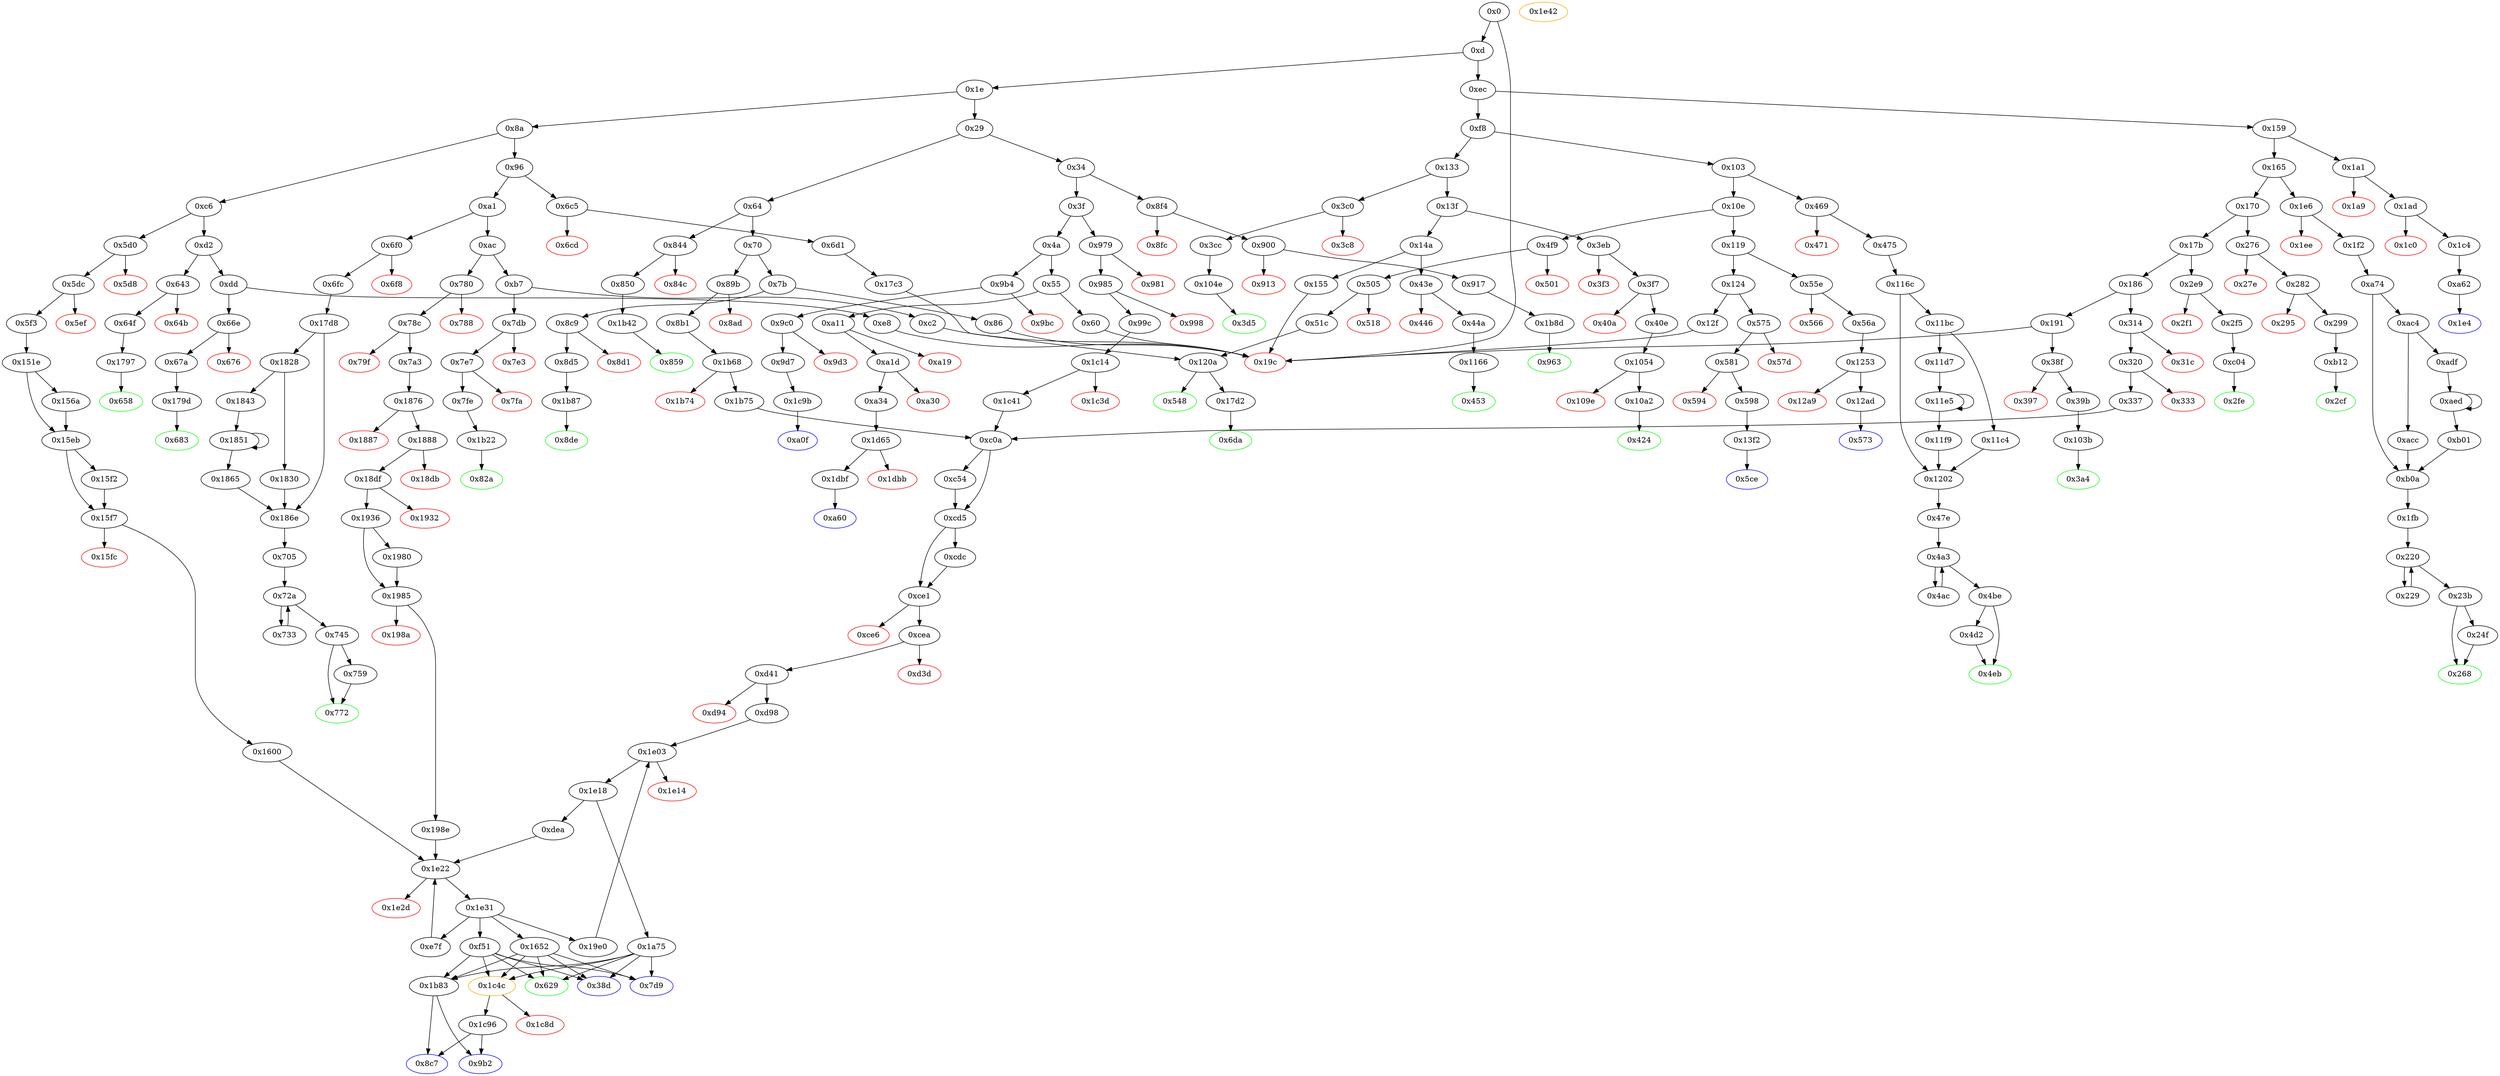 digraph "" {
"0x55" [fillcolor=white, id="0x55", style=filled, tooltip="Block 0x55\n[0x55:0x5f]\n---\nPredecessors: [0x4a]\nSuccessors: [0x60, 0xa11]\n---\n0x55 DUP1\n0x56 PUSH4 0xf2fde38b\n0x5b EQ\n0x5c PUSH2 0xa11\n0x5f JUMPI\n---\n0x56: V28 = 0xf2fde38b\n0x5b: V29 = EQ 0xf2fde38b V9\n0x5c: V30 = 0xa11\n0x5f: JUMPI 0xa11 V29\n---\nEntry stack: [V9]\nStack pops: 1\nStack additions: [S0]\nExit stack: [V9]\n\nDef sites:\nV9: {0xd.0x12}\n"];
"0x3f" [fillcolor=white, id="0x3f", style=filled, tooltip="Block 0x3f\n[0x3f:0x49]\n---\nPredecessors: [0x34]\nSuccessors: [0x4a, 0x979]\n---\n0x3f DUP1\n0x40 PUSH4 0xe4849b32\n0x45 EQ\n0x46 PUSH2 0x979\n0x49 JUMPI\n---\n0x40: V22 = 0xe4849b32\n0x45: V23 = EQ 0xe4849b32 V9\n0x46: V24 = 0x979\n0x49: JUMPI 0x979 V23\n---\nEntry stack: [V9]\nStack pops: 1\nStack additions: [S0]\nExit stack: [V9]\n\nDef sites:\nV9: {0xd.0x12}\n"];
"0x4a" [fillcolor=white, id="0x4a", style=filled, tooltip="Block 0x4a\n[0x4a:0x54]\n---\nPredecessors: [0x3f]\nSuccessors: [0x55, 0x9b4]\n---\n0x4a DUP1\n0x4b PUSH4 0xe724529c\n0x50 EQ\n0x51 PUSH2 0x9b4\n0x54 JUMPI\n---\n0x4b: V25 = 0xe724529c\n0x50: V26 = EQ 0xe724529c V9\n0x51: V27 = 0x9b4\n0x54: JUMPI 0x9b4 V26\n---\nEntry stack: [V9]\nStack pops: 1\nStack additions: [S0]\nExit stack: [V9]\n\nDef sites:\nV9: {0xd.0x12}\n"];
"0x11f9" [fillcolor=white, id="0x11f9", style=filled, tooltip="Block 0x11f9\n[0x11f9:0x1201]\n---\nPredecessors: [0x11e5]\nSuccessors: [0x1202]\n---\n0x11f9 DUP3\n0x11fa SWAP1\n0x11fb SUB\n0x11fc PUSH1 0x1f\n0x11fe AND\n0x11ff DUP3\n0x1200 ADD\n0x1201 SWAP2\n---\n0x11fb: V1202 = SUB V1199 V1190\n0x11fc: V1203 = 0x1f\n0x11fe: V1204 = AND 0x1f V1202\n0x1200: V1205 = ADD V1190 V1204\n---\nEntry stack: [V9, 0x47e, V1162, 0x9, V1153, V1190, V1197, V1199]\nStack pops: 3\nStack additions: [V1205, S1, S2]\nExit stack: [V9, 0x47e, V1162, 0x9, V1153, V1205, V1197, V1190]\n\nDef sites:\nV9: {0xd.0x12}\n0x47e: {0x475.0x477}\nV1162: {0x116c.0x1191}\n0x9: {0x116c.0x116d}\nV1153: {0x116c.0x1181}\nV1190: {0x11d7.0x11d9}\nV1197: {0x11e5.0x11ed}\nV1199: {0x11e5.0x11f1}\n"];
"0x1887" [color=red, fillcolor=white, id="0x1887", style=filled, tooltip="Block 0x1887\n[0x1887:0x1887]\n---\nPredecessors: [0x1876]\nSuccessors: []\n---\n0x1887 INVALID\n---\n0x1887: INVALID \n---\nEntry stack: [V9, 0x7d9, V574, V577, 0x40]\nStack pops: 0\nStack additions: []\nExit stack: [V9, 0x7d9, V574, V577, 0x40]\n\nDef sites:\nV9: {0xd.0x12}\n0x7d9: {0x78c.0x78e}\nV574: {0x7a3.0x7bf}\nV577: {0x7a3.0x7c9}\n0x40: {0x1876.0x1877}\n"];
"0x103b" [fillcolor=white, id="0x103b", style=filled, tooltip="Block 0x103b\n[0x103b:0x104d]\n---\nPredecessors: [0x39b]\nSuccessors: [0x3a4]\n---\n0x103b JUMPDEST\n0x103c PUSH1 0x7\n0x103e PUSH1 0x0\n0x1040 SWAP1\n0x1041 SLOAD\n0x1042 SWAP1\n0x1043 PUSH2 0x100\n0x1046 EXP\n0x1047 SWAP1\n0x1048 DIV\n0x1049 PUSH1 0xff\n0x104b AND\n0x104c DUP2\n0x104d JUMP\n---\n0x103b: JUMPDEST \n0x103c: V1075 = 0x7\n0x103e: V1076 = 0x0\n0x1041: V1077 = S[0x7]\n0x1043: V1078 = 0x100\n0x1046: V1079 = EXP 0x100 0x0\n0x1048: V1080 = DIV V1077 0x1\n0x1049: V1081 = 0xff\n0x104b: V1082 = AND 0xff V1080\n0x104d: JUMP 0x3a4\n---\nEntry stack: [V9, 0x3a4]\nStack pops: 1\nStack additions: [S0, V1082]\nExit stack: [V9, 0x3a4, V1082]\n\nDef sites:\nV9: {0xd.0x12}\n0x3a4: {0x39b.0x39d}\n"];
"0x116c" [fillcolor=white, id="0x116c", style=filled, tooltip="Block 0x116c\n[0x116c:0x11bb]\n---\nPredecessors: [0x475]\nSuccessors: [0x11bc, 0x1202]\n---\n0x116c JUMPDEST\n0x116d PUSH1 0x9\n0x116f DUP1\n0x1170 SLOAD\n0x1171 PUSH1 0x1\n0x1173 DUP2\n0x1174 PUSH1 0x1\n0x1176 AND\n0x1177 ISZERO\n0x1178 PUSH2 0x100\n0x117b MUL\n0x117c SUB\n0x117d AND\n0x117e PUSH1 0x2\n0x1180 SWAP1\n0x1181 DIV\n0x1182 DUP1\n0x1183 PUSH1 0x1f\n0x1185 ADD\n0x1186 PUSH1 0x20\n0x1188 DUP1\n0x1189 SWAP2\n0x118a DIV\n0x118b MUL\n0x118c PUSH1 0x20\n0x118e ADD\n0x118f PUSH1 0x40\n0x1191 MLOAD\n0x1192 SWAP1\n0x1193 DUP2\n0x1194 ADD\n0x1195 PUSH1 0x40\n0x1197 MSTORE\n0x1198 DUP1\n0x1199 SWAP3\n0x119a SWAP2\n0x119b SWAP1\n0x119c DUP2\n0x119d DUP2\n0x119e MSTORE\n0x119f PUSH1 0x20\n0x11a1 ADD\n0x11a2 DUP3\n0x11a3 DUP1\n0x11a4 SLOAD\n0x11a5 PUSH1 0x1\n0x11a7 DUP2\n0x11a8 PUSH1 0x1\n0x11aa AND\n0x11ab ISZERO\n0x11ac PUSH2 0x100\n0x11af MUL\n0x11b0 SUB\n0x11b1 AND\n0x11b2 PUSH1 0x2\n0x11b4 SWAP1\n0x11b5 DIV\n0x11b6 DUP1\n0x11b7 ISZERO\n0x11b8 PUSH2 0x1202\n0x11bb JUMPI\n---\n0x116c: JUMPDEST \n0x116d: V1142 = 0x9\n0x1170: V1143 = S[0x9]\n0x1171: V1144 = 0x1\n0x1174: V1145 = 0x1\n0x1176: V1146 = AND 0x1 V1143\n0x1177: V1147 = ISZERO V1146\n0x1178: V1148 = 0x100\n0x117b: V1149 = MUL 0x100 V1147\n0x117c: V1150 = SUB V1149 0x1\n0x117d: V1151 = AND V1150 V1143\n0x117e: V1152 = 0x2\n0x1181: V1153 = DIV V1151 0x2\n0x1183: V1154 = 0x1f\n0x1185: V1155 = ADD 0x1f V1153\n0x1186: V1156 = 0x20\n0x118a: V1157 = DIV V1155 0x20\n0x118b: V1158 = MUL V1157 0x20\n0x118c: V1159 = 0x20\n0x118e: V1160 = ADD 0x20 V1158\n0x118f: V1161 = 0x40\n0x1191: V1162 = M[0x40]\n0x1194: V1163 = ADD V1162 V1160\n0x1195: V1164 = 0x40\n0x1197: M[0x40] = V1163\n0x119e: M[V1162] = V1153\n0x119f: V1165 = 0x20\n0x11a1: V1166 = ADD 0x20 V1162\n0x11a4: V1167 = S[0x9]\n0x11a5: V1168 = 0x1\n0x11a8: V1169 = 0x1\n0x11aa: V1170 = AND 0x1 V1167\n0x11ab: V1171 = ISZERO V1170\n0x11ac: V1172 = 0x100\n0x11af: V1173 = MUL 0x100 V1171\n0x11b0: V1174 = SUB V1173 0x1\n0x11b1: V1175 = AND V1174 V1167\n0x11b2: V1176 = 0x2\n0x11b5: V1177 = DIV V1175 0x2\n0x11b7: V1178 = ISZERO V1177\n0x11b8: V1179 = 0x1202\n0x11bb: JUMPI 0x1202 V1178\n---\nEntry stack: [V9, 0x47e]\nStack pops: 0\nStack additions: [V1162, 0x9, V1153, V1166, 0x9, V1177]\nExit stack: [V9, 0x47e, V1162, 0x9, V1153, V1166, 0x9, V1177]\n\nDef sites:\nV9: {0xd.0x12}\n0x47e: {0x475.0x477}\n"];
"0x1e31" [fillcolor=white, id="0x1e31", style=filled, tooltip="Block 0x1e31\n[0x1e31:0x1e41]\n---\nPredecessors: [0x1e22]\nSuccessors: [0xe7f, 0xf51, 0x1652, 0x19e0]\n---\n0x1e31 JUMPDEST\n0x1e32 PUSH1 0x0\n0x1e34 DUP3\n0x1e35 DUP5\n0x1e36 SUB\n0x1e37 SWAP1\n0x1e38 POP\n0x1e39 DUP1\n0x1e3a SWAP2\n0x1e3b POP\n0x1e3c POP\n0x1e3d SWAP3\n0x1e3e SWAP2\n0x1e3f POP\n0x1e40 POP\n0x1e41 JUMP\n---\n0x1e31: JUMPDEST \n0x1e32: V1872 = 0x0\n0x1e36: V1873 = SUB S2 S1\n0x1e41: JUMP {0xe7f, 0xf51, 0x1652, 0x19e0}\n---\nEntry stack: [V9, {0x8c7, 0x9b2}, S9, S8, {0x38d, 0x629, 0x7d9, 0x1b83, 0x1c4c}, S6, S5, S4, {0xe7f, 0xf51, 0x1652, 0x19e0}, S2, S1, 0x0]\nStack pops: 4\nStack additions: [V1873]\nExit stack: [V9, {0x8c7, 0x9b2}, S9, S8, {0x38d, 0x629, 0x7d9, 0x1b83, 0x1c4c}, S6, S5, S4, V1873]\n\nDef sites:\nV9: {0xd.0x12}\n{0x8c7, 0x9b2}: {0x89b.0x89c, 0x985.0x987}\nS9: {0x8b1.0x8b7, 0x99c.0x9a2}\nS8: {0x1b75.0x1b76, 0xd.0x12, 0x1c14.0x1c17}\n{0x38d, 0x629, 0x7d9, 0x1b83, 0x1c4c}: {0x1c41.0x1c42, 0x320.0x322, 0x78c.0x78e, 0x1b75.0x1b79, 0x5dc.0x5de}\nS6: {0x1c41.0x1c45, 0x5f3.0x60f, 0x1b75.0x1b7c, 0x7a3.0x7bf, 0x337.0x353}\nS5: {0x1c41.0x1c46, 0x5f3.0x619, 0x1b75.0x1b7d, 0x7a3.0x7c9, 0x337.0x373}\nS4: {0x1876.0x1877, 0x1b75.0x1b76, 0x99c.0x9a2, 0x337.0x37d, 0x151e.0x151f}\n{0xe7f, 0xf51, 0x1652, 0x19e0}: {0xdea_0xcd5_0xc0a.0xe2e, 0xdea_0xcd5_0xc54.0xe2e, 0xdea_0xcdc.0xe2e, 0xe7f_0x1e31_0xdea_0xcdc.0xec3, 0x198e.0x198f, 0xe7f_0x1e31_0xdea_0xcd5.0xec3, 0x1600.0x1601}\nS2: {0xe7f_0x1e31_0xdea_0xcd5.0xf43, 0x198e.0x19d2, 0xe7f_0x1e31_0xdea_0xcdc.0xf43, 0x1600.0x1644, 0xdea_0xcdc.0xe71, 0xdea_0xcd5_0xc54.0xe71, 0xdea_0xcd5_0xc0a.0xe71}\nS1: {0x7a3.0x7c9, 0x5f3.0x619, 0x1b75.0x1b76, 0x99c.0x9a2, 0x337.0x37d}\n0x0: {0x1e22.0x1e23}\n"];
"0x8a" [fillcolor=white, id="0x8a", style=filled, tooltip="Block 0x8a\n[0x8a:0x95]\n---\nPredecessors: [0x1e]\nSuccessors: [0x96, 0xc6]\n---\n0x8a JUMPDEST\n0x8b DUP1\n0x8c PUSH4 0x949e8acd\n0x91 GT\n0x92 PUSH2 0xc6\n0x95 JUMPI\n---\n0x8a: JUMPDEST \n0x8c: V42 = 0x949e8acd\n0x91: V43 = GT 0x949e8acd V9\n0x92: V44 = 0xc6\n0x95: JUMPI 0xc6 V43\n---\nEntry stack: [V9]\nStack pops: 1\nStack additions: [S0]\nExit stack: [V9]\n\nDef sites:\nV9: {0xd.0x12}\n"];
"0x1b74" [color=red, fillcolor=white, id="0x1b74", style=filled, tooltip="Block 0x1b74\n[0x1b74:0x1b74]\n---\nPredecessors: [0x1b68]\nSuccessors: []\n---\n0x1b74 INVALID\n---\n0x1b74: INVALID \n---\nEntry stack: [V9, 0x8c7, V639, 0x0, V1717, V639]\nStack pops: 0\nStack additions: []\nExit stack: [V9, 0x8c7, V639, 0x0, V1717, V639]\n\nDef sites:\nV9: {0xd.0x12}\n0x8c7: {0x89b.0x89c}\nV639: {0x8b1.0x8b7}\n0x0: {0x1b68.0x1b69}\nV1717: {0x1b68.0x1b6d}\nV639: {0x8b1.0x8b7}\n"];
"0x9b2" [color=blue, fillcolor=white, id="0x9b2", style=filled, tooltip="Block 0x9b2\n[0x9b2:0x9b3]\n---\nPredecessors: [0x1b83, 0x1c96]\nSuccessors: []\n---\n0x9b2 JUMPDEST\n0x9b3 STOP\n---\n0x9b2: JUMPDEST \n0x9b3: STOP \n---\nEntry stack: [V9, S0]\nStack pops: 0\nStack additions: []\nExit stack: [V9, S0]\n\nDef sites:\nV9: {0xd.0x12}\nS0: {0x89b.0x89c, 0xd.0x12, 0x985.0x987}\n"];
"0x151e" [fillcolor=white, id="0x151e", style=filled, tooltip="Block 0x151e\n[0x151e:0x1569]\n---\nPredecessors: [0x5f3]\nSuccessors: [0x156a, 0x15eb]\n---\n0x151e JUMPDEST\n0x151f PUSH1 0x0\n0x1521 DUP2\n0x1522 PUSH1 0xa\n0x1524 PUSH1 0x0\n0x1526 DUP6\n0x1527 PUSH20 0xffffffffffffffffffffffffffffffffffffffff\n0x153c AND\n0x153d PUSH20 0xffffffffffffffffffffffffffffffffffffffff\n0x1552 AND\n0x1553 DUP2\n0x1554 MSTORE\n0x1555 PUSH1 0x20\n0x1557 ADD\n0x1558 SWAP1\n0x1559 DUP2\n0x155a MSTORE\n0x155b PUSH1 0x20\n0x155d ADD\n0x155e PUSH1 0x0\n0x1560 SHA3\n0x1561 SLOAD\n0x1562 LT\n0x1563 ISZERO\n0x1564 DUP1\n0x1565 ISZERO\n0x1566 PUSH2 0x15eb\n0x1569 JUMPI\n---\n0x151e: JUMPDEST \n0x151f: V1343 = 0x0\n0x1522: V1344 = 0xa\n0x1524: V1345 = 0x0\n0x1527: V1346 = 0xffffffffffffffffffffffffffffffffffffffff\n0x153c: V1347 = AND 0xffffffffffffffffffffffffffffffffffffffff V450\n0x153d: V1348 = 0xffffffffffffffffffffffffffffffffffffffff\n0x1552: V1349 = AND 0xffffffffffffffffffffffffffffffffffffffff V1347\n0x1554: M[0x0] = V1349\n0x1555: V1350 = 0x20\n0x1557: V1351 = ADD 0x20 0x0\n0x155a: M[0x20] = 0xa\n0x155b: V1352 = 0x20\n0x155d: V1353 = ADD 0x20 0x20\n0x155e: V1354 = 0x0\n0x1560: V1355 = SHA3 0x0 0x40\n0x1561: V1356 = S[V1355]\n0x1562: V1357 = LT V1356 V453\n0x1563: V1358 = ISZERO V1357\n0x1565: V1359 = ISZERO V1358\n0x1566: V1360 = 0x15eb\n0x1569: JUMPI 0x15eb V1359\n---\nEntry stack: [V9, 0x629, V450, V453]\nStack pops: 2\nStack additions: [S1, S0, 0x0, V1358]\nExit stack: [V9, 0x629, V450, V453, 0x0, V1358]\n\nDef sites:\nV9: {0xd.0x12}\n0x629: {0x5dc.0x5de}\nV450: {0x5f3.0x60f}\nV453: {0x5f3.0x619}\n"];
"0x43e" [fillcolor=white, id="0x43e", style=filled, tooltip="Block 0x43e\n[0x43e:0x445]\n---\nPredecessors: [0x14a]\nSuccessors: [0x446, 0x44a]\n---\n0x43e JUMPDEST\n0x43f CALLVALUE\n0x440 DUP1\n0x441 ISZERO\n0x442 PUSH2 0x44a\n0x445 JUMPI\n---\n0x43e: JUMPDEST \n0x43f: V318 = CALLVALUE\n0x441: V319 = ISZERO V318\n0x442: V320 = 0x44a\n0x445: JUMPI 0x44a V319\n---\nEntry stack: [V9]\nStack pops: 0\nStack additions: [V318]\nExit stack: [V9, V318]\n\nDef sites:\nV9: {0xd.0x12}\n"];
"0x1876" [fillcolor=white, id="0x1876", style=filled, tooltip="Block 0x1876\n[0x1876:0x1886]\n---\nPredecessors: [0x7a3]\nSuccessors: [0x1887, 0x1888]\n---\n0x1876 JUMPDEST\n0x1877 PUSH1 0x40\n0x1879 PUSH1 0x4\n0x187b DUP2\n0x187c ADD\n0x187d PUSH1 0x0\n0x187f CALLDATASIZE\n0x1880 SWAP1\n0x1881 POP\n0x1882 EQ\n0x1883 PUSH2 0x1888\n0x1886 JUMPI\n---\n0x1876: JUMPDEST \n0x1877: V1547 = 0x40\n0x1879: V1548 = 0x4\n0x187c: V1549 = ADD 0x40 0x4\n0x187d: V1550 = 0x0\n0x187f: V1551 = CALLDATASIZE\n0x1882: V1552 = EQ V1551 0x44\n0x1883: V1553 = 0x1888\n0x1886: JUMPI 0x1888 V1552\n---\nEntry stack: [V9, 0x7d9, V574, V577]\nStack pops: 0\nStack additions: [0x40]\nExit stack: [V9, 0x7d9, V574, V577, 0x40]\n\nDef sites:\nV9: {0xd.0x12}\n0x7d9: {0x78c.0x78e}\nV574: {0x7a3.0x7bf}\nV577: {0x7a3.0x7c9}\n"];
"0x5ce" [color=blue, fillcolor=white, id="0x5ce", style=filled, tooltip="Block 0x5ce\n[0x5ce:0x5cf]\n---\nPredecessors: [0x13f2]\nSuccessors: []\n---\n0x5ce JUMPDEST\n0x5cf STOP\n---\n0x5ce: JUMPDEST \n0x5cf: STOP \n---\nEntry stack: [V9]\nStack pops: 0\nStack additions: []\nExit stack: [V9]\n\nDef sites:\nV9: {0xd.0x12}\n"];
"0x29" [fillcolor=white, id="0x29", style=filled, tooltip="Block 0x29\n[0x29:0x33]\n---\nPredecessors: [0x1e]\nSuccessors: [0x34, 0x64]\n---\n0x29 DUP1\n0x2a PUSH4 0xdd62ed3e\n0x2f GT\n0x30 PUSH2 0x64\n0x33 JUMPI\n---\n0x2a: V16 = 0xdd62ed3e\n0x2f: V17 = GT 0xdd62ed3e V9\n0x30: V18 = 0x64\n0x33: JUMPI 0x64 V17\n---\nEntry stack: [V9]\nStack pops: 1\nStack additions: [S0]\nExit stack: [V9]\n\nDef sites:\nV9: {0xd.0x12}\n"];
"0xa74" [fillcolor=white, id="0xa74", style=filled, tooltip="Block 0xa74\n[0xa74:0xac3]\n---\nPredecessors: [0x1f2]\nSuccessors: [0xac4, 0xb0a]\n---\n0xa74 JUMPDEST\n0xa75 PUSH1 0x5\n0xa77 DUP1\n0xa78 SLOAD\n0xa79 PUSH1 0x1\n0xa7b DUP2\n0xa7c PUSH1 0x1\n0xa7e AND\n0xa7f ISZERO\n0xa80 PUSH2 0x100\n0xa83 MUL\n0xa84 SUB\n0xa85 AND\n0xa86 PUSH1 0x2\n0xa88 SWAP1\n0xa89 DIV\n0xa8a DUP1\n0xa8b PUSH1 0x1f\n0xa8d ADD\n0xa8e PUSH1 0x20\n0xa90 DUP1\n0xa91 SWAP2\n0xa92 DIV\n0xa93 MUL\n0xa94 PUSH1 0x20\n0xa96 ADD\n0xa97 PUSH1 0x40\n0xa99 MLOAD\n0xa9a SWAP1\n0xa9b DUP2\n0xa9c ADD\n0xa9d PUSH1 0x40\n0xa9f MSTORE\n0xaa0 DUP1\n0xaa1 SWAP3\n0xaa2 SWAP2\n0xaa3 SWAP1\n0xaa4 DUP2\n0xaa5 DUP2\n0xaa6 MSTORE\n0xaa7 PUSH1 0x20\n0xaa9 ADD\n0xaaa DUP3\n0xaab DUP1\n0xaac SLOAD\n0xaad PUSH1 0x1\n0xaaf DUP2\n0xab0 PUSH1 0x1\n0xab2 AND\n0xab3 ISZERO\n0xab4 PUSH2 0x100\n0xab7 MUL\n0xab8 SUB\n0xab9 AND\n0xaba PUSH1 0x2\n0xabc SWAP1\n0xabd DIV\n0xabe DUP1\n0xabf ISZERO\n0xac0 PUSH2 0xb0a\n0xac3 JUMPI\n---\n0xa74: JUMPDEST \n0xa75: V753 = 0x5\n0xa78: V754 = S[0x5]\n0xa79: V755 = 0x1\n0xa7c: V756 = 0x1\n0xa7e: V757 = AND 0x1 V754\n0xa7f: V758 = ISZERO V757\n0xa80: V759 = 0x100\n0xa83: V760 = MUL 0x100 V758\n0xa84: V761 = SUB V760 0x1\n0xa85: V762 = AND V761 V754\n0xa86: V763 = 0x2\n0xa89: V764 = DIV V762 0x2\n0xa8b: V765 = 0x1f\n0xa8d: V766 = ADD 0x1f V764\n0xa8e: V767 = 0x20\n0xa92: V768 = DIV V766 0x20\n0xa93: V769 = MUL V768 0x20\n0xa94: V770 = 0x20\n0xa96: V771 = ADD 0x20 V769\n0xa97: V772 = 0x40\n0xa99: V773 = M[0x40]\n0xa9c: V774 = ADD V773 V771\n0xa9d: V775 = 0x40\n0xa9f: M[0x40] = V774\n0xaa6: M[V773] = V764\n0xaa7: V776 = 0x20\n0xaa9: V777 = ADD 0x20 V773\n0xaac: V778 = S[0x5]\n0xaad: V779 = 0x1\n0xab0: V780 = 0x1\n0xab2: V781 = AND 0x1 V778\n0xab3: V782 = ISZERO V781\n0xab4: V783 = 0x100\n0xab7: V784 = MUL 0x100 V782\n0xab8: V785 = SUB V784 0x1\n0xab9: V786 = AND V785 V778\n0xaba: V787 = 0x2\n0xabd: V788 = DIV V786 0x2\n0xabf: V789 = ISZERO V788\n0xac0: V790 = 0xb0a\n0xac3: JUMPI 0xb0a V789\n---\nEntry stack: [V9, 0x1fb]\nStack pops: 0\nStack additions: [V773, 0x5, V764, V777, 0x5, V788]\nExit stack: [V9, 0x1fb, V773, 0x5, V764, V777, 0x5, V788]\n\nDef sites:\nV9: {0xd.0x12}\n0x1fb: {0x1f2.0x1f4}\n"];
"0x159" [fillcolor=white, id="0x159", style=filled, tooltip="Block 0x159\n[0x159:0x164]\n---\nPredecessors: [0xec]\nSuccessors: [0x165, 0x1a1]\n---\n0x159 JUMPDEST\n0x15a DUP1\n0x15b PUSH4 0x5fefda7\n0x160 EQ\n0x161 PUSH2 0x1a1\n0x164 JUMPI\n---\n0x159: JUMPDEST \n0x15b: V97 = 0x5fefda7\n0x160: V98 = EQ 0x5fefda7 V9\n0x161: V99 = 0x1a1\n0x164: JUMPI 0x1a1 V98\n---\nEntry stack: [V9]\nStack pops: 1\nStack additions: [S0]\nExit stack: [V9]\n\nDef sites:\nV9: {0xd.0x12}\n"];
"0x424" [color=green, fillcolor=white, id="0x424", style=filled, tooltip="Block 0x424\n[0x424:0x43d]\n---\nPredecessors: [0x10a2]\nSuccessors: []\n---\n0x424 JUMPDEST\n0x425 PUSH1 0x40\n0x427 MLOAD\n0x428 DUP1\n0x429 DUP3\n0x42a ISZERO\n0x42b ISZERO\n0x42c ISZERO\n0x42d ISZERO\n0x42e DUP2\n0x42f MSTORE\n0x430 PUSH1 0x20\n0x432 ADD\n0x433 SWAP2\n0x434 POP\n0x435 POP\n0x436 PUSH1 0x40\n0x438 MLOAD\n0x439 DUP1\n0x43a SWAP2\n0x43b SUB\n0x43c SWAP1\n0x43d RETURN\n---\n0x424: JUMPDEST \n0x425: V307 = 0x40\n0x427: V308 = M[0x40]\n0x42a: V309 = ISZERO 0x1\n0x42b: V310 = ISZERO 0x0\n0x42c: V311 = ISZERO 0x1\n0x42d: V312 = ISZERO 0x0\n0x42f: M[V308] = 0x1\n0x430: V313 = 0x20\n0x432: V314 = ADD 0x20 V308\n0x436: V315 = 0x40\n0x438: V316 = M[0x40]\n0x43b: V317 = SUB V314 V316\n0x43d: RETURN V316 V317\n---\nEntry stack: [V9, 0x1]\nStack pops: 1\nStack additions: []\nExit stack: [V9]\n\nDef sites:\nV9: {0xd.0x12}\n0x1: {0x10a2.0x115e}\n"];
"0xec" [fillcolor=white, id="0xec", style=filled, tooltip="Block 0xec\n[0xec:0xf7]\n---\nPredecessors: [0xd]\nSuccessors: [0xf8, 0x159]\n---\n0xec JUMPDEST\n0xed DUP1\n0xee PUSH4 0x378dc3dc\n0xf3 GT\n0xf4 PUSH2 0x159\n0xf7 JUMPI\n---\n0xec: JUMPDEST \n0xee: V68 = 0x378dc3dc\n0xf3: V69 = GT 0x378dc3dc V9\n0xf4: V70 = 0x159\n0xf7: JUMPI 0x159 V69\n---\nEntry stack: [V9]\nStack pops: 1\nStack additions: [S0]\nExit stack: [V9]\n\nDef sites:\nV9: {0xd.0x12}\n"];
"0x643" [fillcolor=white, id="0x643", style=filled, tooltip="Block 0x643\n[0x643:0x64a]\n---\nPredecessors: [0xd2]\nSuccessors: [0x64b, 0x64f]\n---\n0x643 JUMPDEST\n0x644 CALLVALUE\n0x645 DUP1\n0x646 ISZERO\n0x647 PUSH2 0x64f\n0x64a JUMPI\n---\n0x643: JUMPDEST \n0x644: V468 = CALLVALUE\n0x646: V469 = ISZERO V468\n0x647: V470 = 0x64f\n0x64a: JUMPI 0x64f V469\n---\nEntry stack: [V9]\nStack pops: 0\nStack additions: [V468]\nExit stack: [V9, V468]\n\nDef sites:\nV9: {0xd.0x12}\n"];
"0x6cd" [color=red, fillcolor=white, id="0x6cd", style=filled, tooltip="Block 0x6cd\n[0x6cd:0x6d0]\n---\nPredecessors: [0x6c5]\nSuccessors: []\n---\n0x6cd PUSH1 0x0\n0x6cf DUP1\n0x6d0 REVERT\n---\n0x6cd: V501 = 0x0\n0x6d0: REVERT 0x0 0x0\n---\nEntry stack: [V9, V498]\nStack pops: 0\nStack additions: []\nExit stack: [V9, V498]\n\nDef sites:\nV9: {0xd.0x12}\nV498: {0x6c5.0x6c6}\n"];
"0xb12" [fillcolor=white, id="0xb12", style=filled, tooltip="Block 0xb12\n[0xb12:0xc03]\n---\nPredecessors: [0x299]\nSuccessors: [0x2cf]\n---\n0xb12 JUMPDEST\n0xb13 PUSH1 0x0\n0xb15 DUP2\n0xb16 PUSH1 0xb\n0xb18 PUSH1 0x0\n0xb1a CALLER\n0xb1b PUSH20 0xffffffffffffffffffffffffffffffffffffffff\n0xb30 AND\n0xb31 PUSH20 0xffffffffffffffffffffffffffffffffffffffff\n0xb46 AND\n0xb47 DUP2\n0xb48 MSTORE\n0xb49 PUSH1 0x20\n0xb4b ADD\n0xb4c SWAP1\n0xb4d DUP2\n0xb4e MSTORE\n0xb4f PUSH1 0x20\n0xb51 ADD\n0xb52 PUSH1 0x0\n0xb54 SHA3\n0xb55 PUSH1 0x0\n0xb57 DUP6\n0xb58 PUSH20 0xffffffffffffffffffffffffffffffffffffffff\n0xb6d AND\n0xb6e PUSH20 0xffffffffffffffffffffffffffffffffffffffff\n0xb83 AND\n0xb84 DUP2\n0xb85 MSTORE\n0xb86 PUSH1 0x20\n0xb88 ADD\n0xb89 SWAP1\n0xb8a DUP2\n0xb8b MSTORE\n0xb8c PUSH1 0x20\n0xb8e ADD\n0xb8f PUSH1 0x0\n0xb91 SHA3\n0xb92 DUP2\n0xb93 SWAP1\n0xb94 SSTORE\n0xb95 POP\n0xb96 DUP3\n0xb97 PUSH20 0xffffffffffffffffffffffffffffffffffffffff\n0xbac AND\n0xbad CALLER\n0xbae PUSH20 0xffffffffffffffffffffffffffffffffffffffff\n0xbc3 AND\n0xbc4 PUSH32 0x8c5be1e5ebec7d5bd14f71427d1e84f3dd0314c0f7b2291e5b200ac8c7c3b925\n0xbe5 DUP5\n0xbe6 PUSH1 0x40\n0xbe8 MLOAD\n0xbe9 DUP1\n0xbea DUP3\n0xbeb DUP2\n0xbec MSTORE\n0xbed PUSH1 0x20\n0xbef ADD\n0xbf0 SWAP2\n0xbf1 POP\n0xbf2 POP\n0xbf3 PUSH1 0x40\n0xbf5 MLOAD\n0xbf6 DUP1\n0xbf7 SWAP2\n0xbf8 SUB\n0xbf9 SWAP1\n0xbfa LOG3\n0xbfb PUSH1 0x1\n0xbfd SWAP1\n0xbfe POP\n0xbff SWAP3\n0xc00 SWAP2\n0xc01 POP\n0xc02 POP\n0xc03 JUMP\n---\n0xb12: JUMPDEST \n0xb13: V817 = 0x0\n0xb16: V818 = 0xb\n0xb18: V819 = 0x0\n0xb1a: V820 = CALLER\n0xb1b: V821 = 0xffffffffffffffffffffffffffffffffffffffff\n0xb30: V822 = AND 0xffffffffffffffffffffffffffffffffffffffff V820\n0xb31: V823 = 0xffffffffffffffffffffffffffffffffffffffff\n0xb46: V824 = AND 0xffffffffffffffffffffffffffffffffffffffff V822\n0xb48: M[0x0] = V824\n0xb49: V825 = 0x20\n0xb4b: V826 = ADD 0x20 0x0\n0xb4e: M[0x20] = 0xb\n0xb4f: V827 = 0x20\n0xb51: V828 = ADD 0x20 0x20\n0xb52: V829 = 0x0\n0xb54: V830 = SHA3 0x0 0x40\n0xb55: V831 = 0x0\n0xb58: V832 = 0xffffffffffffffffffffffffffffffffffffffff\n0xb6d: V833 = AND 0xffffffffffffffffffffffffffffffffffffffff V200\n0xb6e: V834 = 0xffffffffffffffffffffffffffffffffffffffff\n0xb83: V835 = AND 0xffffffffffffffffffffffffffffffffffffffff V833\n0xb85: M[0x0] = V835\n0xb86: V836 = 0x20\n0xb88: V837 = ADD 0x20 0x0\n0xb8b: M[0x20] = V830\n0xb8c: V838 = 0x20\n0xb8e: V839 = ADD 0x20 0x20\n0xb8f: V840 = 0x0\n0xb91: V841 = SHA3 0x0 0x40\n0xb94: S[V841] = V203\n0xb97: V842 = 0xffffffffffffffffffffffffffffffffffffffff\n0xbac: V843 = AND 0xffffffffffffffffffffffffffffffffffffffff V200\n0xbad: V844 = CALLER\n0xbae: V845 = 0xffffffffffffffffffffffffffffffffffffffff\n0xbc3: V846 = AND 0xffffffffffffffffffffffffffffffffffffffff V844\n0xbc4: V847 = 0x8c5be1e5ebec7d5bd14f71427d1e84f3dd0314c0f7b2291e5b200ac8c7c3b925\n0xbe6: V848 = 0x40\n0xbe8: V849 = M[0x40]\n0xbec: M[V849] = V203\n0xbed: V850 = 0x20\n0xbef: V851 = ADD 0x20 V849\n0xbf3: V852 = 0x40\n0xbf5: V853 = M[0x40]\n0xbf8: V854 = SUB V851 V853\n0xbfa: LOG V853 V854 0x8c5be1e5ebec7d5bd14f71427d1e84f3dd0314c0f7b2291e5b200ac8c7c3b925 V846 V843\n0xbfb: V855 = 0x1\n0xc03: JUMP 0x2cf\n---\nEntry stack: [V9, 0x2cf, V200, V203]\nStack pops: 3\nStack additions: [0x1]\nExit stack: [V9, 0x1]\n\nDef sites:\nV9: {0xd.0x12}\n0x2cf: {0x282.0x284}\nV200: {0x299.0x2b5}\nV203: {0x299.0x2bf}\n"];
"0x6d1" [fillcolor=white, id="0x6d1", style=filled, tooltip="Block 0x6d1\n[0x6d1:0x6d9]\n---\nPredecessors: [0x6c5]\nSuccessors: [0x17c3]\n---\n0x6d1 JUMPDEST\n0x6d2 POP\n0x6d3 PUSH2 0x6da\n0x6d6 PUSH2 0x17c3\n0x6d9 JUMP\n---\n0x6d1: JUMPDEST \n0x6d3: V502 = 0x6da\n0x6d6: V503 = 0x17c3\n0x6d9: JUMP 0x17c3\n---\nEntry stack: [V9, V498]\nStack pops: 1\nStack additions: [0x6da]\nExit stack: [V9, 0x6da]\n\nDef sites:\nV9: {0xd.0x12}\nV498: {0x6c5.0x6c6}\n"];
"0x5dc" [fillcolor=white, id="0x5dc", style=filled, tooltip="Block 0x5dc\n[0x5dc:0x5ee]\n---\nPredecessors: [0x5d0]\nSuccessors: [0x5ef, 0x5f3]\n---\n0x5dc JUMPDEST\n0x5dd POP\n0x5de PUSH2 0x629\n0x5e1 PUSH1 0x4\n0x5e3 DUP1\n0x5e4 CALLDATASIZE\n0x5e5 SUB\n0x5e6 PUSH1 0x40\n0x5e8 DUP2\n0x5e9 LT\n0x5ea ISZERO\n0x5eb PUSH2 0x5f3\n0x5ee JUMPI\n---\n0x5dc: JUMPDEST \n0x5de: V438 = 0x629\n0x5e1: V439 = 0x4\n0x5e4: V440 = CALLDATASIZE\n0x5e5: V441 = SUB V440 0x4\n0x5e6: V442 = 0x40\n0x5e9: V443 = LT V441 0x40\n0x5ea: V444 = ISZERO V443\n0x5eb: V445 = 0x5f3\n0x5ee: JUMPI 0x5f3 V444\n---\nEntry stack: [V9, V434]\nStack pops: 1\nStack additions: [0x629, 0x4, V441]\nExit stack: [V9, 0x629, 0x4, V441]\n\nDef sites:\nV9: {0xd.0x12}\nV434: {0x5d0.0x5d1}\n"];
"0xdd" [fillcolor=white, id="0xdd", style=filled, tooltip="Block 0xdd\n[0xdd:0xe7]\n---\nPredecessors: [0xd2]\nSuccessors: [0xe8, 0x66e]\n---\n0xdd DUP1\n0xde PUSH4 0x8da5cb5b\n0xe3 EQ\n0xe4 PUSH2 0x66e\n0xe7 JUMPI\n---\n0xde: V64 = 0x8da5cb5b\n0xe3: V65 = EQ 0x8da5cb5b V9\n0xe4: V66 = 0x66e\n0xe7: JUMPI 0x66e V65\n---\nEntry stack: [V9]\nStack pops: 1\nStack additions: [S0]\nExit stack: [V9]\n\nDef sites:\nV9: {0xd.0x12}\n"];
"0x4be" [fillcolor=white, id="0x4be", style=filled, tooltip="Block 0x4be\n[0x4be:0x4d1]\n---\nPredecessors: [0x4a3]\nSuccessors: [0x4d2, 0x4eb]\n---\n0x4be JUMPDEST\n0x4bf POP\n0x4c0 POP\n0x4c1 POP\n0x4c2 POP\n0x4c3 SWAP1\n0x4c4 POP\n0x4c5 SWAP1\n0x4c6 DUP2\n0x4c7 ADD\n0x4c8 SWAP1\n0x4c9 PUSH1 0x1f\n0x4cb AND\n0x4cc DUP1\n0x4cd ISZERO\n0x4ce PUSH2 0x4eb\n0x4d1 JUMPI\n---\n0x4be: JUMPDEST \n0x4c7: V358 = ADD V345 V344\n0x4c9: V359 = 0x1f\n0x4cb: V360 = AND 0x1f V345\n0x4cd: V361 = ISZERO V360\n0x4ce: V362 = 0x4eb\n0x4d1: JUMPI 0x4eb V361\n---\nEntry stack: [V9, 0x47e, V1162, V338, V338, V344, V347, V345, V345, V344, V347, S0]\nStack pops: 7\nStack additions: [V358, V360]\nExit stack: [V9, 0x47e, V1162, V338, V338, V358, V360]\n\nDef sites:\nV9: {0xd.0x12}\n0x47e: {0x475.0x477}\nV1162: {0x116c.0x1191}\nV338: {0x47e.0x481}\nV338: {0x47e.0x481}\nV344: {0x47e.0x494}\nV347: {0x47e.0x49c}\nV345: {0x47e.0x498}\nV345: {0x47e.0x498}\nV344: {0x47e.0x494}\nV347: {0x47e.0x49c}\nS0: {0x4ac.0x4b7, 0x47e.0x4a1}\n"];
"0xd41" [fillcolor=white, id="0xd41", style=filled, tooltip="Block 0xd41\n[0xd41:0xd93]\n---\nPredecessors: [0xcea]\nSuccessors: [0xd94, 0xd98]\n---\n0xd41 JUMPDEST\n0xd42 PUSH1 0x6\n0xd44 PUSH1 0x0\n0xd46 DUP4\n0xd47 PUSH20 0xffffffffffffffffffffffffffffffffffffffff\n0xd5c AND\n0xd5d PUSH20 0xffffffffffffffffffffffffffffffffffffffff\n0xd72 AND\n0xd73 DUP2\n0xd74 MSTORE\n0xd75 PUSH1 0x20\n0xd77 ADD\n0xd78 SWAP1\n0xd79 DUP2\n0xd7a MSTORE\n0xd7b PUSH1 0x20\n0xd7d ADD\n0xd7e PUSH1 0x0\n0xd80 SHA3\n0xd81 PUSH1 0x0\n0xd83 SWAP1\n0xd84 SLOAD\n0xd85 SWAP1\n0xd86 PUSH2 0x100\n0xd89 EXP\n0xd8a SWAP1\n0xd8b DIV\n0xd8c PUSH1 0xff\n0xd8e AND\n0xd8f ISZERO\n0xd90 PUSH2 0xd98\n0xd93 JUMPI\n---\n0xd41: JUMPDEST \n0xd42: V930 = 0x6\n0xd44: V931 = 0x0\n0xd47: V932 = 0xffffffffffffffffffffffffffffffffffffffff\n0xd5c: V933 = AND 0xffffffffffffffffffffffffffffffffffffffff S1\n0xd5d: V934 = 0xffffffffffffffffffffffffffffffffffffffff\n0xd72: V935 = AND 0xffffffffffffffffffffffffffffffffffffffff V933\n0xd74: M[0x0] = V935\n0xd75: V936 = 0x20\n0xd77: V937 = ADD 0x20 0x0\n0xd7a: M[0x20] = 0x6\n0xd7b: V938 = 0x20\n0xd7d: V939 = ADD 0x20 0x20\n0xd7e: V940 = 0x0\n0xd80: V941 = SHA3 0x0 0x40\n0xd81: V942 = 0x0\n0xd84: V943 = S[V941]\n0xd86: V944 = 0x100\n0xd89: V945 = EXP 0x100 0x0\n0xd8b: V946 = DIV V943 0x1\n0xd8c: V947 = 0xff\n0xd8e: V948 = AND 0xff V946\n0xd8f: V949 = ISZERO V948\n0xd90: V950 = 0xd98\n0xd93: JUMPI 0xd98 V949\n---\nEntry stack: [V9, {0x8c7, 0x9b2}, S5, S4, {0x38d, 0x1b83, 0x1c4c}, S2, S1, S0]\nStack pops: 2\nStack additions: [S1, S0]\nExit stack: [V9, {0x8c7, 0x9b2}, S5, S4, {0x38d, 0x1b83, 0x1c4c}, S2, S1, S0]\n\nDef sites:\nV9: {0xd.0x12}\n{0x8c7, 0x9b2}: {0x89b.0x89c, 0x985.0x987}\nS5: {0x8b1.0x8b7, 0x99c.0x9a2}\nS4: {0x1b75.0x1b76, 0xd.0x12, 0x1c14.0x1c17}\n{0x38d, 0x1b83, 0x1c4c}: {0x1c41.0x1c42, 0x320.0x322, 0x1b75.0x1b79}\nS2: {0x1c41.0x1c45, 0x1b75.0x1b7c, 0x337.0x353}\nS1: {0x1c41.0x1c46, 0x1b75.0x1b7d, 0x337.0x373}\nS0: {0x1b75.0x1b76, 0x99c.0x9a2, 0x337.0x37d}\n"];
"0x745" [fillcolor=white, id="0x745", style=filled, tooltip="Block 0x745\n[0x745:0x758]\n---\nPredecessors: [0x72a]\nSuccessors: [0x759, 0x772]\n---\n0x745 JUMPDEST\n0x746 POP\n0x747 POP\n0x748 POP\n0x749 POP\n0x74a SWAP1\n0x74b POP\n0x74c SWAP1\n0x74d DUP2\n0x74e ADD\n0x74f SWAP1\n0x750 PUSH1 0x1f\n0x752 AND\n0x753 DUP1\n0x754 ISZERO\n0x755 PUSH2 0x772\n0x758 JUMPI\n---\n0x745: JUMPDEST \n0x74e: V538 = ADD V525 V524\n0x750: V539 = 0x1f\n0x752: V540 = AND 0x1f V525\n0x754: V541 = ISZERO V540\n0x755: V542 = 0x772\n0x758: JUMPI 0x772 V541\n---\nEntry stack: [V9, 0x705, V1503, V518, V518, V524, V527, V525, V525, V524, V527, S0]\nStack pops: 7\nStack additions: [V538, V540]\nExit stack: [V9, 0x705, V1503, V518, V518, V538, V540]\n\nDef sites:\nV9: {0xd.0x12}\n0x705: {0x6fc.0x6fe}\nV1503: {0x17d8.0x17fd}\nV518: {0x705.0x708}\nV518: {0x705.0x708}\nV524: {0x705.0x71b}\nV527: {0x705.0x723}\nV525: {0x705.0x71f}\nV525: {0x705.0x71f}\nV524: {0x705.0x71b}\nV527: {0x705.0x723}\nS0: {0x733.0x73e, 0x705.0x728}\n"];
"0x658" [color=green, fillcolor=white, id="0x658", style=filled, tooltip="Block 0x658\n[0x658:0x66d]\n---\nPredecessors: [0x1797]\nSuccessors: []\n---\n0x658 JUMPDEST\n0x659 PUSH1 0x40\n0x65b MLOAD\n0x65c DUP1\n0x65d DUP3\n0x65e DUP2\n0x65f MSTORE\n0x660 PUSH1 0x20\n0x662 ADD\n0x663 SWAP2\n0x664 POP\n0x665 POP\n0x666 PUSH1 0x40\n0x668 MLOAD\n0x669 DUP1\n0x66a SWAP2\n0x66b SUB\n0x66c SWAP1\n0x66d RETURN\n---\n0x658: JUMPDEST \n0x659: V474 = 0x40\n0x65b: V475 = M[0x40]\n0x65f: M[V475] = V1470\n0x660: V476 = 0x20\n0x662: V477 = ADD 0x20 V475\n0x666: V478 = 0x40\n0x668: V479 = M[0x40]\n0x66b: V480 = SUB V477 V479\n0x66d: RETURN V479 V480\n---\nEntry stack: [V9, 0x658, V1470]\nStack pops: 1\nStack additions: []\nExit stack: [V9, 0x658]\n\nDef sites:\nV9: {0xd.0x12}\n0x658: {0x64f.0x651}\nV1470: {0x1797.0x179a}\n"];
"0x220" [fillcolor=white, id="0x220", style=filled, tooltip="Block 0x220\n[0x220:0x228]\n---\nPredecessors: [0x1fb, 0x229]\nSuccessors: [0x229, 0x23b]\n---\n0x220 JUMPDEST\n0x221 DUP4\n0x222 DUP2\n0x223 LT\n0x224 ISZERO\n0x225 PUSH2 0x23b\n0x228 JUMPI\n---\n0x220: JUMPDEST \n0x223: V155 = LT S0 V151\n0x224: V156 = ISZERO V155\n0x225: V157 = 0x23b\n0x228: JUMPI 0x23b V156\n---\nEntry stack: [V9, 0x1fb, V773, V144, V144, V150, V153, V151, V151, V150, V153, S0]\nStack pops: 4\nStack additions: [S3, S2, S1, S0]\nExit stack: [V9, 0x1fb, V773, V144, V144, V150, V153, V151, V151, V150, V153, S0]\n\nDef sites:\nV9: {0xd.0x12}\n0x1fb: {0x1f2.0x1f4}\nV773: {0xa74.0xa99}\nV144: {0x1fb.0x1fe}\nV144: {0x1fb.0x1fe}\nV150: {0x1fb.0x211}\nV153: {0x1fb.0x219}\nV151: {0x1fb.0x215}\nV151: {0x1fb.0x215}\nV150: {0x1fb.0x211}\nV153: {0x1fb.0x219}\nS0: {0x229.0x234, 0x1fb.0x21e}\n"];
"0x397" [color=red, fillcolor=white, id="0x397", style=filled, tooltip="Block 0x397\n[0x397:0x39a]\n---\nPredecessors: [0x38f]\nSuccessors: []\n---\n0x397 PUSH1 0x0\n0x399 DUP1\n0x39a REVERT\n---\n0x397: V262 = 0x0\n0x39a: REVERT 0x0 0x0\n---\nEntry stack: [V9, V259]\nStack pops: 0\nStack additions: []\nExit stack: [V9, V259]\n\nDef sites:\nV9: {0xd.0x12}\nV259: {0x38f.0x390}\n"];
"0x1b75" [fillcolor=white, id="0x1b75", style=filled, tooltip="Block 0x1b75\n[0x1b75:0x1b82]\n---\nPredecessors: [0x1b68]\nSuccessors: [0xc0a]\n---\n0x1b75 JUMPDEST\n0x1b76 DIV\n0x1b77 SWAP1\n0x1b78 POP\n0x1b79 PUSH2 0x1b83\n0x1b7c ADDRESS\n0x1b7d CALLER\n0x1b7e DUP4\n0x1b7f PUSH2 0xc0a\n0x1b82 JUMP\n---\n0x1b75: JUMPDEST \n0x1b76: V1719 = DIV V639 V1717\n0x1b79: V1720 = 0x1b83\n0x1b7c: V1721 = ADDRESS\n0x1b7d: V1722 = CALLER\n0x1b7f: V1723 = 0xc0a\n0x1b82: JUMP 0xc0a\n---\nEntry stack: [V9, 0x8c7, V639, 0x0, V1717, V639]\nStack pops: 3\nStack additions: [V1719, 0x1b83, V1721, V1722, V1719]\nExit stack: [V9, 0x8c7, V639, V1719, 0x1b83, V1721, V1722, V1719]\n\nDef sites:\nV9: {0xd.0x12}\n0x8c7: {0x89b.0x89c}\nV639: {0x8b1.0x8b7}\n0x0: {0x1b68.0x1b69}\nV1717: {0x1b68.0x1b6d}\nV639: {0x8b1.0x8b7}\n"];
"0x1e14" [color=red, fillcolor=white, id="0x1e14", style=filled, tooltip="Block 0x1e14\n[0x1e14:0x1e17]\n---\nPredecessors: [0x1e03]\nSuccessors: []\n---\n0x1e14 PUSH1 0x0\n0x1e16 DUP1\n0x1e17 REVERT\n---\n0x1e14: V1866 = 0x0\n0x1e17: REVERT 0x0 0x0\n---\nEntry stack: [V9, {0x8c7, 0x9b2}, S10, S9, {0x38d, 0x629, 0x7d9, 0x1b83, 0x1c4c}, S7, S6, S5, {0xdea, 0x1a75}, S3, S2, 0x0, V1862]\nStack pops: 0\nStack additions: []\nExit stack: [V9, {0x8c7, 0x9b2}, S10, S9, {0x38d, 0x629, 0x7d9, 0x1b83, 0x1c4c}, S7, S6, S5, {0xdea, 0x1a75}, S3, S2, 0x0, V1862]\n\nDef sites:\nV9: {0xd.0x12}\n{0x8c7, 0x9b2}: {0x89b.0x89c, 0x985.0x987}\nS10: {0x8b1.0x8b7, 0x99c.0x9a2}\nS9: {0x1b75.0x1b76, 0xd.0x12, 0x1c14.0x1c17}\n{0x38d, 0x629, 0x7d9, 0x1b83, 0x1c4c}: {0x1c41.0x1c42, 0x320.0x322, 0x78c.0x78e, 0x1b75.0x1b79, 0x5dc.0x5de}\nS7: {0x1c41.0x1c45, 0x5f3.0x60f, 0x1b75.0x1b7c, 0x7a3.0x7bf, 0x337.0x353}\nS6: {0x1c41.0x1c46, 0x5f3.0x619, 0x1b75.0x1b7d, 0x7a3.0x7c9, 0x337.0x373}\nS5: {0x1876.0x1877, 0x1b75.0x1b76, 0x99c.0x9a2, 0x337.0x37d, 0x151e.0x151f}\n{0xdea, 0x1a75}: {0xd98_0xcd5_0xc0a.0xd99, 0x19e0.0x1a24, 0xd98_0xcd5_0xc54.0xd99, 0xd98_0xcdc.0xd99}\nS3: {0xd98_0xcdc.0xddc, 0x19e0.0x1a67, 0xd98_0xcd5_0xc54.0xddc, 0xd98_0xcd5_0xc0a.0xddc}\nS2: {0x99c.0x9a2, 0x5f3.0x619, 0x1b75.0x1b7d, 0x1b75.0x1b76, 0x337.0x373, 0x337.0x37d, 0x1c41.0x1c46, 0x7a3.0x7c9}\n0x0: {0x1e03.0x1e04}\nV1862: {0x1e03.0x1e09}\n"];
"0x8de" [color=green, fillcolor=white, id="0x8de", style=filled, tooltip="Block 0x8de\n[0x8de:0x8f3]\n---\nPredecessors: [0x1b87]\nSuccessors: []\n---\n0x8de JUMPDEST\n0x8df PUSH1 0x40\n0x8e1 MLOAD\n0x8e2 DUP1\n0x8e3 DUP3\n0x8e4 DUP2\n0x8e5 MSTORE\n0x8e6 PUSH1 0x20\n0x8e8 ADD\n0x8e9 SWAP2\n0x8ea POP\n0x8eb POP\n0x8ec PUSH1 0x40\n0x8ee MLOAD\n0x8ef DUP1\n0x8f0 SWAP2\n0x8f1 SUB\n0x8f2 SWAP1\n0x8f3 RETURN\n---\n0x8de: JUMPDEST \n0x8df: V649 = 0x40\n0x8e1: V650 = M[0x40]\n0x8e5: M[V650] = V1725\n0x8e6: V651 = 0x20\n0x8e8: V652 = ADD 0x20 V650\n0x8ec: V653 = 0x40\n0x8ee: V654 = M[0x40]\n0x8f1: V655 = SUB V652 V654\n0x8f3: RETURN V654 V655\n---\nEntry stack: [V9, 0x8de, V1725]\nStack pops: 1\nStack additions: []\nExit stack: [V9, 0x8de]\n\nDef sites:\nV9: {0xd.0x12}\n0x8de: {0x8d5.0x8d7}\nV1725: {0x1b87.0x1b8a}\n"];
"0x0" [fillcolor=white, id="0x0", style=filled, tooltip="Block 0x0\n[0x0:0xc]\n---\nPredecessors: []\nSuccessors: [0xd, 0x19c]\n---\n0x0 PUSH1 0x80\n0x2 PUSH1 0x40\n0x4 MSTORE\n0x5 PUSH1 0x4\n0x7 CALLDATASIZE\n0x8 LT\n0x9 PUSH2 0x19c\n0xc JUMPI\n---\n0x0: V0 = 0x80\n0x2: V1 = 0x40\n0x4: M[0x40] = 0x80\n0x5: V2 = 0x4\n0x7: V3 = CALLDATASIZE\n0x8: V4 = LT V3 0x4\n0x9: V5 = 0x19c\n0xc: JUMPI 0x19c V4\n---\nEntry stack: []\nStack pops: 0\nStack additions: []\nExit stack: []\n\nDef sites:\n"];
"0x60" [fillcolor=white, id="0x60", style=filled, tooltip="Block 0x60\n[0x60:0x63]\n---\nPredecessors: [0x55]\nSuccessors: [0x19c]\n---\n0x60 PUSH2 0x19c\n0x63 JUMP\n---\n0x60: V31 = 0x19c\n0x63: JUMP 0x19c\n---\nEntry stack: [V9]\nStack pops: 0\nStack additions: []\nExit stack: [V9]\n\nDef sites:\nV9: {0xd.0x12}\n"];
"0x2f1" [color=red, fillcolor=white, id="0x2f1", style=filled, tooltip="Block 0x2f1\n[0x2f1:0x2f4]\n---\nPredecessors: [0x2e9]\nSuccessors: []\n---\n0x2f1 PUSH1 0x0\n0x2f3 DUP1\n0x2f4 REVERT\n---\n0x2f1: V221 = 0x0\n0x2f4: REVERT 0x0 0x0\n---\nEntry stack: [V9, V218]\nStack pops: 0\nStack additions: []\nExit stack: [V9, V218]\n\nDef sites:\nV9: {0xd.0x12}\nV218: {0x2e9.0x2ea}\n"];
"0x1f2" [fillcolor=white, id="0x1f2", style=filled, tooltip="Block 0x1f2\n[0x1f2:0x1fa]\n---\nPredecessors: [0x1e6]\nSuccessors: [0xa74]\n---\n0x1f2 JUMPDEST\n0x1f3 POP\n0x1f4 PUSH2 0x1fb\n0x1f7 PUSH2 0xa74\n0x1fa JUMP\n---\n0x1f2: JUMPDEST \n0x1f4: V141 = 0x1fb\n0x1f7: V142 = 0xa74\n0x1fa: JUMP 0xa74\n---\nEntry stack: [V9, V137]\nStack pops: 1\nStack additions: [0x1fb]\nExit stack: [V9, 0x1fb]\n\nDef sites:\nV9: {0xd.0x12}\nV137: {0x1e6.0x1e7}\n"];
"0x84c" [color=red, fillcolor=white, id="0x84c", style=filled, tooltip="Block 0x84c\n[0x84c:0x84f]\n---\nPredecessors: [0x844]\nSuccessors: []\n---\n0x84c PUSH1 0x0\n0x84e DUP1\n0x84f REVERT\n---\n0x84c: V615 = 0x0\n0x84f: REVERT 0x0 0x0\n---\nEntry stack: [V9, V612]\nStack pops: 0\nStack additions: []\nExit stack: [V9, V612]\n\nDef sites:\nV9: {0xd.0x12}\nV612: {0x844.0x845}\n"];
"0x1202" [fillcolor=white, id="0x1202", style=filled, tooltip="Block 0x1202\n[0x1202:0x1209]\n---\nPredecessors: [0x116c, 0x11c4, 0x11f9]\nSuccessors: [0x47e]\n---\n0x1202 JUMPDEST\n0x1203 POP\n0x1204 POP\n0x1205 POP\n0x1206 POP\n0x1207 POP\n0x1208 DUP2\n0x1209 JUMP\n---\n0x1202: JUMPDEST \n0x1209: JUMP 0x47e\n---\nEntry stack: [V9, 0x47e, V1162, 0x9, V1153, S2, S1, S0]\nStack pops: 7\nStack additions: [S6, S5]\nExit stack: [V9, 0x47e, V1162]\n\nDef sites:\nV9: {0xd.0x12}\n0x47e: {0x475.0x477}\nV1162: {0x116c.0x1191}\n0x9: {0x116c.0x116d}\nV1153: {0x116c.0x1181}\nS2: {0x11f9.0x1200, 0x11c4.0x11d1, 0x116c.0x11a1}\nS1: {0x11e5.0x11ed, 0x116c.0x116d}\nS0: {0x116c.0x11b5, 0x11d7.0x11d9}\n"];
"0x12f" [fillcolor=white, id="0x12f", style=filled, tooltip="Block 0x12f\n[0x12f:0x132]\n---\nPredecessors: [0x124]\nSuccessors: [0x19c]\n---\n0x12f PUSH2 0x19c\n0x132 JUMP\n---\n0x12f: V86 = 0x19c\n0x132: JUMP 0x19c\n---\nEntry stack: [V9]\nStack pops: 0\nStack additions: []\nExit stack: [V9]\n\nDef sites:\nV9: {0xd.0x12}\n"];
"0x198a" [color=red, fillcolor=white, id="0x198a", style=filled, tooltip="Block 0x198a\n[0x198a:0x198d]\n---\nPredecessors: [0x1985]\nSuccessors: []\n---\n0x198a PUSH1 0x0\n0x198c DUP1\n0x198d REVERT\n---\n0x198a: V1620 = 0x0\n0x198d: REVERT 0x0 0x0\n---\nEntry stack: [V9, 0x7d9, V574, V577, 0x40]\nStack pops: 0\nStack additions: []\nExit stack: [V9, 0x7d9, V574, V577, 0x40]\n\nDef sites:\nV9: {0xd.0x12}\n0x7d9: {0x78c.0x78e}\nV574: {0x7a3.0x7bf}\nV577: {0x7a3.0x7c9}\n0x40: {0x1876.0x1877}\n"];
"0x3d5" [color=green, fillcolor=white, id="0x3d5", style=filled, tooltip="Block 0x3d5\n[0x3d5:0x3ea]\n---\nPredecessors: [0x104e]\nSuccessors: []\n---\n0x3d5 JUMPDEST\n0x3d6 PUSH1 0x40\n0x3d8 MLOAD\n0x3d9 DUP1\n0x3da DUP3\n0x3db DUP2\n0x3dc MSTORE\n0x3dd PUSH1 0x20\n0x3df ADD\n0x3e0 SWAP2\n0x3e1 POP\n0x3e2 POP\n0x3e3 PUSH1 0x40\n0x3e5 MLOAD\n0x3e6 DUP1\n0x3e7 SWAP2\n0x3e8 SUB\n0x3e9 SWAP1\n0x3ea RETURN\n---\n0x3d5: JUMPDEST \n0x3d6: V282 = 0x40\n0x3d8: V283 = M[0x40]\n0x3dc: M[V283] = V1084\n0x3dd: V284 = 0x20\n0x3df: V285 = ADD 0x20 V283\n0x3e3: V286 = 0x40\n0x3e5: V287 = M[0x40]\n0x3e8: V288 = SUB V285 V287\n0x3ea: RETURN V287 V288\n---\nEntry stack: [V9, 0x3d5, V1084]\nStack pops: 1\nStack additions: []\nExit stack: [V9, 0x3d5]\n\nDef sites:\nV9: {0xd.0x12}\n0x3d5: {0x3cc.0x3ce}\nV1084: {0x104e.0x1051}\n"];
"0x333" [color=red, fillcolor=white, id="0x333", style=filled, tooltip="Block 0x333\n[0x333:0x336]\n---\nPredecessors: [0x320]\nSuccessors: []\n---\n0x333 PUSH1 0x0\n0x335 DUP1\n0x336 REVERT\n---\n0x333: V243 = 0x0\n0x336: REVERT 0x0 0x0\n---\nEntry stack: [V9, 0x38d, 0x4, V238]\nStack pops: 0\nStack additions: []\nExit stack: [V9, 0x38d, 0x4, V238]\n\nDef sites:\nV9: {0xd.0x12}\n0x38d: {0x320.0x322}\n0x4: {0x320.0x325}\nV238: {0x320.0x329}\n"];
"0x38f" [fillcolor=white, id="0x38f", style=filled, tooltip="Block 0x38f\n[0x38f:0x396]\n---\nPredecessors: [0x191]\nSuccessors: [0x397, 0x39b]\n---\n0x38f JUMPDEST\n0x390 CALLVALUE\n0x391 DUP1\n0x392 ISZERO\n0x393 PUSH2 0x39b\n0x396 JUMPI\n---\n0x38f: JUMPDEST \n0x390: V259 = CALLVALUE\n0x392: V260 = ISZERO V259\n0x393: V261 = 0x39b\n0x396: JUMPI 0x39b V260\n---\nEntry stack: [V9]\nStack pops: 0\nStack additions: [V259]\nExit stack: [V9, V259]\n\nDef sites:\nV9: {0xd.0x12}\n"];
"0xb7" [fillcolor=white, id="0xb7", style=filled, tooltip="Block 0xb7\n[0xb7:0xc1]\n---\nPredecessors: [0xac]\nSuccessors: [0xc2, 0x7db]\n---\n0xb7 DUP1\n0xb8 PUSH4 0xb414d4b6\n0xbd EQ\n0xbe PUSH2 0x7db\n0xc1 JUMPI\n---\n0xb8: V54 = 0xb414d4b6\n0xbd: V55 = EQ 0xb414d4b6 V9\n0xbe: V56 = 0x7db\n0xc1: JUMPI 0x7db V55\n---\nEntry stack: [V9]\nStack pops: 1\nStack additions: [S0]\nExit stack: [V9]\n\nDef sites:\nV9: {0xd.0x12}\n"];
"0xc04" [fillcolor=white, id="0xc04", style=filled, tooltip="Block 0xc04\n[0xc04:0xc09]\n---\nPredecessors: [0x2f5]\nSuccessors: [0x2fe]\n---\n0xc04 JUMPDEST\n0xc05 PUSH1 0x1\n0xc07 SLOAD\n0xc08 DUP2\n0xc09 JUMP\n---\n0xc04: JUMPDEST \n0xc05: V856 = 0x1\n0xc07: V857 = S[0x1]\n0xc09: JUMP 0x2fe\n---\nEntry stack: [V9, 0x2fe]\nStack pops: 1\nStack additions: [S0, V857]\nExit stack: [V9, 0x2fe, V857]\n\nDef sites:\nV9: {0xd.0x12}\n0x2fe: {0x2f5.0x2f7}\n"];
"0x10a2" [fillcolor=white, id="0x10a2", style=filled, tooltip="Block 0x10a2\n[0x10a2:0x1165]\n---\nPredecessors: [0x1054]\nSuccessors: [0x424]\n---\n0x10a2 JUMPDEST\n0x10a3 DUP2\n0x10a4 PUSH1 0xa\n0x10a6 PUSH1 0x0\n0x10a8 CALLER\n0x10a9 PUSH20 0xffffffffffffffffffffffffffffffffffffffff\n0x10be AND\n0x10bf PUSH20 0xffffffffffffffffffffffffffffffffffffffff\n0x10d4 AND\n0x10d5 DUP2\n0x10d6 MSTORE\n0x10d7 PUSH1 0x20\n0x10d9 ADD\n0x10da SWAP1\n0x10db DUP2\n0x10dc MSTORE\n0x10dd PUSH1 0x20\n0x10df ADD\n0x10e0 PUSH1 0x0\n0x10e2 SHA3\n0x10e3 PUSH1 0x0\n0x10e5 DUP3\n0x10e6 DUP3\n0x10e7 SLOAD\n0x10e8 SUB\n0x10e9 SWAP3\n0x10ea POP\n0x10eb POP\n0x10ec DUP2\n0x10ed SWAP1\n0x10ee SSTORE\n0x10ef POP\n0x10f0 DUP2\n0x10f1 PUSH1 0x1\n0x10f3 PUSH1 0x0\n0x10f5 DUP3\n0x10f6 DUP3\n0x10f7 SLOAD\n0x10f8 SUB\n0x10f9 SWAP3\n0x10fa POP\n0x10fb POP\n0x10fc DUP2\n0x10fd SWAP1\n0x10fe SSTORE\n0x10ff POP\n0x1100 DUP2\n0x1101 PUSH1 0x2\n0x1103 PUSH1 0x0\n0x1105 DUP3\n0x1106 DUP3\n0x1107 SLOAD\n0x1108 ADD\n0x1109 SWAP3\n0x110a POP\n0x110b POP\n0x110c DUP2\n0x110d SWAP1\n0x110e SSTORE\n0x110f POP\n0x1110 CALLER\n0x1111 PUSH20 0xffffffffffffffffffffffffffffffffffffffff\n0x1126 AND\n0x1127 PUSH32 0xcc16f5dbb4873280815c1ee09dbd06736cffcc184412cf7a71a0fdb75d397ca5\n0x1148 DUP4\n0x1149 PUSH1 0x40\n0x114b MLOAD\n0x114c DUP1\n0x114d DUP3\n0x114e DUP2\n0x114f MSTORE\n0x1150 PUSH1 0x20\n0x1152 ADD\n0x1153 SWAP2\n0x1154 POP\n0x1155 POP\n0x1156 PUSH1 0x40\n0x1158 MLOAD\n0x1159 DUP1\n0x115a SWAP2\n0x115b SUB\n0x115c SWAP1\n0x115d LOG2\n0x115e PUSH1 0x1\n0x1160 SWAP1\n0x1161 POP\n0x1162 SWAP2\n0x1163 SWAP1\n0x1164 POP\n0x1165 JUMP\n---\n0x10a2: JUMPDEST \n0x10a4: V1104 = 0xa\n0x10a6: V1105 = 0x0\n0x10a8: V1106 = CALLER\n0x10a9: V1107 = 0xffffffffffffffffffffffffffffffffffffffff\n0x10be: V1108 = AND 0xffffffffffffffffffffffffffffffffffffffff V1106\n0x10bf: V1109 = 0xffffffffffffffffffffffffffffffffffffffff\n0x10d4: V1110 = AND 0xffffffffffffffffffffffffffffffffffffffff V1108\n0x10d6: M[0x0] = V1110\n0x10d7: V1111 = 0x20\n0x10d9: V1112 = ADD 0x20 0x0\n0x10dc: M[0x20] = 0xa\n0x10dd: V1113 = 0x20\n0x10df: V1114 = ADD 0x20 0x20\n0x10e0: V1115 = 0x0\n0x10e2: V1116 = SHA3 0x0 0x40\n0x10e3: V1117 = 0x0\n0x10e7: V1118 = S[V1116]\n0x10e8: V1119 = SUB V1118 V303\n0x10ee: S[V1116] = V1119\n0x10f1: V1120 = 0x1\n0x10f3: V1121 = 0x0\n0x10f7: V1122 = S[0x1]\n0x10f8: V1123 = SUB V1122 V303\n0x10fe: S[0x1] = V1123\n0x1101: V1124 = 0x2\n0x1103: V1125 = 0x0\n0x1107: V1126 = S[0x2]\n0x1108: V1127 = ADD V1126 V303\n0x110e: S[0x2] = V1127\n0x1110: V1128 = CALLER\n0x1111: V1129 = 0xffffffffffffffffffffffffffffffffffffffff\n0x1126: V1130 = AND 0xffffffffffffffffffffffffffffffffffffffff V1128\n0x1127: V1131 = 0xcc16f5dbb4873280815c1ee09dbd06736cffcc184412cf7a71a0fdb75d397ca5\n0x1149: V1132 = 0x40\n0x114b: V1133 = M[0x40]\n0x114f: M[V1133] = V303\n0x1150: V1134 = 0x20\n0x1152: V1135 = ADD 0x20 V1133\n0x1156: V1136 = 0x40\n0x1158: V1137 = M[0x40]\n0x115b: V1138 = SUB V1135 V1137\n0x115d: LOG V1137 V1138 0xcc16f5dbb4873280815c1ee09dbd06736cffcc184412cf7a71a0fdb75d397ca5 V1130\n0x115e: V1139 = 0x1\n0x1165: JUMP 0x424\n---\nEntry stack: [V9, 0x424, V303, 0x0]\nStack pops: 3\nStack additions: [0x1]\nExit stack: [V9, 0x1]\n\nDef sites:\nV9: {0xd.0x12}\n0x424: {0x3f7.0x3f9}\nV303: {0x40e.0x414}\n0x0: {0x1054.0x1055}\n"];
"0x850" [fillcolor=white, id="0x850", style=filled, tooltip="Block 0x850\n[0x850:0x858]\n---\nPredecessors: [0x844]\nSuccessors: [0x1b42]\n---\n0x850 JUMPDEST\n0x851 POP\n0x852 PUSH2 0x859\n0x855 PUSH2 0x1b42\n0x858 JUMP\n---\n0x850: JUMPDEST \n0x852: V616 = 0x859\n0x855: V617 = 0x1b42\n0x858: JUMP 0x1b42\n---\nEntry stack: [V9, V612]\nStack pops: 1\nStack additions: [0x859]\nExit stack: [V9, 0x859]\n\nDef sites:\nV9: {0xd.0x12}\nV612: {0x844.0x845}\n"];
"0x67a" [fillcolor=white, id="0x67a", style=filled, tooltip="Block 0x67a\n[0x67a:0x682]\n---\nPredecessors: [0x66e]\nSuccessors: [0x179d]\n---\n0x67a JUMPDEST\n0x67b POP\n0x67c PUSH2 0x683\n0x67f PUSH2 0x179d\n0x682 JUMP\n---\n0x67a: JUMPDEST \n0x67c: V485 = 0x683\n0x67f: V486 = 0x179d\n0x682: JUMP 0x179d\n---\nEntry stack: [V9, V481]\nStack pops: 1\nStack additions: [0x683]\nExit stack: [V9, 0x683]\n\nDef sites:\nV9: {0xd.0x12}\nV481: {0x66e.0x66f}\n"];
"0x1c14" [fillcolor=white, id="0x1c14", style=filled, tooltip="Block 0x1c14\n[0x1c14:0x1c3c]\n---\nPredecessors: [0x99c]\nSuccessors: [0x1c3d, 0x1c41]\n---\n0x1c14 JUMPDEST\n0x1c15 PUSH1 0x0\n0x1c17 ADDRESS\n0x1c18 SWAP1\n0x1c19 POP\n0x1c1a PUSH1 0x3\n0x1c1c SLOAD\n0x1c1d DUP3\n0x1c1e MUL\n0x1c1f DUP2\n0x1c20 PUSH20 0xffffffffffffffffffffffffffffffffffffffff\n0x1c35 AND\n0x1c36 BALANCE\n0x1c37 LT\n0x1c38 ISZERO\n0x1c39 PUSH2 0x1c41\n0x1c3c JUMPI\n---\n0x1c14: JUMPDEST \n0x1c15: V1751 = 0x0\n0x1c17: V1752 = ADDRESS\n0x1c1a: V1753 = 0x3\n0x1c1c: V1754 = S[0x3]\n0x1c1e: V1755 = MUL V702 V1754\n0x1c20: V1756 = 0xffffffffffffffffffffffffffffffffffffffff\n0x1c35: V1757 = AND 0xffffffffffffffffffffffffffffffffffffffff V1752\n0x1c36: V1758 = BALANCE V1757\n0x1c37: V1759 = LT V1758 V1755\n0x1c38: V1760 = ISZERO V1759\n0x1c39: V1761 = 0x1c41\n0x1c3c: JUMPI 0x1c41 V1760\n---\nEntry stack: [V9, 0x9b2, V702]\nStack pops: 1\nStack additions: [S0, V1752]\nExit stack: [V9, 0x9b2, V702, V1752]\n\nDef sites:\nV9: {0xd.0x12}\n0x9b2: {0x985.0x987}\nV702: {0x99c.0x9a2}\n"];
"0x1830" [fillcolor=white, id="0x1830", style=filled, tooltip="Block 0x1830\n[0x1830:0x1842]\n---\nPredecessors: [0x1828]\nSuccessors: [0x186e]\n---\n0x1830 PUSH2 0x100\n0x1833 DUP1\n0x1834 DUP4\n0x1835 SLOAD\n0x1836 DIV\n0x1837 MUL\n0x1838 DUP4\n0x1839 MSTORE\n0x183a SWAP2\n0x183b PUSH1 0x20\n0x183d ADD\n0x183e SWAP2\n0x183f PUSH2 0x186e\n0x1842 JUMP\n---\n0x1830: V1524 = 0x100\n0x1835: V1525 = S[0x8]\n0x1836: V1526 = DIV V1525 0x100\n0x1837: V1527 = MUL V1526 0x100\n0x1839: M[V1507] = V1527\n0x183b: V1528 = 0x20\n0x183d: V1529 = ADD 0x20 V1507\n0x183f: V1530 = 0x186e\n0x1842: JUMP 0x186e\n---\nEntry stack: [V9, 0x705, V1503, 0x8, V1494, V1507, 0x8, V1518]\nStack pops: 3\nStack additions: [V1529, S1, S0]\nExit stack: [V9, 0x705, V1503, 0x8, V1494, V1529, 0x8, V1518]\n\nDef sites:\nV9: {0xd.0x12}\n0x705: {0x6fc.0x6fe}\nV1503: {0x17d8.0x17fd}\n0x8: {0x17d8.0x17d9}\nV1494: {0x17d8.0x17ed}\nV1507: {0x17d8.0x180d}\n0x8: {0x17d8.0x17d9}\nV1518: {0x17d8.0x1821}\n"];
"0x1e4" [color=blue, fillcolor=white, id="0x1e4", style=filled, tooltip="Block 0x1e4\n[0x1e4:0x1e5]\n---\nPredecessors: [0xa62]\nSuccessors: []\n---\n0x1e4 JUMPDEST\n0x1e5 STOP\n---\n0x1e4: JUMPDEST \n0x1e5: STOP \n---\nEntry stack: [V9]\nStack pops: 0\nStack additions: []\nExit stack: [V9]\n\nDef sites:\nV9: {0xd.0x12}\n"];
"0x57d" [color=red, fillcolor=white, id="0x57d", style=filled, tooltip="Block 0x57d\n[0x57d:0x580]\n---\nPredecessors: [0x575]\nSuccessors: []\n---\n0x57d PUSH1 0x0\n0x57f DUP1\n0x580 REVERT\n---\n0x57d: V414 = 0x0\n0x580: REVERT 0x0 0x0\n---\nEntry stack: [V9, V411]\nStack pops: 0\nStack additions: []\nExit stack: [V9, V411]\n\nDef sites:\nV9: {0xd.0x12}\nV411: {0x575.0x576}\n"];
"0x1c9b" [fillcolor=white, id="0x1c9b", style=filled, tooltip="Block 0x1c9b\n[0x1c9b:0x1d64]\n---\nPredecessors: [0x9d7]\nSuccessors: [0xa0f]\n---\n0x1c9b JUMPDEST\n0x1c9c DUP1\n0x1c9d PUSH1 0x6\n0x1c9f PUSH1 0x0\n0x1ca1 DUP5\n0x1ca2 PUSH20 0xffffffffffffffffffffffffffffffffffffffff\n0x1cb7 AND\n0x1cb8 PUSH20 0xffffffffffffffffffffffffffffffffffffffff\n0x1ccd AND\n0x1cce DUP2\n0x1ccf MSTORE\n0x1cd0 PUSH1 0x20\n0x1cd2 ADD\n0x1cd3 SWAP1\n0x1cd4 DUP2\n0x1cd5 MSTORE\n0x1cd6 PUSH1 0x20\n0x1cd8 ADD\n0x1cd9 PUSH1 0x0\n0x1cdb SHA3\n0x1cdc PUSH1 0x0\n0x1cde PUSH2 0x100\n0x1ce1 EXP\n0x1ce2 DUP2\n0x1ce3 SLOAD\n0x1ce4 DUP2\n0x1ce5 PUSH1 0xff\n0x1ce7 MUL\n0x1ce8 NOT\n0x1ce9 AND\n0x1cea SWAP1\n0x1ceb DUP4\n0x1cec ISZERO\n0x1ced ISZERO\n0x1cee MUL\n0x1cef OR\n0x1cf0 SWAP1\n0x1cf1 SSTORE\n0x1cf2 POP\n0x1cf3 PUSH32 0x48335238b4855f35377ed80f164e8c6f3c366e54ac00b96a6402d4a9814a03a5\n0x1d14 DUP3\n0x1d15 DUP3\n0x1d16 PUSH1 0x40\n0x1d18 MLOAD\n0x1d19 DUP1\n0x1d1a DUP4\n0x1d1b PUSH20 0xffffffffffffffffffffffffffffffffffffffff\n0x1d30 AND\n0x1d31 PUSH20 0xffffffffffffffffffffffffffffffffffffffff\n0x1d46 AND\n0x1d47 DUP2\n0x1d48 MSTORE\n0x1d49 PUSH1 0x20\n0x1d4b ADD\n0x1d4c DUP3\n0x1d4d ISZERO\n0x1d4e ISZERO\n0x1d4f ISZERO\n0x1d50 ISZERO\n0x1d51 DUP2\n0x1d52 MSTORE\n0x1d53 PUSH1 0x20\n0x1d55 ADD\n0x1d56 SWAP3\n0x1d57 POP\n0x1d58 POP\n0x1d59 POP\n0x1d5a PUSH1 0x40\n0x1d5c MLOAD\n0x1d5d DUP1\n0x1d5e SWAP2\n0x1d5f SUB\n0x1d60 SWAP1\n0x1d61 LOG1\n0x1d62 POP\n0x1d63 POP\n0x1d64 JUMP\n---\n0x1c9b: JUMPDEST \n0x1c9d: V1790 = 0x6\n0x1c9f: V1791 = 0x0\n0x1ca2: V1792 = 0xffffffffffffffffffffffffffffffffffffffff\n0x1cb7: V1793 = AND 0xffffffffffffffffffffffffffffffffffffffff V722\n0x1cb8: V1794 = 0xffffffffffffffffffffffffffffffffffffffff\n0x1ccd: V1795 = AND 0xffffffffffffffffffffffffffffffffffffffff V1793\n0x1ccf: M[0x0] = V1795\n0x1cd0: V1796 = 0x20\n0x1cd2: V1797 = ADD 0x20 0x0\n0x1cd5: M[0x20] = 0x6\n0x1cd6: V1798 = 0x20\n0x1cd8: V1799 = ADD 0x20 0x20\n0x1cd9: V1800 = 0x0\n0x1cdb: V1801 = SHA3 0x0 0x40\n0x1cdc: V1802 = 0x0\n0x1cde: V1803 = 0x100\n0x1ce1: V1804 = EXP 0x100 0x0\n0x1ce3: V1805 = S[V1801]\n0x1ce5: V1806 = 0xff\n0x1ce7: V1807 = MUL 0xff 0x1\n0x1ce8: V1808 = NOT 0xff\n0x1ce9: V1809 = AND 0xffffffffffffffffffffffffffffffffffffffffffffffffffffffffffffff00 V1805\n0x1cec: V1810 = ISZERO V727\n0x1ced: V1811 = ISZERO V1810\n0x1cee: V1812 = MUL V1811 0x1\n0x1cef: V1813 = OR V1812 V1809\n0x1cf1: S[V1801] = V1813\n0x1cf3: V1814 = 0x48335238b4855f35377ed80f164e8c6f3c366e54ac00b96a6402d4a9814a03a5\n0x1d16: V1815 = 0x40\n0x1d18: V1816 = M[0x40]\n0x1d1b: V1817 = 0xffffffffffffffffffffffffffffffffffffffff\n0x1d30: V1818 = AND 0xffffffffffffffffffffffffffffffffffffffff V722\n0x1d31: V1819 = 0xffffffffffffffffffffffffffffffffffffffff\n0x1d46: V1820 = AND 0xffffffffffffffffffffffffffffffffffffffff V1818\n0x1d48: M[V1816] = V1820\n0x1d49: V1821 = 0x20\n0x1d4b: V1822 = ADD 0x20 V1816\n0x1d4d: V1823 = ISZERO V727\n0x1d4e: V1824 = ISZERO V1823\n0x1d4f: V1825 = ISZERO V1824\n0x1d50: V1826 = ISZERO V1825\n0x1d52: M[V1822] = V1826\n0x1d53: V1827 = 0x20\n0x1d55: V1828 = ADD 0x20 V1822\n0x1d5a: V1829 = 0x40\n0x1d5c: V1830 = M[0x40]\n0x1d5f: V1831 = SUB V1828 V1830\n0x1d61: LOG V1830 V1831 0x48335238b4855f35377ed80f164e8c6f3c366e54ac00b96a6402d4a9814a03a5\n0x1d64: JUMP 0xa0f\n---\nEntry stack: [V9, 0xa0f, V722, V727]\nStack pops: 3\nStack additions: []\nExit stack: [V9]\n\nDef sites:\nV9: {0xd.0x12}\n0xa0f: {0x9c0.0x9c2}\nV722: {0x9d7.0x9f3}\nV727: {0x9d7.0x9ff}\n"];
"0x453" [color=green, fillcolor=white, id="0x453", style=filled, tooltip="Block 0x453\n[0x453:0x468]\n---\nPredecessors: [0x1166]\nSuccessors: []\n---\n0x453 JUMPDEST\n0x454 PUSH1 0x40\n0x456 MLOAD\n0x457 DUP1\n0x458 DUP3\n0x459 DUP2\n0x45a MSTORE\n0x45b PUSH1 0x20\n0x45d ADD\n0x45e SWAP2\n0x45f POP\n0x460 POP\n0x461 PUSH1 0x40\n0x463 MLOAD\n0x464 DUP1\n0x465 SWAP2\n0x466 SUB\n0x467 SWAP1\n0x468 RETURN\n---\n0x453: JUMPDEST \n0x454: V324 = 0x40\n0x456: V325 = M[0x40]\n0x45a: M[V325] = V1141\n0x45b: V326 = 0x20\n0x45d: V327 = ADD 0x20 V325\n0x461: V328 = 0x40\n0x463: V329 = M[0x40]\n0x466: V330 = SUB V327 V329\n0x468: RETURN V329 V330\n---\nEntry stack: [V9, 0x453, V1141]\nStack pops: 1\nStack additions: []\nExit stack: [V9, 0x453]\n\nDef sites:\nV9: {0xd.0x12}\n0x453: {0x44a.0x44c}\nV1141: {0x1166.0x1169}\n"];
"0x5d8" [color=red, fillcolor=white, id="0x5d8", style=filled, tooltip="Block 0x5d8\n[0x5d8:0x5db]\n---\nPredecessors: [0x5d0]\nSuccessors: []\n---\n0x5d8 PUSH1 0x0\n0x5da DUP1\n0x5db REVERT\n---\n0x5d8: V437 = 0x0\n0x5db: REVERT 0x0 0x0\n---\nEntry stack: [V9, V434]\nStack pops: 0\nStack additions: []\nExit stack: [V9, V434]\n\nDef sites:\nV9: {0xd.0x12}\nV434: {0x5d0.0x5d1}\n"];
"0x72a" [fillcolor=white, id="0x72a", style=filled, tooltip="Block 0x72a\n[0x72a:0x732]\n---\nPredecessors: [0x705, 0x733]\nSuccessors: [0x733, 0x745]\n---\n0x72a JUMPDEST\n0x72b DUP4\n0x72c DUP2\n0x72d LT\n0x72e ISZERO\n0x72f PUSH2 0x745\n0x732 JUMPI\n---\n0x72a: JUMPDEST \n0x72d: V529 = LT S0 V525\n0x72e: V530 = ISZERO V529\n0x72f: V531 = 0x745\n0x732: JUMPI 0x745 V530\n---\nEntry stack: [V9, 0x705, V1503, V518, V518, V524, V527, V525, V525, V524, V527, S0]\nStack pops: 4\nStack additions: [S3, S2, S1, S0]\nExit stack: [V9, 0x705, V1503, V518, V518, V524, V527, V525, V525, V524, V527, S0]\n\nDef sites:\nV9: {0xd.0x12}\n0x705: {0x6fc.0x6fe}\nV1503: {0x17d8.0x17fd}\nV518: {0x705.0x708}\nV518: {0x705.0x708}\nV524: {0x705.0x71b}\nV527: {0x705.0x723}\nV525: {0x705.0x71f}\nV525: {0x705.0x71f}\nV524: {0x705.0x71b}\nV527: {0x705.0x723}\nS0: {0x733.0x73e, 0x705.0x728}\n"];
"0xc54" [fillcolor=white, id="0xc54", style=filled, tooltip="Block 0xc54\n[0xc54:0xcd4]\n---\nPredecessors: [0xc0a]\nSuccessors: [0xcd5]\n---\n0xc54 POP\n0xc55 DUP1\n0xc56 PUSH1 0xb\n0xc58 PUSH1 0x0\n0xc5a DUP6\n0xc5b PUSH20 0xffffffffffffffffffffffffffffffffffffffff\n0xc70 AND\n0xc71 PUSH20 0xffffffffffffffffffffffffffffffffffffffff\n0xc86 AND\n0xc87 DUP2\n0xc88 MSTORE\n0xc89 PUSH1 0x20\n0xc8b ADD\n0xc8c SWAP1\n0xc8d DUP2\n0xc8e MSTORE\n0xc8f PUSH1 0x20\n0xc91 ADD\n0xc92 PUSH1 0x0\n0xc94 SHA3\n0xc95 PUSH1 0x0\n0xc97 CALLER\n0xc98 PUSH20 0xffffffffffffffffffffffffffffffffffffffff\n0xcad AND\n0xcae PUSH20 0xffffffffffffffffffffffffffffffffffffffff\n0xcc3 AND\n0xcc4 DUP2\n0xcc5 MSTORE\n0xcc6 PUSH1 0x20\n0xcc8 ADD\n0xcc9 SWAP1\n0xcca DUP2\n0xccb MSTORE\n0xccc PUSH1 0x20\n0xcce ADD\n0xccf PUSH1 0x0\n0xcd1 SHA3\n0xcd2 SLOAD\n0xcd3 LT\n0xcd4 ISZERO\n---\n0xc56: V875 = 0xb\n0xc58: V876 = 0x0\n0xc5b: V877 = 0xffffffffffffffffffffffffffffffffffffffff\n0xc70: V878 = AND 0xffffffffffffffffffffffffffffffffffffffff S3\n0xc71: V879 = 0xffffffffffffffffffffffffffffffffffffffff\n0xc86: V880 = AND 0xffffffffffffffffffffffffffffffffffffffff V878\n0xc88: M[0x0] = V880\n0xc89: V881 = 0x20\n0xc8b: V882 = ADD 0x20 0x0\n0xc8e: M[0x20] = 0xb\n0xc8f: V883 = 0x20\n0xc91: V884 = ADD 0x20 0x20\n0xc92: V885 = 0x0\n0xc94: V886 = SHA3 0x0 0x40\n0xc95: V887 = 0x0\n0xc97: V888 = CALLER\n0xc98: V889 = 0xffffffffffffffffffffffffffffffffffffffff\n0xcad: V890 = AND 0xffffffffffffffffffffffffffffffffffffffff V888\n0xcae: V891 = 0xffffffffffffffffffffffffffffffffffffffff\n0xcc3: V892 = AND 0xffffffffffffffffffffffffffffffffffffffff V890\n0xcc5: M[0x0] = V892\n0xcc6: V893 = 0x20\n0xcc8: V894 = ADD 0x20 0x0\n0xccb: M[0x20] = V886\n0xccc: V895 = 0x20\n0xcce: V896 = ADD 0x20 0x20\n0xccf: V897 = 0x0\n0xcd1: V898 = SHA3 0x0 0x40\n0xcd2: V899 = S[V898]\n0xcd3: V900 = LT V899 S1\n0xcd4: V901 = ISZERO V900\n---\nEntry stack: [V9, {0x8c7, 0x9b2}, S6, S5, {0x38d, 0x1b83, 0x1c4c}, S3, S2, S1, V872]\nStack pops: 4\nStack additions: [S3, S2, S1, V901]\nExit stack: [V9, {0x8c7, 0x9b2}, S6, S5, {0x38d, 0x1b83, 0x1c4c}, S3, S2, S1, V901]\n\nDef sites:\nV9: {0xd.0x12}\n{0x8c7, 0x9b2}: {0x89b.0x89c, 0x985.0x987}\nS6: {0x8b1.0x8b7, 0x99c.0x9a2}\nS5: {0x1b75.0x1b76, 0xd.0x12, 0x1c14.0x1c17}\n{0x38d, 0x1b83, 0x1c4c}: {0x1c41.0x1c42, 0x320.0x322, 0x1b75.0x1b79}\nS3: {0x1c41.0x1c45, 0x1b75.0x1b7c, 0x337.0x353}\nS2: {0x1c41.0x1c46, 0x1b75.0x1b7d, 0x337.0x373}\nS1: {0x1b75.0x1b76, 0x99c.0x9a2, 0x337.0x37d}\nV872: {0xc0a.0xc4d}\n"];
"0x7fa" [color=red, fillcolor=white, id="0x7fa", style=filled, tooltip="Block 0x7fa\n[0x7fa:0x7fd]\n---\nPredecessors: [0x7e7]\nSuccessors: []\n---\n0x7fa PUSH1 0x0\n0x7fc DUP1\n0x7fd REVERT\n---\n0x7fa: V593 = 0x0\n0x7fd: REVERT 0x0 0x0\n---\nEntry stack: [V9, 0x82a, 0x4, V588]\nStack pops: 0\nStack additions: []\nExit stack: [V9, 0x82a, 0x4, V588]\n\nDef sites:\nV9: {0xd.0x12}\n0x82a: {0x7e7.0x7e9}\n0x4: {0x7e7.0x7ec}\nV588: {0x7e7.0x7f0}\n"];
"0x7b" [fillcolor=white, id="0x7b", style=filled, tooltip="Block 0x7b\n[0x7b:0x85]\n---\nPredecessors: [0x70]\nSuccessors: [0x86, 0x8c9]\n---\n0x7b DUP1\n0x7c PUSH4 0xdbe78a3c\n0x81 EQ\n0x82 PUSH2 0x8c9\n0x85 JUMPI\n---\n0x7c: V38 = 0xdbe78a3c\n0x81: V39 = EQ 0xdbe78a3c V9\n0x82: V40 = 0x8c9\n0x85: JUMPI 0x8c9 V39\n---\nEntry stack: [V9]\nStack pops: 1\nStack additions: [S0]\nExit stack: [V9]\n\nDef sites:\nV9: {0xd.0x12}\n"];
"0x3cc" [fillcolor=white, id="0x3cc", style=filled, tooltip="Block 0x3cc\n[0x3cc:0x3d4]\n---\nPredecessors: [0x3c0]\nSuccessors: [0x104e]\n---\n0x3cc JUMPDEST\n0x3cd POP\n0x3ce PUSH2 0x3d5\n0x3d1 PUSH2 0x104e\n0x3d4 JUMP\n---\n0x3cc: JUMPDEST \n0x3ce: V280 = 0x3d5\n0x3d1: V281 = 0x104e\n0x3d4: JUMP 0x104e\n---\nEntry stack: [V9, V276]\nStack pops: 1\nStack additions: [0x3d5]\nExit stack: [V9, 0x3d5]\n\nDef sites:\nV9: {0xd.0x12}\nV276: {0x3c0.0x3c1}\n"];
"0x1b83" [fillcolor=white, id="0x1b83", style=filled, tooltip="Block 0x1b83\n[0x1b83:0x1b86]\n---\nPredecessors: [0xf51, 0x1652, 0x1a75]\nSuccessors: [0x8c7, 0x9b2]\n---\n0x1b83 JUMPDEST\n0x1b84 POP\n0x1b85 POP\n0x1b86 JUMP\n---\n0x1b83: JUMPDEST \n0x1b86: JUMP S2\n---\nEntry stack: [V9, S3, S2, S1, S0]\nStack pops: 3\nStack additions: []\nExit stack: [V9, S3]\n\nDef sites:\nV9: {0xd.0x12}\nS3: {0x89b.0x89c, 0xd.0x12, 0x985.0x987}\nS2: {0x8b1.0x8b7, 0x89b.0x89c, 0x985.0x987, 0x99c.0x9a2}\nS1: {0x8b1.0x8b7, 0x1c14.0x1c17, 0x1b75.0x1b76, 0xd.0x12, 0x99c.0x9a2}\nS0: {0x1b75.0x1b76, 0x1652.0x178e, 0xd.0x12, 0x1c14.0x1c17}\n"];
"0x1b87" [fillcolor=white, id="0x1b87", style=filled, tooltip="Block 0x1b87\n[0x1b87:0x1b8c]\n---\nPredecessors: [0x8d5]\nSuccessors: [0x8de]\n---\n0x1b87 JUMPDEST\n0x1b88 PUSH1 0x2\n0x1b8a SLOAD\n0x1b8b DUP2\n0x1b8c JUMP\n---\n0x1b87: JUMPDEST \n0x1b88: V1724 = 0x2\n0x1b8a: V1725 = S[0x2]\n0x1b8c: JUMP 0x8de\n---\nEntry stack: [V9, 0x8de]\nStack pops: 1\nStack additions: [S0, V1725]\nExit stack: [V9, 0x8de, V1725]\n\nDef sites:\nV9: {0xd.0x12}\n0x8de: {0x8d5.0x8d7}\n"];
"0x119" [fillcolor=white, id="0x119", style=filled, tooltip="Block 0x119\n[0x119:0x123]\n---\nPredecessors: [0x10e]\nSuccessors: [0x124, 0x55e]\n---\n0x119 DUP1\n0x11a PUSH4 0x79ba5097\n0x11f EQ\n0x120 PUSH2 0x55e\n0x123 JUMPI\n---\n0x11a: V80 = 0x79ba5097\n0x11f: V81 = EQ 0x79ba5097 V9\n0x120: V82 = 0x55e\n0x123: JUMPI 0x55e V81\n---\nEntry stack: [V9]\nStack pops: 1\nStack additions: [S0]\nExit stack: [V9]\n\nDef sites:\nV9: {0xd.0x12}\n"];
"0xa62" [fillcolor=white, id="0xa62", style=filled, tooltip="Block 0xa62\n[0xa62:0xa73]\n---\nPredecessors: [0x1c4]\nSuccessors: [0x1e4]\n---\n0xa62 JUMPDEST\n0xa63 DUP2\n0xa64 PUSH1 0x3\n0xa66 DUP2\n0xa67 SWAP1\n0xa68 SSTORE\n0xa69 POP\n0xa6a DUP1\n0xa6b PUSH1 0x4\n0xa6d DUP2\n0xa6e SWAP1\n0xa6f SSTORE\n0xa70 POP\n0xa71 POP\n0xa72 POP\n0xa73 JUMP\n---\n0xa62: JUMPDEST \n0xa64: V751 = 0x3\n0xa68: S[0x3] = V130\n0xa6b: V752 = 0x4\n0xa6f: S[0x4] = V133\n0xa73: JUMP 0x1e4\n---\nEntry stack: [V9, 0x1e4, V130, V133]\nStack pops: 3\nStack additions: []\nExit stack: [V9]\n\nDef sites:\nV9: {0xd.0x12}\n0x1e4: {0x1ad.0x1af}\nV130: {0x1c4.0x1ca}\nV133: {0x1c4.0x1d4}\n"];
"0xa34" [fillcolor=white, id="0xa34", style=filled, tooltip="Block 0xa34\n[0xa34:0xa5f]\n---\nPredecessors: [0xa1d]\nSuccessors: [0x1d65]\n---\n0xa34 JUMPDEST\n0xa35 DUP2\n0xa36 ADD\n0xa37 SWAP1\n0xa38 DUP1\n0xa39 DUP1\n0xa3a CALLDATALOAD\n0xa3b PUSH20 0xffffffffffffffffffffffffffffffffffffffff\n0xa50 AND\n0xa51 SWAP1\n0xa52 PUSH1 0x20\n0xa54 ADD\n0xa55 SWAP1\n0xa56 SWAP3\n0xa57 SWAP2\n0xa58 SWAP1\n0xa59 POP\n0xa5a POP\n0xa5b POP\n0xa5c PUSH2 0x1d65\n0xa5f JUMP\n---\n0xa34: JUMPDEST \n0xa36: V744 = ADD 0x4 V738\n0xa3a: V745 = CALLDATALOAD 0x4\n0xa3b: V746 = 0xffffffffffffffffffffffffffffffffffffffff\n0xa50: V747 = AND 0xffffffffffffffffffffffffffffffffffffffff V745\n0xa52: V748 = 0x20\n0xa54: V749 = ADD 0x20 0x4\n0xa5c: V750 = 0x1d65\n0xa5f: JUMP 0x1d65\n---\nEntry stack: [V9, 0xa60, 0x4, V738]\nStack pops: 2\nStack additions: [V747]\nExit stack: [V9, 0xa60, V747]\n\nDef sites:\nV9: {0xd.0x12}\n0xa60: {0xa1d.0xa1f}\n0x4: {0xa1d.0xa22}\nV738: {0xa1d.0xa26}\n"];
"0x8d5" [fillcolor=white, id="0x8d5", style=filled, tooltip="Block 0x8d5\n[0x8d5:0x8dd]\n---\nPredecessors: [0x8c9]\nSuccessors: [0x1b87]\n---\n0x8d5 JUMPDEST\n0x8d6 POP\n0x8d7 PUSH2 0x8de\n0x8da PUSH2 0x1b87\n0x8dd JUMP\n---\n0x8d5: JUMPDEST \n0x8d7: V647 = 0x8de\n0x8da: V648 = 0x1b87\n0x8dd: JUMP 0x1b87\n---\nEntry stack: [V9, V643]\nStack pops: 1\nStack additions: [0x8de]\nExit stack: [V9, 0x8de]\n\nDef sites:\nV9: {0xd.0x12}\nV643: {0x8c9.0x8ca}\n"];
"0xd94" [color=red, fillcolor=white, id="0xd94", style=filled, tooltip="Block 0xd94\n[0xd94:0xd97]\n---\nPredecessors: [0xd41]\nSuccessors: []\n---\n0xd94 PUSH1 0x0\n0xd96 DUP1\n0xd97 REVERT\n---\n0xd94: V951 = 0x0\n0xd97: REVERT 0x0 0x0\n---\nEntry stack: [V9, {0x8c7, 0x9b2}, S5, S4, {0x38d, 0x1b83, 0x1c4c}, S2, S1, S0]\nStack pops: 0\nStack additions: []\nExit stack: [V9, {0x8c7, 0x9b2}, S5, S4, {0x38d, 0x1b83, 0x1c4c}, S2, S1, S0]\n\nDef sites:\nV9: {0xd.0x12}\n{0x8c7, 0x9b2}: {0x89b.0x89c, 0x985.0x987}\nS5: {0x8b1.0x8b7, 0x99c.0x9a2}\nS4: {0x1b75.0x1b76, 0xd.0x12, 0x1c14.0x1c17}\n{0x38d, 0x1b83, 0x1c4c}: {0x1c41.0x1c42, 0x320.0x322, 0x1b75.0x1b79}\nS2: {0x1c41.0x1c45, 0x1b75.0x1b7c, 0x337.0x353}\nS1: {0x1c41.0x1c46, 0x1b75.0x1b7d, 0x337.0x373}\nS0: {0x1b75.0x1b76, 0x99c.0x9a2, 0x337.0x37d}\n"];
"0x1a75" [fillcolor=white, id="0x1a75", style=filled, tooltip="Block 0x1a75\n[0x1a75:0x1b21]\n---\nPredecessors: [0x1e18]\nSuccessors: [0x38d, 0x629, 0x7d9, 0x1b83, 0x1c4c]\n---\n0x1a75 JUMPDEST\n0x1a76 PUSH1 0xa\n0x1a78 PUSH1 0x0\n0x1a7a DUP6\n0x1a7b PUSH20 0xffffffffffffffffffffffffffffffffffffffff\n0x1a90 AND\n0x1a91 PUSH20 0xffffffffffffffffffffffffffffffffffffffff\n0x1aa6 AND\n0x1aa7 DUP2\n0x1aa8 MSTORE\n0x1aa9 PUSH1 0x20\n0x1aab ADD\n0x1aac SWAP1\n0x1aad DUP2\n0x1aae MSTORE\n0x1aaf PUSH1 0x20\n0x1ab1 ADD\n0x1ab2 PUSH1 0x0\n0x1ab4 SHA3\n0x1ab5 DUP2\n0x1ab6 SWAP1\n0x1ab7 SSTORE\n0x1ab8 POP\n0x1ab9 DUP3\n0x1aba PUSH20 0xffffffffffffffffffffffffffffffffffffffff\n0x1acf AND\n0x1ad0 CALLER\n0x1ad1 PUSH20 0xffffffffffffffffffffffffffffffffffffffff\n0x1ae6 AND\n0x1ae7 PUSH32 0xddf252ad1be2c89b69c2b068fc378daa952ba7f163c4a11628f55a4df523b3ef\n0x1b08 DUP5\n0x1b09 PUSH1 0x40\n0x1b0b MLOAD\n0x1b0c DUP1\n0x1b0d DUP3\n0x1b0e DUP2\n0x1b0f MSTORE\n0x1b10 PUSH1 0x20\n0x1b12 ADD\n0x1b13 SWAP2\n0x1b14 POP\n0x1b15 POP\n0x1b16 PUSH1 0x40\n0x1b18 MLOAD\n0x1b19 DUP1\n0x1b1a SWAP2\n0x1b1b SUB\n0x1b1c SWAP1\n0x1b1d LOG3\n0x1b1e POP\n0x1b1f POP\n0x1b20 POP\n0x1b21 JUMP\n---\n0x1a75: JUMPDEST \n0x1a76: V1669 = 0xa\n0x1a78: V1670 = 0x0\n0x1a7b: V1671 = 0xffffffffffffffffffffffffffffffffffffffff\n0x1a90: V1672 = AND 0xffffffffffffffffffffffffffffffffffffffff S3\n0x1a91: V1673 = 0xffffffffffffffffffffffffffffffffffffffff\n0x1aa6: V1674 = AND 0xffffffffffffffffffffffffffffffffffffffff V1672\n0x1aa8: M[0x0] = V1674\n0x1aa9: V1675 = 0x20\n0x1aab: V1676 = ADD 0x20 0x0\n0x1aae: M[0x20] = 0xa\n0x1aaf: V1677 = 0x20\n0x1ab1: V1678 = ADD 0x20 0x20\n0x1ab2: V1679 = 0x0\n0x1ab4: V1680 = SHA3 0x0 0x40\n0x1ab7: S[V1680] = S0\n0x1aba: V1681 = 0xffffffffffffffffffffffffffffffffffffffff\n0x1acf: V1682 = AND 0xffffffffffffffffffffffffffffffffffffffff S3\n0x1ad0: V1683 = CALLER\n0x1ad1: V1684 = 0xffffffffffffffffffffffffffffffffffffffff\n0x1ae6: V1685 = AND 0xffffffffffffffffffffffffffffffffffffffff V1683\n0x1ae7: V1686 = 0xddf252ad1be2c89b69c2b068fc378daa952ba7f163c4a11628f55a4df523b3ef\n0x1b09: V1687 = 0x40\n0x1b0b: V1688 = M[0x40]\n0x1b0f: M[V1688] = S2\n0x1b10: V1689 = 0x20\n0x1b12: V1690 = ADD 0x20 V1688\n0x1b16: V1691 = 0x40\n0x1b18: V1692 = M[0x40]\n0x1b1b: V1693 = SUB V1690 V1692\n0x1b1d: LOG V1692 V1693 0xddf252ad1be2c89b69c2b068fc378daa952ba7f163c4a11628f55a4df523b3ef V1685 V1682\n0x1b21: JUMP {0x38d, 0x7d9, 0x1b83, 0x1c4c}\n---\nEntry stack: [V9, {0x8c7, 0x9b2}, S6, S5, {0x38d, 0x7d9, 0x1b83, 0x1c4c}, S3, S2, S1, S0]\nStack pops: 5\nStack additions: []\nExit stack: [V9, {0x8c7, 0x9b2}, S6, S5]\n\nDef sites:\nV9: {0xd.0x12}\n{0x8c7, 0x9b2}: {0x89b.0x89c, 0x985.0x987}\nS6: {0x8b1.0x8b7, 0x99c.0x9a2}\nS5: {0x1b75.0x1b76, 0xd.0x12, 0x1c14.0x1c17}\n{0x38d, 0x7d9, 0x1b83, 0x1c4c}: {0x1c41.0x1c42, 0x320.0x322, 0x1b75.0x1b79, 0x78c.0x78e}\nS3: {0x1c41.0x1c45, 0x7a3.0x7bf, 0x1b75.0x1b7c, 0x337.0x353}\nS2: {0x1c41.0x1c46, 0x7a3.0x7c9, 0x1b75.0x1b7d, 0x337.0x373}\nS1: {0x1b75.0x1b76, 0x99c.0x9a2, 0x337.0x37d, 0x1876.0x1877}\nS0: {0x1e03_0xd98_0xcd5_0xc0a.0x1e09, 0x1e03_0x19e0.0x1e09, 0x1e03_0xd98_0xcd5_0xc54.0x1e09, 0x1e03_0xd98_0xcdc.0x1e09}\n"];
"0x1fb" [fillcolor=white, id="0x1fb", style=filled, tooltip="Block 0x1fb\n[0x1fb:0x21f]\n---\nPredecessors: [0xb0a]\nSuccessors: [0x220]\n---\n0x1fb JUMPDEST\n0x1fc PUSH1 0x40\n0x1fe MLOAD\n0x1ff DUP1\n0x200 DUP1\n0x201 PUSH1 0x20\n0x203 ADD\n0x204 DUP3\n0x205 DUP2\n0x206 SUB\n0x207 DUP3\n0x208 MSTORE\n0x209 DUP4\n0x20a DUP2\n0x20b DUP2\n0x20c MLOAD\n0x20d DUP2\n0x20e MSTORE\n0x20f PUSH1 0x20\n0x211 ADD\n0x212 SWAP2\n0x213 POP\n0x214 DUP1\n0x215 MLOAD\n0x216 SWAP1\n0x217 PUSH1 0x20\n0x219 ADD\n0x21a SWAP1\n0x21b DUP1\n0x21c DUP4\n0x21d DUP4\n0x21e PUSH1 0x0\n---\n0x1fb: JUMPDEST \n0x1fc: V143 = 0x40\n0x1fe: V144 = M[0x40]\n0x201: V145 = 0x20\n0x203: V146 = ADD 0x20 V144\n0x206: V147 = SUB V146 V144\n0x208: M[V144] = V147\n0x20c: V148 = M[V773]\n0x20e: M[V146] = V148\n0x20f: V149 = 0x20\n0x211: V150 = ADD 0x20 V146\n0x215: V151 = M[V773]\n0x217: V152 = 0x20\n0x219: V153 = ADD 0x20 V773\n0x21e: V154 = 0x0\n---\nEntry stack: [V9, 0x1fb, V773]\nStack pops: 1\nStack additions: [S0, V144, V144, V150, V153, V151, V151, V150, V153, 0x0]\nExit stack: [V9, 0x1fb, V773, V144, V144, V150, V153, V151, V151, V150, V153, 0x0]\n\nDef sites:\nV9: {0xd.0x12}\n0x1fb: {0x1f2.0x1f4}\nV773: {0xa74.0xa99}\n"];
"0x1936" [fillcolor=white, id="0x1936", style=filled, tooltip="Block 0x1936\n[0x1936:0x197f]\n---\nPredecessors: [0x18df]\nSuccessors: [0x1980, 0x1985]\n---\n0x1936 JUMPDEST\n0x1937 DUP2\n0x1938 PUSH1 0xa\n0x193a PUSH1 0x0\n0x193c CALLER\n0x193d PUSH20 0xffffffffffffffffffffffffffffffffffffffff\n0x1952 AND\n0x1953 PUSH20 0xffffffffffffffffffffffffffffffffffffffff\n0x1968 AND\n0x1969 DUP2\n0x196a MSTORE\n0x196b PUSH1 0x20\n0x196d ADD\n0x196e SWAP1\n0x196f DUP2\n0x1970 MSTORE\n0x1971 PUSH1 0x20\n0x1973 ADD\n0x1974 PUSH1 0x0\n0x1976 SHA3\n0x1977 SLOAD\n0x1978 LT\n0x1979 ISZERO\n0x197a DUP1\n0x197b ISZERO\n0x197c PUSH2 0x1985\n0x197f JUMPI\n---\n0x1936: JUMPDEST \n0x1938: V1599 = 0xa\n0x193a: V1600 = 0x0\n0x193c: V1601 = CALLER\n0x193d: V1602 = 0xffffffffffffffffffffffffffffffffffffffff\n0x1952: V1603 = AND 0xffffffffffffffffffffffffffffffffffffffff V1601\n0x1953: V1604 = 0xffffffffffffffffffffffffffffffffffffffff\n0x1968: V1605 = AND 0xffffffffffffffffffffffffffffffffffffffff V1603\n0x196a: M[0x0] = V1605\n0x196b: V1606 = 0x20\n0x196d: V1607 = ADD 0x20 0x0\n0x1970: M[0x20] = 0xa\n0x1971: V1608 = 0x20\n0x1973: V1609 = ADD 0x20 0x20\n0x1974: V1610 = 0x0\n0x1976: V1611 = SHA3 0x0 0x40\n0x1977: V1612 = S[V1611]\n0x1978: V1613 = LT V1612 V577\n0x1979: V1614 = ISZERO V1613\n0x197b: V1615 = ISZERO V1614\n0x197c: V1616 = 0x1985\n0x197f: JUMPI 0x1985 V1615\n---\nEntry stack: [V9, 0x7d9, V574, V577, 0x40]\nStack pops: 2\nStack additions: [S1, S0, V1614]\nExit stack: [V9, 0x7d9, V574, V577, 0x40, V1614]\n\nDef sites:\nV9: {0xd.0x12}\n0x7d9: {0x78c.0x78e}\nV574: {0x7a3.0x7bf}\nV577: {0x7a3.0x7c9}\n0x40: {0x1876.0x1877}\n"];
"0x7a3" [fillcolor=white, id="0x7a3", style=filled, tooltip="Block 0x7a3\n[0x7a3:0x7d8]\n---\nPredecessors: [0x78c]\nSuccessors: [0x1876]\n---\n0x7a3 JUMPDEST\n0x7a4 DUP2\n0x7a5 ADD\n0x7a6 SWAP1\n0x7a7 DUP1\n0x7a8 DUP1\n0x7a9 CALLDATALOAD\n0x7aa PUSH20 0xffffffffffffffffffffffffffffffffffffffff\n0x7bf AND\n0x7c0 SWAP1\n0x7c1 PUSH1 0x20\n0x7c3 ADD\n0x7c4 SWAP1\n0x7c5 SWAP3\n0x7c6 SWAP2\n0x7c7 SWAP1\n0x7c8 DUP1\n0x7c9 CALLDATALOAD\n0x7ca SWAP1\n0x7cb PUSH1 0x20\n0x7cd ADD\n0x7ce SWAP1\n0x7cf SWAP3\n0x7d0 SWAP2\n0x7d1 SWAP1\n0x7d2 POP\n0x7d3 POP\n0x7d4 POP\n0x7d5 PUSH2 0x1876\n0x7d8 JUMP\n---\n0x7a3: JUMPDEST \n0x7a5: V571 = ADD 0x4 V565\n0x7a9: V572 = CALLDATALOAD 0x4\n0x7aa: V573 = 0xffffffffffffffffffffffffffffffffffffffff\n0x7bf: V574 = AND 0xffffffffffffffffffffffffffffffffffffffff V572\n0x7c1: V575 = 0x20\n0x7c3: V576 = ADD 0x20 0x4\n0x7c9: V577 = CALLDATALOAD 0x24\n0x7cb: V578 = 0x20\n0x7cd: V579 = ADD 0x20 0x24\n0x7d5: V580 = 0x1876\n0x7d8: JUMP 0x1876\n---\nEntry stack: [V9, 0x7d9, 0x4, V565]\nStack pops: 2\nStack additions: [V574, V577]\nExit stack: [V9, 0x7d9, V574, V577]\n\nDef sites:\nV9: {0xd.0x12}\n0x7d9: {0x78c.0x78e}\n0x4: {0x78c.0x791}\nV565: {0x78c.0x795}\n"];
"0x70" [fillcolor=white, id="0x70", style=filled, tooltip="Block 0x70\n[0x70:0x7a]\n---\nPredecessors: [0x64]\nSuccessors: [0x7b, 0x89b]\n---\n0x70 DUP1\n0x71 PUSH4 0xd96a094a\n0x76 EQ\n0x77 PUSH2 0x89b\n0x7a JUMPI\n---\n0x71: V35 = 0xd96a094a\n0x76: V36 = EQ 0xd96a094a V9\n0x77: V37 = 0x89b\n0x7a: JUMPI 0x89b V36\n---\nEntry stack: [V9]\nStack pops: 1\nStack additions: [S0]\nExit stack: [V9]\n\nDef sites:\nV9: {0xd.0x12}\n"];
"0x1e22" [fillcolor=white, id="0x1e22", style=filled, tooltip="Block 0x1e22\n[0x1e22:0x1e2c]\n---\nPredecessors: [0xdea, 0xe7f, 0x1600, 0x198e]\nSuccessors: [0x1e2d, 0x1e31]\n---\n0x1e22 JUMPDEST\n0x1e23 PUSH1 0x0\n0x1e25 DUP3\n0x1e26 DUP3\n0x1e27 GT\n0x1e28 ISZERO\n0x1e29 PUSH2 0x1e31\n0x1e2c JUMPI\n---\n0x1e22: JUMPDEST \n0x1e23: V1867 = 0x0\n0x1e27: V1868 = GT S0 S1\n0x1e28: V1869 = ISZERO V1868\n0x1e29: V1870 = 0x1e31\n0x1e2c: JUMPI 0x1e31 V1869\n---\nEntry stack: [V9, {0x8c7, 0x9b2}, S8, S7, {0x38d, 0x629, 0x7d9, 0x1b83, 0x1c4c}, S5, S4, S3, {0xe7f, 0xf51, 0x1652, 0x19e0}, S1, S0]\nStack pops: 2\nStack additions: [S1, S0, 0x0]\nExit stack: [V9, {0x8c7, 0x9b2}, S8, S7, {0x38d, 0x629, 0x7d9, 0x1b83, 0x1c4c}, S5, S4, S3, {0xe7f, 0xf51, 0x1652, 0x19e0}, S1, S0, 0x0]\n\nDef sites:\nV9: {0xd.0x12}\n{0x8c7, 0x9b2}: {0x89b.0x89c, 0x985.0x987}\nS8: {0x8b1.0x8b7, 0x99c.0x9a2}\nS7: {0x1b75.0x1b76, 0xd.0x12, 0x1c14.0x1c17}\n{0x38d, 0x629, 0x7d9, 0x1b83, 0x1c4c}: {0x1c41.0x1c42, 0x320.0x322, 0x78c.0x78e, 0x1b75.0x1b79, 0x5dc.0x5de}\nS5: {0x1c41.0x1c45, 0x5f3.0x60f, 0x1b75.0x1b7c, 0x7a3.0x7bf, 0x337.0x353}\nS4: {0x1c41.0x1c46, 0x5f3.0x619, 0x1b75.0x1b7d, 0x7a3.0x7c9, 0x337.0x373}\nS3: {0x1876.0x1877, 0x1b75.0x1b76, 0x99c.0x9a2, 0x337.0x37d, 0x151e.0x151f}\n{0xe7f, 0xf51, 0x1652, 0x19e0}: {0x1600.0x1601, 0xe7f.0xec3, 0xdea.0xe2e, 0x198e.0x198f}\nS1: {0x1600.0x1644, 0xdea.0xe71, 0xe7f.0xf43, 0x198e.0x19d2}\nS0: {0x99c.0x9a2, 0x7a3.0x7c9, 0x151e.0x151f, 0x5f3.0x619, 0x1b75.0x1b76, 0x337.0x37d, 0x1876.0x1877}\n"];
"0x1e42" [color=orange, fillcolor=white, id="0x1e42", style=filled, tooltip="Block 0x1e42\n[0x1e42:0x1e73]\n---\nPredecessors: []\nSuccessors: []\n---\n0x1e42 INVALID\n0x1e43 LOG1\n0x1e44 PUSH6 0x627a7a723058\n0x1e4b SHA3\n0x1e4c PUSH15 0x671305f2d1689c0b6491796f2f029d\n0x1e5c ORIGIN\n0x1e5d SHA3\n0x1e5e MISSING 0x26\n0x1e5f MISSING 0xd0\n0x1e60 MISSING 0x2e\n0x1e61 SAR\n0x1e62 MISSING 0xa9\n0x1e63 MSIZE\n0x1e64 MISSING 0xe1\n0x1e65 MISSING 0x2a\n0x1e66 DELEGATECALL\n0x1e67 PUSH12 0x27b132030029\n---\n0x1e42: INVALID \n0x1e43: LOG S0 S1 S2\n0x1e44: V1874 = 0x627a7a723058\n0x1e4b: V1875 = SHA3 0x627a7a723058 S3\n0x1e4c: V1876 = 0x671305f2d1689c0b6491796f2f029d\n0x1e5c: V1877 = ORIGIN\n0x1e5d: V1878 = SHA3 V1877 0x671305f2d1689c0b6491796f2f029d\n0x1e5e: MISSING 0x26\n0x1e5f: MISSING 0xd0\n0x1e60: MISSING 0x2e\n0x1e61: V1879 = SAR S0 S1\n0x1e62: MISSING 0xa9\n0x1e63: V1880 = MSIZE\n0x1e64: MISSING 0xe1\n0x1e65: MISSING 0x2a\n0x1e66: V1881 = DELEGATECALL S0 S1 S2 S3 S4 S5\n0x1e67: V1882 = 0x27b132030029\n---\nEntry stack: []\nStack pops: 0\nStack additions: [V1878, V1875, V1879, V1880, 0x27b132030029, V1881]\nExit stack: []\n\nDef sites:\n"];
"0x13f2" [fillcolor=white, id="0x13f2", style=filled, tooltip="Block 0x13f2\n[0x13f2:0x151d]\n---\nPredecessors: [0x598]\nSuccessors: [0x5ce]\n---\n0x13f2 JUMPDEST\n0x13f3 DUP1\n0x13f4 PUSH1 0xa\n0x13f6 PUSH1 0x0\n0x13f8 DUP5\n0x13f9 PUSH20 0xffffffffffffffffffffffffffffffffffffffff\n0x140e AND\n0x140f PUSH20 0xffffffffffffffffffffffffffffffffffffffff\n0x1424 AND\n0x1425 DUP2\n0x1426 MSTORE\n0x1427 PUSH1 0x20\n0x1429 ADD\n0x142a SWAP1\n0x142b DUP2\n0x142c MSTORE\n0x142d PUSH1 0x20\n0x142f ADD\n0x1430 PUSH1 0x0\n0x1432 SHA3\n0x1433 PUSH1 0x0\n0x1435 DUP3\n0x1436 DUP3\n0x1437 SLOAD\n0x1438 ADD\n0x1439 SWAP3\n0x143a POP\n0x143b POP\n0x143c DUP2\n0x143d SWAP1\n0x143e SSTORE\n0x143f POP\n0x1440 DUP1\n0x1441 PUSH1 0x1\n0x1443 PUSH1 0x0\n0x1445 DUP3\n0x1446 DUP3\n0x1447 SLOAD\n0x1448 ADD\n0x1449 SWAP3\n0x144a POP\n0x144b POP\n0x144c DUP2\n0x144d SWAP1\n0x144e SSTORE\n0x144f POP\n0x1450 ADDRESS\n0x1451 PUSH20 0xffffffffffffffffffffffffffffffffffffffff\n0x1466 AND\n0x1467 PUSH1 0x0\n0x1469 PUSH20 0xffffffffffffffffffffffffffffffffffffffff\n0x147e AND\n0x147f PUSH32 0xddf252ad1be2c89b69c2b068fc378daa952ba7f163c4a11628f55a4df523b3ef\n0x14a0 DUP4\n0x14a1 PUSH1 0x40\n0x14a3 MLOAD\n0x14a4 DUP1\n0x14a5 DUP3\n0x14a6 DUP2\n0x14a7 MSTORE\n0x14a8 PUSH1 0x20\n0x14aa ADD\n0x14ab SWAP2\n0x14ac POP\n0x14ad POP\n0x14ae PUSH1 0x40\n0x14b0 MLOAD\n0x14b1 DUP1\n0x14b2 SWAP2\n0x14b3 SUB\n0x14b4 SWAP1\n0x14b5 LOG3\n0x14b6 DUP2\n0x14b7 PUSH20 0xffffffffffffffffffffffffffffffffffffffff\n0x14cc AND\n0x14cd ADDRESS\n0x14ce PUSH20 0xffffffffffffffffffffffffffffffffffffffff\n0x14e3 AND\n0x14e4 PUSH32 0xddf252ad1be2c89b69c2b068fc378daa952ba7f163c4a11628f55a4df523b3ef\n0x1505 DUP4\n0x1506 PUSH1 0x40\n0x1508 MLOAD\n0x1509 DUP1\n0x150a DUP3\n0x150b DUP2\n0x150c MSTORE\n0x150d PUSH1 0x20\n0x150f ADD\n0x1510 SWAP2\n0x1511 POP\n0x1512 POP\n0x1513 PUSH1 0x40\n0x1515 MLOAD\n0x1516 DUP1\n0x1517 SWAP2\n0x1518 SUB\n0x1519 SWAP1\n0x151a LOG3\n0x151b POP\n0x151c POP\n0x151d JUMP\n---\n0x13f2: JUMPDEST \n0x13f4: V1297 = 0xa\n0x13f6: V1298 = 0x0\n0x13f9: V1299 = 0xffffffffffffffffffffffffffffffffffffffff\n0x140e: V1300 = AND 0xffffffffffffffffffffffffffffffffffffffff V427\n0x140f: V1301 = 0xffffffffffffffffffffffffffffffffffffffff\n0x1424: V1302 = AND 0xffffffffffffffffffffffffffffffffffffffff V1300\n0x1426: M[0x0] = V1302\n0x1427: V1303 = 0x20\n0x1429: V1304 = ADD 0x20 0x0\n0x142c: M[0x20] = 0xa\n0x142d: V1305 = 0x20\n0x142f: V1306 = ADD 0x20 0x20\n0x1430: V1307 = 0x0\n0x1432: V1308 = SHA3 0x0 0x40\n0x1433: V1309 = 0x0\n0x1437: V1310 = S[V1308]\n0x1438: V1311 = ADD V1310 V430\n0x143e: S[V1308] = V1311\n0x1441: V1312 = 0x1\n0x1443: V1313 = 0x0\n0x1447: V1314 = S[0x1]\n0x1448: V1315 = ADD V1314 V430\n0x144e: S[0x1] = V1315\n0x1450: V1316 = ADDRESS\n0x1451: V1317 = 0xffffffffffffffffffffffffffffffffffffffff\n0x1466: V1318 = AND 0xffffffffffffffffffffffffffffffffffffffff V1316\n0x1467: V1319 = 0x0\n0x1469: V1320 = 0xffffffffffffffffffffffffffffffffffffffff\n0x147e: V1321 = AND 0xffffffffffffffffffffffffffffffffffffffff 0x0\n0x147f: V1322 = 0xddf252ad1be2c89b69c2b068fc378daa952ba7f163c4a11628f55a4df523b3ef\n0x14a1: V1323 = 0x40\n0x14a3: V1324 = M[0x40]\n0x14a7: M[V1324] = V430\n0x14a8: V1325 = 0x20\n0x14aa: V1326 = ADD 0x20 V1324\n0x14ae: V1327 = 0x40\n0x14b0: V1328 = M[0x40]\n0x14b3: V1329 = SUB V1326 V1328\n0x14b5: LOG V1328 V1329 0xddf252ad1be2c89b69c2b068fc378daa952ba7f163c4a11628f55a4df523b3ef 0x0 V1318\n0x14b7: V1330 = 0xffffffffffffffffffffffffffffffffffffffff\n0x14cc: V1331 = AND 0xffffffffffffffffffffffffffffffffffffffff V427\n0x14cd: V1332 = ADDRESS\n0x14ce: V1333 = 0xffffffffffffffffffffffffffffffffffffffff\n0x14e3: V1334 = AND 0xffffffffffffffffffffffffffffffffffffffff V1332\n0x14e4: V1335 = 0xddf252ad1be2c89b69c2b068fc378daa952ba7f163c4a11628f55a4df523b3ef\n0x1506: V1336 = 0x40\n0x1508: V1337 = M[0x40]\n0x150c: M[V1337] = V430\n0x150d: V1338 = 0x20\n0x150f: V1339 = ADD 0x20 V1337\n0x1513: V1340 = 0x40\n0x1515: V1341 = M[0x40]\n0x1518: V1342 = SUB V1339 V1341\n0x151a: LOG V1341 V1342 0xddf252ad1be2c89b69c2b068fc378daa952ba7f163c4a11628f55a4df523b3ef V1334 V1331\n0x151d: JUMP 0x5ce\n---\nEntry stack: [V9, 0x5ce, V427, V430]\nStack pops: 3\nStack additions: []\nExit stack: [V9]\n\nDef sites:\nV9: {0xd.0x12}\n0x5ce: {0x581.0x583}\nV427: {0x598.0x5b4}\nV430: {0x598.0x5be}\n"];
"0x1b22" [fillcolor=white, id="0x1b22", style=filled, tooltip="Block 0x1b22\n[0x1b22:0x1b41]\n---\nPredecessors: [0x7fe]\nSuccessors: [0x82a]\n---\n0x1b22 JUMPDEST\n0x1b23 PUSH1 0x6\n0x1b25 PUSH1 0x20\n0x1b27 MSTORE\n0x1b28 DUP1\n0x1b29 PUSH1 0x0\n0x1b2b MSTORE\n0x1b2c PUSH1 0x40\n0x1b2e PUSH1 0x0\n0x1b30 SHA3\n0x1b31 PUSH1 0x0\n0x1b33 SWAP2\n0x1b34 POP\n0x1b35 SLOAD\n0x1b36 SWAP1\n0x1b37 PUSH2 0x100\n0x1b3a EXP\n0x1b3b SWAP1\n0x1b3c DIV\n0x1b3d PUSH1 0xff\n0x1b3f AND\n0x1b40 DUP2\n0x1b41 JUMP\n---\n0x1b22: JUMPDEST \n0x1b23: V1694 = 0x6\n0x1b25: V1695 = 0x20\n0x1b27: M[0x20] = 0x6\n0x1b29: V1696 = 0x0\n0x1b2b: M[0x0] = V597\n0x1b2c: V1697 = 0x40\n0x1b2e: V1698 = 0x0\n0x1b30: V1699 = SHA3 0x0 0x40\n0x1b31: V1700 = 0x0\n0x1b35: V1701 = S[V1699]\n0x1b37: V1702 = 0x100\n0x1b3a: V1703 = EXP 0x100 0x0\n0x1b3c: V1704 = DIV V1701 0x1\n0x1b3d: V1705 = 0xff\n0x1b3f: V1706 = AND 0xff V1704\n0x1b41: JUMP 0x82a\n---\nEntry stack: [V9, 0x82a, V597]\nStack pops: 2\nStack additions: [S1, V1706]\nExit stack: [V9, 0x82a, V1706]\n\nDef sites:\nV9: {0xd.0x12}\n0x82a: {0x7e7.0x7e9}\nV597: {0x7fe.0x81a}\n"];
"0x18df" [fillcolor=white, id="0x18df", style=filled, tooltip="Block 0x18df\n[0x18df:0x1931]\n---\nPredecessors: [0x1888]\nSuccessors: [0x1932, 0x1936]\n---\n0x18df JUMPDEST\n0x18e0 PUSH1 0x6\n0x18e2 PUSH1 0x0\n0x18e4 DUP5\n0x18e5 PUSH20 0xffffffffffffffffffffffffffffffffffffffff\n0x18fa AND\n0x18fb PUSH20 0xffffffffffffffffffffffffffffffffffffffff\n0x1910 AND\n0x1911 DUP2\n0x1912 MSTORE\n0x1913 PUSH1 0x20\n0x1915 ADD\n0x1916 SWAP1\n0x1917 DUP2\n0x1918 MSTORE\n0x1919 PUSH1 0x20\n0x191b ADD\n0x191c PUSH1 0x0\n0x191e SHA3\n0x191f PUSH1 0x0\n0x1921 SWAP1\n0x1922 SLOAD\n0x1923 SWAP1\n0x1924 PUSH2 0x100\n0x1927 EXP\n0x1928 SWAP1\n0x1929 DIV\n0x192a PUSH1 0xff\n0x192c AND\n0x192d ISZERO\n0x192e PUSH2 0x1936\n0x1931 JUMPI\n---\n0x18df: JUMPDEST \n0x18e0: V1577 = 0x6\n0x18e2: V1578 = 0x0\n0x18e5: V1579 = 0xffffffffffffffffffffffffffffffffffffffff\n0x18fa: V1580 = AND 0xffffffffffffffffffffffffffffffffffffffff V574\n0x18fb: V1581 = 0xffffffffffffffffffffffffffffffffffffffff\n0x1910: V1582 = AND 0xffffffffffffffffffffffffffffffffffffffff V1580\n0x1912: M[0x0] = V1582\n0x1913: V1583 = 0x20\n0x1915: V1584 = ADD 0x20 0x0\n0x1918: M[0x20] = 0x6\n0x1919: V1585 = 0x20\n0x191b: V1586 = ADD 0x20 0x20\n0x191c: V1587 = 0x0\n0x191e: V1588 = SHA3 0x0 0x40\n0x191f: V1589 = 0x0\n0x1922: V1590 = S[V1588]\n0x1924: V1591 = 0x100\n0x1927: V1592 = EXP 0x100 0x0\n0x1929: V1593 = DIV V1590 0x1\n0x192a: V1594 = 0xff\n0x192c: V1595 = AND 0xff V1593\n0x192d: V1596 = ISZERO V1595\n0x192e: V1597 = 0x1936\n0x1931: JUMPI 0x1936 V1596\n---\nEntry stack: [V9, 0x7d9, V574, V577, 0x40]\nStack pops: 3\nStack additions: [S2, S1, S0]\nExit stack: [V9, 0x7d9, V574, V577, 0x40]\n\nDef sites:\nV9: {0xd.0x12}\n0x7d9: {0x78c.0x78e}\nV574: {0x7a3.0x7bf}\nV577: {0x7a3.0x7c9}\n0x40: {0x1876.0x1877}\n"];
"0x3f7" [fillcolor=white, id="0x3f7", style=filled, tooltip="Block 0x3f7\n[0x3f7:0x409]\n---\nPredecessors: [0x3eb]\nSuccessors: [0x40a, 0x40e]\n---\n0x3f7 JUMPDEST\n0x3f8 POP\n0x3f9 PUSH2 0x424\n0x3fc PUSH1 0x4\n0x3fe DUP1\n0x3ff CALLDATASIZE\n0x400 SUB\n0x401 PUSH1 0x20\n0x403 DUP2\n0x404 LT\n0x405 ISZERO\n0x406 PUSH2 0x40e\n0x409 JUMPI\n---\n0x3f7: JUMPDEST \n0x3f9: V293 = 0x424\n0x3fc: V294 = 0x4\n0x3ff: V295 = CALLDATASIZE\n0x400: V296 = SUB V295 0x4\n0x401: V297 = 0x20\n0x404: V298 = LT V296 0x20\n0x405: V299 = ISZERO V298\n0x406: V300 = 0x40e\n0x409: JUMPI 0x40e V299\n---\nEntry stack: [V9, V289]\nStack pops: 1\nStack additions: [0x424, 0x4, V296]\nExit stack: [V9, 0x424, 0x4, V296]\n\nDef sites:\nV9: {0xd.0x12}\nV289: {0x3eb.0x3ec}\n"];
"0xa11" [fillcolor=white, id="0xa11", style=filled, tooltip="Block 0xa11\n[0xa11:0xa18]\n---\nPredecessors: [0x55]\nSuccessors: [0xa19, 0xa1d]\n---\n0xa11 JUMPDEST\n0xa12 CALLVALUE\n0xa13 DUP1\n0xa14 ISZERO\n0xa15 PUSH2 0xa1d\n0xa18 JUMPI\n---\n0xa11: JUMPDEST \n0xa12: V731 = CALLVALUE\n0xa14: V732 = ISZERO V731\n0xa15: V733 = 0xa1d\n0xa18: JUMPI 0xa1d V732\n---\nEntry stack: [V9]\nStack pops: 0\nStack additions: [V731]\nExit stack: [V9, V731]\n\nDef sites:\nV9: {0xd.0x12}\n"];
"0x8b1" [fillcolor=white, id="0x8b1", style=filled, tooltip="Block 0x8b1\n[0x8b1:0x8c6]\n---\nPredecessors: [0x89b]\nSuccessors: [0x1b68]\n---\n0x8b1 JUMPDEST\n0x8b2 DUP2\n0x8b3 ADD\n0x8b4 SWAP1\n0x8b5 DUP1\n0x8b6 DUP1\n0x8b7 CALLDATALOAD\n0x8b8 SWAP1\n0x8b9 PUSH1 0x20\n0x8bb ADD\n0x8bc SWAP1\n0x8bd SWAP3\n0x8be SWAP2\n0x8bf SWAP1\n0x8c0 POP\n0x8c1 POP\n0x8c2 POP\n0x8c3 PUSH2 0x1b68\n0x8c6 JUMP\n---\n0x8b1: JUMPDEST \n0x8b3: V638 = ADD 0x4 V632\n0x8b7: V639 = CALLDATALOAD 0x4\n0x8b9: V640 = 0x20\n0x8bb: V641 = ADD 0x20 0x4\n0x8c3: V642 = 0x1b68\n0x8c6: JUMP 0x1b68\n---\nEntry stack: [V9, 0x8c7, 0x4, V632]\nStack pops: 2\nStack additions: [V639]\nExit stack: [V9, 0x8c7, V639]\n\nDef sites:\nV9: {0xd.0x12}\n0x8c7: {0x89b.0x89c}\n0x4: {0x89b.0x89f}\nV632: {0x89b.0x8a3}\n"];
"0x469" [fillcolor=white, id="0x469", style=filled, tooltip="Block 0x469\n[0x469:0x470]\n---\nPredecessors: [0x103]\nSuccessors: [0x471, 0x475]\n---\n0x469 JUMPDEST\n0x46a CALLVALUE\n0x46b DUP1\n0x46c ISZERO\n0x46d PUSH2 0x475\n0x470 JUMPI\n---\n0x469: JUMPDEST \n0x46a: V331 = CALLVALUE\n0x46c: V332 = ISZERO V331\n0x46d: V333 = 0x475\n0x470: JUMPI 0x475 V332\n---\nEntry stack: [V9]\nStack pops: 0\nStack additions: [V331]\nExit stack: [V9, V331]\n\nDef sites:\nV9: {0xd.0x12}\n"];
"0x1600" [fillcolor=white, id="0x1600", style=filled, tooltip="Block 0x1600\n[0x1600:0x1651]\n---\nPredecessors: [0x15f7]\nSuccessors: [0x1e22]\n---\n0x1600 JUMPDEST\n0x1601 PUSH2 0x1652\n0x1604 DUP3\n0x1605 PUSH1 0xa\n0x1607 PUSH1 0x0\n0x1609 DUP7\n0x160a PUSH20 0xffffffffffffffffffffffffffffffffffffffff\n0x161f AND\n0x1620 PUSH20 0xffffffffffffffffffffffffffffffffffffffff\n0x1635 AND\n0x1636 DUP2\n0x1637 MSTORE\n0x1638 PUSH1 0x20\n0x163a ADD\n0x163b SWAP1\n0x163c DUP2\n0x163d MSTORE\n0x163e PUSH1 0x20\n0x1640 ADD\n0x1641 PUSH1 0x0\n0x1643 SHA3\n0x1644 SLOAD\n0x1645 PUSH2 0x1e22\n0x1648 SWAP1\n0x1649 SWAP2\n0x164a SWAP1\n0x164b PUSH4 0xffffffff\n0x1650 AND\n0x1651 JUMP\n---\n0x1600: JUMPDEST \n0x1601: V1394 = 0x1652\n0x1605: V1395 = 0xa\n0x1607: V1396 = 0x0\n0x160a: V1397 = 0xffffffffffffffffffffffffffffffffffffffff\n0x161f: V1398 = AND 0xffffffffffffffffffffffffffffffffffffffff V450\n0x1620: V1399 = 0xffffffffffffffffffffffffffffffffffffffff\n0x1635: V1400 = AND 0xffffffffffffffffffffffffffffffffffffffff V1398\n0x1637: M[0x0] = V1400\n0x1638: V1401 = 0x20\n0x163a: V1402 = ADD 0x20 0x0\n0x163d: M[0x20] = 0xa\n0x163e: V1403 = 0x20\n0x1640: V1404 = ADD 0x20 0x20\n0x1641: V1405 = 0x0\n0x1643: V1406 = SHA3 0x0 0x40\n0x1644: V1407 = S[V1406]\n0x1645: V1408 = 0x1e22\n0x164b: V1409 = 0xffffffff\n0x1650: V1410 = AND 0xffffffff 0x1e22\n0x1651: JUMP 0x1e22\n---\nEntry stack: [V9, 0x629, V450, V453, 0x0]\nStack pops: 3\nStack additions: [S2, S1, S0, 0x1652, V1407, S1]\nExit stack: [V9, 0x629, V450, V453, 0x0, 0x1652, V1407, V453]\n\nDef sites:\nV9: {0xd.0x12}\n0x629: {0x5dc.0x5de}\nV450: {0x5f3.0x60f}\nV453: {0x5f3.0x619}\n0x0: {0x151e.0x151f}\n"];
"0x9d7" [fillcolor=white, id="0x9d7", style=filled, tooltip="Block 0x9d7\n[0x9d7:0xa0e]\n---\nPredecessors: [0x9c0]\nSuccessors: [0x1c9b]\n---\n0x9d7 JUMPDEST\n0x9d8 DUP2\n0x9d9 ADD\n0x9da SWAP1\n0x9db DUP1\n0x9dc DUP1\n0x9dd CALLDATALOAD\n0x9de PUSH20 0xffffffffffffffffffffffffffffffffffffffff\n0x9f3 AND\n0x9f4 SWAP1\n0x9f5 PUSH1 0x20\n0x9f7 ADD\n0x9f8 SWAP1\n0x9f9 SWAP3\n0x9fa SWAP2\n0x9fb SWAP1\n0x9fc DUP1\n0x9fd CALLDATALOAD\n0x9fe ISZERO\n0x9ff ISZERO\n0xa00 SWAP1\n0xa01 PUSH1 0x20\n0xa03 ADD\n0xa04 SWAP1\n0xa05 SWAP3\n0xa06 SWAP2\n0xa07 SWAP1\n0xa08 POP\n0xa09 POP\n0xa0a POP\n0xa0b PUSH2 0x1c9b\n0xa0e JUMP\n---\n0x9d7: JUMPDEST \n0x9d9: V719 = ADD 0x4 V713\n0x9dd: V720 = CALLDATALOAD 0x4\n0x9de: V721 = 0xffffffffffffffffffffffffffffffffffffffff\n0x9f3: V722 = AND 0xffffffffffffffffffffffffffffffffffffffff V720\n0x9f5: V723 = 0x20\n0x9f7: V724 = ADD 0x20 0x4\n0x9fd: V725 = CALLDATALOAD 0x24\n0x9fe: V726 = ISZERO V725\n0x9ff: V727 = ISZERO V726\n0xa01: V728 = 0x20\n0xa03: V729 = ADD 0x20 0x24\n0xa0b: V730 = 0x1c9b\n0xa0e: JUMP 0x1c9b\n---\nEntry stack: [V9, 0xa0f, 0x4, V713]\nStack pops: 2\nStack additions: [V722, V727]\nExit stack: [V9, 0xa0f, V722, V727]\n\nDef sites:\nV9: {0xd.0x12}\n0xa0f: {0x9c0.0x9c2}\n0x4: {0x9c0.0x9c5}\nV713: {0x9c0.0x9c9}\n"];
"0x11c4" [fillcolor=white, id="0x11c4", style=filled, tooltip="Block 0x11c4\n[0x11c4:0x11d6]\n---\nPredecessors: [0x11bc]\nSuccessors: [0x1202]\n---\n0x11c4 PUSH2 0x100\n0x11c7 DUP1\n0x11c8 DUP4\n0x11c9 SLOAD\n0x11ca DIV\n0x11cb MUL\n0x11cc DUP4\n0x11cd MSTORE\n0x11ce SWAP2\n0x11cf PUSH1 0x20\n0x11d1 ADD\n0x11d2 SWAP2\n0x11d3 PUSH2 0x1202\n0x11d6 JUMP\n---\n0x11c4: V1183 = 0x100\n0x11c9: V1184 = S[0x9]\n0x11ca: V1185 = DIV V1184 0x100\n0x11cb: V1186 = MUL V1185 0x100\n0x11cd: M[V1166] = V1186\n0x11cf: V1187 = 0x20\n0x11d1: V1188 = ADD 0x20 V1166\n0x11d3: V1189 = 0x1202\n0x11d6: JUMP 0x1202\n---\nEntry stack: [V9, 0x47e, V1162, 0x9, V1153, V1166, 0x9, V1177]\nStack pops: 3\nStack additions: [V1188, S1, S0]\nExit stack: [V9, 0x47e, V1162, 0x9, V1153, V1188, 0x9, V1177]\n\nDef sites:\nV9: {0xd.0x12}\n0x47e: {0x475.0x477}\nV1162: {0x116c.0x1191}\n0x9: {0x116c.0x116d}\nV1153: {0x116c.0x1181}\nV1166: {0x116c.0x11a1}\n0x9: {0x116c.0x116d}\nV1177: {0x116c.0x11b5}\n"];
"0x1980" [fillcolor=white, id="0x1980", style=filled, tooltip="Block 0x1980\n[0x1980:0x1984]\n---\nPredecessors: [0x1936]\nSuccessors: [0x1985]\n---\n0x1980 POP\n0x1981 PUSH1 0x0\n0x1983 DUP3\n0x1984 GT\n---\n0x1981: V1617 = 0x0\n0x1984: V1618 = GT V577 0x0\n---\nEntry stack: [V9, 0x7d9, V574, V577, 0x40, V1614]\nStack pops: 3\nStack additions: [S2, S1, V1618]\nExit stack: [V9, 0x7d9, V574, V577, 0x40, V1618]\n\nDef sites:\nV9: {0xd.0x12}\n0x7d9: {0x78c.0x78e}\nV574: {0x7a3.0x7bf}\nV577: {0x7a3.0x7c9}\n0x40: {0x1876.0x1877}\nV1614: {0x1936.0x1979}\n"];
"0xd" [fillcolor=white, id="0xd", style=filled, tooltip="Block 0xd\n[0xd:0x1d]\n---\nPredecessors: [0x0]\nSuccessors: [0x1e, 0xec]\n---\n0xd PUSH1 0x0\n0xf CALLDATALOAD\n0x10 PUSH1 0xe0\n0x12 SHR\n0x13 DUP1\n0x14 PUSH4 0x79cc6790\n0x19 GT\n0x1a PUSH2 0xec\n0x1d JUMPI\n---\n0xd: V6 = 0x0\n0xf: V7 = CALLDATALOAD 0x0\n0x10: V8 = 0xe0\n0x12: V9 = SHR 0xe0 V7\n0x14: V10 = 0x79cc6790\n0x19: V11 = GT 0x79cc6790 V9\n0x1a: V12 = 0xec\n0x1d: JUMPI 0xec V11\n---\nEntry stack: []\nStack pops: 0\nStack additions: [V9]\nExit stack: [V9]\n\nDef sites:\n"];
"0x1c3d" [color=red, fillcolor=white, id="0x1c3d", style=filled, tooltip="Block 0x1c3d\n[0x1c3d:0x1c40]\n---\nPredecessors: [0x1c14]\nSuccessors: []\n---\n0x1c3d PUSH1 0x0\n0x1c3f DUP1\n0x1c40 REVERT\n---\n0x1c3d: V1762 = 0x0\n0x1c40: REVERT 0x0 0x0\n---\nEntry stack: [V9, 0x9b2, V702, V1752]\nStack pops: 0\nStack additions: []\nExit stack: [V9, 0x9b2, V702, V1752]\n\nDef sites:\nV9: {0xd.0x12}\n0x9b2: {0x985.0x987}\nV702: {0x99c.0x9a2}\nV1752: {0x1c14.0x1c17}\n"];
"0x320" [fillcolor=white, id="0x320", style=filled, tooltip="Block 0x320\n[0x320:0x332]\n---\nPredecessors: [0x314]\nSuccessors: [0x333, 0x337]\n---\n0x320 JUMPDEST\n0x321 POP\n0x322 PUSH2 0x38d\n0x325 PUSH1 0x4\n0x327 DUP1\n0x328 CALLDATASIZE\n0x329 SUB\n0x32a PUSH1 0x60\n0x32c DUP2\n0x32d LT\n0x32e ISZERO\n0x32f PUSH2 0x337\n0x332 JUMPI\n---\n0x320: JUMPDEST \n0x322: V235 = 0x38d\n0x325: V236 = 0x4\n0x328: V237 = CALLDATASIZE\n0x329: V238 = SUB V237 0x4\n0x32a: V239 = 0x60\n0x32d: V240 = LT V238 0x60\n0x32e: V241 = ISZERO V240\n0x32f: V242 = 0x337\n0x332: JUMPI 0x337 V241\n---\nEntry stack: [V9, V231]\nStack pops: 1\nStack additions: [0x38d, 0x4, V238]\nExit stack: [V9, 0x38d, 0x4, V238]\n\nDef sites:\nV9: {0xd.0x12}\nV231: {0x314.0x315}\n"];
"0x12ad" [fillcolor=white, id="0x12ad", style=filled, tooltip="Block 0x12ad\n[0x12ad:0x13f1]\n---\nPredecessors: [0x1253]\nSuccessors: [0x573]\n---\n0x12ad JUMPDEST\n0x12ae PUSH1 0xd\n0x12b0 PUSH1 0x0\n0x12b2 SWAP1\n0x12b3 SLOAD\n0x12b4 SWAP1\n0x12b5 PUSH2 0x100\n0x12b8 EXP\n0x12b9 SWAP1\n0x12ba DIV\n0x12bb PUSH20 0xffffffffffffffffffffffffffffffffffffffff\n0x12d0 AND\n0x12d1 PUSH20 0xffffffffffffffffffffffffffffffffffffffff\n0x12e6 AND\n0x12e7 PUSH1 0xc\n0x12e9 PUSH1 0x0\n0x12eb SWAP1\n0x12ec SLOAD\n0x12ed SWAP1\n0x12ee PUSH2 0x100\n0x12f1 EXP\n0x12f2 SWAP1\n0x12f3 DIV\n0x12f4 PUSH20 0xffffffffffffffffffffffffffffffffffffffff\n0x1309 AND\n0x130a PUSH20 0xffffffffffffffffffffffffffffffffffffffff\n0x131f AND\n0x1320 PUSH32 0x8be0079c531659141344cd1fd0a4f28419497f9722a3daafe3b4186f6b6457e0\n0x1341 PUSH1 0x40\n0x1343 MLOAD\n0x1344 PUSH1 0x40\n0x1346 MLOAD\n0x1347 DUP1\n0x1348 SWAP2\n0x1349 SUB\n0x134a SWAP1\n0x134b LOG3\n0x134c PUSH1 0xd\n0x134e PUSH1 0x0\n0x1350 SWAP1\n0x1351 SLOAD\n0x1352 SWAP1\n0x1353 PUSH2 0x100\n0x1356 EXP\n0x1357 SWAP1\n0x1358 DIV\n0x1359 PUSH20 0xffffffffffffffffffffffffffffffffffffffff\n0x136e AND\n0x136f PUSH1 0xc\n0x1371 PUSH1 0x0\n0x1373 PUSH2 0x100\n0x1376 EXP\n0x1377 DUP2\n0x1378 SLOAD\n0x1379 DUP2\n0x137a PUSH20 0xffffffffffffffffffffffffffffffffffffffff\n0x138f MUL\n0x1390 NOT\n0x1391 AND\n0x1392 SWAP1\n0x1393 DUP4\n0x1394 PUSH20 0xffffffffffffffffffffffffffffffffffffffff\n0x13a9 AND\n0x13aa MUL\n0x13ab OR\n0x13ac SWAP1\n0x13ad SSTORE\n0x13ae POP\n0x13af PUSH1 0x0\n0x13b1 PUSH1 0xd\n0x13b3 PUSH1 0x0\n0x13b5 PUSH2 0x100\n0x13b8 EXP\n0x13b9 DUP2\n0x13ba SLOAD\n0x13bb DUP2\n0x13bc PUSH20 0xffffffffffffffffffffffffffffffffffffffff\n0x13d1 MUL\n0x13d2 NOT\n0x13d3 AND\n0x13d4 SWAP1\n0x13d5 DUP4\n0x13d6 PUSH20 0xffffffffffffffffffffffffffffffffffffffff\n0x13eb AND\n0x13ec MUL\n0x13ed OR\n0x13ee SWAP1\n0x13ef SSTORE\n0x13f0 POP\n0x13f1 JUMP\n---\n0x12ad: JUMPDEST \n0x12ae: V1236 = 0xd\n0x12b0: V1237 = 0x0\n0x12b3: V1238 = S[0xd]\n0x12b5: V1239 = 0x100\n0x12b8: V1240 = EXP 0x100 0x0\n0x12ba: V1241 = DIV V1238 0x1\n0x12bb: V1242 = 0xffffffffffffffffffffffffffffffffffffffff\n0x12d0: V1243 = AND 0xffffffffffffffffffffffffffffffffffffffff V1241\n0x12d1: V1244 = 0xffffffffffffffffffffffffffffffffffffffff\n0x12e6: V1245 = AND 0xffffffffffffffffffffffffffffffffffffffff V1243\n0x12e7: V1246 = 0xc\n0x12e9: V1247 = 0x0\n0x12ec: V1248 = S[0xc]\n0x12ee: V1249 = 0x100\n0x12f1: V1250 = EXP 0x100 0x0\n0x12f3: V1251 = DIV V1248 0x1\n0x12f4: V1252 = 0xffffffffffffffffffffffffffffffffffffffff\n0x1309: V1253 = AND 0xffffffffffffffffffffffffffffffffffffffff V1251\n0x130a: V1254 = 0xffffffffffffffffffffffffffffffffffffffff\n0x131f: V1255 = AND 0xffffffffffffffffffffffffffffffffffffffff V1253\n0x1320: V1256 = 0x8be0079c531659141344cd1fd0a4f28419497f9722a3daafe3b4186f6b6457e0\n0x1341: V1257 = 0x40\n0x1343: V1258 = M[0x40]\n0x1344: V1259 = 0x40\n0x1346: V1260 = M[0x40]\n0x1349: V1261 = SUB V1258 V1260\n0x134b: LOG V1260 V1261 0x8be0079c531659141344cd1fd0a4f28419497f9722a3daafe3b4186f6b6457e0 V1255 V1245\n0x134c: V1262 = 0xd\n0x134e: V1263 = 0x0\n0x1351: V1264 = S[0xd]\n0x1353: V1265 = 0x100\n0x1356: V1266 = EXP 0x100 0x0\n0x1358: V1267 = DIV V1264 0x1\n0x1359: V1268 = 0xffffffffffffffffffffffffffffffffffffffff\n0x136e: V1269 = AND 0xffffffffffffffffffffffffffffffffffffffff V1267\n0x136f: V1270 = 0xc\n0x1371: V1271 = 0x0\n0x1373: V1272 = 0x100\n0x1376: V1273 = EXP 0x100 0x0\n0x1378: V1274 = S[0xc]\n0x137a: V1275 = 0xffffffffffffffffffffffffffffffffffffffff\n0x138f: V1276 = MUL 0xffffffffffffffffffffffffffffffffffffffff 0x1\n0x1390: V1277 = NOT 0xffffffffffffffffffffffffffffffffffffffff\n0x1391: V1278 = AND 0xffffffffffffffffffffffff0000000000000000000000000000000000000000 V1274\n0x1394: V1279 = 0xffffffffffffffffffffffffffffffffffffffff\n0x13a9: V1280 = AND 0xffffffffffffffffffffffffffffffffffffffff V1269\n0x13aa: V1281 = MUL V1280 0x1\n0x13ab: V1282 = OR V1281 V1278\n0x13ad: S[0xc] = V1282\n0x13af: V1283 = 0x0\n0x13b1: V1284 = 0xd\n0x13b3: V1285 = 0x0\n0x13b5: V1286 = 0x100\n0x13b8: V1287 = EXP 0x100 0x0\n0x13ba: V1288 = S[0xd]\n0x13bc: V1289 = 0xffffffffffffffffffffffffffffffffffffffff\n0x13d1: V1290 = MUL 0xffffffffffffffffffffffffffffffffffffffff 0x1\n0x13d2: V1291 = NOT 0xffffffffffffffffffffffffffffffffffffffff\n0x13d3: V1292 = AND 0xffffffffffffffffffffffff0000000000000000000000000000000000000000 V1288\n0x13d6: V1293 = 0xffffffffffffffffffffffffffffffffffffffff\n0x13eb: V1294 = AND 0xffffffffffffffffffffffffffffffffffffffff 0x0\n0x13ec: V1295 = MUL 0x0 0x1\n0x13ed: V1296 = OR 0x0 V1292\n0x13ef: S[0xd] = V1296\n0x13f1: JUMP 0x573\n---\nEntry stack: [V9, 0x573]\nStack pops: 1\nStack additions: []\nExit stack: [V9]\n\nDef sites:\nV9: {0xd.0x12}\n0x573: {0x56a.0x56c}\n"];
"0x1b68" [fillcolor=white, id="0x1b68", style=filled, tooltip="Block 0x1b68\n[0x1b68:0x1b73]\n---\nPredecessors: [0x8b1]\nSuccessors: [0x1b74, 0x1b75]\n---\n0x1b68 JUMPDEST\n0x1b69 PUSH1 0x0\n0x1b6b PUSH1 0x4\n0x1b6d SLOAD\n0x1b6e DUP3\n0x1b6f DUP2\n0x1b70 PUSH2 0x1b75\n0x1b73 JUMPI\n---\n0x1b68: JUMPDEST \n0x1b69: V1715 = 0x0\n0x1b6b: V1716 = 0x4\n0x1b6d: V1717 = S[0x4]\n0x1b70: V1718 = 0x1b75\n0x1b73: JUMPI 0x1b75 V1717\n---\nEntry stack: [V9, 0x8c7, V639]\nStack pops: 1\nStack additions: [S0, 0x0, V1717, S0]\nExit stack: [V9, 0x8c7, V639, 0x0, V1717, V639]\n\nDef sites:\nV9: {0xd.0x12}\n0x8c7: {0x89b.0x89c}\nV639: {0x8b1.0x8b7}\n"];
"0x12a9" [color=red, fillcolor=white, id="0x12a9", style=filled, tooltip="Block 0x12a9\n[0x12a9:0x12ac]\n---\nPredecessors: [0x1253]\nSuccessors: []\n---\n0x12a9 PUSH1 0x0\n0x12ab DUP1\n0x12ac REVERT\n---\n0x12a9: V1235 = 0x0\n0x12ac: REVERT 0x0 0x0\n---\nEntry stack: [V9, 0x573]\nStack pops: 0\nStack additions: []\nExit stack: [V9, 0x573]\n\nDef sites:\nV9: {0xd.0x12}\n0x573: {0x56a.0x56c}\n"];
"0x10e" [fillcolor=white, id="0x10e", style=filled, tooltip="Block 0x10e\n[0x10e:0x118]\n---\nPredecessors: [0x103]\nSuccessors: [0x119, 0x4f9]\n---\n0x10e DUP1\n0x10f PUSH4 0x70a08231\n0x114 EQ\n0x115 PUSH2 0x4f9\n0x118 JUMPI\n---\n0x10f: V77 = 0x70a08231\n0x114: V78 = EQ 0x70a08231 V9\n0x115: V79 = 0x4f9\n0x118: JUMPI 0x4f9 V78\n---\nEntry stack: [V9]\nStack pops: 1\nStack additions: [S0]\nExit stack: [V9]\n\nDef sites:\nV9: {0xd.0x12}\n"];
"0x913" [color=red, fillcolor=white, id="0x913", style=filled, tooltip="Block 0x913\n[0x913:0x916]\n---\nPredecessors: [0x900]\nSuccessors: []\n---\n0x913 PUSH1 0x0\n0x915 DUP1\n0x916 REVERT\n---\n0x913: V668 = 0x0\n0x916: REVERT 0x0 0x0\n---\nEntry stack: [V9, 0x963, 0x4, V663]\nStack pops: 0\nStack additions: []\nExit stack: [V9, 0x963, 0x4, V663]\n\nDef sites:\nV9: {0xd.0x12}\n0x963: {0x900.0x902}\n0x4: {0x900.0x905}\nV663: {0x900.0x909}\n"];
"0x5ef" [color=red, fillcolor=white, id="0x5ef", style=filled, tooltip="Block 0x5ef\n[0x5ef:0x5f2]\n---\nPredecessors: [0x5dc]\nSuccessors: []\n---\n0x5ef PUSH1 0x0\n0x5f1 DUP1\n0x5f2 REVERT\n---\n0x5ef: V446 = 0x0\n0x5f2: REVERT 0x0 0x0\n---\nEntry stack: [V9, 0x629, 0x4, V441]\nStack pops: 0\nStack additions: []\nExit stack: [V9, 0x629, 0x4, V441]\n\nDef sites:\nV9: {0xd.0x12}\n0x629: {0x5dc.0x5de}\n0x4: {0x5dc.0x5e1}\nV441: {0x5dc.0x5e5}\n"];
"0x859" [color=green, fillcolor=white, id="0x859", style=filled, tooltip="Block 0x859\n[0x859:0x89a]\n---\nPredecessors: [0x1b42]\nSuccessors: []\n---\n0x859 JUMPDEST\n0x85a PUSH1 0x40\n0x85c MLOAD\n0x85d DUP1\n0x85e DUP3\n0x85f PUSH20 0xffffffffffffffffffffffffffffffffffffffff\n0x874 AND\n0x875 PUSH20 0xffffffffffffffffffffffffffffffffffffffff\n0x88a AND\n0x88b DUP2\n0x88c MSTORE\n0x88d PUSH1 0x20\n0x88f ADD\n0x890 SWAP2\n0x891 POP\n0x892 POP\n0x893 PUSH1 0x40\n0x895 MLOAD\n0x896 DUP1\n0x897 SWAP2\n0x898 SUB\n0x899 SWAP1\n0x89a RETURN\n---\n0x859: JUMPDEST \n0x85a: V618 = 0x40\n0x85c: V619 = M[0x40]\n0x85f: V620 = 0xffffffffffffffffffffffffffffffffffffffff\n0x874: V621 = AND 0xffffffffffffffffffffffffffffffffffffffff V1714\n0x875: V622 = 0xffffffffffffffffffffffffffffffffffffffff\n0x88a: V623 = AND 0xffffffffffffffffffffffffffffffffffffffff V621\n0x88c: M[V619] = V623\n0x88d: V624 = 0x20\n0x88f: V625 = ADD 0x20 V619\n0x893: V626 = 0x40\n0x895: V627 = M[0x40]\n0x898: V628 = SUB V625 V627\n0x89a: RETURN V627 V628\n---\nEntry stack: [V9, 0x859, V1714]\nStack pops: 1\nStack additions: []\nExit stack: [V9, 0x859]\n\nDef sites:\nV9: {0xd.0x12}\n0x859: {0x850.0x852}\nV1714: {0x1b42.0x1b65}\n"];
"0x15f7" [fillcolor=white, id="0x15f7", style=filled, tooltip="Block 0x15f7\n[0x15f7:0x15fb]\n---\nPredecessors: [0x15eb, 0x15f2]\nSuccessors: [0x15fc, 0x1600]\n---\n0x15f7 JUMPDEST\n0x15f8 PUSH2 0x1600\n0x15fb JUMPI\n---\n0x15f7: JUMPDEST \n0x15f8: V1392 = 0x1600\n0x15fb: JUMPI 0x1600 S0\n---\nEntry stack: [V9, 0x629, V450, V453, 0x0, S0]\nStack pops: 1\nStack additions: []\nExit stack: [V9, 0x629, V450, V453, 0x0]\n\nDef sites:\nV9: {0xd.0x12}\n0x629: {0x5dc.0x5de}\nV450: {0x5f3.0x60f}\nV453: {0x5f3.0x619}\n0x0: {0x151e.0x151f}\nS0: {0x15f2.0x15f6, 0x156a.0x15ea, 0x151e.0x1563}\n"];
"0x917" [fillcolor=white, id="0x917", style=filled, tooltip="Block 0x917\n[0x917:0x962]\n---\nPredecessors: [0x900]\nSuccessors: [0x1b8d]\n---\n0x917 JUMPDEST\n0x918 DUP2\n0x919 ADD\n0x91a SWAP1\n0x91b DUP1\n0x91c DUP1\n0x91d CALLDATALOAD\n0x91e PUSH20 0xffffffffffffffffffffffffffffffffffffffff\n0x933 AND\n0x934 SWAP1\n0x935 PUSH1 0x20\n0x937 ADD\n0x938 SWAP1\n0x939 SWAP3\n0x93a SWAP2\n0x93b SWAP1\n0x93c DUP1\n0x93d CALLDATALOAD\n0x93e PUSH20 0xffffffffffffffffffffffffffffffffffffffff\n0x953 AND\n0x954 SWAP1\n0x955 PUSH1 0x20\n0x957 ADD\n0x958 SWAP1\n0x959 SWAP3\n0x95a SWAP2\n0x95b SWAP1\n0x95c POP\n0x95d POP\n0x95e POP\n0x95f PUSH2 0x1b8d\n0x962 JUMP\n---\n0x917: JUMPDEST \n0x919: V669 = ADD 0x4 V663\n0x91d: V670 = CALLDATALOAD 0x4\n0x91e: V671 = 0xffffffffffffffffffffffffffffffffffffffff\n0x933: V672 = AND 0xffffffffffffffffffffffffffffffffffffffff V670\n0x935: V673 = 0x20\n0x937: V674 = ADD 0x20 0x4\n0x93d: V675 = CALLDATALOAD 0x24\n0x93e: V676 = 0xffffffffffffffffffffffffffffffffffffffff\n0x953: V677 = AND 0xffffffffffffffffffffffffffffffffffffffff V675\n0x955: V678 = 0x20\n0x957: V679 = ADD 0x20 0x24\n0x95f: V680 = 0x1b8d\n0x962: JUMP 0x1b8d\n---\nEntry stack: [V9, 0x963, 0x4, V663]\nStack pops: 2\nStack additions: [V672, V677]\nExit stack: [V9, 0x963, V672, V677]\n\nDef sites:\nV9: {0xd.0x12}\n0x963: {0x900.0x902}\n0x4: {0x900.0x905}\nV663: {0x900.0x909}\n"];
"0x314" [fillcolor=white, id="0x314", style=filled, tooltip="Block 0x314\n[0x314:0x31b]\n---\nPredecessors: [0x186]\nSuccessors: [0x31c, 0x320]\n---\n0x314 JUMPDEST\n0x315 CALLVALUE\n0x316 DUP1\n0x317 ISZERO\n0x318 PUSH2 0x320\n0x31b JUMPI\n---\n0x314: JUMPDEST \n0x315: V231 = CALLVALUE\n0x317: V232 = ISZERO V231\n0x318: V233 = 0x320\n0x31b: JUMPI 0x320 V232\n---\nEntry stack: [V9]\nStack pops: 0\nStack additions: [V231]\nExit stack: [V9, V231]\n\nDef sites:\nV9: {0xd.0x12}\n"];
"0x47e" [fillcolor=white, id="0x47e", style=filled, tooltip="Block 0x47e\n[0x47e:0x4a2]\n---\nPredecessors: [0x1202]\nSuccessors: [0x4a3]\n---\n0x47e JUMPDEST\n0x47f PUSH1 0x40\n0x481 MLOAD\n0x482 DUP1\n0x483 DUP1\n0x484 PUSH1 0x20\n0x486 ADD\n0x487 DUP3\n0x488 DUP2\n0x489 SUB\n0x48a DUP3\n0x48b MSTORE\n0x48c DUP4\n0x48d DUP2\n0x48e DUP2\n0x48f MLOAD\n0x490 DUP2\n0x491 MSTORE\n0x492 PUSH1 0x20\n0x494 ADD\n0x495 SWAP2\n0x496 POP\n0x497 DUP1\n0x498 MLOAD\n0x499 SWAP1\n0x49a PUSH1 0x20\n0x49c ADD\n0x49d SWAP1\n0x49e DUP1\n0x49f DUP4\n0x4a0 DUP4\n0x4a1 PUSH1 0x0\n---\n0x47e: JUMPDEST \n0x47f: V337 = 0x40\n0x481: V338 = M[0x40]\n0x484: V339 = 0x20\n0x486: V340 = ADD 0x20 V338\n0x489: V341 = SUB V340 V338\n0x48b: M[V338] = V341\n0x48f: V342 = M[V1162]\n0x491: M[V340] = V342\n0x492: V343 = 0x20\n0x494: V344 = ADD 0x20 V340\n0x498: V345 = M[V1162]\n0x49a: V346 = 0x20\n0x49c: V347 = ADD 0x20 V1162\n0x4a1: V348 = 0x0\n---\nEntry stack: [V9, 0x47e, V1162]\nStack pops: 1\nStack additions: [S0, V338, V338, V344, V347, V345, V345, V344, V347, 0x0]\nExit stack: [V9, 0x47e, V1162, V338, V338, V344, V347, V345, V345, V344, V347, 0x0]\n\nDef sites:\nV9: {0xd.0x12}\n0x47e: {0x475.0x477}\nV1162: {0x116c.0x1191}\n"];
"0x573" [color=blue, fillcolor=white, id="0x573", style=filled, tooltip="Block 0x573\n[0x573:0x574]\n---\nPredecessors: [0x12ad]\nSuccessors: []\n---\n0x573 JUMPDEST\n0x574 STOP\n---\n0x573: JUMPDEST \n0x574: STOP \n---\nEntry stack: [V9]\nStack pops: 0\nStack additions: []\nExit stack: [V9]\n\nDef sites:\nV9: {0xd.0x12}\n"];
"0x3f3" [color=red, fillcolor=white, id="0x3f3", style=filled, tooltip="Block 0x3f3\n[0x3f3:0x3f6]\n---\nPredecessors: [0x3eb]\nSuccessors: []\n---\n0x3f3 PUSH1 0x0\n0x3f5 DUP1\n0x3f6 REVERT\n---\n0x3f3: V292 = 0x0\n0x3f6: REVERT 0x0 0x0\n---\nEntry stack: [V9, V289]\nStack pops: 0\nStack additions: []\nExit stack: [V9, V289]\n\nDef sites:\nV9: {0xd.0x12}\nV289: {0x3eb.0x3ec}\n"];
"0x103" [fillcolor=white, id="0x103", style=filled, tooltip="Block 0x103\n[0x103:0x10d]\n---\nPredecessors: [0xf8]\nSuccessors: [0x10e, 0x469]\n---\n0x103 DUP1\n0x104 PUSH4 0x54fd4d50\n0x109 EQ\n0x10a PUSH2 0x469\n0x10d JUMPI\n---\n0x104: V74 = 0x54fd4d50\n0x109: V75 = EQ 0x54fd4d50 V9\n0x10a: V76 = 0x469\n0x10d: JUMPI 0x469 V75\n---\nEntry stack: [V9]\nStack pops: 1\nStack additions: [S0]\nExit stack: [V9]\n\nDef sites:\nV9: {0xd.0x12}\n"];
"0x788" [color=red, fillcolor=white, id="0x788", style=filled, tooltip="Block 0x788\n[0x788:0x78b]\n---\nPredecessors: [0x780]\nSuccessors: []\n---\n0x788 PUSH1 0x0\n0x78a DUP1\n0x78b REVERT\n---\n0x788: V561 = 0x0\n0x78b: REVERT 0x0 0x0\n---\nEntry stack: [V9, V558]\nStack pops: 0\nStack additions: []\nExit stack: [V9, V558]\n\nDef sites:\nV9: {0xd.0x12}\nV558: {0x780.0x781}\n"];
"0x518" [color=red, fillcolor=white, id="0x518", style=filled, tooltip="Block 0x518\n[0x518:0x51b]\n---\nPredecessors: [0x505]\nSuccessors: []\n---\n0x518 PUSH1 0x0\n0x51a DUP1\n0x51b REVERT\n---\n0x518: V390 = 0x0\n0x51b: REVERT 0x0 0x0\n---\nEntry stack: [V9, 0x548, 0x4, V385]\nStack pops: 0\nStack additions: []\nExit stack: [V9, 0x548, 0x4, V385]\n\nDef sites:\nV9: {0xd.0x12}\n0x548: {0x505.0x507}\n0x4: {0x505.0x50a}\nV385: {0x505.0x50e}\n"];
"0xcd5" [fillcolor=white, id="0xcd5", style=filled, tooltip="Block 0xcd5\n[0xcd5:0xcdb]\n---\nPredecessors: [0xc0a, 0xc54]\nSuccessors: [0xcdc, 0xce1]\n---\n0xcd5 JUMPDEST\n0xcd6 DUP1\n0xcd7 ISZERO\n0xcd8 PUSH2 0xce1\n0xcdb JUMPI\n---\n0xcd5: JUMPDEST \n0xcd7: V902 = ISZERO S0\n0xcd8: V903 = 0xce1\n0xcdb: JUMPI 0xce1 V902\n---\nEntry stack: [V9, {0x8c7, 0x9b2}, S6, S5, {0x38d, 0x1b83, 0x1c4c}, S3, S2, S1, S0]\nStack pops: 1\nStack additions: [S0]\nExit stack: [V9, {0x8c7, 0x9b2}, S6, S5, {0x38d, 0x1b83, 0x1c4c}, S3, S2, S1, S0]\n\nDef sites:\nV9: {0xd.0x12}\n{0x8c7, 0x9b2}: {0x89b.0x89c, 0x985.0x987}\nS6: {0x8b1.0x8b7, 0x99c.0x9a2}\nS5: {0x1b75.0x1b76, 0xd.0x12, 0x1c14.0x1c17}\n{0x38d, 0x1b83, 0x1c4c}: {0x1c41.0x1c42, 0x320.0x322, 0x1b75.0x1b79}\nS3: {0x1c41.0x1c45, 0x1b75.0x1b7c, 0x337.0x353}\nS2: {0x1c41.0x1c46, 0x1b75.0x1b7d, 0x337.0x373}\nS1: {0x1b75.0x1b76, 0x99c.0x9a2, 0x337.0x37d}\nS0: {0xc0a.0xc4d, 0xc54.0xcd4}\n"];
"0x1e" [fillcolor=white, id="0x1e", style=filled, tooltip="Block 0x1e\n[0x1e:0x28]\n---\nPredecessors: [0xd]\nSuccessors: [0x29, 0x8a]\n---\n0x1e DUP1\n0x1f PUSH4 0xd4ee1d90\n0x24 GT\n0x25 PUSH2 0x8a\n0x28 JUMPI\n---\n0x1f: V13 = 0xd4ee1d90\n0x24: V14 = GT 0xd4ee1d90 V9\n0x25: V15 = 0x8a\n0x28: JUMPI 0x8a V14\n---\nEntry stack: [V9]\nStack pops: 1\nStack additions: [S0]\nExit stack: [V9]\n\nDef sites:\nV9: {0xd.0x12}\n"];
"0xac" [fillcolor=white, id="0xac", style=filled, tooltip="Block 0xac\n[0xac:0xb6]\n---\nPredecessors: [0xa1]\nSuccessors: [0xb7, 0x780]\n---\n0xac DUP1\n0xad PUSH4 0xa9059cbb\n0xb2 EQ\n0xb3 PUSH2 0x780\n0xb6 JUMPI\n---\n0xad: V51 = 0xa9059cbb\n0xb2: V52 = EQ 0xa9059cbb V9\n0xb3: V53 = 0x780\n0xb6: JUMPI 0x780 V52\n---\nEntry stack: [V9]\nStack pops: 1\nStack additions: [S0]\nExit stack: [V9]\n\nDef sites:\nV9: {0xd.0x12}\n"];
"0x19e0" [fillcolor=white, id="0x19e0", style=filled, tooltip="Block 0x19e0\n[0x19e0:0x1a74]\n---\nPredecessors: [0x1e31]\nSuccessors: [0x1e03]\n---\n0x19e0 JUMPDEST\n0x19e1 PUSH1 0xa\n0x19e3 PUSH1 0x0\n0x19e5 CALLER\n0x19e6 PUSH20 0xffffffffffffffffffffffffffffffffffffffff\n0x19fb AND\n0x19fc PUSH20 0xffffffffffffffffffffffffffffffffffffffff\n0x1a11 AND\n0x1a12 DUP2\n0x1a13 MSTORE\n0x1a14 PUSH1 0x20\n0x1a16 ADD\n0x1a17 SWAP1\n0x1a18 DUP2\n0x1a19 MSTORE\n0x1a1a PUSH1 0x20\n0x1a1c ADD\n0x1a1d PUSH1 0x0\n0x1a1f SHA3\n0x1a20 DUP2\n0x1a21 SWAP1\n0x1a22 SSTORE\n0x1a23 POP\n0x1a24 PUSH2 0x1a75\n0x1a27 DUP3\n0x1a28 PUSH1 0xa\n0x1a2a PUSH1 0x0\n0x1a2c DUP7\n0x1a2d PUSH20 0xffffffffffffffffffffffffffffffffffffffff\n0x1a42 AND\n0x1a43 PUSH20 0xffffffffffffffffffffffffffffffffffffffff\n0x1a58 AND\n0x1a59 DUP2\n0x1a5a MSTORE\n0x1a5b PUSH1 0x20\n0x1a5d ADD\n0x1a5e SWAP1\n0x1a5f DUP2\n0x1a60 MSTORE\n0x1a61 PUSH1 0x20\n0x1a63 ADD\n0x1a64 PUSH1 0x0\n0x1a66 SHA3\n0x1a67 SLOAD\n0x1a68 PUSH2 0x1e03\n0x1a6b SWAP1\n0x1a6c SWAP2\n0x1a6d SWAP1\n0x1a6e PUSH4 0xffffffff\n0x1a73 AND\n0x1a74 JUMP\n---\n0x19e0: JUMPDEST \n0x19e1: V1639 = 0xa\n0x19e3: V1640 = 0x0\n0x19e5: V1641 = CALLER\n0x19e6: V1642 = 0xffffffffffffffffffffffffffffffffffffffff\n0x19fb: V1643 = AND 0xffffffffffffffffffffffffffffffffffffffff V1641\n0x19fc: V1644 = 0xffffffffffffffffffffffffffffffffffffffff\n0x1a11: V1645 = AND 0xffffffffffffffffffffffffffffffffffffffff V1643\n0x1a13: M[0x0] = V1645\n0x1a14: V1646 = 0x20\n0x1a16: V1647 = ADD 0x20 0x0\n0x1a19: M[0x20] = 0xa\n0x1a1a: V1648 = 0x20\n0x1a1c: V1649 = ADD 0x20 0x20\n0x1a1d: V1650 = 0x0\n0x1a1f: V1651 = SHA3 0x0 0x40\n0x1a22: S[V1651] = V1873\n0x1a24: V1652 = 0x1a75\n0x1a28: V1653 = 0xa\n0x1a2a: V1654 = 0x0\n0x1a2d: V1655 = 0xffffffffffffffffffffffffffffffffffffffff\n0x1a42: V1656 = AND 0xffffffffffffffffffffffffffffffffffffffff S3\n0x1a43: V1657 = 0xffffffffffffffffffffffffffffffffffffffff\n0x1a58: V1658 = AND 0xffffffffffffffffffffffffffffffffffffffff V1656\n0x1a5a: M[0x0] = V1658\n0x1a5b: V1659 = 0x20\n0x1a5d: V1660 = ADD 0x20 0x0\n0x1a60: M[0x20] = 0xa\n0x1a61: V1661 = 0x20\n0x1a63: V1662 = ADD 0x20 0x20\n0x1a64: V1663 = 0x0\n0x1a66: V1664 = SHA3 0x0 0x40\n0x1a67: V1665 = S[V1664]\n0x1a68: V1666 = 0x1e03\n0x1a6e: V1667 = 0xffffffff\n0x1a73: V1668 = AND 0xffffffff 0x1e03\n0x1a74: JUMP 0x1e03\n---\nEntry stack: [V9, {0x8c7, 0x9b2}, S6, S5, {0x38d, 0x629, 0x7d9, 0x1b83, 0x1c4c}, S3, S2, S1, V1873]\nStack pops: 4\nStack additions: [S3, S2, S1, 0x1a75, V1665, S2]\nExit stack: [V9, {0x8c7, 0x9b2}, S6, S5, {0x38d, 0x629, 0x7d9, 0x1b83, 0x1c4c}, S3, S2, S1, 0x1a75, V1665, S2]\n\nDef sites:\nV9: {0xd.0x12}\n{0x8c7, 0x9b2}: {0x89b.0x89c, 0x985.0x987}\nS6: {0x8b1.0x8b7, 0x99c.0x9a2}\nS5: {0x1b75.0x1b76, 0xd.0x12, 0x1c14.0x1c17}\n{0x38d, 0x629, 0x7d9, 0x1b83, 0x1c4c}: {0x1c41.0x1c42, 0x320.0x322, 0x78c.0x78e, 0x1b75.0x1b79, 0x5dc.0x5de}\nS3: {0x1c41.0x1c45, 0x5f3.0x60f, 0x1b75.0x1b7c, 0x7a3.0x7bf, 0x337.0x353}\nS2: {0x1c41.0x1c46, 0x5f3.0x619, 0x1b75.0x1b7d, 0x7a3.0x7c9, 0x337.0x373}\nS1: {0x1876.0x1877, 0x1b75.0x1b76, 0x99c.0x9a2, 0x337.0x37d, 0x151e.0x151f}\nV1873: {0x1e31.0x1e36}\n"];
"0x51c" [fillcolor=white, id="0x51c", style=filled, tooltip="Block 0x51c\n[0x51c:0x547]\n---\nPredecessors: [0x505]\nSuccessors: [0x120a]\n---\n0x51c JUMPDEST\n0x51d DUP2\n0x51e ADD\n0x51f SWAP1\n0x520 DUP1\n0x521 DUP1\n0x522 CALLDATALOAD\n0x523 PUSH20 0xffffffffffffffffffffffffffffffffffffffff\n0x538 AND\n0x539 SWAP1\n0x53a PUSH1 0x20\n0x53c ADD\n0x53d SWAP1\n0x53e SWAP3\n0x53f SWAP2\n0x540 SWAP1\n0x541 POP\n0x542 POP\n0x543 POP\n0x544 PUSH2 0x120a\n0x547 JUMP\n---\n0x51c: JUMPDEST \n0x51e: V391 = ADD 0x4 V385\n0x522: V392 = CALLDATALOAD 0x4\n0x523: V393 = 0xffffffffffffffffffffffffffffffffffffffff\n0x538: V394 = AND 0xffffffffffffffffffffffffffffffffffffffff V392\n0x53a: V395 = 0x20\n0x53c: V396 = ADD 0x20 0x4\n0x544: V397 = 0x120a\n0x547: JUMP 0x120a\n---\nEntry stack: [V9, 0x548, 0x4, V385]\nStack pops: 2\nStack additions: [V394]\nExit stack: [V9, 0x548, V394]\n\nDef sites:\nV9: {0xd.0x12}\n0x548: {0x505.0x507}\n0x4: {0x505.0x50a}\nV385: {0x505.0x50e}\n"];
"0x27e" [color=red, fillcolor=white, id="0x27e", style=filled, tooltip="Block 0x27e\n[0x27e:0x281]\n---\nPredecessors: [0x276]\nSuccessors: []\n---\n0x27e PUSH1 0x0\n0x280 DUP1\n0x281 REVERT\n---\n0x27e: V187 = 0x0\n0x281: REVERT 0x0 0x0\n---\nEntry stack: [V9, V184]\nStack pops: 0\nStack additions: []\nExit stack: [V9, V184]\n\nDef sites:\nV9: {0xd.0x12}\nV184: {0x276.0x277}\n"];
"0x198e" [fillcolor=white, id="0x198e", style=filled, tooltip="Block 0x198e\n[0x198e:0x19df]\n---\nPredecessors: [0x1985]\nSuccessors: [0x1e22]\n---\n0x198e JUMPDEST\n0x198f PUSH2 0x19e0\n0x1992 DUP3\n0x1993 PUSH1 0xa\n0x1995 PUSH1 0x0\n0x1997 CALLER\n0x1998 PUSH20 0xffffffffffffffffffffffffffffffffffffffff\n0x19ad AND\n0x19ae PUSH20 0xffffffffffffffffffffffffffffffffffffffff\n0x19c3 AND\n0x19c4 DUP2\n0x19c5 MSTORE\n0x19c6 PUSH1 0x20\n0x19c8 ADD\n0x19c9 SWAP1\n0x19ca DUP2\n0x19cb MSTORE\n0x19cc PUSH1 0x20\n0x19ce ADD\n0x19cf PUSH1 0x0\n0x19d1 SHA3\n0x19d2 SLOAD\n0x19d3 PUSH2 0x1e22\n0x19d6 SWAP1\n0x19d7 SWAP2\n0x19d8 SWAP1\n0x19d9 PUSH4 0xffffffff\n0x19de AND\n0x19df JUMP\n---\n0x198e: JUMPDEST \n0x198f: V1621 = 0x19e0\n0x1993: V1622 = 0xa\n0x1995: V1623 = 0x0\n0x1997: V1624 = CALLER\n0x1998: V1625 = 0xffffffffffffffffffffffffffffffffffffffff\n0x19ad: V1626 = AND 0xffffffffffffffffffffffffffffffffffffffff V1624\n0x19ae: V1627 = 0xffffffffffffffffffffffffffffffffffffffff\n0x19c3: V1628 = AND 0xffffffffffffffffffffffffffffffffffffffff V1626\n0x19c5: M[0x0] = V1628\n0x19c6: V1629 = 0x20\n0x19c8: V1630 = ADD 0x20 0x0\n0x19cb: M[0x20] = 0xa\n0x19cc: V1631 = 0x20\n0x19ce: V1632 = ADD 0x20 0x20\n0x19cf: V1633 = 0x0\n0x19d1: V1634 = SHA3 0x0 0x40\n0x19d2: V1635 = S[V1634]\n0x19d3: V1636 = 0x1e22\n0x19d9: V1637 = 0xffffffff\n0x19de: V1638 = AND 0xffffffff 0x1e22\n0x19df: JUMP 0x1e22\n---\nEntry stack: [V9, 0x7d9, V574, V577, 0x40]\nStack pops: 2\nStack additions: [S1, S0, 0x19e0, V1635, S1]\nExit stack: [V9, 0x7d9, V574, V577, 0x40, 0x19e0, V1635, V577]\n\nDef sites:\nV9: {0xd.0x12}\n0x7d9: {0x78c.0x78e}\nV574: {0x7a3.0x7bf}\nV577: {0x7a3.0x7c9}\n0x40: {0x1876.0x1877}\n"];
"0x1b42" [fillcolor=white, id="0x1b42", style=filled, tooltip="Block 0x1b42\n[0x1b42:0x1b67]\n---\nPredecessors: [0x850]\nSuccessors: [0x859]\n---\n0x1b42 JUMPDEST\n0x1b43 PUSH1 0xd\n0x1b45 PUSH1 0x0\n0x1b47 SWAP1\n0x1b48 SLOAD\n0x1b49 SWAP1\n0x1b4a PUSH2 0x100\n0x1b4d EXP\n0x1b4e SWAP1\n0x1b4f DIV\n0x1b50 PUSH20 0xffffffffffffffffffffffffffffffffffffffff\n0x1b65 AND\n0x1b66 DUP2\n0x1b67 JUMP\n---\n0x1b42: JUMPDEST \n0x1b43: V1707 = 0xd\n0x1b45: V1708 = 0x0\n0x1b48: V1709 = S[0xd]\n0x1b4a: V1710 = 0x100\n0x1b4d: V1711 = EXP 0x100 0x0\n0x1b4f: V1712 = DIV V1709 0x1\n0x1b50: V1713 = 0xffffffffffffffffffffffffffffffffffffffff\n0x1b65: V1714 = AND 0xffffffffffffffffffffffffffffffffffffffff V1712\n0x1b67: JUMP 0x859\n---\nEntry stack: [V9, 0x859]\nStack pops: 1\nStack additions: [S0, V1714]\nExit stack: [V9, 0x859, V1714]\n\nDef sites:\nV9: {0xd.0x12}\n0x859: {0x850.0x852}\n"];
"0x55e" [fillcolor=white, id="0x55e", style=filled, tooltip="Block 0x55e\n[0x55e:0x565]\n---\nPredecessors: [0x119]\nSuccessors: [0x566, 0x56a]\n---\n0x55e JUMPDEST\n0x55f CALLVALUE\n0x560 DUP1\n0x561 ISZERO\n0x562 PUSH2 0x56a\n0x565 JUMPI\n---\n0x55e: JUMPDEST \n0x55f: V405 = CALLVALUE\n0x561: V406 = ISZERO V405\n0x562: V407 = 0x56a\n0x565: JUMPI 0x56a V406\n---\nEntry stack: [V9]\nStack pops: 0\nStack additions: [V405]\nExit stack: [V9, V405]\n\nDef sites:\nV9: {0xd.0x12}\n"];
"0x295" [color=red, fillcolor=white, id="0x295", style=filled, tooltip="Block 0x295\n[0x295:0x298]\n---\nPredecessors: [0x282]\nSuccessors: []\n---\n0x295 PUSH1 0x0\n0x297 DUP1\n0x298 REVERT\n---\n0x295: V196 = 0x0\n0x298: REVERT 0x0 0x0\n---\nEntry stack: [V9, 0x2cf, 0x4, V191]\nStack pops: 0\nStack additions: []\nExit stack: [V9, 0x2cf, 0x4, V191]\n\nDef sites:\nV9: {0xd.0x12}\n0x2cf: {0x282.0x284}\n0x4: {0x282.0x287}\nV191: {0x282.0x28b}\n"];
"0x446" [color=red, fillcolor=white, id="0x446", style=filled, tooltip="Block 0x446\n[0x446:0x449]\n---\nPredecessors: [0x43e]\nSuccessors: []\n---\n0x446 PUSH1 0x0\n0x448 DUP1\n0x449 REVERT\n---\n0x446: V321 = 0x0\n0x449: REVERT 0x0 0x0\n---\nEntry stack: [V9, V318]\nStack pops: 0\nStack additions: []\nExit stack: [V9, V318]\n\nDef sites:\nV9: {0xd.0x12}\nV318: {0x43e.0x43f}\n"];
"0x1ee" [color=red, fillcolor=white, id="0x1ee", style=filled, tooltip="Block 0x1ee\n[0x1ee:0x1f1]\n---\nPredecessors: [0x1e6]\nSuccessors: []\n---\n0x1ee PUSH1 0x0\n0x1f0 DUP1\n0x1f1 REVERT\n---\n0x1ee: V140 = 0x0\n0x1f1: REVERT 0x0 0x0\n---\nEntry stack: [V9, V137]\nStack pops: 0\nStack additions: []\nExit stack: [V9, V137]\n\nDef sites:\nV9: {0xd.0x12}\nV137: {0x1e6.0x1e7}\n"];
"0x229" [fillcolor=white, id="0x229", style=filled, tooltip="Block 0x229\n[0x229:0x23a]\n---\nPredecessors: [0x220]\nSuccessors: [0x220]\n---\n0x229 DUP1\n0x22a DUP3\n0x22b ADD\n0x22c MLOAD\n0x22d DUP2\n0x22e DUP5\n0x22f ADD\n0x230 MSTORE\n0x231 PUSH1 0x20\n0x233 DUP2\n0x234 ADD\n0x235 SWAP1\n0x236 POP\n0x237 PUSH2 0x220\n0x23a JUMP\n---\n0x22b: V158 = ADD V153 S0\n0x22c: V159 = M[V158]\n0x22f: V160 = ADD V150 S0\n0x230: M[V160] = V159\n0x231: V161 = 0x20\n0x234: V162 = ADD S0 0x20\n0x237: V163 = 0x220\n0x23a: JUMP 0x220\n---\nEntry stack: [V9, 0x1fb, V773, V144, V144, V150, V153, V151, V151, V150, V153, S0]\nStack pops: 3\nStack additions: [S2, S1, V162]\nExit stack: [V9, 0x1fb, V773, V144, V144, V150, V153, V151, V151, V150, V153, V162]\n\nDef sites:\nV9: {0xd.0x12}\n0x1fb: {0x1f2.0x1f4}\nV773: {0xa74.0xa99}\nV144: {0x1fb.0x1fe}\nV144: {0x1fb.0x1fe}\nV150: {0x1fb.0x211}\nV153: {0x1fb.0x219}\nV151: {0x1fb.0x215}\nV151: {0x1fb.0x215}\nV150: {0x1fb.0x211}\nV153: {0x1fb.0x219}\nS0: {0x229.0x234, 0x1fb.0x21e}\n"];
"0x8fc" [color=red, fillcolor=white, id="0x8fc", style=filled, tooltip="Block 0x8fc\n[0x8fc:0x8ff]\n---\nPredecessors: [0x8f4]\nSuccessors: []\n---\n0x8fc PUSH1 0x0\n0x8fe DUP1\n0x8ff REVERT\n---\n0x8fc: V659 = 0x0\n0x8ff: REVERT 0x0 0x0\n---\nEntry stack: [V9, V656]\nStack pops: 0\nStack additions: []\nExit stack: [V9, V656]\n\nDef sites:\nV9: {0xd.0x12}\nV656: {0x8f4.0x8f5}\n"];
"0x985" [fillcolor=white, id="0x985", style=filled, tooltip="Block 0x985\n[0x985:0x997]\n---\nPredecessors: [0x979]\nSuccessors: [0x998, 0x99c]\n---\n0x985 JUMPDEST\n0x986 POP\n0x987 PUSH2 0x9b2\n0x98a PUSH1 0x4\n0x98c DUP1\n0x98d CALLDATASIZE\n0x98e SUB\n0x98f PUSH1 0x20\n0x991 DUP2\n0x992 LT\n0x993 ISZERO\n0x994 PUSH2 0x99c\n0x997 JUMPI\n---\n0x985: JUMPDEST \n0x987: V692 = 0x9b2\n0x98a: V693 = 0x4\n0x98d: V694 = CALLDATASIZE\n0x98e: V695 = SUB V694 0x4\n0x98f: V696 = 0x20\n0x992: V697 = LT V695 0x20\n0x993: V698 = ISZERO V697\n0x994: V699 = 0x99c\n0x997: JUMPI 0x99c V698\n---\nEntry stack: [V9, V688]\nStack pops: 1\nStack additions: [0x9b2, 0x4, V695]\nExit stack: [V9, 0x9b2, 0x4, V695]\n\nDef sites:\nV9: {0xd.0x12}\nV688: {0x979.0x97a}\n"];
"0x6fc" [fillcolor=white, id="0x6fc", style=filled, tooltip="Block 0x6fc\n[0x6fc:0x704]\n---\nPredecessors: [0x6f0]\nSuccessors: [0x17d8]\n---\n0x6fc JUMPDEST\n0x6fd POP\n0x6fe PUSH2 0x705\n0x701 PUSH2 0x17d8\n0x704 JUMP\n---\n0x6fc: JUMPDEST \n0x6fe: V515 = 0x705\n0x701: V516 = 0x17d8\n0x704: JUMP 0x17d8\n---\nEntry stack: [V9, V511]\nStack pops: 1\nStack additions: [0x705]\nExit stack: [V9, 0x705]\n\nDef sites:\nV9: {0xd.0x12}\nV511: {0x6f0.0x6f1}\n"];
"0x1166" [fillcolor=white, id="0x1166", style=filled, tooltip="Block 0x1166\n[0x1166:0x116b]\n---\nPredecessors: [0x44a]\nSuccessors: [0x453]\n---\n0x1166 JUMPDEST\n0x1167 PUSH1 0x3\n0x1169 SLOAD\n0x116a DUP2\n0x116b JUMP\n---\n0x1166: JUMPDEST \n0x1167: V1140 = 0x3\n0x1169: V1141 = S[0x3]\n0x116b: JUMP 0x453\n---\nEntry stack: [V9, 0x453]\nStack pops: 1\nStack additions: [S0, V1141]\nExit stack: [V9, 0x453, V1141]\n\nDef sites:\nV9: {0xd.0x12}\n0x453: {0x44a.0x44c}\n"];
"0x900" [fillcolor=white, id="0x900", style=filled, tooltip="Block 0x900\n[0x900:0x912]\n---\nPredecessors: [0x8f4]\nSuccessors: [0x913, 0x917]\n---\n0x900 JUMPDEST\n0x901 POP\n0x902 PUSH2 0x963\n0x905 PUSH1 0x4\n0x907 DUP1\n0x908 CALLDATASIZE\n0x909 SUB\n0x90a PUSH1 0x40\n0x90c DUP2\n0x90d LT\n0x90e ISZERO\n0x90f PUSH2 0x917\n0x912 JUMPI\n---\n0x900: JUMPDEST \n0x902: V660 = 0x963\n0x905: V661 = 0x4\n0x908: V662 = CALLDATASIZE\n0x909: V663 = SUB V662 0x4\n0x90a: V664 = 0x40\n0x90d: V665 = LT V663 0x40\n0x90e: V666 = ISZERO V665\n0x90f: V667 = 0x917\n0x912: JUMPI 0x917 V666\n---\nEntry stack: [V9, V656]\nStack pops: 1\nStack additions: [0x963, 0x4, V663]\nExit stack: [V9, 0x963, 0x4, V663]\n\nDef sites:\nV9: {0xd.0x12}\nV656: {0x8f4.0x8f5}\n"];
"0x4ac" [fillcolor=white, id="0x4ac", style=filled, tooltip="Block 0x4ac\n[0x4ac:0x4bd]\n---\nPredecessors: [0x4a3]\nSuccessors: [0x4a3]\n---\n0x4ac DUP1\n0x4ad DUP3\n0x4ae ADD\n0x4af MLOAD\n0x4b0 DUP2\n0x4b1 DUP5\n0x4b2 ADD\n0x4b3 MSTORE\n0x4b4 PUSH1 0x20\n0x4b6 DUP2\n0x4b7 ADD\n0x4b8 SWAP1\n0x4b9 POP\n0x4ba PUSH2 0x4a3\n0x4bd JUMP\n---\n0x4ae: V352 = ADD V347 S0\n0x4af: V353 = M[V352]\n0x4b2: V354 = ADD V344 S0\n0x4b3: M[V354] = V353\n0x4b4: V355 = 0x20\n0x4b7: V356 = ADD S0 0x20\n0x4ba: V357 = 0x4a3\n0x4bd: JUMP 0x4a3\n---\nEntry stack: [V9, 0x47e, V1162, V338, V338, V344, V347, V345, V345, V344, V347, S0]\nStack pops: 3\nStack additions: [S2, S1, V356]\nExit stack: [V9, 0x47e, V1162, V338, V338, V344, V347, V345, V345, V344, V347, V356]\n\nDef sites:\nV9: {0xd.0x12}\n0x47e: {0x475.0x477}\nV1162: {0x116c.0x1191}\nV338: {0x47e.0x481}\nV338: {0x47e.0x481}\nV344: {0x47e.0x494}\nV347: {0x47e.0x49c}\nV345: {0x47e.0x498}\nV345: {0x47e.0x498}\nV344: {0x47e.0x494}\nV347: {0x47e.0x49c}\nS0: {0x4ac.0x4b7, 0x47e.0x4a1}\n"];
"0xe7f" [fillcolor=white, id="0xe7f", style=filled, tooltip="Block 0xe7f\n[0xe7f:0xf50]\n---\nPredecessors: [0x1e31]\nSuccessors: [0x1e22]\n---\n0xe7f JUMPDEST\n0xe80 PUSH1 0xa\n0xe82 PUSH1 0x0\n0xe84 DUP6\n0xe85 PUSH20 0xffffffffffffffffffffffffffffffffffffffff\n0xe9a AND\n0xe9b PUSH20 0xffffffffffffffffffffffffffffffffffffffff\n0xeb0 AND\n0xeb1 DUP2\n0xeb2 MSTORE\n0xeb3 PUSH1 0x20\n0xeb5 ADD\n0xeb6 SWAP1\n0xeb7 DUP2\n0xeb8 MSTORE\n0xeb9 PUSH1 0x20\n0xebb ADD\n0xebc PUSH1 0x0\n0xebe SHA3\n0xebf DUP2\n0xec0 SWAP1\n0xec1 SSTORE\n0xec2 POP\n0xec3 PUSH2 0xf51\n0xec6 DUP2\n0xec7 PUSH1 0xb\n0xec9 PUSH1 0x0\n0xecb DUP7\n0xecc PUSH20 0xffffffffffffffffffffffffffffffffffffffff\n0xee1 AND\n0xee2 PUSH20 0xffffffffffffffffffffffffffffffffffffffff\n0xef7 AND\n0xef8 DUP2\n0xef9 MSTORE\n0xefa PUSH1 0x20\n0xefc ADD\n0xefd SWAP1\n0xefe DUP2\n0xeff MSTORE\n0xf00 PUSH1 0x20\n0xf02 ADD\n0xf03 PUSH1 0x0\n0xf05 SHA3\n0xf06 PUSH1 0x0\n0xf08 CALLER\n0xf09 PUSH20 0xffffffffffffffffffffffffffffffffffffffff\n0xf1e AND\n0xf1f PUSH20 0xffffffffffffffffffffffffffffffffffffffff\n0xf34 AND\n0xf35 DUP2\n0xf36 MSTORE\n0xf37 PUSH1 0x20\n0xf39 ADD\n0xf3a SWAP1\n0xf3b DUP2\n0xf3c MSTORE\n0xf3d PUSH1 0x20\n0xf3f ADD\n0xf40 PUSH1 0x0\n0xf42 SHA3\n0xf43 SLOAD\n0xf44 PUSH2 0x1e22\n0xf47 SWAP1\n0xf48 SWAP2\n0xf49 SWAP1\n0xf4a PUSH4 0xffffffff\n0xf4f AND\n0xf50 JUMP\n---\n0xe7f: JUMPDEST \n0xe80: V998 = 0xa\n0xe82: V999 = 0x0\n0xe85: V1000 = 0xffffffffffffffffffffffffffffffffffffffff\n0xe9a: V1001 = AND 0xffffffffffffffffffffffffffffffffffffffff S3\n0xe9b: V1002 = 0xffffffffffffffffffffffffffffffffffffffff\n0xeb0: V1003 = AND 0xffffffffffffffffffffffffffffffffffffffff V1001\n0xeb2: M[0x0] = V1003\n0xeb3: V1004 = 0x20\n0xeb5: V1005 = ADD 0x20 0x0\n0xeb8: M[0x20] = 0xa\n0xeb9: V1006 = 0x20\n0xebb: V1007 = ADD 0x20 0x20\n0xebc: V1008 = 0x0\n0xebe: V1009 = SHA3 0x0 0x40\n0xec1: S[V1009] = V1873\n0xec3: V1010 = 0xf51\n0xec7: V1011 = 0xb\n0xec9: V1012 = 0x0\n0xecc: V1013 = 0xffffffffffffffffffffffffffffffffffffffff\n0xee1: V1014 = AND 0xffffffffffffffffffffffffffffffffffffffff S3\n0xee2: V1015 = 0xffffffffffffffffffffffffffffffffffffffff\n0xef7: V1016 = AND 0xffffffffffffffffffffffffffffffffffffffff V1014\n0xef9: M[0x0] = V1016\n0xefa: V1017 = 0x20\n0xefc: V1018 = ADD 0x20 0x0\n0xeff: M[0x20] = 0xb\n0xf00: V1019 = 0x20\n0xf02: V1020 = ADD 0x20 0x20\n0xf03: V1021 = 0x0\n0xf05: V1022 = SHA3 0x0 0x40\n0xf06: V1023 = 0x0\n0xf08: V1024 = CALLER\n0xf09: V1025 = 0xffffffffffffffffffffffffffffffffffffffff\n0xf1e: V1026 = AND 0xffffffffffffffffffffffffffffffffffffffff V1024\n0xf1f: V1027 = 0xffffffffffffffffffffffffffffffffffffffff\n0xf34: V1028 = AND 0xffffffffffffffffffffffffffffffffffffffff V1026\n0xf36: M[0x0] = V1028\n0xf37: V1029 = 0x20\n0xf39: V1030 = ADD 0x20 0x0\n0xf3c: M[0x20] = V1022\n0xf3d: V1031 = 0x20\n0xf3f: V1032 = ADD 0x20 0x20\n0xf40: V1033 = 0x0\n0xf42: V1034 = SHA3 0x0 0x40\n0xf43: V1035 = S[V1034]\n0xf44: V1036 = 0x1e22\n0xf4a: V1037 = 0xffffffff\n0xf4f: V1038 = AND 0xffffffff 0x1e22\n0xf50: JUMP 0x1e22\n---\nEntry stack: [V9, {0x8c7, 0x9b2}, S6, S5, {0x38d, 0x629, 0x7d9, 0x1b83, 0x1c4c}, S3, S2, S1, V1873]\nStack pops: 4\nStack additions: [S3, S2, S1, 0xf51, V1035, S1]\nExit stack: [V9, {0x8c7, 0x9b2}, S6, S5, {0x38d, 0x629, 0x7d9, 0x1b83, 0x1c4c}, S3, S2, S1, 0xf51, V1035, S1]\n\nDef sites:\nV9: {0xd.0x12}\n{0x8c7, 0x9b2}: {0x89b.0x89c, 0x985.0x987}\nS6: {0x8b1.0x8b7, 0x99c.0x9a2}\nS5: {0x1b75.0x1b76, 0xd.0x12, 0x1c14.0x1c17}\n{0x38d, 0x629, 0x7d9, 0x1b83, 0x1c4c}: {0x1c41.0x1c42, 0x320.0x322, 0x78c.0x78e, 0x1b75.0x1b79, 0x5dc.0x5de}\nS3: {0x1c41.0x1c45, 0x5f3.0x60f, 0x1b75.0x1b7c, 0x7a3.0x7bf, 0x337.0x353}\nS2: {0x1c41.0x1c46, 0x5f3.0x619, 0x1b75.0x1b7d, 0x7a3.0x7c9, 0x337.0x373}\nS1: {0x1876.0x1877, 0x1b75.0x1b76, 0x99c.0x9a2, 0x337.0x37d, 0x151e.0x151f}\nV1873: {0x1e31.0x1e36}\n"];
"0x4f9" [fillcolor=white, id="0x4f9", style=filled, tooltip="Block 0x4f9\n[0x4f9:0x500]\n---\nPredecessors: [0x10e]\nSuccessors: [0x501, 0x505]\n---\n0x4f9 JUMPDEST\n0x4fa CALLVALUE\n0x4fb DUP1\n0x4fc ISZERO\n0x4fd PUSH2 0x505\n0x500 JUMPI\n---\n0x4f9: JUMPDEST \n0x4fa: V378 = CALLVALUE\n0x4fc: V379 = ISZERO V378\n0x4fd: V380 = 0x505\n0x500: JUMPI 0x505 V379\n---\nEntry stack: [V9]\nStack pops: 0\nStack additions: [V378]\nExit stack: [V9, V378]\n\nDef sites:\nV9: {0xd.0x12}\n"];
"0x1c8d" [color=red, fillcolor=white, id="0x1c8d", style=filled, tooltip="Block 0x1c8d\n[0x1c8d:0x1c95]\n---\nPredecessors: [0x1c4c]\nSuccessors: []\n---\n0x1c8d RETURNDATASIZE\n0x1c8e PUSH1 0x0\n0x1c90 DUP1\n0x1c91 RETURNDATACOPY\n0x1c92 RETURNDATASIZE\n0x1c93 PUSH1 0x0\n0x1c95 REVERT\n---\n0x1c8d: V1786 = RETURNDATASIZE\n0x1c8e: V1787 = 0x0\n0x1c91: RETURNDATACOPY 0x0 0x0 V1786\n0x1c92: V1788 = RETURNDATASIZE\n0x1c93: V1789 = 0x0\n0x1c95: REVERT 0x0 V1788\n---\nEntry stack: [V9, S4, S3, S2, S1, V1783]\nStack pops: 0\nStack additions: []\nExit stack: [V9, S4, S3, S2, S1, V1783]\n\nDef sites:\nV9: {0xd.0x12}\nS4: {0x89b.0x89c, 0xd.0x12, 0x985.0x987}\nS3: {0x8b1.0x8b7, 0x89b.0x89c, 0x985.0x987, 0x99c.0x9a2}\nS2: {0x8b1.0x8b7, 0x1c14.0x1c17, 0x1b75.0x1b76, 0xd.0x12, 0x99c.0x9a2}\nS1: {0x1b75.0x1b76, 0x1652.0x178e, 0xd.0x12, 0x1c14.0x1c17}\nV1783: {0x1c4c.0x1c86}\n"];
"0x1a1" [fillcolor=white, id="0x1a1", style=filled, tooltip="Block 0x1a1\n[0x1a1:0x1a8]\n---\nPredecessors: [0x159]\nSuccessors: [0x1a9, 0x1ad]\n---\n0x1a1 JUMPDEST\n0x1a2 CALLVALUE\n0x1a3 DUP1\n0x1a4 ISZERO\n0x1a5 PUSH2 0x1ad\n0x1a8 JUMPI\n---\n0x1a1: JUMPDEST \n0x1a2: V116 = CALLVALUE\n0x1a4: V117 = ISZERO V116\n0x1a5: V118 = 0x1ad\n0x1a8: JUMPI 0x1ad V117\n---\nEntry stack: [V9]\nStack pops: 0\nStack additions: [V116]\nExit stack: [V9, V116]\n\nDef sites:\nV9: {0xd.0x12}\n"];
"0x282" [fillcolor=white, id="0x282", style=filled, tooltip="Block 0x282\n[0x282:0x294]\n---\nPredecessors: [0x276]\nSuccessors: [0x295, 0x299]\n---\n0x282 JUMPDEST\n0x283 POP\n0x284 PUSH2 0x2cf\n0x287 PUSH1 0x4\n0x289 DUP1\n0x28a CALLDATASIZE\n0x28b SUB\n0x28c PUSH1 0x40\n0x28e DUP2\n0x28f LT\n0x290 ISZERO\n0x291 PUSH2 0x299\n0x294 JUMPI\n---\n0x282: JUMPDEST \n0x284: V188 = 0x2cf\n0x287: V189 = 0x4\n0x28a: V190 = CALLDATASIZE\n0x28b: V191 = SUB V190 0x4\n0x28c: V192 = 0x40\n0x28f: V193 = LT V191 0x40\n0x290: V194 = ISZERO V193\n0x291: V195 = 0x299\n0x294: JUMPI 0x299 V194\n---\nEntry stack: [V9, V184]\nStack pops: 1\nStack additions: [0x2cf, 0x4, V191]\nExit stack: [V9, 0x2cf, 0x4, V191]\n\nDef sites:\nV9: {0xd.0x12}\nV184: {0x276.0x277}\n"];
"0x3c8" [color=red, fillcolor=white, id="0x3c8", style=filled, tooltip="Block 0x3c8\n[0x3c8:0x3cb]\n---\nPredecessors: [0x3c0]\nSuccessors: []\n---\n0x3c8 PUSH1 0x0\n0x3ca DUP1\n0x3cb REVERT\n---\n0x3c8: V279 = 0x0\n0x3cb: REVERT 0x0 0x0\n---\nEntry stack: [V9, V276]\nStack pops: 0\nStack additions: []\nExit stack: [V9, V276]\n\nDef sites:\nV9: {0xd.0x12}\nV276: {0x3c0.0x3c1}\n"];
"0x759" [fillcolor=white, id="0x759", style=filled, tooltip="Block 0x759\n[0x759:0x771]\n---\nPredecessors: [0x745]\nSuccessors: [0x772]\n---\n0x759 DUP1\n0x75a DUP3\n0x75b SUB\n0x75c DUP1\n0x75d MLOAD\n0x75e PUSH1 0x1\n0x760 DUP4\n0x761 PUSH1 0x20\n0x763 SUB\n0x764 PUSH2 0x100\n0x767 EXP\n0x768 SUB\n0x769 NOT\n0x76a AND\n0x76b DUP2\n0x76c MSTORE\n0x76d PUSH1 0x20\n0x76f ADD\n0x770 SWAP2\n0x771 POP\n---\n0x75b: V543 = SUB V538 V540\n0x75d: V544 = M[V543]\n0x75e: V545 = 0x1\n0x761: V546 = 0x20\n0x763: V547 = SUB 0x20 V540\n0x764: V548 = 0x100\n0x767: V549 = EXP 0x100 V547\n0x768: V550 = SUB V549 0x1\n0x769: V551 = NOT V550\n0x76a: V552 = AND V551 V544\n0x76c: M[V543] = V552\n0x76d: V553 = 0x20\n0x76f: V554 = ADD 0x20 V543\n---\nEntry stack: [V9, 0x705, V1503, V518, V518, V538, V540]\nStack pops: 2\nStack additions: [V554, S0]\nExit stack: [V9, 0x705, V1503, V518, V518, V554, V540]\n\nDef sites:\nV9: {0xd.0x12}\n0x705: {0x6fc.0x6fe}\nV1503: {0x17d8.0x17fd}\nV518: {0x705.0x708}\nV518: {0x705.0x708}\nV538: {0x745.0x74e}\nV540: {0x745.0x752}\n"];
"0xc0a" [fillcolor=white, id="0xc0a", style=filled, tooltip="Block 0xc0a\n[0xc0a:0xc53]\n---\nPredecessors: [0x337, 0x1b75, 0x1c41]\nSuccessors: [0xc54, 0xcd5]\n---\n0xc0a JUMPDEST\n0xc0b DUP1\n0xc0c PUSH1 0xa\n0xc0e PUSH1 0x0\n0xc10 DUP6\n0xc11 PUSH20 0xffffffffffffffffffffffffffffffffffffffff\n0xc26 AND\n0xc27 PUSH20 0xffffffffffffffffffffffffffffffffffffffff\n0xc3c AND\n0xc3d DUP2\n0xc3e MSTORE\n0xc3f PUSH1 0x20\n0xc41 ADD\n0xc42 SWAP1\n0xc43 DUP2\n0xc44 MSTORE\n0xc45 PUSH1 0x20\n0xc47 ADD\n0xc48 PUSH1 0x0\n0xc4a SHA3\n0xc4b SLOAD\n0xc4c LT\n0xc4d ISZERO\n0xc4e DUP1\n0xc4f ISZERO\n0xc50 PUSH2 0xcd5\n0xc53 JUMPI\n---\n0xc0a: JUMPDEST \n0xc0c: V858 = 0xa\n0xc0e: V859 = 0x0\n0xc11: V860 = 0xffffffffffffffffffffffffffffffffffffffff\n0xc26: V861 = AND 0xffffffffffffffffffffffffffffffffffffffff S2\n0xc27: V862 = 0xffffffffffffffffffffffffffffffffffffffff\n0xc3c: V863 = AND 0xffffffffffffffffffffffffffffffffffffffff V861\n0xc3e: M[0x0] = V863\n0xc3f: V864 = 0x20\n0xc41: V865 = ADD 0x20 0x0\n0xc44: M[0x20] = 0xa\n0xc45: V866 = 0x20\n0xc47: V867 = ADD 0x20 0x20\n0xc48: V868 = 0x0\n0xc4a: V869 = SHA3 0x0 0x40\n0xc4b: V870 = S[V869]\n0xc4c: V871 = LT V870 S0\n0xc4d: V872 = ISZERO V871\n0xc4f: V873 = ISZERO V872\n0xc50: V874 = 0xcd5\n0xc53: JUMPI 0xcd5 V873\n---\nEntry stack: [V9, {0x8c7, 0x9b2}, S5, S4, {0x38d, 0x1b83, 0x1c4c}, S2, S1, S0]\nStack pops: 3\nStack additions: [S2, S1, S0, V872]\nExit stack: [V9, {0x8c7, 0x9b2}, S5, S4, {0x38d, 0x1b83, 0x1c4c}, S2, S1, S0, V872]\n\nDef sites:\nV9: {0xd.0x12}\n{0x8c7, 0x9b2}: {0x89b.0x89c, 0x985.0x987}\nS5: {0x8b1.0x8b7, 0x99c.0x9a2}\nS4: {0x1b75.0x1b76, 0xd.0x12, 0x1c14.0x1c17}\n{0x38d, 0x1b83, 0x1c4c}: {0x1c41.0x1c42, 0x320.0x322, 0x1b75.0x1b79}\nS2: {0x1c41.0x1c45, 0x1b75.0x1b7c, 0x337.0x353}\nS1: {0x1c41.0x1c46, 0x1b75.0x1b7d, 0x337.0x373}\nS0: {0x1b75.0x1b76, 0x99c.0x9a2, 0x337.0x37d}\n"];
"0x8c9" [fillcolor=white, id="0x8c9", style=filled, tooltip="Block 0x8c9\n[0x8c9:0x8d0]\n---\nPredecessors: [0x7b]\nSuccessors: [0x8d1, 0x8d5]\n---\n0x8c9 JUMPDEST\n0x8ca CALLVALUE\n0x8cb DUP1\n0x8cc ISZERO\n0x8cd PUSH2 0x8d5\n0x8d0 JUMPI\n---\n0x8c9: JUMPDEST \n0x8ca: V643 = CALLVALUE\n0x8cc: V644 = ISZERO V643\n0x8cd: V645 = 0x8d5\n0x8d0: JUMPI 0x8d5 V644\n---\nEntry stack: [V9]\nStack pops: 0\nStack additions: [V643]\nExit stack: [V9, V643]\n\nDef sites:\nV9: {0xd.0x12}\n"];
"0xd98" [fillcolor=white, id="0xd98", style=filled, tooltip="Block 0xd98\n[0xd98:0xde9]\n---\nPredecessors: [0xd41]\nSuccessors: [0x1e03]\n---\n0xd98 JUMPDEST\n0xd99 PUSH2 0xdea\n0xd9c DUP2\n0xd9d PUSH1 0xa\n0xd9f PUSH1 0x0\n0xda1 DUP6\n0xda2 PUSH20 0xffffffffffffffffffffffffffffffffffffffff\n0xdb7 AND\n0xdb8 PUSH20 0xffffffffffffffffffffffffffffffffffffffff\n0xdcd AND\n0xdce DUP2\n0xdcf MSTORE\n0xdd0 PUSH1 0x20\n0xdd2 ADD\n0xdd3 SWAP1\n0xdd4 DUP2\n0xdd5 MSTORE\n0xdd6 PUSH1 0x20\n0xdd8 ADD\n0xdd9 PUSH1 0x0\n0xddb SHA3\n0xddc SLOAD\n0xddd PUSH2 0x1e03\n0xde0 SWAP1\n0xde1 SWAP2\n0xde2 SWAP1\n0xde3 PUSH4 0xffffffff\n0xde8 AND\n0xde9 JUMP\n---\n0xd98: JUMPDEST \n0xd99: V952 = 0xdea\n0xd9d: V953 = 0xa\n0xd9f: V954 = 0x0\n0xda2: V955 = 0xffffffffffffffffffffffffffffffffffffffff\n0xdb7: V956 = AND 0xffffffffffffffffffffffffffffffffffffffff S1\n0xdb8: V957 = 0xffffffffffffffffffffffffffffffffffffffff\n0xdcd: V958 = AND 0xffffffffffffffffffffffffffffffffffffffff V956\n0xdcf: M[0x0] = V958\n0xdd0: V959 = 0x20\n0xdd2: V960 = ADD 0x20 0x0\n0xdd5: M[0x20] = 0xa\n0xdd6: V961 = 0x20\n0xdd8: V962 = ADD 0x20 0x20\n0xdd9: V963 = 0x0\n0xddb: V964 = SHA3 0x0 0x40\n0xddc: V965 = S[V964]\n0xddd: V966 = 0x1e03\n0xde3: V967 = 0xffffffff\n0xde8: V968 = AND 0xffffffff 0x1e03\n0xde9: JUMP 0x1e03\n---\nEntry stack: [V9, {0x8c7, 0x9b2}, S5, S4, {0x38d, 0x1b83, 0x1c4c}, S2, S1, S0]\nStack pops: 2\nStack additions: [S1, S0, 0xdea, V965, S0]\nExit stack: [V9, {0x8c7, 0x9b2}, S5, S4, {0x38d, 0x1b83, 0x1c4c}, S2, S1, S0, 0xdea, V965, S0]\n\nDef sites:\nV9: {0xd.0x12}\n{0x8c7, 0x9b2}: {0x89b.0x89c, 0x985.0x987}\nS5: {0x8b1.0x8b7, 0x99c.0x9a2}\nS4: {0x1b75.0x1b76, 0xd.0x12, 0x1c14.0x1c17}\n{0x38d, 0x1b83, 0x1c4c}: {0x1c41.0x1c42, 0x320.0x322, 0x1b75.0x1b79}\nS2: {0x1c41.0x1c45, 0x1b75.0x1b7c, 0x337.0x353}\nS1: {0x1c41.0x1c46, 0x1b75.0x1b7d, 0x337.0x373}\nS0: {0x1b75.0x1b76, 0x99c.0x9a2, 0x337.0x37d}\n"];
"0x79f" [color=red, fillcolor=white, id="0x79f", style=filled, tooltip="Block 0x79f\n[0x79f:0x7a2]\n---\nPredecessors: [0x78c]\nSuccessors: []\n---\n0x79f PUSH1 0x0\n0x7a1 DUP1\n0x7a2 REVERT\n---\n0x79f: V570 = 0x0\n0x7a2: REVERT 0x0 0x0\n---\nEntry stack: [V9, 0x7d9, 0x4, V565]\nStack pops: 0\nStack additions: []\nExit stack: [V9, 0x7d9, 0x4, V565]\n\nDef sites:\nV9: {0xd.0x12}\n0x7d9: {0x78c.0x78e}\n0x4: {0x78c.0x791}\nV565: {0x78c.0x795}\n"];
"0xa1d" [fillcolor=white, id="0xa1d", style=filled, tooltip="Block 0xa1d\n[0xa1d:0xa2f]\n---\nPredecessors: [0xa11]\nSuccessors: [0xa30, 0xa34]\n---\n0xa1d JUMPDEST\n0xa1e POP\n0xa1f PUSH2 0xa60\n0xa22 PUSH1 0x4\n0xa24 DUP1\n0xa25 CALLDATASIZE\n0xa26 SUB\n0xa27 PUSH1 0x20\n0xa29 DUP2\n0xa2a LT\n0xa2b ISZERO\n0xa2c PUSH2 0xa34\n0xa2f JUMPI\n---\n0xa1d: JUMPDEST \n0xa1f: V735 = 0xa60\n0xa22: V736 = 0x4\n0xa25: V737 = CALLDATASIZE\n0xa26: V738 = SUB V737 0x4\n0xa27: V739 = 0x20\n0xa2a: V740 = LT V738 0x20\n0xa2b: V741 = ISZERO V740\n0xa2c: V742 = 0xa34\n0xa2f: JUMPI 0xa34 V741\n---\nEntry stack: [V9, V731]\nStack pops: 1\nStack additions: [0xa60, 0x4, V738]\nExit stack: [V9, 0xa60, 0x4, V738]\n\nDef sites:\nV9: {0xd.0x12}\nV731: {0xa11.0xa12}\n"];
"0x120a" [fillcolor=white, id="0x120a", style=filled, tooltip="Block 0x120a\n[0x120a:0x1252]\n---\nPredecessors: [0x51c, 0x17c3]\nSuccessors: [0x548, 0x17d2]\n---\n0x120a JUMPDEST\n0x120b PUSH1 0x0\n0x120d PUSH1 0xa\n0x120f PUSH1 0x0\n0x1211 DUP4\n0x1212 PUSH20 0xffffffffffffffffffffffffffffffffffffffff\n0x1227 AND\n0x1228 PUSH20 0xffffffffffffffffffffffffffffffffffffffff\n0x123d AND\n0x123e DUP2\n0x123f MSTORE\n0x1240 PUSH1 0x20\n0x1242 ADD\n0x1243 SWAP1\n0x1244 DUP2\n0x1245 MSTORE\n0x1246 PUSH1 0x20\n0x1248 ADD\n0x1249 PUSH1 0x0\n0x124b SHA3\n0x124c SLOAD\n0x124d SWAP1\n0x124e POP\n0x124f SWAP2\n0x1250 SWAP1\n0x1251 POP\n0x1252 JUMP\n---\n0x120a: JUMPDEST \n0x120b: V1206 = 0x0\n0x120d: V1207 = 0xa\n0x120f: V1208 = 0x0\n0x1212: V1209 = 0xffffffffffffffffffffffffffffffffffffffff\n0x1227: V1210 = AND 0xffffffffffffffffffffffffffffffffffffffff S0\n0x1228: V1211 = 0xffffffffffffffffffffffffffffffffffffffff\n0x123d: V1212 = AND 0xffffffffffffffffffffffffffffffffffffffff V1210\n0x123f: M[0x0] = V1212\n0x1240: V1213 = 0x20\n0x1242: V1214 = ADD 0x20 0x0\n0x1245: M[0x20] = 0xa\n0x1246: V1215 = 0x20\n0x1248: V1216 = ADD 0x20 0x20\n0x1249: V1217 = 0x0\n0x124b: V1218 = SHA3 0x0 0x40\n0x124c: V1219 = S[V1218]\n0x1252: JUMP {0x548, 0x17d2}\n---\nEntry stack: [V9, 0x6da, 0x0, S2, {0x548, 0x17d2}, S0]\nStack pops: 2\nStack additions: [V1219]\nExit stack: [V9, 0x6da, 0x0, S2, V1219]\n\nDef sites:\nV9: {0xd.0x12}\n0x6da: {0x6d1.0x6d3}\n0x0: {0x17c3.0x17c4}\nS2: {0x17c3.0x17c7, 0xd.0x12}\n{0x548, 0x17d2}: {0x17c3.0x17ca, 0x505.0x507}\nS0: {0x17c3.0x17c7, 0x51c.0x538}\n"];
"0xdea" [fillcolor=white, id="0xdea", style=filled, tooltip="Block 0xdea\n[0xdea:0xe7e]\n---\nPredecessors: [0x1e18]\nSuccessors: [0x1e22]\n---\n0xdea JUMPDEST\n0xdeb PUSH1 0xa\n0xded PUSH1 0x0\n0xdef DUP5\n0xdf0 PUSH20 0xffffffffffffffffffffffffffffffffffffffff\n0xe05 AND\n0xe06 PUSH20 0xffffffffffffffffffffffffffffffffffffffff\n0xe1b AND\n0xe1c DUP2\n0xe1d MSTORE\n0xe1e PUSH1 0x20\n0xe20 ADD\n0xe21 SWAP1\n0xe22 DUP2\n0xe23 MSTORE\n0xe24 PUSH1 0x20\n0xe26 ADD\n0xe27 PUSH1 0x0\n0xe29 SHA3\n0xe2a DUP2\n0xe2b SWAP1\n0xe2c SSTORE\n0xe2d POP\n0xe2e PUSH2 0xe7f\n0xe31 DUP2\n0xe32 PUSH1 0xa\n0xe34 PUSH1 0x0\n0xe36 DUP7\n0xe37 PUSH20 0xffffffffffffffffffffffffffffffffffffffff\n0xe4c AND\n0xe4d PUSH20 0xffffffffffffffffffffffffffffffffffffffff\n0xe62 AND\n0xe63 DUP2\n0xe64 MSTORE\n0xe65 PUSH1 0x20\n0xe67 ADD\n0xe68 SWAP1\n0xe69 DUP2\n0xe6a MSTORE\n0xe6b PUSH1 0x20\n0xe6d ADD\n0xe6e PUSH1 0x0\n0xe70 SHA3\n0xe71 SLOAD\n0xe72 PUSH2 0x1e22\n0xe75 SWAP1\n0xe76 SWAP2\n0xe77 SWAP1\n0xe78 PUSH4 0xffffffff\n0xe7d AND\n0xe7e JUMP\n---\n0xdea: JUMPDEST \n0xdeb: V969 = 0xa\n0xded: V970 = 0x0\n0xdf0: V971 = 0xffffffffffffffffffffffffffffffffffffffff\n0xe05: V972 = AND 0xffffffffffffffffffffffffffffffffffffffff S2\n0xe06: V973 = 0xffffffffffffffffffffffffffffffffffffffff\n0xe1b: V974 = AND 0xffffffffffffffffffffffffffffffffffffffff V972\n0xe1d: M[0x0] = V974\n0xe1e: V975 = 0x20\n0xe20: V976 = ADD 0x20 0x0\n0xe23: M[0x20] = 0xa\n0xe24: V977 = 0x20\n0xe26: V978 = ADD 0x20 0x20\n0xe27: V979 = 0x0\n0xe29: V980 = SHA3 0x0 0x40\n0xe2c: S[V980] = V1862\n0xe2e: V981 = 0xe7f\n0xe32: V982 = 0xa\n0xe34: V983 = 0x0\n0xe37: V984 = 0xffffffffffffffffffffffffffffffffffffffff\n0xe4c: V985 = AND 0xffffffffffffffffffffffffffffffffffffffff S3\n0xe4d: V986 = 0xffffffffffffffffffffffffffffffffffffffff\n0xe62: V987 = AND 0xffffffffffffffffffffffffffffffffffffffff V985\n0xe64: M[0x0] = V987\n0xe65: V988 = 0x20\n0xe67: V989 = ADD 0x20 0x0\n0xe6a: M[0x20] = 0xa\n0xe6b: V990 = 0x20\n0xe6d: V991 = ADD 0x20 0x20\n0xe6e: V992 = 0x0\n0xe70: V993 = SHA3 0x0 0x40\n0xe71: V994 = S[V993]\n0xe72: V995 = 0x1e22\n0xe78: V996 = 0xffffffff\n0xe7d: V997 = AND 0xffffffff 0x1e22\n0xe7e: JUMP 0x1e22\n---\nEntry stack: [V9, {0x8c7, 0x9b2}, S6, S5, {0x38d, 0x629, 0x7d9, 0x1b83, 0x1c4c}, S3, S2, S1, V1862]\nStack pops: 4\nStack additions: [S3, S2, S1, 0xe7f, V994, S1]\nExit stack: [V9, {0x8c7, 0x9b2}, S6, S5, {0x38d, 0x629, 0x7d9, 0x1b83, 0x1c4c}, S3, S2, S1, 0xe7f, V994, S1]\n\nDef sites:\nV9: {0xd.0x12}\n{0x8c7, 0x9b2}: {0x89b.0x89c, 0x985.0x987}\nS6: {0x8b1.0x8b7, 0x99c.0x9a2}\nS5: {0x1b75.0x1b76, 0xd.0x12, 0x1c14.0x1c17}\n{0x38d, 0x629, 0x7d9, 0x1b83, 0x1c4c}: {0x1c41.0x1c42, 0x320.0x322, 0x78c.0x78e, 0x1b75.0x1b79, 0x5dc.0x5de}\nS3: {0x1c41.0x1c45, 0x5f3.0x60f, 0x1b75.0x1b7c, 0x7a3.0x7bf, 0x337.0x353}\nS2: {0x1c41.0x1c46, 0x5f3.0x619, 0x1b75.0x1b7d, 0x7a3.0x7c9, 0x337.0x373}\nS1: {0x1876.0x1877, 0x1b75.0x1b76, 0x99c.0x9a2, 0x337.0x37d, 0x151e.0x151f}\nV1862: {0x1e03.0x1e09}\n"];
"0x4eb" [color=green, fillcolor=white, id="0x4eb", style=filled, tooltip="Block 0x4eb\n[0x4eb:0x4f8]\n---\nPredecessors: [0x4be, 0x4d2]\nSuccessors: []\n---\n0x4eb JUMPDEST\n0x4ec POP\n0x4ed SWAP3\n0x4ee POP\n0x4ef POP\n0x4f0 POP\n0x4f1 PUSH1 0x40\n0x4f3 MLOAD\n0x4f4 DUP1\n0x4f5 SWAP2\n0x4f6 SUB\n0x4f7 SWAP1\n0x4f8 RETURN\n---\n0x4eb: JUMPDEST \n0x4f1: V375 = 0x40\n0x4f3: V376 = M[0x40]\n0x4f6: V377 = SUB S1 V376\n0x4f8: RETURN V376 V377\n---\nEntry stack: [V9, 0x47e, V1162, V338, V338, S1, V360]\nStack pops: 5\nStack additions: []\nExit stack: [V9, 0x47e]\n\nDef sites:\nV9: {0xd.0x12}\n0x47e: {0x475.0x477}\nV1162: {0x116c.0x1191}\nV338: {0x47e.0x481}\nV338: {0x47e.0x481}\nS1: {0x4d2.0x4e8, 0x4be.0x4c7}\nV360: {0x4be.0x4cb}\n"];
"0x2e9" [fillcolor=white, id="0x2e9", style=filled, tooltip="Block 0x2e9\n[0x2e9:0x2f0]\n---\nPredecessors: [0x17b]\nSuccessors: [0x2f1, 0x2f5]\n---\n0x2e9 JUMPDEST\n0x2ea CALLVALUE\n0x2eb DUP1\n0x2ec ISZERO\n0x2ed PUSH2 0x2f5\n0x2f0 JUMPI\n---\n0x2e9: JUMPDEST \n0x2ea: V218 = CALLVALUE\n0x2ec: V219 = ISZERO V218\n0x2ed: V220 = 0x2f5\n0x2f0: JUMPI 0x2f5 V219\n---\nEntry stack: [V9]\nStack pops: 0\nStack additions: [V218]\nExit stack: [V9, V218]\n\nDef sites:\nV9: {0xd.0x12}\n"];
"0x2f5" [fillcolor=white, id="0x2f5", style=filled, tooltip="Block 0x2f5\n[0x2f5:0x2fd]\n---\nPredecessors: [0x2e9]\nSuccessors: [0xc04]\n---\n0x2f5 JUMPDEST\n0x2f6 POP\n0x2f7 PUSH2 0x2fe\n0x2fa PUSH2 0xc04\n0x2fd JUMP\n---\n0x2f5: JUMPDEST \n0x2f7: V222 = 0x2fe\n0x2fa: V223 = 0xc04\n0x2fd: JUMP 0xc04\n---\nEntry stack: [V9, V218]\nStack pops: 1\nStack additions: [0x2fe]\nExit stack: [V9, 0x2fe]\n\nDef sites:\nV9: {0xd.0x12}\nV218: {0x2e9.0x2ea}\n"];
"0x4a3" [fillcolor=white, id="0x4a3", style=filled, tooltip="Block 0x4a3\n[0x4a3:0x4ab]\n---\nPredecessors: [0x47e, 0x4ac]\nSuccessors: [0x4ac, 0x4be]\n---\n0x4a3 JUMPDEST\n0x4a4 DUP4\n0x4a5 DUP2\n0x4a6 LT\n0x4a7 ISZERO\n0x4a8 PUSH2 0x4be\n0x4ab JUMPI\n---\n0x4a3: JUMPDEST \n0x4a6: V349 = LT S0 V345\n0x4a7: V350 = ISZERO V349\n0x4a8: V351 = 0x4be\n0x4ab: JUMPI 0x4be V350\n---\nEntry stack: [V9, 0x47e, V1162, V338, V338, V344, V347, V345, V345, V344, V347, S0]\nStack pops: 4\nStack additions: [S3, S2, S1, S0]\nExit stack: [V9, 0x47e, V1162, V338, V338, V344, V347, V345, V345, V344, V347, S0]\n\nDef sites:\nV9: {0xd.0x12}\n0x47e: {0x475.0x477}\nV1162: {0x116c.0x1191}\nV338: {0x47e.0x481}\nV338: {0x47e.0x481}\nV344: {0x47e.0x494}\nV347: {0x47e.0x49c}\nV345: {0x47e.0x498}\nV345: {0x47e.0x498}\nV344: {0x47e.0x494}\nV347: {0x47e.0x49c}\nS0: {0x4ac.0x4b7, 0x47e.0x4a1}\n"];
"0x3c0" [fillcolor=white, id="0x3c0", style=filled, tooltip="Block 0x3c0\n[0x3c0:0x3c7]\n---\nPredecessors: [0x133]\nSuccessors: [0x3c8, 0x3cc]\n---\n0x3c0 JUMPDEST\n0x3c1 CALLVALUE\n0x3c2 DUP1\n0x3c3 ISZERO\n0x3c4 PUSH2 0x3cc\n0x3c7 JUMPI\n---\n0x3c0: JUMPDEST \n0x3c1: V276 = CALLVALUE\n0x3c3: V277 = ISZERO V276\n0x3c4: V278 = 0x3cc\n0x3c7: JUMPI 0x3cc V277\n---\nEntry stack: [V9]\nStack pops: 0\nStack additions: [V276]\nExit stack: [V9, V276]\n\nDef sites:\nV9: {0xd.0x12}\n"];
"0x581" [fillcolor=white, id="0x581", style=filled, tooltip="Block 0x581\n[0x581:0x593]\n---\nPredecessors: [0x575]\nSuccessors: [0x594, 0x598]\n---\n0x581 JUMPDEST\n0x582 POP\n0x583 PUSH2 0x5ce\n0x586 PUSH1 0x4\n0x588 DUP1\n0x589 CALLDATASIZE\n0x58a SUB\n0x58b PUSH1 0x40\n0x58d DUP2\n0x58e LT\n0x58f ISZERO\n0x590 PUSH2 0x598\n0x593 JUMPI\n---\n0x581: JUMPDEST \n0x583: V415 = 0x5ce\n0x586: V416 = 0x4\n0x589: V417 = CALLDATASIZE\n0x58a: V418 = SUB V417 0x4\n0x58b: V419 = 0x40\n0x58e: V420 = LT V418 0x40\n0x58f: V421 = ISZERO V420\n0x590: V422 = 0x598\n0x593: JUMPI 0x598 V421\n---\nEntry stack: [V9, V411]\nStack pops: 1\nStack additions: [0x5ce, 0x4, V418]\nExit stack: [V9, 0x5ce, 0x4, V418]\n\nDef sites:\nV9: {0xd.0x12}\nV411: {0x575.0x576}\n"];
"0x276" [fillcolor=white, id="0x276", style=filled, tooltip="Block 0x276\n[0x276:0x27d]\n---\nPredecessors: [0x170]\nSuccessors: [0x27e, 0x282]\n---\n0x276 JUMPDEST\n0x277 CALLVALUE\n0x278 DUP1\n0x279 ISZERO\n0x27a PUSH2 0x282\n0x27d JUMPI\n---\n0x276: JUMPDEST \n0x277: V184 = CALLVALUE\n0x279: V185 = ISZERO V184\n0x27a: V186 = 0x282\n0x27d: JUMPI 0x282 V185\n---\nEntry stack: [V9]\nStack pops: 0\nStack additions: [V184]\nExit stack: [V9, V184]\n\nDef sites:\nV9: {0xd.0x12}\n"];
"0xf51" [fillcolor=white, id="0xf51", style=filled, tooltip="Block 0xf51\n[0xf51:0x103a]\n---\nPredecessors: [0x1e31]\nSuccessors: [0x38d, 0x629, 0x7d9, 0x1b83, 0x1c4c]\n---\n0xf51 JUMPDEST\n0xf52 PUSH1 0xb\n0xf54 PUSH1 0x0\n0xf56 DUP6\n0xf57 PUSH20 0xffffffffffffffffffffffffffffffffffffffff\n0xf6c AND\n0xf6d PUSH20 0xffffffffffffffffffffffffffffffffffffffff\n0xf82 AND\n0xf83 DUP2\n0xf84 MSTORE\n0xf85 PUSH1 0x20\n0xf87 ADD\n0xf88 SWAP1\n0xf89 DUP2\n0xf8a MSTORE\n0xf8b PUSH1 0x20\n0xf8d ADD\n0xf8e PUSH1 0x0\n0xf90 SHA3\n0xf91 PUSH1 0x0\n0xf93 CALLER\n0xf94 PUSH20 0xffffffffffffffffffffffffffffffffffffffff\n0xfa9 AND\n0xfaa PUSH20 0xffffffffffffffffffffffffffffffffffffffff\n0xfbf AND\n0xfc0 DUP2\n0xfc1 MSTORE\n0xfc2 PUSH1 0x20\n0xfc4 ADD\n0xfc5 SWAP1\n0xfc6 DUP2\n0xfc7 MSTORE\n0xfc8 PUSH1 0x20\n0xfca ADD\n0xfcb PUSH1 0x0\n0xfcd SHA3\n0xfce DUP2\n0xfcf SWAP1\n0xfd0 SSTORE\n0xfd1 POP\n0xfd2 DUP2\n0xfd3 PUSH20 0xffffffffffffffffffffffffffffffffffffffff\n0xfe8 AND\n0xfe9 DUP4\n0xfea PUSH20 0xffffffffffffffffffffffffffffffffffffffff\n0xfff AND\n0x1000 PUSH32 0xddf252ad1be2c89b69c2b068fc378daa952ba7f163c4a11628f55a4df523b3ef\n0x1021 DUP4\n0x1022 PUSH1 0x40\n0x1024 MLOAD\n0x1025 DUP1\n0x1026 DUP3\n0x1027 DUP2\n0x1028 MSTORE\n0x1029 PUSH1 0x20\n0x102b ADD\n0x102c SWAP2\n0x102d POP\n0x102e POP\n0x102f PUSH1 0x40\n0x1031 MLOAD\n0x1032 DUP1\n0x1033 SWAP2\n0x1034 SUB\n0x1035 SWAP1\n0x1036 LOG3\n0x1037 POP\n0x1038 POP\n0x1039 POP\n0x103a JUMP\n---\n0xf51: JUMPDEST \n0xf52: V1039 = 0xb\n0xf54: V1040 = 0x0\n0xf57: V1041 = 0xffffffffffffffffffffffffffffffffffffffff\n0xf6c: V1042 = AND 0xffffffffffffffffffffffffffffffffffffffff S3\n0xf6d: V1043 = 0xffffffffffffffffffffffffffffffffffffffff\n0xf82: V1044 = AND 0xffffffffffffffffffffffffffffffffffffffff V1042\n0xf84: M[0x0] = V1044\n0xf85: V1045 = 0x20\n0xf87: V1046 = ADD 0x20 0x0\n0xf8a: M[0x20] = 0xb\n0xf8b: V1047 = 0x20\n0xf8d: V1048 = ADD 0x20 0x20\n0xf8e: V1049 = 0x0\n0xf90: V1050 = SHA3 0x0 0x40\n0xf91: V1051 = 0x0\n0xf93: V1052 = CALLER\n0xf94: V1053 = 0xffffffffffffffffffffffffffffffffffffffff\n0xfa9: V1054 = AND 0xffffffffffffffffffffffffffffffffffffffff V1052\n0xfaa: V1055 = 0xffffffffffffffffffffffffffffffffffffffff\n0xfbf: V1056 = AND 0xffffffffffffffffffffffffffffffffffffffff V1054\n0xfc1: M[0x0] = V1056\n0xfc2: V1057 = 0x20\n0xfc4: V1058 = ADD 0x20 0x0\n0xfc7: M[0x20] = V1050\n0xfc8: V1059 = 0x20\n0xfca: V1060 = ADD 0x20 0x20\n0xfcb: V1061 = 0x0\n0xfcd: V1062 = SHA3 0x0 0x40\n0xfd0: S[V1062] = V1873\n0xfd3: V1063 = 0xffffffffffffffffffffffffffffffffffffffff\n0xfe8: V1064 = AND 0xffffffffffffffffffffffffffffffffffffffff S2\n0xfea: V1065 = 0xffffffffffffffffffffffffffffffffffffffff\n0xfff: V1066 = AND 0xffffffffffffffffffffffffffffffffffffffff S3\n0x1000: V1067 = 0xddf252ad1be2c89b69c2b068fc378daa952ba7f163c4a11628f55a4df523b3ef\n0x1022: V1068 = 0x40\n0x1024: V1069 = M[0x40]\n0x1028: M[V1069] = S1\n0x1029: V1070 = 0x20\n0x102b: V1071 = ADD 0x20 V1069\n0x102f: V1072 = 0x40\n0x1031: V1073 = M[0x40]\n0x1034: V1074 = SUB V1071 V1073\n0x1036: LOG V1073 V1074 0xddf252ad1be2c89b69c2b068fc378daa952ba7f163c4a11628f55a4df523b3ef V1066 V1064\n0x103a: JUMP {0x38d, 0x629, 0x7d9, 0x1b83, 0x1c4c}\n---\nEntry stack: [V9, {0x8c7, 0x9b2}, S6, S5, {0x38d, 0x629, 0x7d9, 0x1b83, 0x1c4c}, S3, S2, S1, V1873]\nStack pops: 5\nStack additions: []\nExit stack: [V9, {0x8c7, 0x9b2}, S6, S5]\n\nDef sites:\nV9: {0xd.0x12}\n{0x8c7, 0x9b2}: {0x89b.0x89c, 0x985.0x987}\nS6: {0x8b1.0x8b7, 0x99c.0x9a2}\nS5: {0x1b75.0x1b76, 0xd.0x12, 0x1c14.0x1c17}\n{0x38d, 0x629, 0x7d9, 0x1b83, 0x1c4c}: {0x1c41.0x1c42, 0x320.0x322, 0x78c.0x78e, 0x1b75.0x1b79, 0x5dc.0x5de}\nS3: {0x1c41.0x1c45, 0x5f3.0x60f, 0x1b75.0x1b7c, 0x7a3.0x7bf, 0x337.0x353}\nS2: {0x1c41.0x1c46, 0x5f3.0x619, 0x1b75.0x1b7d, 0x7a3.0x7c9, 0x337.0x373}\nS1: {0x1876.0x1877, 0x1b75.0x1b76, 0x99c.0x9a2, 0x337.0x37d, 0x151e.0x151f}\nV1873: {0x1e31.0x1e36}\n"];
"0x24f" [fillcolor=white, id="0x24f", style=filled, tooltip="Block 0x24f\n[0x24f:0x267]\n---\nPredecessors: [0x23b]\nSuccessors: [0x268]\n---\n0x24f DUP1\n0x250 DUP3\n0x251 SUB\n0x252 DUP1\n0x253 MLOAD\n0x254 PUSH1 0x1\n0x256 DUP4\n0x257 PUSH1 0x20\n0x259 SUB\n0x25a PUSH2 0x100\n0x25d EXP\n0x25e SUB\n0x25f NOT\n0x260 AND\n0x261 DUP2\n0x262 MSTORE\n0x263 PUSH1 0x20\n0x265 ADD\n0x266 SWAP2\n0x267 POP\n---\n0x251: V169 = SUB V164 V166\n0x253: V170 = M[V169]\n0x254: V171 = 0x1\n0x257: V172 = 0x20\n0x259: V173 = SUB 0x20 V166\n0x25a: V174 = 0x100\n0x25d: V175 = EXP 0x100 V173\n0x25e: V176 = SUB V175 0x1\n0x25f: V177 = NOT V176\n0x260: V178 = AND V177 V170\n0x262: M[V169] = V178\n0x263: V179 = 0x20\n0x265: V180 = ADD 0x20 V169\n---\nEntry stack: [V9, 0x1fb, V773, V144, V144, V164, V166]\nStack pops: 2\nStack additions: [V180, S0]\nExit stack: [V9, 0x1fb, V773, V144, V144, V180, V166]\n\nDef sites:\nV9: {0xd.0x12}\n0x1fb: {0x1f2.0x1f4}\nV773: {0xa74.0xa99}\nV144: {0x1fb.0x1fe}\nV144: {0x1fb.0x1fe}\nV164: {0x23b.0x244}\nV166: {0x23b.0x248}\n"];
"0xa1" [fillcolor=white, id="0xa1", style=filled, tooltip="Block 0xa1\n[0xa1:0xab]\n---\nPredecessors: [0x96]\nSuccessors: [0xac, 0x6f0]\n---\n0xa1 DUP1\n0xa2 PUSH4 0x95d89b41\n0xa7 EQ\n0xa8 PUSH2 0x6f0\n0xab JUMPI\n---\n0xa2: V48 = 0x95d89b41\n0xa7: V49 = EQ 0x95d89b41 V9\n0xa8: V50 = 0x6f0\n0xab: JUMPI 0x6f0 V49\n---\nEntry stack: [V9]\nStack pops: 1\nStack additions: [S0]\nExit stack: [V9]\n\nDef sites:\nV9: {0xd.0x12}\n"];
"0xd2" [fillcolor=white, id="0xd2", style=filled, tooltip="Block 0xd2\n[0xd2:0xdc]\n---\nPredecessors: [0xc6]\nSuccessors: [0xdd, 0x643]\n---\n0xd2 DUP1\n0xd3 PUSH4 0x8620410b\n0xd8 EQ\n0xd9 PUSH2 0x643\n0xdc JUMPI\n---\n0xd3: V61 = 0x8620410b\n0xd8: V62 = EQ 0x8620410b V9\n0xd9: V63 = 0x643\n0xdc: JUMPI 0x643 V62\n---\nEntry stack: [V9]\nStack pops: 1\nStack additions: [S0]\nExit stack: [V9]\n\nDef sites:\nV9: {0xd.0x12}\n"];
"0x981" [color=red, fillcolor=white, id="0x981", style=filled, tooltip="Block 0x981\n[0x981:0x984]\n---\nPredecessors: [0x979]\nSuccessors: []\n---\n0x981 PUSH1 0x0\n0x983 DUP1\n0x984 REVERT\n---\n0x981: V691 = 0x0\n0x984: REVERT 0x0 0x0\n---\nEntry stack: [V9, V688]\nStack pops: 0\nStack additions: []\nExit stack: [V9, V688]\n\nDef sites:\nV9: {0xd.0x12}\nV688: {0x979.0x97a}\n"];
"0x1985" [fillcolor=white, id="0x1985", style=filled, tooltip="Block 0x1985\n[0x1985:0x1989]\n---\nPredecessors: [0x1936, 0x1980]\nSuccessors: [0x198a, 0x198e]\n---\n0x1985 JUMPDEST\n0x1986 PUSH2 0x198e\n0x1989 JUMPI\n---\n0x1985: JUMPDEST \n0x1986: V1619 = 0x198e\n0x1989: JUMPI 0x198e S0\n---\nEntry stack: [V9, 0x7d9, V574, V577, 0x40, S0]\nStack pops: 1\nStack additions: []\nExit stack: [V9, 0x7d9, V574, V577, 0x40]\n\nDef sites:\nV9: {0xd.0x12}\n0x7d9: {0x78c.0x78e}\nV574: {0x7a3.0x7bf}\nV577: {0x7a3.0x7c9}\n0x40: {0x1876.0x1877}\nS0: {0x1980.0x1984, 0x1936.0x1979}\n"];
"0xac4" [fillcolor=white, id="0xac4", style=filled, tooltip="Block 0xac4\n[0xac4:0xacb]\n---\nPredecessors: [0xa74]\nSuccessors: [0xacc, 0xadf]\n---\n0xac4 DUP1\n0xac5 PUSH1 0x1f\n0xac7 LT\n0xac8 PUSH2 0xadf\n0xacb JUMPI\n---\n0xac5: V791 = 0x1f\n0xac7: V792 = LT 0x1f V788\n0xac8: V793 = 0xadf\n0xacb: JUMPI 0xadf V792\n---\nEntry stack: [V9, 0x1fb, V773, 0x5, V764, V777, 0x5, V788]\nStack pops: 1\nStack additions: [S0]\nExit stack: [V9, 0x1fb, V773, 0x5, V764, V777, 0x5, V788]\n\nDef sites:\nV9: {0xd.0x12}\n0x1fb: {0x1f2.0x1f4}\nV773: {0xa74.0xa99}\n0x5: {0xa74.0xa75}\nV764: {0xa74.0xa89}\nV777: {0xa74.0xaa9}\n0x5: {0xa74.0xa75}\nV788: {0xa74.0xabd}\n"];
"0x89b" [fillcolor=white, id="0x89b", style=filled, tooltip="Block 0x89b\n[0x89b:0x8ac]\n---\nPredecessors: [0x70]\nSuccessors: [0x8ad, 0x8b1]\n---\n0x89b JUMPDEST\n0x89c PUSH2 0x8c7\n0x89f PUSH1 0x4\n0x8a1 DUP1\n0x8a2 CALLDATASIZE\n0x8a3 SUB\n0x8a4 PUSH1 0x20\n0x8a6 DUP2\n0x8a7 LT\n0x8a8 ISZERO\n0x8a9 PUSH2 0x8b1\n0x8ac JUMPI\n---\n0x89b: JUMPDEST \n0x89c: V629 = 0x8c7\n0x89f: V630 = 0x4\n0x8a2: V631 = CALLDATASIZE\n0x8a3: V632 = SUB V631 0x4\n0x8a4: V633 = 0x20\n0x8a7: V634 = LT V632 0x20\n0x8a8: V635 = ISZERO V634\n0x8a9: V636 = 0x8b1\n0x8ac: JUMPI 0x8b1 V635\n---\nEntry stack: [V9]\nStack pops: 0\nStack additions: [0x8c7, 0x4, V632]\nExit stack: [V9, 0x8c7, 0x4, V632]\n\nDef sites:\nV9: {0xd.0x12}\n"];
"0x1e18" [fillcolor=white, id="0x1e18", style=filled, tooltip="Block 0x1e18\n[0x1e18:0x1e21]\n---\nPredecessors: [0x1e03]\nSuccessors: [0xdea, 0x1a75]\n---\n0x1e18 JUMPDEST\n0x1e19 DUP1\n0x1e1a SWAP2\n0x1e1b POP\n0x1e1c POP\n0x1e1d SWAP3\n0x1e1e SWAP2\n0x1e1f POP\n0x1e20 POP\n0x1e21 JUMP\n---\n0x1e18: JUMPDEST \n0x1e21: JUMP {0xdea, 0x1a75}\n---\nEntry stack: [V9, {0x8c7, 0x9b2}, S10, S9, {0x38d, 0x629, 0x7d9, 0x1b83, 0x1c4c}, S7, S6, S5, {0xdea, 0x1a75}, S3, S2, 0x0, V1862]\nStack pops: 5\nStack additions: [S0]\nExit stack: [V9, {0x8c7, 0x9b2}, S10, S9, {0x38d, 0x629, 0x7d9, 0x1b83, 0x1c4c}, S7, S6, S5, V1862]\n\nDef sites:\nV9: {0xd.0x12}\n{0x8c7, 0x9b2}: {0x89b.0x89c, 0x985.0x987}\nS10: {0x8b1.0x8b7, 0x99c.0x9a2}\nS9: {0x1b75.0x1b76, 0xd.0x12, 0x1c14.0x1c17}\n{0x38d, 0x629, 0x7d9, 0x1b83, 0x1c4c}: {0x1c41.0x1c42, 0x320.0x322, 0x78c.0x78e, 0x1b75.0x1b79, 0x5dc.0x5de}\nS7: {0x1c41.0x1c45, 0x5f3.0x60f, 0x1b75.0x1b7c, 0x7a3.0x7bf, 0x337.0x353}\nS6: {0x1c41.0x1c46, 0x5f3.0x619, 0x1b75.0x1b7d, 0x7a3.0x7c9, 0x337.0x373}\nS5: {0x1876.0x1877, 0x1b75.0x1b76, 0x99c.0x9a2, 0x337.0x37d, 0x151e.0x151f}\n{0xdea, 0x1a75}: {0xd98_0xcd5_0xc0a.0xd99, 0x19e0.0x1a24, 0xd98_0xcd5_0xc54.0xd99, 0xd98_0xcdc.0xd99}\nS3: {0xd98_0xcdc.0xddc, 0x19e0.0x1a67, 0xd98_0xcd5_0xc54.0xddc, 0xd98_0xcd5_0xc0a.0xddc}\nS2: {0x99c.0x9a2, 0x5f3.0x619, 0x1b75.0x1b7d, 0x1b75.0x1b76, 0x337.0x373, 0x337.0x37d, 0x1c41.0x1c46, 0x7a3.0x7c9}\n0x0: {0x1e03.0x1e04}\nV1862: {0x1e03.0x1e09}\n"];
"0x156a" [fillcolor=white, id="0x156a", style=filled, tooltip="Block 0x156a\n[0x156a:0x15ea]\n---\nPredecessors: [0x151e]\nSuccessors: [0x15eb]\n---\n0x156a POP\n0x156b DUP2\n0x156c PUSH1 0xb\n0x156e PUSH1 0x0\n0x1570 DUP6\n0x1571 PUSH20 0xffffffffffffffffffffffffffffffffffffffff\n0x1586 AND\n0x1587 PUSH20 0xffffffffffffffffffffffffffffffffffffffff\n0x159c AND\n0x159d DUP2\n0x159e MSTORE\n0x159f PUSH1 0x20\n0x15a1 ADD\n0x15a2 SWAP1\n0x15a3 DUP2\n0x15a4 MSTORE\n0x15a5 PUSH1 0x20\n0x15a7 ADD\n0x15a8 PUSH1 0x0\n0x15aa SHA3\n0x15ab PUSH1 0x0\n0x15ad CALLER\n0x15ae PUSH20 0xffffffffffffffffffffffffffffffffffffffff\n0x15c3 AND\n0x15c4 PUSH20 0xffffffffffffffffffffffffffffffffffffffff\n0x15d9 AND\n0x15da DUP2\n0x15db MSTORE\n0x15dc PUSH1 0x20\n0x15de ADD\n0x15df SWAP1\n0x15e0 DUP2\n0x15e1 MSTORE\n0x15e2 PUSH1 0x20\n0x15e4 ADD\n0x15e5 PUSH1 0x0\n0x15e7 SHA3\n0x15e8 SLOAD\n0x15e9 LT\n0x15ea ISZERO\n---\n0x156c: V1361 = 0xb\n0x156e: V1362 = 0x0\n0x1571: V1363 = 0xffffffffffffffffffffffffffffffffffffffff\n0x1586: V1364 = AND 0xffffffffffffffffffffffffffffffffffffffff V450\n0x1587: V1365 = 0xffffffffffffffffffffffffffffffffffffffff\n0x159c: V1366 = AND 0xffffffffffffffffffffffffffffffffffffffff V1364\n0x159e: M[0x0] = V1366\n0x159f: V1367 = 0x20\n0x15a1: V1368 = ADD 0x20 0x0\n0x15a4: M[0x20] = 0xb\n0x15a5: V1369 = 0x20\n0x15a7: V1370 = ADD 0x20 0x20\n0x15a8: V1371 = 0x0\n0x15aa: V1372 = SHA3 0x0 0x40\n0x15ab: V1373 = 0x0\n0x15ad: V1374 = CALLER\n0x15ae: V1375 = 0xffffffffffffffffffffffffffffffffffffffff\n0x15c3: V1376 = AND 0xffffffffffffffffffffffffffffffffffffffff V1374\n0x15c4: V1377 = 0xffffffffffffffffffffffffffffffffffffffff\n0x15d9: V1378 = AND 0xffffffffffffffffffffffffffffffffffffffff V1376\n0x15db: M[0x0] = V1378\n0x15dc: V1379 = 0x20\n0x15de: V1380 = ADD 0x20 0x0\n0x15e1: M[0x20] = V1372\n0x15e2: V1381 = 0x20\n0x15e4: V1382 = ADD 0x20 0x20\n0x15e5: V1383 = 0x0\n0x15e7: V1384 = SHA3 0x0 0x40\n0x15e8: V1385 = S[V1384]\n0x15e9: V1386 = LT V1385 V453\n0x15ea: V1387 = ISZERO V1386\n---\nEntry stack: [V9, 0x629, V450, V453, 0x0, V1358]\nStack pops: 4\nStack additions: [S3, S2, S1, V1387]\nExit stack: [V9, 0x629, V450, V453, 0x0, V1387]\n\nDef sites:\nV9: {0xd.0x12}\n0x629: {0x5dc.0x5de}\nV450: {0x5f3.0x60f}\nV453: {0x5f3.0x619}\n0x0: {0x151e.0x151f}\nV1358: {0x151e.0x1563}\n"];
"0x1c4c" [color=orange, fillcolor=white, id="0x1c4c", style=filled, tooltip="Block 0x1c4c\n[0x1c4c:0x1c8c]\n---\nPredecessors: [0xf51, 0x1652, 0x1a75]\nSuccessors: [0x1c8d, 0x1c96]\n---\n0x1c4c JUMPDEST\n0x1c4d CALLER\n0x1c4e PUSH20 0xffffffffffffffffffffffffffffffffffffffff\n0x1c63 AND\n0x1c64 PUSH2 0x8fc\n0x1c67 PUSH1 0x3\n0x1c69 SLOAD\n0x1c6a DUP5\n0x1c6b MUL\n0x1c6c SWAP1\n0x1c6d DUP2\n0x1c6e ISZERO\n0x1c6f MUL\n0x1c70 SWAP1\n0x1c71 PUSH1 0x40\n0x1c73 MLOAD\n0x1c74 PUSH1 0x0\n0x1c76 PUSH1 0x40\n0x1c78 MLOAD\n0x1c79 DUP1\n0x1c7a DUP4\n0x1c7b SUB\n0x1c7c DUP2\n0x1c7d DUP6\n0x1c7e DUP9\n0x1c7f DUP9\n0x1c80 CALL\n0x1c81 SWAP4\n0x1c82 POP\n0x1c83 POP\n0x1c84 POP\n0x1c85 POP\n0x1c86 ISZERO\n0x1c87 DUP1\n0x1c88 ISZERO\n0x1c89 PUSH2 0x1c96\n0x1c8c JUMPI\n---\n0x1c4c: JUMPDEST \n0x1c4d: V1767 = CALLER\n0x1c4e: V1768 = 0xffffffffffffffffffffffffffffffffffffffff\n0x1c63: V1769 = AND 0xffffffffffffffffffffffffffffffffffffffff V1767\n0x1c64: V1770 = 0x8fc\n0x1c67: V1771 = 0x3\n0x1c69: V1772 = S[0x3]\n0x1c6b: V1773 = MUL S1 V1772\n0x1c6e: V1774 = ISZERO V1773\n0x1c6f: V1775 = MUL V1774 0x8fc\n0x1c71: V1776 = 0x40\n0x1c73: V1777 = M[0x40]\n0x1c74: V1778 = 0x0\n0x1c76: V1779 = 0x40\n0x1c78: V1780 = M[0x40]\n0x1c7b: V1781 = SUB V1777 V1780\n0x1c80: V1782 = CALL V1775 V1769 V1773 V1780 V1781 V1780 0x0\n0x1c86: V1783 = ISZERO V1782\n0x1c88: V1784 = ISZERO V1783\n0x1c89: V1785 = 0x1c96\n0x1c8c: JUMPI 0x1c96 V1784\n---\nEntry stack: [V9, S3, S2, S1, S0]\nStack pops: 2\nStack additions: [S1, S0, V1783]\nExit stack: [V9, S3, S2, S1, S0, V1783]\n\nDef sites:\nV9: {0xd.0x12}\nS3: {0x89b.0x89c, 0xd.0x12, 0x985.0x987}\nS2: {0x8b1.0x8b7, 0x89b.0x89c, 0x985.0x987, 0x99c.0x9a2}\nS1: {0x8b1.0x8b7, 0x1c14.0x1c17, 0x1b75.0x1b76, 0xd.0x12, 0x99c.0x9a2}\nS0: {0x1b75.0x1b76, 0x1652.0x178e, 0xd.0x12, 0x1c14.0x1c17}\n"];
"0x17c3" [fillcolor=white, id="0x17c3", style=filled, tooltip="Block 0x17c3\n[0x17c3:0x17d1]\n---\nPredecessors: [0x6d1]\nSuccessors: [0x120a]\n---\n0x17c3 JUMPDEST\n0x17c4 PUSH1 0x0\n0x17c6 DUP1\n0x17c7 CALLER\n0x17c8 SWAP1\n0x17c9 POP\n0x17ca PUSH2 0x17d2\n0x17cd DUP2\n0x17ce PUSH2 0x120a\n0x17d1 JUMP\n---\n0x17c3: JUMPDEST \n0x17c4: V1479 = 0x0\n0x17c7: V1480 = CALLER\n0x17ca: V1481 = 0x17d2\n0x17ce: V1482 = 0x120a\n0x17d1: JUMP 0x120a\n---\nEntry stack: [V9, 0x6da]\nStack pops: 0\nStack additions: [0x0, V1480, 0x17d2, V1480]\nExit stack: [V9, 0x6da, 0x0, V1480, 0x17d2, V1480]\n\nDef sites:\nV9: {0xd.0x12}\n0x6da: {0x6d1.0x6d3}\n"];
"0xe8" [fillcolor=white, id="0xe8", style=filled, tooltip="Block 0xe8\n[0xe8:0xeb]\n---\nPredecessors: [0xdd]\nSuccessors: [0x19c]\n---\n0xe8 PUSH2 0x19c\n0xeb JUMP\n---\n0xe8: V67 = 0x19c\n0xeb: JUMP 0x19c\n---\nEntry stack: [V9]\nStack pops: 0\nStack additions: []\nExit stack: [V9]\n\nDef sites:\nV9: {0xd.0x12}\n"];
"0x179d" [fillcolor=white, id="0x179d", style=filled, tooltip="Block 0x179d\n[0x179d:0x17c2]\n---\nPredecessors: [0x67a]\nSuccessors: [0x683]\n---\n0x179d JUMPDEST\n0x179e PUSH1 0xc\n0x17a0 PUSH1 0x0\n0x17a2 SWAP1\n0x17a3 SLOAD\n0x17a4 SWAP1\n0x17a5 PUSH2 0x100\n0x17a8 EXP\n0x17a9 SWAP1\n0x17aa DIV\n0x17ab PUSH20 0xffffffffffffffffffffffffffffffffffffffff\n0x17c0 AND\n0x17c1 DUP2\n0x17c2 JUMP\n---\n0x179d: JUMPDEST \n0x179e: V1471 = 0xc\n0x17a0: V1472 = 0x0\n0x17a3: V1473 = S[0xc]\n0x17a5: V1474 = 0x100\n0x17a8: V1475 = EXP 0x100 0x0\n0x17aa: V1476 = DIV V1473 0x1\n0x17ab: V1477 = 0xffffffffffffffffffffffffffffffffffffffff\n0x17c0: V1478 = AND 0xffffffffffffffffffffffffffffffffffffffff V1476\n0x17c2: JUMP 0x683\n---\nEntry stack: [V9, 0x683]\nStack pops: 1\nStack additions: [S0, V1478]\nExit stack: [V9, 0x683, V1478]\n\nDef sites:\nV9: {0xd.0x12}\n0x683: {0x67a.0x67c}\n"];
"0x705" [fillcolor=white, id="0x705", style=filled, tooltip="Block 0x705\n[0x705:0x729]\n---\nPredecessors: [0x186e]\nSuccessors: [0x72a]\n---\n0x705 JUMPDEST\n0x706 PUSH1 0x40\n0x708 MLOAD\n0x709 DUP1\n0x70a DUP1\n0x70b PUSH1 0x20\n0x70d ADD\n0x70e DUP3\n0x70f DUP2\n0x710 SUB\n0x711 DUP3\n0x712 MSTORE\n0x713 DUP4\n0x714 DUP2\n0x715 DUP2\n0x716 MLOAD\n0x717 DUP2\n0x718 MSTORE\n0x719 PUSH1 0x20\n0x71b ADD\n0x71c SWAP2\n0x71d POP\n0x71e DUP1\n0x71f MLOAD\n0x720 SWAP1\n0x721 PUSH1 0x20\n0x723 ADD\n0x724 SWAP1\n0x725 DUP1\n0x726 DUP4\n0x727 DUP4\n0x728 PUSH1 0x0\n---\n0x705: JUMPDEST \n0x706: V517 = 0x40\n0x708: V518 = M[0x40]\n0x70b: V519 = 0x20\n0x70d: V520 = ADD 0x20 V518\n0x710: V521 = SUB V520 V518\n0x712: M[V518] = V521\n0x716: V522 = M[V1503]\n0x718: M[V520] = V522\n0x719: V523 = 0x20\n0x71b: V524 = ADD 0x20 V520\n0x71f: V525 = M[V1503]\n0x721: V526 = 0x20\n0x723: V527 = ADD 0x20 V1503\n0x728: V528 = 0x0\n---\nEntry stack: [V9, 0x705, V1503]\nStack pops: 1\nStack additions: [S0, V518, V518, V524, V527, V525, V525, V524, V527, 0x0]\nExit stack: [V9, 0x705, V1503, V518, V518, V524, V527, V525, V525, V524, V527, 0x0]\n\nDef sites:\nV9: {0xd.0x12}\n0x705: {0x6fc.0x6fe}\nV1503: {0x17d8.0x17fd}\n"];
"0x1888" [fillcolor=white, id="0x1888", style=filled, tooltip="Block 0x1888\n[0x1888:0x18da]\n---\nPredecessors: [0x1876]\nSuccessors: [0x18db, 0x18df]\n---\n0x1888 JUMPDEST\n0x1889 PUSH1 0x6\n0x188b PUSH1 0x0\n0x188d CALLER\n0x188e PUSH20 0xffffffffffffffffffffffffffffffffffffffff\n0x18a3 AND\n0x18a4 PUSH20 0xffffffffffffffffffffffffffffffffffffffff\n0x18b9 AND\n0x18ba DUP2\n0x18bb MSTORE\n0x18bc PUSH1 0x20\n0x18be ADD\n0x18bf SWAP1\n0x18c0 DUP2\n0x18c1 MSTORE\n0x18c2 PUSH1 0x20\n0x18c4 ADD\n0x18c5 PUSH1 0x0\n0x18c7 SHA3\n0x18c8 PUSH1 0x0\n0x18ca SWAP1\n0x18cb SLOAD\n0x18cc SWAP1\n0x18cd PUSH2 0x100\n0x18d0 EXP\n0x18d1 SWAP1\n0x18d2 DIV\n0x18d3 PUSH1 0xff\n0x18d5 AND\n0x18d6 ISZERO\n0x18d7 PUSH2 0x18df\n0x18da JUMPI\n---\n0x1888: JUMPDEST \n0x1889: V1554 = 0x6\n0x188b: V1555 = 0x0\n0x188d: V1556 = CALLER\n0x188e: V1557 = 0xffffffffffffffffffffffffffffffffffffffff\n0x18a3: V1558 = AND 0xffffffffffffffffffffffffffffffffffffffff V1556\n0x18a4: V1559 = 0xffffffffffffffffffffffffffffffffffffffff\n0x18b9: V1560 = AND 0xffffffffffffffffffffffffffffffffffffffff V1558\n0x18bb: M[0x0] = V1560\n0x18bc: V1561 = 0x20\n0x18be: V1562 = ADD 0x20 0x0\n0x18c1: M[0x20] = 0x6\n0x18c2: V1563 = 0x20\n0x18c4: V1564 = ADD 0x20 0x20\n0x18c5: V1565 = 0x0\n0x18c7: V1566 = SHA3 0x0 0x40\n0x18c8: V1567 = 0x0\n0x18cb: V1568 = S[V1566]\n0x18cd: V1569 = 0x100\n0x18d0: V1570 = EXP 0x100 0x0\n0x18d2: V1571 = DIV V1568 0x1\n0x18d3: V1572 = 0xff\n0x18d5: V1573 = AND 0xff V1571\n0x18d6: V1574 = ISZERO V1573\n0x18d7: V1575 = 0x18df\n0x18da: JUMPI 0x18df V1574\n---\nEntry stack: [V9, 0x7d9, V574, V577, 0x40]\nStack pops: 0\nStack additions: []\nExit stack: [V9, 0x7d9, V574, V577, 0x40]\n\nDef sites:\nV9: {0xd.0x12}\n0x7d9: {0x78c.0x78e}\nV574: {0x7a3.0x7bf}\nV577: {0x7a3.0x7c9}\n0x40: {0x1876.0x1877}\n"];
"0x7fe" [fillcolor=white, id="0x7fe", style=filled, tooltip="Block 0x7fe\n[0x7fe:0x829]\n---\nPredecessors: [0x7e7]\nSuccessors: [0x1b22]\n---\n0x7fe JUMPDEST\n0x7ff DUP2\n0x800 ADD\n0x801 SWAP1\n0x802 DUP1\n0x803 DUP1\n0x804 CALLDATALOAD\n0x805 PUSH20 0xffffffffffffffffffffffffffffffffffffffff\n0x81a AND\n0x81b SWAP1\n0x81c PUSH1 0x20\n0x81e ADD\n0x81f SWAP1\n0x820 SWAP3\n0x821 SWAP2\n0x822 SWAP1\n0x823 POP\n0x824 POP\n0x825 POP\n0x826 PUSH2 0x1b22\n0x829 JUMP\n---\n0x7fe: JUMPDEST \n0x800: V594 = ADD 0x4 V588\n0x804: V595 = CALLDATALOAD 0x4\n0x805: V596 = 0xffffffffffffffffffffffffffffffffffffffff\n0x81a: V597 = AND 0xffffffffffffffffffffffffffffffffffffffff V595\n0x81c: V598 = 0x20\n0x81e: V599 = ADD 0x20 0x4\n0x826: V600 = 0x1b22\n0x829: JUMP 0x1b22\n---\nEntry stack: [V9, 0x82a, 0x4, V588]\nStack pops: 2\nStack additions: [V597]\nExit stack: [V9, 0x82a, V597]\n\nDef sites:\nV9: {0xd.0x12}\n0x82a: {0x7e7.0x7e9}\n0x4: {0x7e7.0x7ec}\nV588: {0x7e7.0x7f0}\n"];
"0x1e03" [fillcolor=white, id="0x1e03", style=filled, tooltip="Block 0x1e03\n[0x1e03:0x1e13]\n---\nPredecessors: [0xd98, 0x19e0]\nSuccessors: [0x1e14, 0x1e18]\n---\n0x1e03 JUMPDEST\n0x1e04 PUSH1 0x0\n0x1e06 DUP1\n0x1e07 DUP3\n0x1e08 DUP5\n0x1e09 ADD\n0x1e0a SWAP1\n0x1e0b POP\n0x1e0c DUP4\n0x1e0d DUP2\n0x1e0e LT\n0x1e0f ISZERO\n0x1e10 PUSH2 0x1e18\n0x1e13 JUMPI\n---\n0x1e03: JUMPDEST \n0x1e04: V1861 = 0x0\n0x1e09: V1862 = ADD S1 S0\n0x1e0e: V1863 = LT V1862 S1\n0x1e0f: V1864 = ISZERO V1863\n0x1e10: V1865 = 0x1e18\n0x1e13: JUMPI 0x1e18 V1864\n---\nEntry stack: [V9, {0x8c7, 0x9b2}, S8, S7, {0x38d, 0x629, 0x7d9, 0x1b83, 0x1c4c}, S5, S4, S3, {0xdea, 0x1a75}, S1, S0]\nStack pops: 2\nStack additions: [S1, S0, 0x0, V1862]\nExit stack: [V9, {0x8c7, 0x9b2}, S8, S7, {0x38d, 0x629, 0x7d9, 0x1b83, 0x1c4c}, S5, S4, S3, {0xdea, 0x1a75}, S1, S0, 0x0, V1862]\n\nDef sites:\nV9: {0xd.0x12}\n{0x8c7, 0x9b2}: {0x89b.0x89c, 0x985.0x987}\nS8: {0x8b1.0x8b7, 0x99c.0x9a2}\nS7: {0x1b75.0x1b76, 0xd.0x12, 0x1c14.0x1c17}\n{0x38d, 0x629, 0x7d9, 0x1b83, 0x1c4c}: {0x1c41.0x1c42, 0x320.0x322, 0x78c.0x78e, 0x1b75.0x1b79, 0x5dc.0x5de}\nS5: {0x1c41.0x1c45, 0x5f3.0x60f, 0x1b75.0x1b7c, 0x7a3.0x7bf, 0x337.0x353}\nS4: {0x1c41.0x1c46, 0x5f3.0x619, 0x1b75.0x1b7d, 0x7a3.0x7c9, 0x337.0x373}\nS3: {0x1876.0x1877, 0x1b75.0x1b76, 0x99c.0x9a2, 0x337.0x37d, 0x151e.0x151f}\n{0xdea, 0x1a75}: {0x19e0.0x1a24, 0xd98.0xd99}\nS1: {0x19e0.0x1a67, 0xd98.0xddc}\nS0: {0x99c.0x9a2, 0x5f3.0x619, 0x1b75.0x1b7d, 0x1b75.0x1b76, 0x337.0x373, 0x337.0x37d, 0x1c41.0x1c46, 0x7a3.0x7c9}\n"];
"0x780" [fillcolor=white, id="0x780", style=filled, tooltip="Block 0x780\n[0x780:0x787]\n---\nPredecessors: [0xac]\nSuccessors: [0x788, 0x78c]\n---\n0x780 JUMPDEST\n0x781 CALLVALUE\n0x782 DUP1\n0x783 ISZERO\n0x784 PUSH2 0x78c\n0x787 JUMPI\n---\n0x780: JUMPDEST \n0x781: V558 = CALLVALUE\n0x783: V559 = ISZERO V558\n0x784: V560 = 0x78c\n0x787: JUMPI 0x78c V559\n---\nEntry stack: [V9]\nStack pops: 0\nStack additions: [V558]\nExit stack: [V9, V558]\n\nDef sites:\nV9: {0xd.0x12}\n"];
"0x7db" [fillcolor=white, id="0x7db", style=filled, tooltip="Block 0x7db\n[0x7db:0x7e2]\n---\nPredecessors: [0xb7]\nSuccessors: [0x7e3, 0x7e7]\n---\n0x7db JUMPDEST\n0x7dc CALLVALUE\n0x7dd DUP1\n0x7de ISZERO\n0x7df PUSH2 0x7e7\n0x7e2 JUMPI\n---\n0x7db: JUMPDEST \n0x7dc: V581 = CALLVALUE\n0x7de: V582 = ISZERO V581\n0x7df: V583 = 0x7e7\n0x7e2: JUMPI 0x7e7 V582\n---\nEntry stack: [V9]\nStack pops: 0\nStack additions: [V581]\nExit stack: [V9, V581]\n\nDef sites:\nV9: {0xd.0x12}\n"];
"0x979" [fillcolor=white, id="0x979", style=filled, tooltip="Block 0x979\n[0x979:0x980]\n---\nPredecessors: [0x3f]\nSuccessors: [0x981, 0x985]\n---\n0x979 JUMPDEST\n0x97a CALLVALUE\n0x97b DUP1\n0x97c ISZERO\n0x97d PUSH2 0x985\n0x980 JUMPI\n---\n0x979: JUMPDEST \n0x97a: V688 = CALLVALUE\n0x97c: V689 = ISZERO V688\n0x97d: V690 = 0x985\n0x980: JUMPI 0x985 V689\n---\nEntry stack: [V9]\nStack pops: 0\nStack additions: [V688]\nExit stack: [V9, V688]\n\nDef sites:\nV9: {0xd.0x12}\n"];
"0x17d2" [fillcolor=white, id="0x17d2", style=filled, tooltip="Block 0x17d2\n[0x17d2:0x17d7]\n---\nPredecessors: [0x120a]\nSuccessors: [0x6da]\n---\n0x17d2 JUMPDEST\n0x17d3 SWAP2\n0x17d4 POP\n0x17d5 POP\n0x17d6 SWAP1\n0x17d7 JUMP\n---\n0x17d2: JUMPDEST \n0x17d7: JUMP 0x6da\n---\nEntry stack: [V9, 0x6da, 0x0, S1, V1219]\nStack pops: 4\nStack additions: [S0]\nExit stack: [V9, V1219]\n\nDef sites:\nV9: {0xd.0x12}\n0x6da: {0x6d1.0x6d3}\n0x0: {0x17c3.0x17c4}\nS1: {0x17c3.0x17c7, 0xd.0x12}\nV1219: {0x120a.0x124c}\n"];
"0x9c0" [fillcolor=white, id="0x9c0", style=filled, tooltip="Block 0x9c0\n[0x9c0:0x9d2]\n---\nPredecessors: [0x9b4]\nSuccessors: [0x9d3, 0x9d7]\n---\n0x9c0 JUMPDEST\n0x9c1 POP\n0x9c2 PUSH2 0xa0f\n0x9c5 PUSH1 0x4\n0x9c7 DUP1\n0x9c8 CALLDATASIZE\n0x9c9 SUB\n0x9ca PUSH1 0x40\n0x9cc DUP2\n0x9cd LT\n0x9ce ISZERO\n0x9cf PUSH2 0x9d7\n0x9d2 JUMPI\n---\n0x9c0: JUMPDEST \n0x9c2: V710 = 0xa0f\n0x9c5: V711 = 0x4\n0x9c8: V712 = CALLDATASIZE\n0x9c9: V713 = SUB V712 0x4\n0x9ca: V714 = 0x40\n0x9cd: V715 = LT V713 0x40\n0x9ce: V716 = ISZERO V715\n0x9cf: V717 = 0x9d7\n0x9d2: JUMPI 0x9d7 V716\n---\nEntry stack: [V9, V706]\nStack pops: 1\nStack additions: [0xa0f, 0x4, V713]\nExit stack: [V9, 0xa0f, 0x4, V713]\n\nDef sites:\nV9: {0xd.0x12}\nV706: {0x9b4.0x9b5}\n"];
"0x1851" [fillcolor=white, id="0x1851", style=filled, tooltip="Block 0x1851\n[0x1851:0x1864]\n---\nPredecessors: [0x1843, 0x1851]\nSuccessors: [0x1851, 0x1865]\n---\n0x1851 JUMPDEST\n0x1852 DUP2\n0x1853 SLOAD\n0x1854 DUP2\n0x1855 MSTORE\n0x1856 SWAP1\n0x1857 PUSH1 0x1\n0x1859 ADD\n0x185a SWAP1\n0x185b PUSH1 0x20\n0x185d ADD\n0x185e DUP1\n0x185f DUP4\n0x1860 GT\n0x1861 PUSH2 0x1851\n0x1864 JUMPI\n---\n0x1851: JUMPDEST \n0x1853: V1536 = S[S1]\n0x1855: M[S0] = V1536\n0x1857: V1537 = 0x1\n0x1859: V1538 = ADD 0x1 S1\n0x185b: V1539 = 0x20\n0x185d: V1540 = ADD 0x20 S0\n0x1860: V1541 = GT V1531 V1540\n0x1861: V1542 = 0x1851\n0x1864: JUMPI 0x1851 V1541\n---\nEntry stack: [V9, 0x705, V1503, 0x8, V1494, V1531, S1, S0]\nStack pops: 3\nStack additions: [S2, V1538, V1540]\nExit stack: [V9, 0x705, V1503, 0x8, V1494, V1531, V1538, V1540]\n\nDef sites:\nV9: {0xd.0x12}\n0x705: {0x6fc.0x6fe}\nV1503: {0x17d8.0x17fd}\n0x8: {0x17d8.0x17d9}\nV1494: {0x17d8.0x17ed}\nV1531: {0x1843.0x1845}\nS1: {0x1851.0x1859, 0x1843.0x184f}\nS0: {0x1851.0x185d, 0x17d8.0x180d}\n"];
"0x9bc" [color=red, fillcolor=white, id="0x9bc", style=filled, tooltip="Block 0x9bc\n[0x9bc:0x9bf]\n---\nPredecessors: [0x9b4]\nSuccessors: []\n---\n0x9bc PUSH1 0x0\n0x9be DUP1\n0x9bf REVERT\n---\n0x9bc: V709 = 0x0\n0x9bf: REVERT 0x0 0x0\n---\nEntry stack: [V9, V706]\nStack pops: 0\nStack additions: []\nExit stack: [V9, V706]\n\nDef sites:\nV9: {0xd.0x12}\nV706: {0x9b4.0x9b5}\n"];
"0x598" [fillcolor=white, id="0x598", style=filled, tooltip="Block 0x598\n[0x598:0x5cd]\n---\nPredecessors: [0x581]\nSuccessors: [0x13f2]\n---\n0x598 JUMPDEST\n0x599 DUP2\n0x59a ADD\n0x59b SWAP1\n0x59c DUP1\n0x59d DUP1\n0x59e CALLDATALOAD\n0x59f PUSH20 0xffffffffffffffffffffffffffffffffffffffff\n0x5b4 AND\n0x5b5 SWAP1\n0x5b6 PUSH1 0x20\n0x5b8 ADD\n0x5b9 SWAP1\n0x5ba SWAP3\n0x5bb SWAP2\n0x5bc SWAP1\n0x5bd DUP1\n0x5be CALLDATALOAD\n0x5bf SWAP1\n0x5c0 PUSH1 0x20\n0x5c2 ADD\n0x5c3 SWAP1\n0x5c4 SWAP3\n0x5c5 SWAP2\n0x5c6 SWAP1\n0x5c7 POP\n0x5c8 POP\n0x5c9 POP\n0x5ca PUSH2 0x13f2\n0x5cd JUMP\n---\n0x598: JUMPDEST \n0x59a: V424 = ADD 0x4 V418\n0x59e: V425 = CALLDATALOAD 0x4\n0x59f: V426 = 0xffffffffffffffffffffffffffffffffffffffff\n0x5b4: V427 = AND 0xffffffffffffffffffffffffffffffffffffffff V425\n0x5b6: V428 = 0x20\n0x5b8: V429 = ADD 0x20 0x4\n0x5be: V430 = CALLDATALOAD 0x24\n0x5c0: V431 = 0x20\n0x5c2: V432 = ADD 0x20 0x24\n0x5ca: V433 = 0x13f2\n0x5cd: JUMP 0x13f2\n---\nEntry stack: [V9, 0x5ce, 0x4, V418]\nStack pops: 2\nStack additions: [V427, V430]\nExit stack: [V9, 0x5ce, V427, V430]\n\nDef sites:\nV9: {0xd.0x12}\n0x5ce: {0x581.0x583}\n0x4: {0x581.0x586}\nV418: {0x581.0x58a}\n"];
"0x133" [fillcolor=white, id="0x133", style=filled, tooltip="Block 0x133\n[0x133:0x13e]\n---\nPredecessors: [0xf8]\nSuccessors: [0x13f, 0x3c0]\n---\n0x133 JUMPDEST\n0x134 DUP1\n0x135 PUSH4 0x378dc3dc\n0x13a EQ\n0x13b PUSH2 0x3c0\n0x13e JUMPI\n---\n0x133: JUMPDEST \n0x135: V87 = 0x378dc3dc\n0x13a: V88 = EQ 0x378dc3dc V9\n0x13b: V89 = 0x3c0\n0x13e: JUMPI 0x3c0 V88\n---\nEntry stack: [V9]\nStack pops: 1\nStack additions: [S0]\nExit stack: [V9]\n\nDef sites:\nV9: {0xd.0x12}\n"];
"0xce1" [fillcolor=white, id="0xce1", style=filled, tooltip="Block 0xce1\n[0xce1:0xce5]\n---\nPredecessors: [0xcd5, 0xcdc]\nSuccessors: [0xce6, 0xcea]\n---\n0xce1 JUMPDEST\n0xce2 PUSH2 0xcea\n0xce5 JUMPI\n---\n0xce1: JUMPDEST \n0xce2: V906 = 0xcea\n0xce5: JUMPI 0xcea S0\n---\nEntry stack: [V9, {0x8c7, 0x9b2}, S6, S5, {0x38d, 0x1b83, 0x1c4c}, S3, S2, S1, S0]\nStack pops: 1\nStack additions: []\nExit stack: [V9, {0x8c7, 0x9b2}, S6, S5, {0x38d, 0x1b83, 0x1c4c}, S3, S2, S1]\n\nDef sites:\nV9: {0xd.0x12}\n{0x8c7, 0x9b2}: {0x89b.0x89c, 0x985.0x987}\nS6: {0x8b1.0x8b7, 0x99c.0x9a2}\nS5: {0x1b75.0x1b76, 0xd.0x12, 0x1c14.0x1c17}\n{0x38d, 0x1b83, 0x1c4c}: {0x1c41.0x1c42, 0x320.0x322, 0x1b75.0x1b79}\nS3: {0x1c41.0x1c45, 0x1b75.0x1b7c, 0x337.0x353}\nS2: {0x1c41.0x1c46, 0x1b75.0x1b7d, 0x337.0x373}\nS1: {0x1b75.0x1b76, 0x99c.0x9a2, 0x337.0x37d}\nS0: {0xc0a.0xc4d, 0xcdc.0xce0, 0xc54.0xcd4}\n"];
"0x96" [fillcolor=white, id="0x96", style=filled, tooltip="Block 0x96\n[0x96:0xa0]\n---\nPredecessors: [0x8a]\nSuccessors: [0xa1, 0x6c5]\n---\n0x96 DUP1\n0x97 PUSH4 0x949e8acd\n0x9c EQ\n0x9d PUSH2 0x6c5\n0xa0 JUMPI\n---\n0x97: V45 = 0x949e8acd\n0x9c: V46 = EQ 0x949e8acd V9\n0x9d: V47 = 0x6c5\n0xa0: JUMPI 0x6c5 V46\n---\nEntry stack: [V9]\nStack pops: 1\nStack additions: [S0]\nExit stack: [V9]\n\nDef sites:\nV9: {0xd.0x12}\n"];
"0x40e" [fillcolor=white, id="0x40e", style=filled, tooltip="Block 0x40e\n[0x40e:0x423]\n---\nPredecessors: [0x3f7]\nSuccessors: [0x1054]\n---\n0x40e JUMPDEST\n0x40f DUP2\n0x410 ADD\n0x411 SWAP1\n0x412 DUP1\n0x413 DUP1\n0x414 CALLDATALOAD\n0x415 SWAP1\n0x416 PUSH1 0x20\n0x418 ADD\n0x419 SWAP1\n0x41a SWAP3\n0x41b SWAP2\n0x41c SWAP1\n0x41d POP\n0x41e POP\n0x41f POP\n0x420 PUSH2 0x1054\n0x423 JUMP\n---\n0x40e: JUMPDEST \n0x410: V302 = ADD 0x4 V296\n0x414: V303 = CALLDATALOAD 0x4\n0x416: V304 = 0x20\n0x418: V305 = ADD 0x20 0x4\n0x420: V306 = 0x1054\n0x423: JUMP 0x1054\n---\nEntry stack: [V9, 0x424, 0x4, V296]\nStack pops: 2\nStack additions: [V303]\nExit stack: [V9, 0x424, V303]\n\nDef sites:\nV9: {0xd.0x12}\n0x424: {0x3f7.0x3f9}\n0x4: {0x3f7.0x3fc}\nV296: {0x3f7.0x400}\n"];
"0x64" [fillcolor=white, id="0x64", style=filled, tooltip="Block 0x64\n[0x64:0x6f]\n---\nPredecessors: [0x29]\nSuccessors: [0x70, 0x844]\n---\n0x64 JUMPDEST\n0x65 DUP1\n0x66 PUSH4 0xd4ee1d90\n0x6b EQ\n0x6c PUSH2 0x844\n0x6f JUMPI\n---\n0x64: JUMPDEST \n0x66: V32 = 0xd4ee1d90\n0x6b: V33 = EQ 0xd4ee1d90 V9\n0x6c: V34 = 0x844\n0x6f: JUMPI 0x844 V33\n---\nEntry stack: [V9]\nStack pops: 1\nStack additions: [S0]\nExit stack: [V9]\n\nDef sites:\nV9: {0xd.0x12}\n"];
"0xb01" [fillcolor=white, id="0xb01", style=filled, tooltip="Block 0xb01\n[0xb01:0xb09]\n---\nPredecessors: [0xaed]\nSuccessors: [0xb0a]\n---\n0xb01 DUP3\n0xb02 SWAP1\n0xb03 SUB\n0xb04 PUSH1 0x1f\n0xb06 AND\n0xb07 DUP3\n0xb08 ADD\n0xb09 SWAP2\n---\n0xb03: V813 = SUB V810 V801\n0xb04: V814 = 0x1f\n0xb06: V815 = AND 0x1f V813\n0xb08: V816 = ADD V801 V815\n---\nEntry stack: [V9, 0x1fb, V773, 0x5, V764, V801, V808, V810]\nStack pops: 3\nStack additions: [V816, S1, S2]\nExit stack: [V9, 0x1fb, V773, 0x5, V764, V816, V808, V801]\n\nDef sites:\nV9: {0xd.0x12}\n0x1fb: {0x1f2.0x1f4}\nV773: {0xa74.0xa99}\n0x5: {0xa74.0xa75}\nV764: {0xa74.0xa89}\nV801: {0xadf.0xae1}\nV808: {0xaed.0xaf5}\nV810: {0xaed.0xaf9}\n"];
"0x78c" [fillcolor=white, id="0x78c", style=filled, tooltip="Block 0x78c\n[0x78c:0x79e]\n---\nPredecessors: [0x780]\nSuccessors: [0x79f, 0x7a3]\n---\n0x78c JUMPDEST\n0x78d POP\n0x78e PUSH2 0x7d9\n0x791 PUSH1 0x4\n0x793 DUP1\n0x794 CALLDATASIZE\n0x795 SUB\n0x796 PUSH1 0x40\n0x798 DUP2\n0x799 LT\n0x79a ISZERO\n0x79b PUSH2 0x7a3\n0x79e JUMPI\n---\n0x78c: JUMPDEST \n0x78e: V562 = 0x7d9\n0x791: V563 = 0x4\n0x794: V564 = CALLDATASIZE\n0x795: V565 = SUB V564 0x4\n0x796: V566 = 0x40\n0x799: V567 = LT V565 0x40\n0x79a: V568 = ISZERO V567\n0x79b: V569 = 0x7a3\n0x79e: JUMPI 0x7a3 V568\n---\nEntry stack: [V9, V558]\nStack pops: 1\nStack additions: [0x7d9, 0x4, V565]\nExit stack: [V9, 0x7d9, 0x4, V565]\n\nDef sites:\nV9: {0xd.0x12}\nV558: {0x780.0x781}\n"];
"0x629" [color=green, fillcolor=white, id="0x629", style=filled, tooltip="Block 0x629\n[0x629:0x642]\n---\nPredecessors: [0xf51, 0x1652, 0x1a75]\nSuccessors: []\n---\n0x629 JUMPDEST\n0x62a PUSH1 0x40\n0x62c MLOAD\n0x62d DUP1\n0x62e DUP3\n0x62f ISZERO\n0x630 ISZERO\n0x631 ISZERO\n0x632 ISZERO\n0x633 DUP2\n0x634 MSTORE\n0x635 PUSH1 0x20\n0x637 ADD\n0x638 SWAP2\n0x639 POP\n0x63a POP\n0x63b PUSH1 0x40\n0x63d MLOAD\n0x63e DUP1\n0x63f SWAP2\n0x640 SUB\n0x641 SWAP1\n0x642 RETURN\n---\n0x629: JUMPDEST \n0x62a: V457 = 0x40\n0x62c: V458 = M[0x40]\n0x62f: V459 = ISZERO S0\n0x630: V460 = ISZERO V459\n0x631: V461 = ISZERO V460\n0x632: V462 = ISZERO V461\n0x634: M[V458] = V462\n0x635: V463 = 0x20\n0x637: V464 = ADD 0x20 V458\n0x63b: V465 = 0x40\n0x63d: V466 = M[0x40]\n0x640: V467 = SUB V464 V466\n0x642: RETURN V466 V467\n---\nEntry stack: [V9, S3, S2, S1, S0]\nStack pops: 1\nStack additions: []\nExit stack: [V9, S3, S2, S1]\n\nDef sites:\nV9: {0xd.0x12}\nS3: {0x89b.0x89c, 0xd.0x12, 0x985.0x987}\nS2: {0x8b1.0x8b7, 0x89b.0x89c, 0x985.0x987, 0x99c.0x9a2}\nS1: {0x8b1.0x8b7, 0x1c14.0x1c17, 0x1b75.0x1b76, 0xd.0x12, 0x99c.0x9a2}\nS0: {0x1b75.0x1b76, 0x1652.0x178e, 0xd.0x12, 0x1c14.0x1c17}\n"];
"0x4d2" [fillcolor=white, id="0x4d2", style=filled, tooltip="Block 0x4d2\n[0x4d2:0x4ea]\n---\nPredecessors: [0x4be]\nSuccessors: [0x4eb]\n---\n0x4d2 DUP1\n0x4d3 DUP3\n0x4d4 SUB\n0x4d5 DUP1\n0x4d6 MLOAD\n0x4d7 PUSH1 0x1\n0x4d9 DUP4\n0x4da PUSH1 0x20\n0x4dc SUB\n0x4dd PUSH2 0x100\n0x4e0 EXP\n0x4e1 SUB\n0x4e2 NOT\n0x4e3 AND\n0x4e4 DUP2\n0x4e5 MSTORE\n0x4e6 PUSH1 0x20\n0x4e8 ADD\n0x4e9 SWAP2\n0x4ea POP\n---\n0x4d4: V363 = SUB V358 V360\n0x4d6: V364 = M[V363]\n0x4d7: V365 = 0x1\n0x4da: V366 = 0x20\n0x4dc: V367 = SUB 0x20 V360\n0x4dd: V368 = 0x100\n0x4e0: V369 = EXP 0x100 V367\n0x4e1: V370 = SUB V369 0x1\n0x4e2: V371 = NOT V370\n0x4e3: V372 = AND V371 V364\n0x4e5: M[V363] = V372\n0x4e6: V373 = 0x20\n0x4e8: V374 = ADD 0x20 V363\n---\nEntry stack: [V9, 0x47e, V1162, V338, V338, V358, V360]\nStack pops: 2\nStack additions: [V374, S0]\nExit stack: [V9, 0x47e, V1162, V338, V338, V374, V360]\n\nDef sites:\nV9: {0xd.0x12}\n0x47e: {0x475.0x477}\nV1162: {0x116c.0x1191}\nV338: {0x47e.0x481}\nV338: {0x47e.0x481}\nV358: {0x4be.0x4c7}\nV360: {0x4be.0x4cb}\n"];
"0x23b" [fillcolor=white, id="0x23b", style=filled, tooltip="Block 0x23b\n[0x23b:0x24e]\n---\nPredecessors: [0x220]\nSuccessors: [0x24f, 0x268]\n---\n0x23b JUMPDEST\n0x23c POP\n0x23d POP\n0x23e POP\n0x23f POP\n0x240 SWAP1\n0x241 POP\n0x242 SWAP1\n0x243 DUP2\n0x244 ADD\n0x245 SWAP1\n0x246 PUSH1 0x1f\n0x248 AND\n0x249 DUP1\n0x24a ISZERO\n0x24b PUSH2 0x268\n0x24e JUMPI\n---\n0x23b: JUMPDEST \n0x244: V164 = ADD V151 V150\n0x246: V165 = 0x1f\n0x248: V166 = AND 0x1f V151\n0x24a: V167 = ISZERO V166\n0x24b: V168 = 0x268\n0x24e: JUMPI 0x268 V167\n---\nEntry stack: [V9, 0x1fb, V773, V144, V144, V150, V153, V151, V151, V150, V153, S0]\nStack pops: 7\nStack additions: [V164, V166]\nExit stack: [V9, 0x1fb, V773, V144, V144, V164, V166]\n\nDef sites:\nV9: {0xd.0x12}\n0x1fb: {0x1f2.0x1f4}\nV773: {0xa74.0xa99}\nV144: {0x1fb.0x1fe}\nV144: {0x1fb.0x1fe}\nV150: {0x1fb.0x211}\nV153: {0x1fb.0x219}\nV151: {0x1fb.0x215}\nV151: {0x1fb.0x215}\nV150: {0x1fb.0x211}\nV153: {0x1fb.0x219}\nS0: {0x229.0x234, 0x1fb.0x21e}\n"];
"0x170" [fillcolor=white, id="0x170", style=filled, tooltip="Block 0x170\n[0x170:0x17a]\n---\nPredecessors: [0x165]\nSuccessors: [0x17b, 0x276]\n---\n0x170 DUP1\n0x171 PUSH4 0x95ea7b3\n0x176 EQ\n0x177 PUSH2 0x276\n0x17a JUMPI\n---\n0x171: V103 = 0x95ea7b3\n0x176: V104 = EQ 0x95ea7b3 V9\n0x177: V105 = 0x276\n0x17a: JUMPI 0x276 V104\n---\nEntry stack: [V9]\nStack pops: 1\nStack additions: [S0]\nExit stack: [V9]\n\nDef sites:\nV9: {0xd.0x12}\n"];
"0x11bc" [fillcolor=white, id="0x11bc", style=filled, tooltip="Block 0x11bc\n[0x11bc:0x11c3]\n---\nPredecessors: [0x116c]\nSuccessors: [0x11c4, 0x11d7]\n---\n0x11bc DUP1\n0x11bd PUSH1 0x1f\n0x11bf LT\n0x11c0 PUSH2 0x11d7\n0x11c3 JUMPI\n---\n0x11bd: V1180 = 0x1f\n0x11bf: V1181 = LT 0x1f V1177\n0x11c0: V1182 = 0x11d7\n0x11c3: JUMPI 0x11d7 V1181\n---\nEntry stack: [V9, 0x47e, V1162, 0x9, V1153, V1166, 0x9, V1177]\nStack pops: 1\nStack additions: [S0]\nExit stack: [V9, 0x47e, V1162, 0x9, V1153, V1166, 0x9, V1177]\n\nDef sites:\nV9: {0xd.0x12}\n0x47e: {0x475.0x477}\nV1162: {0x116c.0x1191}\n0x9: {0x116c.0x116d}\nV1153: {0x116c.0x1181}\nV1166: {0x116c.0x11a1}\n0x9: {0x116c.0x116d}\nV1177: {0x116c.0x11b5}\n"];
"0x844" [fillcolor=white, id="0x844", style=filled, tooltip="Block 0x844\n[0x844:0x84b]\n---\nPredecessors: [0x64]\nSuccessors: [0x84c, 0x850]\n---\n0x844 JUMPDEST\n0x845 CALLVALUE\n0x846 DUP1\n0x847 ISZERO\n0x848 PUSH2 0x850\n0x84b JUMPI\n---\n0x844: JUMPDEST \n0x845: V612 = CALLVALUE\n0x847: V613 = ISZERO V612\n0x848: V614 = 0x850\n0x84b: JUMPI 0x850 V613\n---\nEntry stack: [V9]\nStack pops: 0\nStack additions: [V612]\nExit stack: [V9, V612]\n\nDef sites:\nV9: {0xd.0x12}\n"];
"0x8f4" [fillcolor=white, id="0x8f4", style=filled, tooltip="Block 0x8f4\n[0x8f4:0x8fb]\n---\nPredecessors: [0x34]\nSuccessors: [0x8fc, 0x900]\n---\n0x8f4 JUMPDEST\n0x8f5 CALLVALUE\n0x8f6 DUP1\n0x8f7 ISZERO\n0x8f8 PUSH2 0x900\n0x8fb JUMPI\n---\n0x8f4: JUMPDEST \n0x8f5: V656 = CALLVALUE\n0x8f7: V657 = ISZERO V656\n0x8f8: V658 = 0x900\n0x8fb: JUMPI 0x900 V657\n---\nEntry stack: [V9]\nStack pops: 0\nStack additions: [V656]\nExit stack: [V9, V656]\n\nDef sites:\nV9: {0xd.0x12}\n"];
"0xa19" [color=red, fillcolor=white, id="0xa19", style=filled, tooltip="Block 0xa19\n[0xa19:0xa1c]\n---\nPredecessors: [0xa11]\nSuccessors: []\n---\n0xa19 PUSH1 0x0\n0xa1b DUP1\n0xa1c REVERT\n---\n0xa19: V734 = 0x0\n0xa1c: REVERT 0x0 0x0\n---\nEntry stack: [V9, V731]\nStack pops: 0\nStack additions: []\nExit stack: [V9, V731]\n\nDef sites:\nV9: {0xd.0x12}\nV731: {0xa11.0xa12}\n"];
"0x40a" [color=red, fillcolor=white, id="0x40a", style=filled, tooltip="Block 0x40a\n[0x40a:0x40d]\n---\nPredecessors: [0x3f7]\nSuccessors: []\n---\n0x40a PUSH1 0x0\n0x40c DUP1\n0x40d REVERT\n---\n0x40a: V301 = 0x0\n0x40d: REVERT 0x0 0x0\n---\nEntry stack: [V9, 0x424, 0x4, V296]\nStack pops: 0\nStack additions: []\nExit stack: [V9, 0x424, 0x4, V296]\n\nDef sites:\nV9: {0xd.0x12}\n0x424: {0x3f7.0x3f9}\n0x4: {0x3f7.0x3fc}\nV296: {0x3f7.0x400}\n"];
"0x501" [color=red, fillcolor=white, id="0x501", style=filled, tooltip="Block 0x501\n[0x501:0x504]\n---\nPredecessors: [0x4f9]\nSuccessors: []\n---\n0x501 PUSH1 0x0\n0x503 DUP1\n0x504 REVERT\n---\n0x501: V381 = 0x0\n0x504: REVERT 0x0 0x0\n---\nEntry stack: [V9, V378]\nStack pops: 0\nStack additions: []\nExit stack: [V9, V378]\n\nDef sites:\nV9: {0xd.0x12}\nV378: {0x4f9.0x4fa}\n"];
"0x475" [fillcolor=white, id="0x475", style=filled, tooltip="Block 0x475\n[0x475:0x47d]\n---\nPredecessors: [0x469]\nSuccessors: [0x116c]\n---\n0x475 JUMPDEST\n0x476 POP\n0x477 PUSH2 0x47e\n0x47a PUSH2 0x116c\n0x47d JUMP\n---\n0x475: JUMPDEST \n0x477: V335 = 0x47e\n0x47a: V336 = 0x116c\n0x47d: JUMP 0x116c\n---\nEntry stack: [V9, V331]\nStack pops: 1\nStack additions: [0x47e]\nExit stack: [V9, 0x47e]\n\nDef sites:\nV9: {0xd.0x12}\nV331: {0x469.0x46a}\n"];
"0x8ad" [color=red, fillcolor=white, id="0x8ad", style=filled, tooltip="Block 0x8ad\n[0x8ad:0x8b0]\n---\nPredecessors: [0x89b]\nSuccessors: []\n---\n0x8ad PUSH1 0x0\n0x8af DUP1\n0x8b0 REVERT\n---\n0x8ad: V637 = 0x0\n0x8b0: REVERT 0x0 0x0\n---\nEntry stack: [V9, 0x8c7, 0x4, V632]\nStack pops: 0\nStack additions: []\nExit stack: [V9, 0x8c7, 0x4, V632]\n\nDef sites:\nV9: {0xd.0x12}\n0x8c7: {0x89b.0x89c}\n0x4: {0x89b.0x89f}\nV632: {0x89b.0x8a3}\n"];
"0x1652" [fillcolor=white, id="0x1652", style=filled, tooltip="Block 0x1652\n[0x1652:0x1796]\n---\nPredecessors: [0x1e31]\nSuccessors: [0x38d, 0x629, 0x7d9, 0x1b83, 0x1c4c]\n---\n0x1652 JUMPDEST\n0x1653 PUSH1 0xa\n0x1655 PUSH1 0x0\n0x1657 DUP6\n0x1658 PUSH20 0xffffffffffffffffffffffffffffffffffffffff\n0x166d AND\n0x166e PUSH20 0xffffffffffffffffffffffffffffffffffffffff\n0x1683 AND\n0x1684 DUP2\n0x1685 MSTORE\n0x1686 PUSH1 0x20\n0x1688 ADD\n0x1689 SWAP1\n0x168a DUP2\n0x168b MSTORE\n0x168c PUSH1 0x20\n0x168e ADD\n0x168f PUSH1 0x0\n0x1691 SHA3\n0x1692 DUP2\n0x1693 SWAP1\n0x1694 SSTORE\n0x1695 POP\n0x1696 DUP2\n0x1697 PUSH1 0xb\n0x1699 PUSH1 0x0\n0x169b DUP6\n0x169c PUSH20 0xffffffffffffffffffffffffffffffffffffffff\n0x16b1 AND\n0x16b2 PUSH20 0xffffffffffffffffffffffffffffffffffffffff\n0x16c7 AND\n0x16c8 DUP2\n0x16c9 MSTORE\n0x16ca PUSH1 0x20\n0x16cc ADD\n0x16cd SWAP1\n0x16ce DUP2\n0x16cf MSTORE\n0x16d0 PUSH1 0x20\n0x16d2 ADD\n0x16d3 PUSH1 0x0\n0x16d5 SHA3\n0x16d6 PUSH1 0x0\n0x16d8 CALLER\n0x16d9 PUSH20 0xffffffffffffffffffffffffffffffffffffffff\n0x16ee AND\n0x16ef PUSH20 0xffffffffffffffffffffffffffffffffffffffff\n0x1704 AND\n0x1705 DUP2\n0x1706 MSTORE\n0x1707 PUSH1 0x20\n0x1709 ADD\n0x170a SWAP1\n0x170b DUP2\n0x170c MSTORE\n0x170d PUSH1 0x20\n0x170f ADD\n0x1710 PUSH1 0x0\n0x1712 SHA3\n0x1713 PUSH1 0x0\n0x1715 DUP3\n0x1716 DUP3\n0x1717 SLOAD\n0x1718 SUB\n0x1719 SWAP3\n0x171a POP\n0x171b POP\n0x171c DUP2\n0x171d SWAP1\n0x171e SSTORE\n0x171f POP\n0x1720 DUP2\n0x1721 PUSH1 0x1\n0x1723 PUSH1 0x0\n0x1725 DUP3\n0x1726 DUP3\n0x1727 SLOAD\n0x1728 SUB\n0x1729 SWAP3\n0x172a POP\n0x172b POP\n0x172c DUP2\n0x172d SWAP1\n0x172e SSTORE\n0x172f POP\n0x1730 DUP2\n0x1731 PUSH1 0x2\n0x1733 PUSH1 0x0\n0x1735 DUP3\n0x1736 DUP3\n0x1737 SLOAD\n0x1738 ADD\n0x1739 SWAP3\n0x173a POP\n0x173b POP\n0x173c DUP2\n0x173d SWAP1\n0x173e SSTORE\n0x173f POP\n0x1740 DUP3\n0x1741 PUSH20 0xffffffffffffffffffffffffffffffffffffffff\n0x1756 AND\n0x1757 PUSH32 0xcc16f5dbb4873280815c1ee09dbd06736cffcc184412cf7a71a0fdb75d397ca5\n0x1778 DUP4\n0x1779 PUSH1 0x40\n0x177b MLOAD\n0x177c DUP1\n0x177d DUP3\n0x177e DUP2\n0x177f MSTORE\n0x1780 PUSH1 0x20\n0x1782 ADD\n0x1783 SWAP2\n0x1784 POP\n0x1785 POP\n0x1786 PUSH1 0x40\n0x1788 MLOAD\n0x1789 DUP1\n0x178a SWAP2\n0x178b SUB\n0x178c SWAP1\n0x178d LOG2\n0x178e PUSH1 0x1\n0x1790 SWAP1\n0x1791 POP\n0x1792 SWAP3\n0x1793 SWAP2\n0x1794 POP\n0x1795 POP\n0x1796 JUMP\n---\n0x1652: JUMPDEST \n0x1653: V1411 = 0xa\n0x1655: V1412 = 0x0\n0x1658: V1413 = 0xffffffffffffffffffffffffffffffffffffffff\n0x166d: V1414 = AND 0xffffffffffffffffffffffffffffffffffffffff S3\n0x166e: V1415 = 0xffffffffffffffffffffffffffffffffffffffff\n0x1683: V1416 = AND 0xffffffffffffffffffffffffffffffffffffffff V1414\n0x1685: M[0x0] = V1416\n0x1686: V1417 = 0x20\n0x1688: V1418 = ADD 0x20 0x0\n0x168b: M[0x20] = 0xa\n0x168c: V1419 = 0x20\n0x168e: V1420 = ADD 0x20 0x20\n0x168f: V1421 = 0x0\n0x1691: V1422 = SHA3 0x0 0x40\n0x1694: S[V1422] = V1873\n0x1697: V1423 = 0xb\n0x1699: V1424 = 0x0\n0x169c: V1425 = 0xffffffffffffffffffffffffffffffffffffffff\n0x16b1: V1426 = AND 0xffffffffffffffffffffffffffffffffffffffff S3\n0x16b2: V1427 = 0xffffffffffffffffffffffffffffffffffffffff\n0x16c7: V1428 = AND 0xffffffffffffffffffffffffffffffffffffffff V1426\n0x16c9: M[0x0] = V1428\n0x16ca: V1429 = 0x20\n0x16cc: V1430 = ADD 0x20 0x0\n0x16cf: M[0x20] = 0xb\n0x16d0: V1431 = 0x20\n0x16d2: V1432 = ADD 0x20 0x20\n0x16d3: V1433 = 0x0\n0x16d5: V1434 = SHA3 0x0 0x40\n0x16d6: V1435 = 0x0\n0x16d8: V1436 = CALLER\n0x16d9: V1437 = 0xffffffffffffffffffffffffffffffffffffffff\n0x16ee: V1438 = AND 0xffffffffffffffffffffffffffffffffffffffff V1436\n0x16ef: V1439 = 0xffffffffffffffffffffffffffffffffffffffff\n0x1704: V1440 = AND 0xffffffffffffffffffffffffffffffffffffffff V1438\n0x1706: M[0x0] = V1440\n0x1707: V1441 = 0x20\n0x1709: V1442 = ADD 0x20 0x0\n0x170c: M[0x20] = V1434\n0x170d: V1443 = 0x20\n0x170f: V1444 = ADD 0x20 0x20\n0x1710: V1445 = 0x0\n0x1712: V1446 = SHA3 0x0 0x40\n0x1713: V1447 = 0x0\n0x1717: V1448 = S[V1446]\n0x1718: V1449 = SUB V1448 S2\n0x171e: S[V1446] = V1449\n0x1721: V1450 = 0x1\n0x1723: V1451 = 0x0\n0x1727: V1452 = S[0x1]\n0x1728: V1453 = SUB V1452 S2\n0x172e: S[0x1] = V1453\n0x1731: V1454 = 0x2\n0x1733: V1455 = 0x0\n0x1737: V1456 = S[0x2]\n0x1738: V1457 = ADD V1456 S2\n0x173e: S[0x2] = V1457\n0x1741: V1458 = 0xffffffffffffffffffffffffffffffffffffffff\n0x1756: V1459 = AND 0xffffffffffffffffffffffffffffffffffffffff S3\n0x1757: V1460 = 0xcc16f5dbb4873280815c1ee09dbd06736cffcc184412cf7a71a0fdb75d397ca5\n0x1779: V1461 = 0x40\n0x177b: V1462 = M[0x40]\n0x177f: M[V1462] = S2\n0x1780: V1463 = 0x20\n0x1782: V1464 = ADD 0x20 V1462\n0x1786: V1465 = 0x40\n0x1788: V1466 = M[0x40]\n0x178b: V1467 = SUB V1464 V1466\n0x178d: LOG V1466 V1467 0xcc16f5dbb4873280815c1ee09dbd06736cffcc184412cf7a71a0fdb75d397ca5 V1459\n0x178e: V1468 = 0x1\n0x1796: JUMP {0x38d, 0x629, 0x7d9, 0x1b83, 0x1c4c}\n---\nEntry stack: [V9, {0x8c7, 0x9b2}, S6, S5, {0x38d, 0x629, 0x7d9, 0x1b83, 0x1c4c}, S3, S2, S1, V1873]\nStack pops: 5\nStack additions: [0x1]\nExit stack: [V9, {0x8c7, 0x9b2}, S6, S5, 0x1]\n\nDef sites:\nV9: {0xd.0x12}\n{0x8c7, 0x9b2}: {0x89b.0x89c, 0x985.0x987}\nS6: {0x8b1.0x8b7, 0x99c.0x9a2}\nS5: {0x1b75.0x1b76, 0xd.0x12, 0x1c14.0x1c17}\n{0x38d, 0x629, 0x7d9, 0x1b83, 0x1c4c}: {0x1c41.0x1c42, 0x320.0x322, 0x78c.0x78e, 0x1b75.0x1b79, 0x5dc.0x5de}\nS3: {0x1c41.0x1c45, 0x5f3.0x60f, 0x1b75.0x1b7c, 0x7a3.0x7bf, 0x337.0x353}\nS2: {0x1c41.0x1c46, 0x5f3.0x619, 0x1b75.0x1b7d, 0x7a3.0x7c9, 0x337.0x373}\nS1: {0x1876.0x1877, 0x1b75.0x1b76, 0x99c.0x9a2, 0x337.0x37d, 0x151e.0x151f}\nV1873: {0x1e31.0x1e36}\n"];
"0x1865" [fillcolor=white, id="0x1865", style=filled, tooltip="Block 0x1865\n[0x1865:0x186d]\n---\nPredecessors: [0x1851]\nSuccessors: [0x186e]\n---\n0x1865 DUP3\n0x1866 SWAP1\n0x1867 SUB\n0x1868 PUSH1 0x1f\n0x186a AND\n0x186b DUP3\n0x186c ADD\n0x186d SWAP2\n---\n0x1867: V1543 = SUB V1540 V1531\n0x1868: V1544 = 0x1f\n0x186a: V1545 = AND 0x1f V1543\n0x186c: V1546 = ADD V1531 V1545\n---\nEntry stack: [V9, 0x705, V1503, 0x8, V1494, V1531, V1538, V1540]\nStack pops: 3\nStack additions: [V1546, S1, S2]\nExit stack: [V9, 0x705, V1503, 0x8, V1494, V1546, V1538, V1531]\n\nDef sites:\nV9: {0xd.0x12}\n0x705: {0x6fc.0x6fe}\nV1503: {0x17d8.0x17fd}\n0x8: {0x17d8.0x17d9}\nV1494: {0x17d8.0x17ed}\nV1531: {0x1843.0x1845}\nV1538: {0x1851.0x1859}\nV1540: {0x1851.0x185d}\n"];
"0x1d65" [fillcolor=white, id="0x1d65", style=filled, tooltip="Block 0x1d65\n[0x1d65:0x1dba]\n---\nPredecessors: [0xa34]\nSuccessors: [0x1dbb, 0x1dbf]\n---\n0x1d65 JUMPDEST\n0x1d66 PUSH1 0xc\n0x1d68 PUSH1 0x0\n0x1d6a SWAP1\n0x1d6b SLOAD\n0x1d6c SWAP1\n0x1d6d PUSH2 0x100\n0x1d70 EXP\n0x1d71 SWAP1\n0x1d72 DIV\n0x1d73 PUSH20 0xffffffffffffffffffffffffffffffffffffffff\n0x1d88 AND\n0x1d89 PUSH20 0xffffffffffffffffffffffffffffffffffffffff\n0x1d9e AND\n0x1d9f CALLER\n0x1da0 PUSH20 0xffffffffffffffffffffffffffffffffffffffff\n0x1db5 AND\n0x1db6 EQ\n0x1db7 PUSH2 0x1dbf\n0x1dba JUMPI\n---\n0x1d65: JUMPDEST \n0x1d66: V1832 = 0xc\n0x1d68: V1833 = 0x0\n0x1d6b: V1834 = S[0xc]\n0x1d6d: V1835 = 0x100\n0x1d70: V1836 = EXP 0x100 0x0\n0x1d72: V1837 = DIV V1834 0x1\n0x1d73: V1838 = 0xffffffffffffffffffffffffffffffffffffffff\n0x1d88: V1839 = AND 0xffffffffffffffffffffffffffffffffffffffff V1837\n0x1d89: V1840 = 0xffffffffffffffffffffffffffffffffffffffff\n0x1d9e: V1841 = AND 0xffffffffffffffffffffffffffffffffffffffff V1839\n0x1d9f: V1842 = CALLER\n0x1da0: V1843 = 0xffffffffffffffffffffffffffffffffffffffff\n0x1db5: V1844 = AND 0xffffffffffffffffffffffffffffffffffffffff V1842\n0x1db6: V1845 = EQ V1844 V1841\n0x1db7: V1846 = 0x1dbf\n0x1dba: JUMPI 0x1dbf V1845\n---\nEntry stack: [V9, 0xa60, V747]\nStack pops: 0\nStack additions: []\nExit stack: [V9, 0xa60, V747]\n\nDef sites:\nV9: {0xd.0x12}\n0xa60: {0xa1d.0xa1f}\nV747: {0xa34.0xa50}\n"];
"0x566" [color=red, fillcolor=white, id="0x566", style=filled, tooltip="Block 0x566\n[0x566:0x569]\n---\nPredecessors: [0x55e]\nSuccessors: []\n---\n0x566 PUSH1 0x0\n0x568 DUP1\n0x569 REVERT\n---\n0x566: V408 = 0x0\n0x569: REVERT 0x0 0x0\n---\nEntry stack: [V9, V405]\nStack pops: 0\nStack additions: []\nExit stack: [V9, V405]\n\nDef sites:\nV9: {0xd.0x12}\nV405: {0x55e.0x55f}\n"];
"0x11e5" [fillcolor=white, id="0x11e5", style=filled, tooltip="Block 0x11e5\n[0x11e5:0x11f8]\n---\nPredecessors: [0x11d7, 0x11e5]\nSuccessors: [0x11e5, 0x11f9]\n---\n0x11e5 JUMPDEST\n0x11e6 DUP2\n0x11e7 SLOAD\n0x11e8 DUP2\n0x11e9 MSTORE\n0x11ea SWAP1\n0x11eb PUSH1 0x1\n0x11ed ADD\n0x11ee SWAP1\n0x11ef PUSH1 0x20\n0x11f1 ADD\n0x11f2 DUP1\n0x11f3 DUP4\n0x11f4 GT\n0x11f5 PUSH2 0x11e5\n0x11f8 JUMPI\n---\n0x11e5: JUMPDEST \n0x11e7: V1195 = S[S1]\n0x11e9: M[S0] = V1195\n0x11eb: V1196 = 0x1\n0x11ed: V1197 = ADD 0x1 S1\n0x11ef: V1198 = 0x20\n0x11f1: V1199 = ADD 0x20 S0\n0x11f4: V1200 = GT V1190 V1199\n0x11f5: V1201 = 0x11e5\n0x11f8: JUMPI 0x11e5 V1200\n---\nEntry stack: [V9, 0x47e, V1162, 0x9, V1153, V1190, S1, S0]\nStack pops: 3\nStack additions: [S2, V1197, V1199]\nExit stack: [V9, 0x47e, V1162, 0x9, V1153, V1190, V1197, V1199]\n\nDef sites:\nV9: {0xd.0x12}\n0x47e: {0x475.0x477}\nV1162: {0x116c.0x1191}\n0x9: {0x116c.0x116d}\nV1153: {0x116c.0x1181}\nV1190: {0x11d7.0x11d9}\nS1: {0x11e5.0x11ed, 0x11d7.0x11e3}\nS0: {0x11e5.0x11f1, 0x116c.0x11a1}\n"];
"0x9b4" [fillcolor=white, id="0x9b4", style=filled, tooltip="Block 0x9b4\n[0x9b4:0x9bb]\n---\nPredecessors: [0x4a]\nSuccessors: [0x9bc, 0x9c0]\n---\n0x9b4 JUMPDEST\n0x9b5 CALLVALUE\n0x9b6 DUP1\n0x9b7 ISZERO\n0x9b8 PUSH2 0x9c0\n0x9bb JUMPI\n---\n0x9b4: JUMPDEST \n0x9b5: V706 = CALLVALUE\n0x9b7: V707 = ISZERO V706\n0x9b8: V708 = 0x9c0\n0x9bb: JUMPI 0x9c0 V707\n---\nEntry stack: [V9]\nStack pops: 0\nStack additions: [V706]\nExit stack: [V9, V706]\n\nDef sites:\nV9: {0xd.0x12}\n"];
"0x1dbf" [fillcolor=white, id="0x1dbf", style=filled, tooltip="Block 0x1dbf\n[0x1dbf:0x1e02]\n---\nPredecessors: [0x1d65]\nSuccessors: [0xa60]\n---\n0x1dbf JUMPDEST\n0x1dc0 DUP1\n0x1dc1 PUSH1 0xd\n0x1dc3 PUSH1 0x0\n0x1dc5 PUSH2 0x100\n0x1dc8 EXP\n0x1dc9 DUP2\n0x1dca SLOAD\n0x1dcb DUP2\n0x1dcc PUSH20 0xffffffffffffffffffffffffffffffffffffffff\n0x1de1 MUL\n0x1de2 NOT\n0x1de3 AND\n0x1de4 SWAP1\n0x1de5 DUP4\n0x1de6 PUSH20 0xffffffffffffffffffffffffffffffffffffffff\n0x1dfb AND\n0x1dfc MUL\n0x1dfd OR\n0x1dfe SWAP1\n0x1dff SSTORE\n0x1e00 POP\n0x1e01 POP\n0x1e02 JUMP\n---\n0x1dbf: JUMPDEST \n0x1dc1: V1848 = 0xd\n0x1dc3: V1849 = 0x0\n0x1dc5: V1850 = 0x100\n0x1dc8: V1851 = EXP 0x100 0x0\n0x1dca: V1852 = S[0xd]\n0x1dcc: V1853 = 0xffffffffffffffffffffffffffffffffffffffff\n0x1de1: V1854 = MUL 0xffffffffffffffffffffffffffffffffffffffff 0x1\n0x1de2: V1855 = NOT 0xffffffffffffffffffffffffffffffffffffffff\n0x1de3: V1856 = AND 0xffffffffffffffffffffffff0000000000000000000000000000000000000000 V1852\n0x1de6: V1857 = 0xffffffffffffffffffffffffffffffffffffffff\n0x1dfb: V1858 = AND 0xffffffffffffffffffffffffffffffffffffffff V747\n0x1dfc: V1859 = MUL V1858 0x1\n0x1dfd: V1860 = OR V1859 V1856\n0x1dff: S[0xd] = V1860\n0x1e02: JUMP 0xa60\n---\nEntry stack: [V9, 0xa60, V747]\nStack pops: 2\nStack additions: []\nExit stack: [V9]\n\nDef sites:\nV9: {0xd.0x12}\n0xa60: {0xa1d.0xa1f}\nV747: {0xa34.0xa50}\n"];
"0x39b" [fillcolor=white, id="0x39b", style=filled, tooltip="Block 0x39b\n[0x39b:0x3a3]\n---\nPredecessors: [0x38f]\nSuccessors: [0x103b]\n---\n0x39b JUMPDEST\n0x39c POP\n0x39d PUSH2 0x3a4\n0x3a0 PUSH2 0x103b\n0x3a3 JUMP\n---\n0x39b: JUMPDEST \n0x39d: V263 = 0x3a4\n0x3a0: V264 = 0x103b\n0x3a3: JUMP 0x103b\n---\nEntry stack: [V9, V259]\nStack pops: 1\nStack additions: [0x3a4]\nExit stack: [V9, 0x3a4]\n\nDef sites:\nV9: {0xd.0x12}\nV259: {0x38f.0x390}\n"];
"0x15eb" [fillcolor=white, id="0x15eb", style=filled, tooltip="Block 0x15eb\n[0x15eb:0x15f1]\n---\nPredecessors: [0x151e, 0x156a]\nSuccessors: [0x15f2, 0x15f7]\n---\n0x15eb JUMPDEST\n0x15ec DUP1\n0x15ed ISZERO\n0x15ee PUSH2 0x15f7\n0x15f1 JUMPI\n---\n0x15eb: JUMPDEST \n0x15ed: V1388 = ISZERO S0\n0x15ee: V1389 = 0x15f7\n0x15f1: JUMPI 0x15f7 V1388\n---\nEntry stack: [V9, 0x629, V450, V453, 0x0, S0]\nStack pops: 1\nStack additions: [S0]\nExit stack: [V9, 0x629, V450, V453, 0x0, S0]\n\nDef sites:\nV9: {0xd.0x12}\n0x629: {0x5dc.0x5de}\nV450: {0x5f3.0x60f}\nV453: {0x5f3.0x619}\n0x0: {0x151e.0x151f}\nS0: {0x156a.0x15ea, 0x151e.0x1563}\n"];
"0x6c5" [fillcolor=white, id="0x6c5", style=filled, tooltip="Block 0x6c5\n[0x6c5:0x6cc]\n---\nPredecessors: [0x96]\nSuccessors: [0x6cd, 0x6d1]\n---\n0x6c5 JUMPDEST\n0x6c6 CALLVALUE\n0x6c7 DUP1\n0x6c8 ISZERO\n0x6c9 PUSH2 0x6d1\n0x6cc JUMPI\n---\n0x6c5: JUMPDEST \n0x6c6: V498 = CALLVALUE\n0x6c8: V499 = ISZERO V498\n0x6c9: V500 = 0x6d1\n0x6cc: JUMPI 0x6d1 V499\n---\nEntry stack: [V9]\nStack pops: 0\nStack additions: [V498]\nExit stack: [V9, V498]\n\nDef sites:\nV9: {0xd.0x12}\n"];
"0x337" [fillcolor=white, id="0x337", style=filled, tooltip="Block 0x337\n[0x337:0x38c]\n---\nPredecessors: [0x320]\nSuccessors: [0xc0a]\n---\n0x337 JUMPDEST\n0x338 DUP2\n0x339 ADD\n0x33a SWAP1\n0x33b DUP1\n0x33c DUP1\n0x33d CALLDATALOAD\n0x33e PUSH20 0xffffffffffffffffffffffffffffffffffffffff\n0x353 AND\n0x354 SWAP1\n0x355 PUSH1 0x20\n0x357 ADD\n0x358 SWAP1\n0x359 SWAP3\n0x35a SWAP2\n0x35b SWAP1\n0x35c DUP1\n0x35d CALLDATALOAD\n0x35e PUSH20 0xffffffffffffffffffffffffffffffffffffffff\n0x373 AND\n0x374 SWAP1\n0x375 PUSH1 0x20\n0x377 ADD\n0x378 SWAP1\n0x379 SWAP3\n0x37a SWAP2\n0x37b SWAP1\n0x37c DUP1\n0x37d CALLDATALOAD\n0x37e SWAP1\n0x37f PUSH1 0x20\n0x381 ADD\n0x382 SWAP1\n0x383 SWAP3\n0x384 SWAP2\n0x385 SWAP1\n0x386 POP\n0x387 POP\n0x388 POP\n0x389 PUSH2 0xc0a\n0x38c JUMP\n---\n0x337: JUMPDEST \n0x339: V244 = ADD 0x4 V238\n0x33d: V245 = CALLDATALOAD 0x4\n0x33e: V246 = 0xffffffffffffffffffffffffffffffffffffffff\n0x353: V247 = AND 0xffffffffffffffffffffffffffffffffffffffff V245\n0x355: V248 = 0x20\n0x357: V249 = ADD 0x20 0x4\n0x35d: V250 = CALLDATALOAD 0x24\n0x35e: V251 = 0xffffffffffffffffffffffffffffffffffffffff\n0x373: V252 = AND 0xffffffffffffffffffffffffffffffffffffffff V250\n0x375: V253 = 0x20\n0x377: V254 = ADD 0x20 0x24\n0x37d: V255 = CALLDATALOAD 0x44\n0x37f: V256 = 0x20\n0x381: V257 = ADD 0x20 0x44\n0x389: V258 = 0xc0a\n0x38c: JUMP 0xc0a\n---\nEntry stack: [V9, 0x38d, 0x4, V238]\nStack pops: 2\nStack additions: [V247, V252, V255]\nExit stack: [V9, 0x38d, V247, V252, V255]\n\nDef sites:\nV9: {0xd.0x12}\n0x38d: {0x320.0x322}\n0x4: {0x320.0x325}\nV238: {0x320.0x329}\n"];
"0x104e" [fillcolor=white, id="0x104e", style=filled, tooltip="Block 0x104e\n[0x104e:0x1053]\n---\nPredecessors: [0x3cc]\nSuccessors: [0x3d5]\n---\n0x104e JUMPDEST\n0x104f PUSH1 0x0\n0x1051 SLOAD\n0x1052 DUP2\n0x1053 JUMP\n---\n0x104e: JUMPDEST \n0x104f: V1083 = 0x0\n0x1051: V1084 = S[0x0]\n0x1053: JUMP 0x3d5\n---\nEntry stack: [V9, 0x3d5]\nStack pops: 1\nStack additions: [S0, V1084]\nExit stack: [V9, 0x3d5, V1084]\n\nDef sites:\nV9: {0xd.0x12}\n0x3d5: {0x3cc.0x3ce}\n"];
"0x124" [fillcolor=white, id="0x124", style=filled, tooltip="Block 0x124\n[0x124:0x12e]\n---\nPredecessors: [0x119]\nSuccessors: [0x12f, 0x575]\n---\n0x124 DUP1\n0x125 PUSH4 0x79c65068\n0x12a EQ\n0x12b PUSH2 0x575\n0x12e JUMPI\n---\n0x125: V83 = 0x79c65068\n0x12a: V84 = EQ 0x79c65068 V9\n0x12b: V85 = 0x575\n0x12e: JUMPI 0x575 V84\n---\nEntry stack: [V9]\nStack pops: 1\nStack additions: [S0]\nExit stack: [V9]\n\nDef sites:\nV9: {0xd.0x12}\n"];
"0x15fc" [color=red, fillcolor=white, id="0x15fc", style=filled, tooltip="Block 0x15fc\n[0x15fc:0x15ff]\n---\nPredecessors: [0x15f7]\nSuccessors: []\n---\n0x15fc PUSH1 0x0\n0x15fe DUP1\n0x15ff REVERT\n---\n0x15fc: V1393 = 0x0\n0x15ff: REVERT 0x0 0x0\n---\nEntry stack: [V9, 0x629, V450, V453, 0x0]\nStack pops: 0\nStack additions: []\nExit stack: [V9, 0x629, V450, V453, 0x0]\n\nDef sites:\nV9: {0xd.0x12}\n0x629: {0x5dc.0x5de}\nV450: {0x5f3.0x60f}\nV453: {0x5f3.0x619}\n0x0: {0x151e.0x151f}\n"];
"0x186e" [fillcolor=white, id="0x186e", style=filled, tooltip="Block 0x186e\n[0x186e:0x1875]\n---\nPredecessors: [0x17d8, 0x1830, 0x1865]\nSuccessors: [0x705]\n---\n0x186e JUMPDEST\n0x186f POP\n0x1870 POP\n0x1871 POP\n0x1872 POP\n0x1873 POP\n0x1874 DUP2\n0x1875 JUMP\n---\n0x186e: JUMPDEST \n0x1875: JUMP 0x705\n---\nEntry stack: [V9, 0x705, V1503, 0x8, V1494, S2, S1, S0]\nStack pops: 7\nStack additions: [S6, S5]\nExit stack: [V9, 0x705, V1503]\n\nDef sites:\nV9: {0xd.0x12}\n0x705: {0x6fc.0x6fe}\nV1503: {0x17d8.0x17fd}\n0x8: {0x17d8.0x17d9}\nV1494: {0x17d8.0x17ed}\nS2: {0x17d8.0x180d, 0x1865.0x186c, 0x1830.0x183d}\nS1: {0x1851.0x1859, 0x17d8.0x17d9}\nS0: {0x17d8.0x1821, 0x1843.0x1845}\n"];
"0x99c" [fillcolor=white, id="0x99c", style=filled, tooltip="Block 0x99c\n[0x99c:0x9b1]\n---\nPredecessors: [0x985]\nSuccessors: [0x1c14]\n---\n0x99c JUMPDEST\n0x99d DUP2\n0x99e ADD\n0x99f SWAP1\n0x9a0 DUP1\n0x9a1 DUP1\n0x9a2 CALLDATALOAD\n0x9a3 SWAP1\n0x9a4 PUSH1 0x20\n0x9a6 ADD\n0x9a7 SWAP1\n0x9a8 SWAP3\n0x9a9 SWAP2\n0x9aa SWAP1\n0x9ab POP\n0x9ac POP\n0x9ad POP\n0x9ae PUSH2 0x1c14\n0x9b1 JUMP\n---\n0x99c: JUMPDEST \n0x99e: V701 = ADD 0x4 V695\n0x9a2: V702 = CALLDATALOAD 0x4\n0x9a4: V703 = 0x20\n0x9a6: V704 = ADD 0x20 0x4\n0x9ae: V705 = 0x1c14\n0x9b1: JUMP 0x1c14\n---\nEntry stack: [V9, 0x9b2, 0x4, V695]\nStack pops: 2\nStack additions: [V702]\nExit stack: [V9, 0x9b2, V702]\n\nDef sites:\nV9: {0xd.0x12}\n0x9b2: {0x985.0x987}\n0x4: {0x985.0x98a}\nV695: {0x985.0x98e}\n"];
"0x1797" [fillcolor=white, id="0x1797", style=filled, tooltip="Block 0x1797\n[0x1797:0x179c]\n---\nPredecessors: [0x64f]\nSuccessors: [0x658]\n---\n0x1797 JUMPDEST\n0x1798 PUSH1 0x4\n0x179a SLOAD\n0x179b DUP2\n0x179c JUMP\n---\n0x1797: JUMPDEST \n0x1798: V1469 = 0x4\n0x179a: V1470 = S[0x4]\n0x179c: JUMP 0x658\n---\nEntry stack: [V9, 0x658]\nStack pops: 1\nStack additions: [S0, V1470]\nExit stack: [V9, 0x658, V1470]\n\nDef sites:\nV9: {0xd.0x12}\n0x658: {0x64f.0x651}\n"];
"0x15f2" [fillcolor=white, id="0x15f2", style=filled, tooltip="Block 0x15f2\n[0x15f2:0x15f6]\n---\nPredecessors: [0x15eb]\nSuccessors: [0x15f7]\n---\n0x15f2 POP\n0x15f3 PUSH1 0x0\n0x15f5 DUP3\n0x15f6 GT\n---\n0x15f3: V1390 = 0x0\n0x15f6: V1391 = GT V453 0x0\n---\nEntry stack: [V9, 0x629, V450, V453, 0x0, S0]\nStack pops: 3\nStack additions: [S2, S1, V1391]\nExit stack: [V9, 0x629, V450, V453, 0x0, V1391]\n\nDef sites:\nV9: {0xd.0x12}\n0x629: {0x5dc.0x5de}\nV450: {0x5f3.0x60f}\nV453: {0x5f3.0x619}\n0x0: {0x151e.0x151f}\nS0: {0x156a.0x15ea, 0x151e.0x1563}\n"];
"0x56a" [fillcolor=white, id="0x56a", style=filled, tooltip="Block 0x56a\n[0x56a:0x572]\n---\nPredecessors: [0x55e]\nSuccessors: [0x1253]\n---\n0x56a JUMPDEST\n0x56b POP\n0x56c PUSH2 0x573\n0x56f PUSH2 0x1253\n0x572 JUMP\n---\n0x56a: JUMPDEST \n0x56c: V409 = 0x573\n0x56f: V410 = 0x1253\n0x572: JUMP 0x1253\n---\nEntry stack: [V9, V405]\nStack pops: 1\nStack additions: [0x573]\nExit stack: [V9, 0x573]\n\nDef sites:\nV9: {0xd.0x12}\nV405: {0x55e.0x55f}\n"];
"0x268" [color=green, fillcolor=white, id="0x268", style=filled, tooltip="Block 0x268\n[0x268:0x275]\n---\nPredecessors: [0x23b, 0x24f]\nSuccessors: []\n---\n0x268 JUMPDEST\n0x269 POP\n0x26a SWAP3\n0x26b POP\n0x26c POP\n0x26d POP\n0x26e PUSH1 0x40\n0x270 MLOAD\n0x271 DUP1\n0x272 SWAP2\n0x273 SUB\n0x274 SWAP1\n0x275 RETURN\n---\n0x268: JUMPDEST \n0x26e: V181 = 0x40\n0x270: V182 = M[0x40]\n0x273: V183 = SUB S1 V182\n0x275: RETURN V182 V183\n---\nEntry stack: [V9, 0x1fb, V773, V144, V144, S1, V166]\nStack pops: 5\nStack additions: []\nExit stack: [V9, 0x1fb]\n\nDef sites:\nV9: {0xd.0x12}\n0x1fb: {0x1f2.0x1f4}\nV773: {0xa74.0xa99}\nV144: {0x1fb.0x1fe}\nV144: {0x1fb.0x1fe}\nS1: {0x23b.0x244, 0x24f.0x265}\nV166: {0x23b.0x248}\n"];
"0x38d" [color=blue, fillcolor=white, id="0x38d", style=filled, tooltip="Block 0x38d\n[0x38d:0x38e]\n---\nPredecessors: [0xf51, 0x1652, 0x1a75]\nSuccessors: []\n---\n0x38d JUMPDEST\n0x38e STOP\n---\n0x38d: JUMPDEST \n0x38e: STOP \n---\nEntry stack: [V9, S3, S2, S1, S0]\nStack pops: 0\nStack additions: []\nExit stack: [V9, S3, S2, S1, S0]\n\nDef sites:\nV9: {0xd.0x12}\nS3: {0x89b.0x89c, 0xd.0x12, 0x985.0x987}\nS2: {0x8b1.0x8b7, 0x89b.0x89c, 0x985.0x987, 0x99c.0x9a2}\nS1: {0x8b1.0x8b7, 0x1c14.0x1c17, 0x1b75.0x1b76, 0xd.0x12, 0x99c.0x9a2}\nS0: {0x1b75.0x1b76, 0x1652.0x178e, 0xd.0x12, 0x1c14.0x1c17}\n"];
"0x1c96" [fillcolor=white, id="0x1c96", style=filled, tooltip="Block 0x1c96\n[0x1c96:0x1c9a]\n---\nPredecessors: [0x1c4c]\nSuccessors: [0x8c7, 0x9b2]\n---\n0x1c96 JUMPDEST\n0x1c97 POP\n0x1c98 POP\n0x1c99 POP\n0x1c9a JUMP\n---\n0x1c96: JUMPDEST \n0x1c9a: JUMP S3\n---\nEntry stack: [V9, S4, S3, S2, S1, V1783]\nStack pops: 4\nStack additions: []\nExit stack: [V9, S4]\n\nDef sites:\nV9: {0xd.0x12}\nS4: {0x89b.0x89c, 0xd.0x12, 0x985.0x987}\nS3: {0x8b1.0x8b7, 0x89b.0x89c, 0x985.0x987, 0x99c.0x9a2}\nS2: {0x8b1.0x8b7, 0x1c14.0x1c17, 0x1b75.0x1b76, 0xd.0x12, 0x99c.0x9a2}\nS1: {0x1b75.0x1b76, 0x1652.0x178e, 0xd.0x12, 0x1c14.0x1c17}\nV1783: {0x1c4c.0x1c86}\n"];
"0x733" [fillcolor=white, id="0x733", style=filled, tooltip="Block 0x733\n[0x733:0x744]\n---\nPredecessors: [0x72a]\nSuccessors: [0x72a]\n---\n0x733 DUP1\n0x734 DUP3\n0x735 ADD\n0x736 MLOAD\n0x737 DUP2\n0x738 DUP5\n0x739 ADD\n0x73a MSTORE\n0x73b PUSH1 0x20\n0x73d DUP2\n0x73e ADD\n0x73f SWAP1\n0x740 POP\n0x741 PUSH2 0x72a\n0x744 JUMP\n---\n0x735: V532 = ADD V527 S0\n0x736: V533 = M[V532]\n0x739: V534 = ADD V524 S0\n0x73a: M[V534] = V533\n0x73b: V535 = 0x20\n0x73e: V536 = ADD S0 0x20\n0x741: V537 = 0x72a\n0x744: JUMP 0x72a\n---\nEntry stack: [V9, 0x705, V1503, V518, V518, V524, V527, V525, V525, V524, V527, S0]\nStack pops: 3\nStack additions: [S2, S1, V536]\nExit stack: [V9, 0x705, V1503, V518, V518, V524, V527, V525, V525, V524, V527, V536]\n\nDef sites:\nV9: {0xd.0x12}\n0x705: {0x6fc.0x6fe}\nV1503: {0x17d8.0x17fd}\nV518: {0x705.0x708}\nV518: {0x705.0x708}\nV524: {0x705.0x71b}\nV527: {0x705.0x723}\nV525: {0x705.0x71f}\nV525: {0x705.0x71f}\nV524: {0x705.0x71b}\nV527: {0x705.0x723}\nS0: {0x733.0x73e, 0x705.0x728}\n"];
"0x548" [color=green, fillcolor=white, id="0x548", style=filled, tooltip="Block 0x548\n[0x548:0x55d]\n---\nPredecessors: [0x120a]\nSuccessors: []\n---\n0x548 JUMPDEST\n0x549 PUSH1 0x40\n0x54b MLOAD\n0x54c DUP1\n0x54d DUP3\n0x54e DUP2\n0x54f MSTORE\n0x550 PUSH1 0x20\n0x552 ADD\n0x553 SWAP2\n0x554 POP\n0x555 POP\n0x556 PUSH1 0x40\n0x558 MLOAD\n0x559 DUP1\n0x55a SWAP2\n0x55b SUB\n0x55c SWAP1\n0x55d RETURN\n---\n0x548: JUMPDEST \n0x549: V398 = 0x40\n0x54b: V399 = M[0x40]\n0x54f: M[V399] = V1219\n0x550: V400 = 0x20\n0x552: V401 = ADD 0x20 V399\n0x556: V402 = 0x40\n0x558: V403 = M[0x40]\n0x55b: V404 = SUB V401 V403\n0x55d: RETURN V403 V404\n---\nEntry stack: [V9, 0x6da, 0x0, S1, V1219]\nStack pops: 1\nStack additions: []\nExit stack: [V9, 0x6da, 0x0, S1]\n\nDef sites:\nV9: {0xd.0x12}\n0x6da: {0x6d1.0x6d3}\n0x0: {0x17c3.0x17c4}\nS1: {0x17c3.0x17c7, 0xd.0x12}\nV1219: {0x120a.0x124c}\n"];
"0xb0a" [fillcolor=white, id="0xb0a", style=filled, tooltip="Block 0xb0a\n[0xb0a:0xb11]\n---\nPredecessors: [0xa74, 0xacc, 0xb01]\nSuccessors: [0x1fb]\n---\n0xb0a JUMPDEST\n0xb0b POP\n0xb0c POP\n0xb0d POP\n0xb0e POP\n0xb0f POP\n0xb10 DUP2\n0xb11 JUMP\n---\n0xb0a: JUMPDEST \n0xb11: JUMP 0x1fb\n---\nEntry stack: [V9, 0x1fb, V773, 0x5, V764, S2, S1, S0]\nStack pops: 7\nStack additions: [S6, S5]\nExit stack: [V9, 0x1fb, V773]\n\nDef sites:\nV9: {0xd.0x12}\n0x1fb: {0x1f2.0x1f4}\nV773: {0xa74.0xa99}\n0x5: {0xa74.0xa75}\nV764: {0xa74.0xa89}\nS2: {0xb01.0xb08, 0xacc.0xad9, 0xa74.0xaa9}\nS1: {0xaed.0xaf5, 0xa74.0xa75}\nS0: {0xa74.0xabd, 0xadf.0xae1}\n"];
"0x5d0" [fillcolor=white, id="0x5d0", style=filled, tooltip="Block 0x5d0\n[0x5d0:0x5d7]\n---\nPredecessors: [0xc6]\nSuccessors: [0x5d8, 0x5dc]\n---\n0x5d0 JUMPDEST\n0x5d1 CALLVALUE\n0x5d2 DUP1\n0x5d3 ISZERO\n0x5d4 PUSH2 0x5dc\n0x5d7 JUMPI\n---\n0x5d0: JUMPDEST \n0x5d1: V434 = CALLVALUE\n0x5d3: V435 = ISZERO V434\n0x5d4: V436 = 0x5dc\n0x5d7: JUMPI 0x5dc V435\n---\nEntry stack: [V9]\nStack pops: 0\nStack additions: [V434]\nExit stack: [V9, V434]\n\nDef sites:\nV9: {0xd.0x12}\n"];
"0xcdc" [fillcolor=white, id="0xcdc", style=filled, tooltip="Block 0xcdc\n[0xcdc:0xce0]\n---\nPredecessors: [0xcd5]\nSuccessors: [0xce1]\n---\n0xcdc POP\n0xcdd PUSH1 0x0\n0xcdf DUP2\n0xce0 GT\n---\n0xcdd: V904 = 0x0\n0xce0: V905 = GT S1 0x0\n---\nEntry stack: [V9, {0x8c7, 0x9b2}, S6, S5, {0x38d, 0x1b83, 0x1c4c}, S3, S2, S1, S0]\nStack pops: 2\nStack additions: [S1, V905]\nExit stack: [V9, {0x8c7, 0x9b2}, S6, S5, {0x38d, 0x1b83, 0x1c4c}, S3, S2, S1, V905]\n\nDef sites:\nV9: {0xd.0x12}\n{0x8c7, 0x9b2}: {0x89b.0x89c, 0x985.0x987}\nS6: {0x8b1.0x8b7, 0x99c.0x9a2}\nS5: {0x1b75.0x1b76, 0xd.0x12, 0x1c14.0x1c17}\n{0x38d, 0x1b83, 0x1c4c}: {0x1c41.0x1c42, 0x320.0x322, 0x1b75.0x1b79}\nS3: {0x1c41.0x1c45, 0x1b75.0x1b7c, 0x337.0x353}\nS2: {0x1c41.0x1c46, 0x1b75.0x1b7d, 0x337.0x373}\nS1: {0x1b75.0x1b76, 0x99c.0x9a2, 0x337.0x37d}\nS0: {0xc0a.0xc4d, 0xc54.0xcd4}\n"];
"0x1ad" [fillcolor=white, id="0x1ad", style=filled, tooltip="Block 0x1ad\n[0x1ad:0x1bf]\n---\nPredecessors: [0x1a1]\nSuccessors: [0x1c0, 0x1c4]\n---\n0x1ad JUMPDEST\n0x1ae POP\n0x1af PUSH2 0x1e4\n0x1b2 PUSH1 0x4\n0x1b4 DUP1\n0x1b5 CALLDATASIZE\n0x1b6 SUB\n0x1b7 PUSH1 0x40\n0x1b9 DUP2\n0x1ba LT\n0x1bb ISZERO\n0x1bc PUSH2 0x1c4\n0x1bf JUMPI\n---\n0x1ad: JUMPDEST \n0x1af: V120 = 0x1e4\n0x1b2: V121 = 0x4\n0x1b5: V122 = CALLDATASIZE\n0x1b6: V123 = SUB V122 0x4\n0x1b7: V124 = 0x40\n0x1ba: V125 = LT V123 0x40\n0x1bb: V126 = ISZERO V125\n0x1bc: V127 = 0x1c4\n0x1bf: JUMPI 0x1c4 V126\n---\nEntry stack: [V9, V116]\nStack pops: 1\nStack additions: [0x1e4, 0x4, V123]\nExit stack: [V9, 0x1e4, 0x4, V123]\n\nDef sites:\nV9: {0xd.0x12}\nV116: {0x1a1.0x1a2}\n"];
"0x3eb" [fillcolor=white, id="0x3eb", style=filled, tooltip="Block 0x3eb\n[0x3eb:0x3f2]\n---\nPredecessors: [0x13f]\nSuccessors: [0x3f3, 0x3f7]\n---\n0x3eb JUMPDEST\n0x3ec CALLVALUE\n0x3ed DUP1\n0x3ee ISZERO\n0x3ef PUSH2 0x3f7\n0x3f2 JUMPI\n---\n0x3eb: JUMPDEST \n0x3ec: V289 = CALLVALUE\n0x3ee: V290 = ISZERO V289\n0x3ef: V291 = 0x3f7\n0x3f2: JUMPI 0x3f7 V290\n---\nEntry stack: [V9]\nStack pops: 0\nStack additions: [V289]\nExit stack: [V9, V289]\n\nDef sites:\nV9: {0xd.0x12}\n"];
"0x594" [color=red, fillcolor=white, id="0x594", style=filled, tooltip="Block 0x594\n[0x594:0x597]\n---\nPredecessors: [0x581]\nSuccessors: []\n---\n0x594 PUSH1 0x0\n0x596 DUP1\n0x597 REVERT\n---\n0x594: V423 = 0x0\n0x597: REVERT 0x0 0x0\n---\nEntry stack: [V9, 0x5ce, 0x4, V418]\nStack pops: 0\nStack additions: []\nExit stack: [V9, 0x5ce, 0x4, V418]\n\nDef sites:\nV9: {0xd.0x12}\n0x5ce: {0x581.0x583}\n0x4: {0x581.0x586}\nV418: {0x581.0x58a}\n"];
"0xd3d" [color=red, fillcolor=white, id="0xd3d", style=filled, tooltip="Block 0xd3d\n[0xd3d:0xd40]\n---\nPredecessors: [0xcea]\nSuccessors: []\n---\n0xd3d PUSH1 0x0\n0xd3f DUP1\n0xd40 REVERT\n---\n0xd3d: V929 = 0x0\n0xd40: REVERT 0x0 0x0\n---\nEntry stack: [V9, {0x8c7, 0x9b2}, S5, S4, {0x38d, 0x1b83, 0x1c4c}, S2, S1, S0]\nStack pops: 0\nStack additions: []\nExit stack: [V9, {0x8c7, 0x9b2}, S5, S4, {0x38d, 0x1b83, 0x1c4c}, S2, S1, S0]\n\nDef sites:\nV9: {0xd.0x12}\n{0x8c7, 0x9b2}: {0x89b.0x89c, 0x985.0x987}\nS5: {0x8b1.0x8b7, 0x99c.0x9a2}\nS4: {0x1b75.0x1b76, 0xd.0x12, 0x1c14.0x1c17}\n{0x38d, 0x1b83, 0x1c4c}: {0x1c41.0x1c42, 0x320.0x322, 0x1b75.0x1b79}\nS2: {0x1c41.0x1c45, 0x1b75.0x1b7c, 0x337.0x353}\nS1: {0x1c41.0x1c46, 0x1b75.0x1b7d, 0x337.0x373}\nS0: {0x1b75.0x1b76, 0x99c.0x9a2, 0x337.0x37d}\n"];
"0x19c" [color=red, fillcolor=white, id="0x19c", style=filled, tooltip="Block 0x19c\n[0x19c:0x1a0]\n---\nPredecessors: [0x0, 0x60, 0x86, 0xc2, 0xe8, 0x12f, 0x155, 0x191]\nSuccessors: []\n---\n0x19c JUMPDEST\n0x19d PUSH1 0x0\n0x19f DUP1\n0x1a0 REVERT\n---\n0x19c: JUMPDEST \n0x19d: V115 = 0x0\n0x1a0: REVERT 0x0 0x0\n---\nEntry stack: [V9]\nStack pops: 0\nStack additions: []\nExit stack: [V9]\n\nDef sites:\nV9: {0xd.0x12}\n"];
"0x8d1" [color=red, fillcolor=white, id="0x8d1", style=filled, tooltip="Block 0x8d1\n[0x8d1:0x8d4]\n---\nPredecessors: [0x8c9]\nSuccessors: []\n---\n0x8d1 PUSH1 0x0\n0x8d3 DUP1\n0x8d4 REVERT\n---\n0x8d1: V646 = 0x0\n0x8d4: REVERT 0x0 0x0\n---\nEntry stack: [V9, V643]\nStack pops: 0\nStack additions: []\nExit stack: [V9, V643]\n\nDef sites:\nV9: {0xd.0x12}\nV643: {0x8c9.0x8ca}\n"];
"0x6f8" [color=red, fillcolor=white, id="0x6f8", style=filled, tooltip="Block 0x6f8\n[0x6f8:0x6fb]\n---\nPredecessors: [0x6f0]\nSuccessors: []\n---\n0x6f8 PUSH1 0x0\n0x6fa DUP1\n0x6fb REVERT\n---\n0x6f8: V514 = 0x0\n0x6fb: REVERT 0x0 0x0\n---\nEntry stack: [V9, V511]\nStack pops: 0\nStack additions: []\nExit stack: [V9, V511]\n\nDef sites:\nV9: {0xd.0x12}\nV511: {0x6f0.0x6f1}\n"];
"0x1843" [fillcolor=white, id="0x1843", style=filled, tooltip="Block 0x1843\n[0x1843:0x1850]\n---\nPredecessors: [0x1828]\nSuccessors: [0x1851]\n---\n0x1843 JUMPDEST\n0x1844 DUP3\n0x1845 ADD\n0x1846 SWAP2\n0x1847 SWAP1\n0x1848 PUSH1 0x0\n0x184a MSTORE\n0x184b PUSH1 0x20\n0x184d PUSH1 0x0\n0x184f SHA3\n0x1850 SWAP1\n---\n0x1843: JUMPDEST \n0x1845: V1531 = ADD V1507 V1518\n0x1848: V1532 = 0x0\n0x184a: M[0x0] = 0x8\n0x184b: V1533 = 0x20\n0x184d: V1534 = 0x0\n0x184f: V1535 = SHA3 0x0 0x20\n---\nEntry stack: [V9, 0x705, V1503, 0x8, V1494, V1507, 0x8, V1518]\nStack pops: 3\nStack additions: [V1531, V1535, S2]\nExit stack: [V9, 0x705, V1503, 0x8, V1494, V1531, V1535, V1507]\n\nDef sites:\nV9: {0xd.0x12}\n0x705: {0x6fc.0x6fe}\nV1503: {0x17d8.0x17fd}\n0x8: {0x17d8.0x17d9}\nV1494: {0x17d8.0x17ed}\nV1507: {0x17d8.0x180d}\n0x8: {0x17d8.0x17d9}\nV1518: {0x17d8.0x1821}\n"];
"0x11d7" [fillcolor=white, id="0x11d7", style=filled, tooltip="Block 0x11d7\n[0x11d7:0x11e4]\n---\nPredecessors: [0x11bc]\nSuccessors: [0x11e5]\n---\n0x11d7 JUMPDEST\n0x11d8 DUP3\n0x11d9 ADD\n0x11da SWAP2\n0x11db SWAP1\n0x11dc PUSH1 0x0\n0x11de MSTORE\n0x11df PUSH1 0x20\n0x11e1 PUSH1 0x0\n0x11e3 SHA3\n0x11e4 SWAP1\n---\n0x11d7: JUMPDEST \n0x11d9: V1190 = ADD V1166 V1177\n0x11dc: V1191 = 0x0\n0x11de: M[0x0] = 0x9\n0x11df: V1192 = 0x20\n0x11e1: V1193 = 0x0\n0x11e3: V1194 = SHA3 0x0 0x20\n---\nEntry stack: [V9, 0x47e, V1162, 0x9, V1153, V1166, 0x9, V1177]\nStack pops: 3\nStack additions: [V1190, V1194, S2]\nExit stack: [V9, 0x47e, V1162, 0x9, V1153, V1190, V1194, V1166]\n\nDef sites:\nV9: {0xd.0x12}\n0x47e: {0x475.0x477}\nV1162: {0x116c.0x1191}\n0x9: {0x116c.0x116d}\nV1153: {0x116c.0x1181}\nV1166: {0x116c.0x11a1}\n0x9: {0x116c.0x116d}\nV1177: {0x116c.0x11b5}\n"];
"0x17d8" [fillcolor=white, id="0x17d8", style=filled, tooltip="Block 0x17d8\n[0x17d8:0x1827]\n---\nPredecessors: [0x6fc]\nSuccessors: [0x1828, 0x186e]\n---\n0x17d8 JUMPDEST\n0x17d9 PUSH1 0x8\n0x17db DUP1\n0x17dc SLOAD\n0x17dd PUSH1 0x1\n0x17df DUP2\n0x17e0 PUSH1 0x1\n0x17e2 AND\n0x17e3 ISZERO\n0x17e4 PUSH2 0x100\n0x17e7 MUL\n0x17e8 SUB\n0x17e9 AND\n0x17ea PUSH1 0x2\n0x17ec SWAP1\n0x17ed DIV\n0x17ee DUP1\n0x17ef PUSH1 0x1f\n0x17f1 ADD\n0x17f2 PUSH1 0x20\n0x17f4 DUP1\n0x17f5 SWAP2\n0x17f6 DIV\n0x17f7 MUL\n0x17f8 PUSH1 0x20\n0x17fa ADD\n0x17fb PUSH1 0x40\n0x17fd MLOAD\n0x17fe SWAP1\n0x17ff DUP2\n0x1800 ADD\n0x1801 PUSH1 0x40\n0x1803 MSTORE\n0x1804 DUP1\n0x1805 SWAP3\n0x1806 SWAP2\n0x1807 SWAP1\n0x1808 DUP2\n0x1809 DUP2\n0x180a MSTORE\n0x180b PUSH1 0x20\n0x180d ADD\n0x180e DUP3\n0x180f DUP1\n0x1810 SLOAD\n0x1811 PUSH1 0x1\n0x1813 DUP2\n0x1814 PUSH1 0x1\n0x1816 AND\n0x1817 ISZERO\n0x1818 PUSH2 0x100\n0x181b MUL\n0x181c SUB\n0x181d AND\n0x181e PUSH1 0x2\n0x1820 SWAP1\n0x1821 DIV\n0x1822 DUP1\n0x1823 ISZERO\n0x1824 PUSH2 0x186e\n0x1827 JUMPI\n---\n0x17d8: JUMPDEST \n0x17d9: V1483 = 0x8\n0x17dc: V1484 = S[0x8]\n0x17dd: V1485 = 0x1\n0x17e0: V1486 = 0x1\n0x17e2: V1487 = AND 0x1 V1484\n0x17e3: V1488 = ISZERO V1487\n0x17e4: V1489 = 0x100\n0x17e7: V1490 = MUL 0x100 V1488\n0x17e8: V1491 = SUB V1490 0x1\n0x17e9: V1492 = AND V1491 V1484\n0x17ea: V1493 = 0x2\n0x17ed: V1494 = DIV V1492 0x2\n0x17ef: V1495 = 0x1f\n0x17f1: V1496 = ADD 0x1f V1494\n0x17f2: V1497 = 0x20\n0x17f6: V1498 = DIV V1496 0x20\n0x17f7: V1499 = MUL V1498 0x20\n0x17f8: V1500 = 0x20\n0x17fa: V1501 = ADD 0x20 V1499\n0x17fb: V1502 = 0x40\n0x17fd: V1503 = M[0x40]\n0x1800: V1504 = ADD V1503 V1501\n0x1801: V1505 = 0x40\n0x1803: M[0x40] = V1504\n0x180a: M[V1503] = V1494\n0x180b: V1506 = 0x20\n0x180d: V1507 = ADD 0x20 V1503\n0x1810: V1508 = S[0x8]\n0x1811: V1509 = 0x1\n0x1814: V1510 = 0x1\n0x1816: V1511 = AND 0x1 V1508\n0x1817: V1512 = ISZERO V1511\n0x1818: V1513 = 0x100\n0x181b: V1514 = MUL 0x100 V1512\n0x181c: V1515 = SUB V1514 0x1\n0x181d: V1516 = AND V1515 V1508\n0x181e: V1517 = 0x2\n0x1821: V1518 = DIV V1516 0x2\n0x1823: V1519 = ISZERO V1518\n0x1824: V1520 = 0x186e\n0x1827: JUMPI 0x186e V1519\n---\nEntry stack: [V9, 0x705]\nStack pops: 0\nStack additions: [V1503, 0x8, V1494, V1507, 0x8, V1518]\nExit stack: [V9, 0x705, V1503, 0x8, V1494, V1507, 0x8, V1518]\n\nDef sites:\nV9: {0xd.0x12}\n0x705: {0x6fc.0x6fe}\n"];
"0xa60" [color=blue, fillcolor=white, id="0xa60", style=filled, tooltip="Block 0xa60\n[0xa60:0xa61]\n---\nPredecessors: [0x1dbf]\nSuccessors: []\n---\n0xa60 JUMPDEST\n0xa61 STOP\n---\n0xa60: JUMPDEST \n0xa61: STOP \n---\nEntry stack: [V9]\nStack pops: 0\nStack additions: []\nExit stack: [V9]\n\nDef sites:\nV9: {0xd.0x12}\n"];
"0x64b" [color=red, fillcolor=white, id="0x64b", style=filled, tooltip="Block 0x64b\n[0x64b:0x64e]\n---\nPredecessors: [0x643]\nSuccessors: []\n---\n0x64b PUSH1 0x0\n0x64d DUP1\n0x64e REVERT\n---\n0x64b: V471 = 0x0\n0x64e: REVERT 0x0 0x0\n---\nEntry stack: [V9, V468]\nStack pops: 0\nStack additions: []\nExit stack: [V9, V468]\n\nDef sites:\nV9: {0xd.0x12}\nV468: {0x643.0x644}\n"];
"0x683" [color=green, fillcolor=white, id="0x683", style=filled, tooltip="Block 0x683\n[0x683:0x6c4]\n---\nPredecessors: [0x179d]\nSuccessors: []\n---\n0x683 JUMPDEST\n0x684 PUSH1 0x40\n0x686 MLOAD\n0x687 DUP1\n0x688 DUP3\n0x689 PUSH20 0xffffffffffffffffffffffffffffffffffffffff\n0x69e AND\n0x69f PUSH20 0xffffffffffffffffffffffffffffffffffffffff\n0x6b4 AND\n0x6b5 DUP2\n0x6b6 MSTORE\n0x6b7 PUSH1 0x20\n0x6b9 ADD\n0x6ba SWAP2\n0x6bb POP\n0x6bc POP\n0x6bd PUSH1 0x40\n0x6bf MLOAD\n0x6c0 DUP1\n0x6c1 SWAP2\n0x6c2 SUB\n0x6c3 SWAP1\n0x6c4 RETURN\n---\n0x683: JUMPDEST \n0x684: V487 = 0x40\n0x686: V488 = M[0x40]\n0x689: V489 = 0xffffffffffffffffffffffffffffffffffffffff\n0x69e: V490 = AND 0xffffffffffffffffffffffffffffffffffffffff V1478\n0x69f: V491 = 0xffffffffffffffffffffffffffffffffffffffff\n0x6b4: V492 = AND 0xffffffffffffffffffffffffffffffffffffffff V490\n0x6b6: M[V488] = V492\n0x6b7: V493 = 0x20\n0x6b9: V494 = ADD 0x20 V488\n0x6bd: V495 = 0x40\n0x6bf: V496 = M[0x40]\n0x6c2: V497 = SUB V494 V496\n0x6c4: RETURN V496 V497\n---\nEntry stack: [V9, 0x683, V1478]\nStack pops: 1\nStack additions: []\nExit stack: [V9, 0x683]\n\nDef sites:\nV9: {0xd.0x12}\n0x683: {0x67a.0x67c}\nV1478: {0x179d.0x17c0}\n"];
"0x17b" [fillcolor=white, id="0x17b", style=filled, tooltip="Block 0x17b\n[0x17b:0x185]\n---\nPredecessors: [0x170]\nSuccessors: [0x186, 0x2e9]\n---\n0x17b DUP1\n0x17c PUSH4 0x18160ddd\n0x181 EQ\n0x182 PUSH2 0x2e9\n0x185 JUMPI\n---\n0x17c: V106 = 0x18160ddd\n0x181: V107 = EQ 0x18160ddd V9\n0x182: V108 = 0x2e9\n0x185: JUMPI 0x2e9 V107\n---\nEntry stack: [V9]\nStack pops: 1\nStack additions: [S0]\nExit stack: [V9]\n\nDef sites:\nV9: {0xd.0x12}\n"];
"0x998" [color=red, fillcolor=white, id="0x998", style=filled, tooltip="Block 0x998\n[0x998:0x99b]\n---\nPredecessors: [0x985]\nSuccessors: []\n---\n0x998 PUSH1 0x0\n0x99a DUP1\n0x99b REVERT\n---\n0x998: V700 = 0x0\n0x99b: REVERT 0x0 0x0\n---\nEntry stack: [V9, 0x9b2, 0x4, V695]\nStack pops: 0\nStack additions: []\nExit stack: [V9, 0x9b2, 0x4, V695]\n\nDef sites:\nV9: {0xd.0x12}\n0x9b2: {0x985.0x987}\n0x4: {0x985.0x98a}\nV695: {0x985.0x98e}\n"];
"0x1b8d" [fillcolor=white, id="0x1b8d", style=filled, tooltip="Block 0x1b8d\n[0x1b8d:0x1c13]\n---\nPredecessors: [0x917]\nSuccessors: [0x963]\n---\n0x1b8d JUMPDEST\n0x1b8e PUSH1 0x0\n0x1b90 PUSH1 0xb\n0x1b92 PUSH1 0x0\n0x1b94 DUP4\n0x1b95 PUSH20 0xffffffffffffffffffffffffffffffffffffffff\n0x1baa AND\n0x1bab PUSH20 0xffffffffffffffffffffffffffffffffffffffff\n0x1bc0 AND\n0x1bc1 DUP2\n0x1bc2 MSTORE\n0x1bc3 PUSH1 0x20\n0x1bc5 ADD\n0x1bc6 SWAP1\n0x1bc7 DUP2\n0x1bc8 MSTORE\n0x1bc9 PUSH1 0x20\n0x1bcb ADD\n0x1bcc PUSH1 0x0\n0x1bce SHA3\n0x1bcf PUSH1 0x0\n0x1bd1 DUP5\n0x1bd2 PUSH20 0xffffffffffffffffffffffffffffffffffffffff\n0x1be7 AND\n0x1be8 PUSH20 0xffffffffffffffffffffffffffffffffffffffff\n0x1bfd AND\n0x1bfe DUP2\n0x1bff MSTORE\n0x1c00 PUSH1 0x20\n0x1c02 ADD\n0x1c03 SWAP1\n0x1c04 DUP2\n0x1c05 MSTORE\n0x1c06 PUSH1 0x20\n0x1c08 ADD\n0x1c09 PUSH1 0x0\n0x1c0b SHA3\n0x1c0c SLOAD\n0x1c0d SWAP1\n0x1c0e POP\n0x1c0f SWAP3\n0x1c10 SWAP2\n0x1c11 POP\n0x1c12 POP\n0x1c13 JUMP\n---\n0x1b8d: JUMPDEST \n0x1b8e: V1726 = 0x0\n0x1b90: V1727 = 0xb\n0x1b92: V1728 = 0x0\n0x1b95: V1729 = 0xffffffffffffffffffffffffffffffffffffffff\n0x1baa: V1730 = AND 0xffffffffffffffffffffffffffffffffffffffff V677\n0x1bab: V1731 = 0xffffffffffffffffffffffffffffffffffffffff\n0x1bc0: V1732 = AND 0xffffffffffffffffffffffffffffffffffffffff V1730\n0x1bc2: M[0x0] = V1732\n0x1bc3: V1733 = 0x20\n0x1bc5: V1734 = ADD 0x20 0x0\n0x1bc8: M[0x20] = 0xb\n0x1bc9: V1735 = 0x20\n0x1bcb: V1736 = ADD 0x20 0x20\n0x1bcc: V1737 = 0x0\n0x1bce: V1738 = SHA3 0x0 0x40\n0x1bcf: V1739 = 0x0\n0x1bd2: V1740 = 0xffffffffffffffffffffffffffffffffffffffff\n0x1be7: V1741 = AND 0xffffffffffffffffffffffffffffffffffffffff V672\n0x1be8: V1742 = 0xffffffffffffffffffffffffffffffffffffffff\n0x1bfd: V1743 = AND 0xffffffffffffffffffffffffffffffffffffffff V1741\n0x1bff: M[0x0] = V1743\n0x1c00: V1744 = 0x20\n0x1c02: V1745 = ADD 0x20 0x0\n0x1c05: M[0x20] = V1738\n0x1c06: V1746 = 0x20\n0x1c08: V1747 = ADD 0x20 0x20\n0x1c09: V1748 = 0x0\n0x1c0b: V1749 = SHA3 0x0 0x40\n0x1c0c: V1750 = S[V1749]\n0x1c13: JUMP 0x963\n---\nEntry stack: [V9, 0x963, V672, V677]\nStack pops: 3\nStack additions: [V1750]\nExit stack: [V9, V1750]\n\nDef sites:\nV9: {0xd.0x12}\n0x963: {0x900.0x902}\nV672: {0x917.0x933}\nV677: {0x917.0x953}\n"];
"0x1e2d" [color=red, fillcolor=white, id="0x1e2d", style=filled, tooltip="Block 0x1e2d\n[0x1e2d:0x1e30]\n---\nPredecessors: [0x1e22]\nSuccessors: []\n---\n0x1e2d PUSH1 0x0\n0x1e2f DUP1\n0x1e30 REVERT\n---\n0x1e2d: V1871 = 0x0\n0x1e30: REVERT 0x0 0x0\n---\nEntry stack: [V9, {0x8c7, 0x9b2}, S9, S8, {0x38d, 0x629, 0x7d9, 0x1b83, 0x1c4c}, S6, S5, S4, {0xe7f, 0xf51, 0x1652, 0x19e0}, S2, S1, 0x0]\nStack pops: 0\nStack additions: []\nExit stack: [V9, {0x8c7, 0x9b2}, S9, S8, {0x38d, 0x629, 0x7d9, 0x1b83, 0x1c4c}, S6, S5, S4, {0xe7f, 0xf51, 0x1652, 0x19e0}, S2, S1, 0x0]\n\nDef sites:\nV9: {0xd.0x12}\n{0x8c7, 0x9b2}: {0x89b.0x89c, 0x985.0x987}\nS9: {0x8b1.0x8b7, 0x99c.0x9a2}\nS8: {0x1b75.0x1b76, 0xd.0x12, 0x1c14.0x1c17}\n{0x38d, 0x629, 0x7d9, 0x1b83, 0x1c4c}: {0x1c41.0x1c42, 0x320.0x322, 0x78c.0x78e, 0x1b75.0x1b79, 0x5dc.0x5de}\nS6: {0x1c41.0x1c45, 0x5f3.0x60f, 0x1b75.0x1b7c, 0x7a3.0x7bf, 0x337.0x353}\nS5: {0x1c41.0x1c46, 0x5f3.0x619, 0x1b75.0x1b7d, 0x7a3.0x7c9, 0x337.0x373}\nS4: {0x1876.0x1877, 0x1b75.0x1b76, 0x99c.0x9a2, 0x337.0x37d, 0x151e.0x151f}\n{0xe7f, 0xf51, 0x1652, 0x19e0}: {0xdea_0xcd5_0xc0a.0xe2e, 0xdea_0xcd5_0xc54.0xe2e, 0xdea_0xcdc.0xe2e, 0xe7f_0x1e31_0xdea_0xcdc.0xec3, 0x198e.0x198f, 0xe7f_0x1e31_0xdea_0xcd5.0xec3, 0x1600.0x1601}\nS2: {0xe7f_0x1e31_0xdea_0xcd5.0xf43, 0x198e.0x19d2, 0xe7f_0x1e31_0xdea_0xcdc.0xf43, 0x1600.0x1644, 0xdea_0xcdc.0xe71, 0xdea_0xcd5_0xc54.0xe71, 0xdea_0xcd5_0xc0a.0xe71}\nS1: {0x7a3.0x7c9, 0x5f3.0x619, 0x1b75.0x1b76, 0x99c.0x9a2, 0x337.0x37d}\n0x0: {0x1e22.0x1e23}\n"];
"0x109e" [color=red, fillcolor=white, id="0x109e", style=filled, tooltip="Block 0x109e\n[0x109e:0x10a1]\n---\nPredecessors: [0x1054]\nSuccessors: []\n---\n0x109e PUSH1 0x0\n0x10a0 DUP1\n0x10a1 REVERT\n---\n0x109e: V1103 = 0x0\n0x10a1: REVERT 0x0 0x0\n---\nEntry stack: [V9, 0x424, V303, 0x0]\nStack pops: 0\nStack additions: []\nExit stack: [V9, 0x424, V303, 0x0]\n\nDef sites:\nV9: {0xd.0x12}\n0x424: {0x3f7.0x3f9}\nV303: {0x40e.0x414}\n0x0: {0x1054.0x1055}\n"];
"0x1c0" [color=red, fillcolor=white, id="0x1c0", style=filled, tooltip="Block 0x1c0\n[0x1c0:0x1c3]\n---\nPredecessors: [0x1ad]\nSuccessors: []\n---\n0x1c0 PUSH1 0x0\n0x1c2 DUP1\n0x1c3 REVERT\n---\n0x1c0: V128 = 0x0\n0x1c3: REVERT 0x0 0x0\n---\nEntry stack: [V9, 0x1e4, 0x4, V123]\nStack pops: 0\nStack additions: []\nExit stack: [V9, 0x1e4, 0x4, V123]\n\nDef sites:\nV9: {0xd.0x12}\n0x1e4: {0x1ad.0x1af}\n0x4: {0x1ad.0x1b2}\nV123: {0x1ad.0x1b6}\n"];
"0xadf" [fillcolor=white, id="0xadf", style=filled, tooltip="Block 0xadf\n[0xadf:0xaec]\n---\nPredecessors: [0xac4]\nSuccessors: [0xaed]\n---\n0xadf JUMPDEST\n0xae0 DUP3\n0xae1 ADD\n0xae2 SWAP2\n0xae3 SWAP1\n0xae4 PUSH1 0x0\n0xae6 MSTORE\n0xae7 PUSH1 0x20\n0xae9 PUSH1 0x0\n0xaeb SHA3\n0xaec SWAP1\n---\n0xadf: JUMPDEST \n0xae1: V801 = ADD V777 V788\n0xae4: V802 = 0x0\n0xae6: M[0x0] = 0x5\n0xae7: V803 = 0x20\n0xae9: V804 = 0x0\n0xaeb: V805 = SHA3 0x0 0x20\n---\nEntry stack: [V9, 0x1fb, V773, 0x5, V764, V777, 0x5, V788]\nStack pops: 3\nStack additions: [V801, V805, S2]\nExit stack: [V9, 0x1fb, V773, 0x5, V764, V801, V805, V777]\n\nDef sites:\nV9: {0xd.0x12}\n0x1fb: {0x1f2.0x1f4}\nV773: {0xa74.0xa99}\n0x5: {0xa74.0xa75}\nV764: {0xa74.0xa89}\nV777: {0xa74.0xaa9}\n0x5: {0xa74.0xa75}\nV788: {0xa74.0xabd}\n"];
"0x44a" [fillcolor=white, id="0x44a", style=filled, tooltip="Block 0x44a\n[0x44a:0x452]\n---\nPredecessors: [0x43e]\nSuccessors: [0x1166]\n---\n0x44a JUMPDEST\n0x44b POP\n0x44c PUSH2 0x453\n0x44f PUSH2 0x1166\n0x452 JUMP\n---\n0x44a: JUMPDEST \n0x44c: V322 = 0x453\n0x44f: V323 = 0x1166\n0x452: JUMP 0x1166\n---\nEntry stack: [V9, V318]\nStack pops: 1\nStack additions: [0x453]\nExit stack: [V9, 0x453]\n\nDef sites:\nV9: {0xd.0x12}\nV318: {0x43e.0x43f}\n"];
"0x1a9" [color=red, fillcolor=white, id="0x1a9", style=filled, tooltip="Block 0x1a9\n[0x1a9:0x1ac]\n---\nPredecessors: [0x1a1]\nSuccessors: []\n---\n0x1a9 PUSH1 0x0\n0x1ab DUP1\n0x1ac REVERT\n---\n0x1a9: V119 = 0x0\n0x1ac: REVERT 0x0 0x0\n---\nEntry stack: [V9, V116]\nStack pops: 0\nStack additions: []\nExit stack: [V9, V116]\n\nDef sites:\nV9: {0xd.0x12}\nV116: {0x1a1.0x1a2}\n"];
"0x772" [color=green, fillcolor=white, id="0x772", style=filled, tooltip="Block 0x772\n[0x772:0x77f]\n---\nPredecessors: [0x745, 0x759]\nSuccessors: []\n---\n0x772 JUMPDEST\n0x773 POP\n0x774 SWAP3\n0x775 POP\n0x776 POP\n0x777 POP\n0x778 PUSH1 0x40\n0x77a MLOAD\n0x77b DUP1\n0x77c SWAP2\n0x77d SUB\n0x77e SWAP1\n0x77f RETURN\n---\n0x772: JUMPDEST \n0x778: V555 = 0x40\n0x77a: V556 = M[0x40]\n0x77d: V557 = SUB S1 V556\n0x77f: RETURN V556 V557\n---\nEntry stack: [V9, 0x705, V1503, V518, V518, S1, V540]\nStack pops: 5\nStack additions: []\nExit stack: [V9, 0x705]\n\nDef sites:\nV9: {0xd.0x12}\n0x705: {0x6fc.0x6fe}\nV1503: {0x17d8.0x17fd}\nV518: {0x705.0x708}\nV518: {0x705.0x708}\nS1: {0x759.0x76f, 0x745.0x74e}\nV540: {0x745.0x752}\n"];
"0x191" [fillcolor=white, id="0x191", style=filled, tooltip="Block 0x191\n[0x191:0x19b]\n---\nPredecessors: [0x186]\nSuccessors: [0x19c, 0x38f]\n---\n0x191 DUP1\n0x192 PUSH4 0x313ce567\n0x197 EQ\n0x198 PUSH2 0x38f\n0x19b JUMPI\n---\n0x192: V112 = 0x313ce567\n0x197: V113 = EQ 0x313ce567 V9\n0x198: V114 = 0x38f\n0x19b: JUMPI 0x38f V113\n---\nEntry stack: [V9]\nStack pops: 1\nStack additions: [S0]\nExit stack: [V9]\n\nDef sites:\nV9: {0xd.0x12}\n"];
"0x1c41" [fillcolor=white, id="0x1c41", style=filled, tooltip="Block 0x1c41\n[0x1c41:0x1c4b]\n---\nPredecessors: [0x1c14]\nSuccessors: [0xc0a]\n---\n0x1c41 JUMPDEST\n0x1c42 PUSH2 0x1c4c\n0x1c45 CALLER\n0x1c46 ADDRESS\n0x1c47 DUP5\n0x1c48 PUSH2 0xc0a\n0x1c4b JUMP\n---\n0x1c41: JUMPDEST \n0x1c42: V1763 = 0x1c4c\n0x1c45: V1764 = CALLER\n0x1c46: V1765 = ADDRESS\n0x1c48: V1766 = 0xc0a\n0x1c4b: JUMP 0xc0a\n---\nEntry stack: [V9, 0x9b2, V702, V1752]\nStack pops: 2\nStack additions: [S1, S0, 0x1c4c, V1764, V1765, S1]\nExit stack: [V9, 0x9b2, V702, V1752, 0x1c4c, V1764, V1765, V702]\n\nDef sites:\nV9: {0xd.0x12}\n0x9b2: {0x985.0x987}\nV702: {0x99c.0x9a2}\nV1752: {0x1c14.0x1c17}\n"];
"0x963" [color=green, fillcolor=white, id="0x963", style=filled, tooltip="Block 0x963\n[0x963:0x978]\n---\nPredecessors: [0x1b8d]\nSuccessors: []\n---\n0x963 JUMPDEST\n0x964 PUSH1 0x40\n0x966 MLOAD\n0x967 DUP1\n0x968 DUP3\n0x969 DUP2\n0x96a MSTORE\n0x96b PUSH1 0x20\n0x96d ADD\n0x96e SWAP2\n0x96f POP\n0x970 POP\n0x971 PUSH1 0x40\n0x973 MLOAD\n0x974 DUP1\n0x975 SWAP2\n0x976 SUB\n0x977 SWAP1\n0x978 RETURN\n---\n0x963: JUMPDEST \n0x964: V681 = 0x40\n0x966: V682 = M[0x40]\n0x96a: M[V682] = V1750\n0x96b: V683 = 0x20\n0x96d: V684 = ADD 0x20 V682\n0x971: V685 = 0x40\n0x973: V686 = M[0x40]\n0x976: V687 = SUB V684 V686\n0x978: RETURN V686 V687\n---\nEntry stack: [V9, V1750]\nStack pops: 1\nStack additions: []\nExit stack: [V9]\n\nDef sites:\nV9: {0xd.0x12}\nV1750: {0x1b8d.0x1c0c}\n"];
"0x505" [fillcolor=white, id="0x505", style=filled, tooltip="Block 0x505\n[0x505:0x517]\n---\nPredecessors: [0x4f9]\nSuccessors: [0x518, 0x51c]\n---\n0x505 JUMPDEST\n0x506 POP\n0x507 PUSH2 0x548\n0x50a PUSH1 0x4\n0x50c DUP1\n0x50d CALLDATASIZE\n0x50e SUB\n0x50f PUSH1 0x20\n0x511 DUP2\n0x512 LT\n0x513 ISZERO\n0x514 PUSH2 0x51c\n0x517 JUMPI\n---\n0x505: JUMPDEST \n0x507: V382 = 0x548\n0x50a: V383 = 0x4\n0x50d: V384 = CALLDATASIZE\n0x50e: V385 = SUB V384 0x4\n0x50f: V386 = 0x20\n0x512: V387 = LT V385 0x20\n0x513: V388 = ISZERO V387\n0x514: V389 = 0x51c\n0x517: JUMPI 0x51c V388\n---\nEntry stack: [V9, V378]\nStack pops: 1\nStack additions: [0x548, 0x4, V385]\nExit stack: [V9, 0x548, 0x4, V385]\n\nDef sites:\nV9: {0xd.0x12}\nV378: {0x4f9.0x4fa}\n"];
"0x1054" [fillcolor=white, id="0x1054", style=filled, tooltip="Block 0x1054\n[0x1054:0x109d]\n---\nPredecessors: [0x40e]\nSuccessors: [0x109e, 0x10a2]\n---\n0x1054 JUMPDEST\n0x1055 PUSH1 0x0\n0x1057 DUP2\n0x1058 PUSH1 0xa\n0x105a PUSH1 0x0\n0x105c CALLER\n0x105d PUSH20 0xffffffffffffffffffffffffffffffffffffffff\n0x1072 AND\n0x1073 PUSH20 0xffffffffffffffffffffffffffffffffffffffff\n0x1088 AND\n0x1089 DUP2\n0x108a MSTORE\n0x108b PUSH1 0x20\n0x108d ADD\n0x108e SWAP1\n0x108f DUP2\n0x1090 MSTORE\n0x1091 PUSH1 0x20\n0x1093 ADD\n0x1094 PUSH1 0x0\n0x1096 SHA3\n0x1097 SLOAD\n0x1098 LT\n0x1099 ISZERO\n0x109a PUSH2 0x10a2\n0x109d JUMPI\n---\n0x1054: JUMPDEST \n0x1055: V1085 = 0x0\n0x1058: V1086 = 0xa\n0x105a: V1087 = 0x0\n0x105c: V1088 = CALLER\n0x105d: V1089 = 0xffffffffffffffffffffffffffffffffffffffff\n0x1072: V1090 = AND 0xffffffffffffffffffffffffffffffffffffffff V1088\n0x1073: V1091 = 0xffffffffffffffffffffffffffffffffffffffff\n0x1088: V1092 = AND 0xffffffffffffffffffffffffffffffffffffffff V1090\n0x108a: M[0x0] = V1092\n0x108b: V1093 = 0x20\n0x108d: V1094 = ADD 0x20 0x0\n0x1090: M[0x20] = 0xa\n0x1091: V1095 = 0x20\n0x1093: V1096 = ADD 0x20 0x20\n0x1094: V1097 = 0x0\n0x1096: V1098 = SHA3 0x0 0x40\n0x1097: V1099 = S[V1098]\n0x1098: V1100 = LT V1099 V303\n0x1099: V1101 = ISZERO V1100\n0x109a: V1102 = 0x10a2\n0x109d: JUMPI 0x10a2 V1101\n---\nEntry stack: [V9, 0x424, V303]\nStack pops: 1\nStack additions: [S0, 0x0]\nExit stack: [V9, 0x424, V303, 0x0]\n\nDef sites:\nV9: {0xd.0x12}\n0x424: {0x3f7.0x3f9}\nV303: {0x40e.0x414}\n"];
"0x64f" [fillcolor=white, id="0x64f", style=filled, tooltip="Block 0x64f\n[0x64f:0x657]\n---\nPredecessors: [0x643]\nSuccessors: [0x1797]\n---\n0x64f JUMPDEST\n0x650 POP\n0x651 PUSH2 0x658\n0x654 PUSH2 0x1797\n0x657 JUMP\n---\n0x64f: JUMPDEST \n0x651: V472 = 0x658\n0x654: V473 = 0x1797\n0x657: JUMP 0x1797\n---\nEntry stack: [V9, V468]\nStack pops: 1\nStack additions: [0x658]\nExit stack: [V9, 0x658]\n\nDef sites:\nV9: {0xd.0x12}\nV468: {0x643.0x644}\n"];
"0x1932" [color=red, fillcolor=white, id="0x1932", style=filled, tooltip="Block 0x1932\n[0x1932:0x1935]\n---\nPredecessors: [0x18df]\nSuccessors: []\n---\n0x1932 PUSH1 0x0\n0x1934 DUP1\n0x1935 REVERT\n---\n0x1932: V1598 = 0x0\n0x1935: REVERT 0x0 0x0\n---\nEntry stack: [V9, 0x7d9, V574, V577, 0x40]\nStack pops: 0\nStack additions: []\nExit stack: [V9, 0x7d9, V574, V577, 0x40]\n\nDef sites:\nV9: {0xd.0x12}\n0x7d9: {0x78c.0x78e}\nV574: {0x7a3.0x7bf}\nV577: {0x7a3.0x7c9}\n0x40: {0x1876.0x1877}\n"];
"0x31c" [color=red, fillcolor=white, id="0x31c", style=filled, tooltip="Block 0x31c\n[0x31c:0x31f]\n---\nPredecessors: [0x314]\nSuccessors: []\n---\n0x31c PUSH1 0x0\n0x31e DUP1\n0x31f REVERT\n---\n0x31c: V234 = 0x0\n0x31f: REVERT 0x0 0x0\n---\nEntry stack: [V9, V231]\nStack pops: 0\nStack additions: []\nExit stack: [V9, V231]\n\nDef sites:\nV9: {0xd.0x12}\nV231: {0x314.0x315}\n"];
"0x2cf" [color=green, fillcolor=white, id="0x2cf", style=filled, tooltip="Block 0x2cf\n[0x2cf:0x2e8]\n---\nPredecessors: [0xb12]\nSuccessors: []\n---\n0x2cf JUMPDEST\n0x2d0 PUSH1 0x40\n0x2d2 MLOAD\n0x2d3 DUP1\n0x2d4 DUP3\n0x2d5 ISZERO\n0x2d6 ISZERO\n0x2d7 ISZERO\n0x2d8 ISZERO\n0x2d9 DUP2\n0x2da MSTORE\n0x2db PUSH1 0x20\n0x2dd ADD\n0x2de SWAP2\n0x2df POP\n0x2e0 POP\n0x2e1 PUSH1 0x40\n0x2e3 MLOAD\n0x2e4 DUP1\n0x2e5 SWAP2\n0x2e6 SUB\n0x2e7 SWAP1\n0x2e8 RETURN\n---\n0x2cf: JUMPDEST \n0x2d0: V207 = 0x40\n0x2d2: V208 = M[0x40]\n0x2d5: V209 = ISZERO 0x1\n0x2d6: V210 = ISZERO 0x0\n0x2d7: V211 = ISZERO 0x1\n0x2d8: V212 = ISZERO 0x0\n0x2da: M[V208] = 0x1\n0x2db: V213 = 0x20\n0x2dd: V214 = ADD 0x20 V208\n0x2e1: V215 = 0x40\n0x2e3: V216 = M[0x40]\n0x2e6: V217 = SUB V214 V216\n0x2e8: RETURN V216 V217\n---\nEntry stack: [V9, 0x1]\nStack pops: 1\nStack additions: []\nExit stack: [V9]\n\nDef sites:\nV9: {0xd.0x12}\n0x1: {0xb12.0xbfb}\n"];
"0xf8" [fillcolor=white, id="0xf8", style=filled, tooltip="Block 0xf8\n[0xf8:0x102]\n---\nPredecessors: [0xec]\nSuccessors: [0x103, 0x133]\n---\n0xf8 DUP1\n0xf9 PUSH4 0x54fd4d50\n0xfe GT\n0xff PUSH2 0x133\n0x102 JUMPI\n---\n0xf9: V71 = 0x54fd4d50\n0xfe: V72 = GT 0x54fd4d50 V9\n0xff: V73 = 0x133\n0x102: JUMPI 0x133 V72\n---\nEntry stack: [V9]\nStack pops: 1\nStack additions: [S0]\nExit stack: [V9]\n\nDef sites:\nV9: {0xd.0x12}\n"];
"0x6f0" [fillcolor=white, id="0x6f0", style=filled, tooltip="Block 0x6f0\n[0x6f0:0x6f7]\n---\nPredecessors: [0xa1]\nSuccessors: [0x6f8, 0x6fc]\n---\n0x6f0 JUMPDEST\n0x6f1 CALLVALUE\n0x6f2 DUP1\n0x6f3 ISZERO\n0x6f4 PUSH2 0x6fc\n0x6f7 JUMPI\n---\n0x6f0: JUMPDEST \n0x6f1: V511 = CALLVALUE\n0x6f3: V512 = ISZERO V511\n0x6f4: V513 = 0x6fc\n0x6f7: JUMPI 0x6fc V512\n---\nEntry stack: [V9]\nStack pops: 0\nStack additions: [V511]\nExit stack: [V9, V511]\n\nDef sites:\nV9: {0xd.0x12}\n"];
"0x82a" [color=green, fillcolor=white, id="0x82a", style=filled, tooltip="Block 0x82a\n[0x82a:0x843]\n---\nPredecessors: [0x1b22]\nSuccessors: []\n---\n0x82a JUMPDEST\n0x82b PUSH1 0x40\n0x82d MLOAD\n0x82e DUP1\n0x82f DUP3\n0x830 ISZERO\n0x831 ISZERO\n0x832 ISZERO\n0x833 ISZERO\n0x834 DUP2\n0x835 MSTORE\n0x836 PUSH1 0x20\n0x838 ADD\n0x839 SWAP2\n0x83a POP\n0x83b POP\n0x83c PUSH1 0x40\n0x83e MLOAD\n0x83f DUP1\n0x840 SWAP2\n0x841 SUB\n0x842 SWAP1\n0x843 RETURN\n---\n0x82a: JUMPDEST \n0x82b: V601 = 0x40\n0x82d: V602 = M[0x40]\n0x830: V603 = ISZERO V1706\n0x831: V604 = ISZERO V603\n0x832: V605 = ISZERO V604\n0x833: V606 = ISZERO V605\n0x835: M[V602] = V606\n0x836: V607 = 0x20\n0x838: V608 = ADD 0x20 V602\n0x83c: V609 = 0x40\n0x83e: V610 = M[0x40]\n0x841: V611 = SUB V608 V610\n0x843: RETURN V610 V611\n---\nEntry stack: [V9, 0x82a, V1706]\nStack pops: 1\nStack additions: []\nExit stack: [V9, 0x82a]\n\nDef sites:\nV9: {0xd.0x12}\n0x82a: {0x7e7.0x7e9}\nV1706: {0x1b22.0x1b3f}\n"];
"0x165" [fillcolor=white, id="0x165", style=filled, tooltip="Block 0x165\n[0x165:0x16f]\n---\nPredecessors: [0x159]\nSuccessors: [0x170, 0x1e6]\n---\n0x165 DUP1\n0x166 PUSH4 0x6fdde03\n0x16b EQ\n0x16c PUSH2 0x1e6\n0x16f JUMPI\n---\n0x166: V100 = 0x6fdde03\n0x16b: V101 = EQ 0x6fdde03 V9\n0x16c: V102 = 0x1e6\n0x16f: JUMPI 0x1e6 V101\n---\nEntry stack: [V9]\nStack pops: 1\nStack additions: [S0]\nExit stack: [V9]\n\nDef sites:\nV9: {0xd.0x12}\n"];
"0x5f3" [fillcolor=white, id="0x5f3", style=filled, tooltip="Block 0x5f3\n[0x5f3:0x628]\n---\nPredecessors: [0x5dc]\nSuccessors: [0x151e]\n---\n0x5f3 JUMPDEST\n0x5f4 DUP2\n0x5f5 ADD\n0x5f6 SWAP1\n0x5f7 DUP1\n0x5f8 DUP1\n0x5f9 CALLDATALOAD\n0x5fa PUSH20 0xffffffffffffffffffffffffffffffffffffffff\n0x60f AND\n0x610 SWAP1\n0x611 PUSH1 0x20\n0x613 ADD\n0x614 SWAP1\n0x615 SWAP3\n0x616 SWAP2\n0x617 SWAP1\n0x618 DUP1\n0x619 CALLDATALOAD\n0x61a SWAP1\n0x61b PUSH1 0x20\n0x61d ADD\n0x61e SWAP1\n0x61f SWAP3\n0x620 SWAP2\n0x621 SWAP1\n0x622 POP\n0x623 POP\n0x624 POP\n0x625 PUSH2 0x151e\n0x628 JUMP\n---\n0x5f3: JUMPDEST \n0x5f5: V447 = ADD 0x4 V441\n0x5f9: V448 = CALLDATALOAD 0x4\n0x5fa: V449 = 0xffffffffffffffffffffffffffffffffffffffff\n0x60f: V450 = AND 0xffffffffffffffffffffffffffffffffffffffff V448\n0x611: V451 = 0x20\n0x613: V452 = ADD 0x20 0x4\n0x619: V453 = CALLDATALOAD 0x24\n0x61b: V454 = 0x20\n0x61d: V455 = ADD 0x20 0x24\n0x625: V456 = 0x151e\n0x628: JUMP 0x151e\n---\nEntry stack: [V9, 0x629, 0x4, V441]\nStack pops: 2\nStack additions: [V450, V453]\nExit stack: [V9, 0x629, V450, V453]\n\nDef sites:\nV9: {0xd.0x12}\n0x629: {0x5dc.0x5de}\n0x4: {0x5dc.0x5e1}\nV441: {0x5dc.0x5e5}\n"];
"0x13f" [fillcolor=white, id="0x13f", style=filled, tooltip="Block 0x13f\n[0x13f:0x149]\n---\nPredecessors: [0x133]\nSuccessors: [0x14a, 0x3eb]\n---\n0x13f DUP1\n0x140 PUSH4 0x42966c68\n0x145 EQ\n0x146 PUSH2 0x3eb\n0x149 JUMPI\n---\n0x140: V90 = 0x42966c68\n0x145: V91 = EQ 0x42966c68 V9\n0x146: V92 = 0x3eb\n0x149: JUMPI 0x3eb V91\n---\nEntry stack: [V9]\nStack pops: 1\nStack additions: [S0]\nExit stack: [V9]\n\nDef sites:\nV9: {0xd.0x12}\n"];
"0x66e" [fillcolor=white, id="0x66e", style=filled, tooltip="Block 0x66e\n[0x66e:0x675]\n---\nPredecessors: [0xdd]\nSuccessors: [0x676, 0x67a]\n---\n0x66e JUMPDEST\n0x66f CALLVALUE\n0x670 DUP1\n0x671 ISZERO\n0x672 PUSH2 0x67a\n0x675 JUMPI\n---\n0x66e: JUMPDEST \n0x66f: V481 = CALLVALUE\n0x671: V482 = ISZERO V481\n0x672: V483 = 0x67a\n0x675: JUMPI 0x67a V482\n---\nEntry stack: [V9]\nStack pops: 0\nStack additions: [V481]\nExit stack: [V9, V481]\n\nDef sites:\nV9: {0xd.0x12}\n"];
"0xaed" [fillcolor=white, id="0xaed", style=filled, tooltip="Block 0xaed\n[0xaed:0xb00]\n---\nPredecessors: [0xadf, 0xaed]\nSuccessors: [0xaed, 0xb01]\n---\n0xaed JUMPDEST\n0xaee DUP2\n0xaef SLOAD\n0xaf0 DUP2\n0xaf1 MSTORE\n0xaf2 SWAP1\n0xaf3 PUSH1 0x1\n0xaf5 ADD\n0xaf6 SWAP1\n0xaf7 PUSH1 0x20\n0xaf9 ADD\n0xafa DUP1\n0xafb DUP4\n0xafc GT\n0xafd PUSH2 0xaed\n0xb00 JUMPI\n---\n0xaed: JUMPDEST \n0xaef: V806 = S[S1]\n0xaf1: M[S0] = V806\n0xaf3: V807 = 0x1\n0xaf5: V808 = ADD 0x1 S1\n0xaf7: V809 = 0x20\n0xaf9: V810 = ADD 0x20 S0\n0xafc: V811 = GT V801 V810\n0xafd: V812 = 0xaed\n0xb00: JUMPI 0xaed V811\n---\nEntry stack: [V9, 0x1fb, V773, 0x5, V764, V801, S1, S0]\nStack pops: 3\nStack additions: [S2, V808, V810]\nExit stack: [V9, 0x1fb, V773, 0x5, V764, V801, V808, V810]\n\nDef sites:\nV9: {0xd.0x12}\n0x1fb: {0x1f2.0x1f4}\nV773: {0xa74.0xa99}\n0x5: {0xa74.0xa75}\nV764: {0xa74.0xa89}\nV801: {0xadf.0xae1}\nS1: {0xaed.0xaf5, 0xadf.0xaeb}\nS0: {0xaed.0xaf9, 0xa74.0xaa9}\n"];
"0x1c4" [fillcolor=white, id="0x1c4", style=filled, tooltip="Block 0x1c4\n[0x1c4:0x1e3]\n---\nPredecessors: [0x1ad]\nSuccessors: [0xa62]\n---\n0x1c4 JUMPDEST\n0x1c5 DUP2\n0x1c6 ADD\n0x1c7 SWAP1\n0x1c8 DUP1\n0x1c9 DUP1\n0x1ca CALLDATALOAD\n0x1cb SWAP1\n0x1cc PUSH1 0x20\n0x1ce ADD\n0x1cf SWAP1\n0x1d0 SWAP3\n0x1d1 SWAP2\n0x1d2 SWAP1\n0x1d3 DUP1\n0x1d4 CALLDATALOAD\n0x1d5 SWAP1\n0x1d6 PUSH1 0x20\n0x1d8 ADD\n0x1d9 SWAP1\n0x1da SWAP3\n0x1db SWAP2\n0x1dc SWAP1\n0x1dd POP\n0x1de POP\n0x1df POP\n0x1e0 PUSH2 0xa62\n0x1e3 JUMP\n---\n0x1c4: JUMPDEST \n0x1c6: V129 = ADD 0x4 V123\n0x1ca: V130 = CALLDATALOAD 0x4\n0x1cc: V131 = 0x20\n0x1ce: V132 = ADD 0x20 0x4\n0x1d4: V133 = CALLDATALOAD 0x24\n0x1d6: V134 = 0x20\n0x1d8: V135 = ADD 0x20 0x24\n0x1e0: V136 = 0xa62\n0x1e3: JUMP 0xa62\n---\nEntry stack: [V9, 0x1e4, 0x4, V123]\nStack pops: 2\nStack additions: [V130, V133]\nExit stack: [V9, 0x1e4, V130, V133]\n\nDef sites:\nV9: {0xd.0x12}\n0x1e4: {0x1ad.0x1af}\n0x4: {0x1ad.0x1b2}\nV123: {0x1ad.0x1b6}\n"];
"0x8c7" [color=blue, fillcolor=white, id="0x8c7", style=filled, tooltip="Block 0x8c7\n[0x8c7:0x8c8]\n---\nPredecessors: [0x1b83, 0x1c96]\nSuccessors: []\n---\n0x8c7 JUMPDEST\n0x8c8 STOP\n---\n0x8c7: JUMPDEST \n0x8c8: STOP \n---\nEntry stack: [V9, S0]\nStack pops: 0\nStack additions: []\nExit stack: [V9, S0]\n\nDef sites:\nV9: {0xd.0x12}\nS0: {0x89b.0x89c, 0xd.0x12, 0x985.0x987}\n"];
"0xce6" [color=red, fillcolor=white, id="0xce6", style=filled, tooltip="Block 0xce6\n[0xce6:0xce9]\n---\nPredecessors: [0xce1]\nSuccessors: []\n---\n0xce6 PUSH1 0x0\n0xce8 DUP1\n0xce9 REVERT\n---\n0xce6: V907 = 0x0\n0xce9: REVERT 0x0 0x0\n---\nEntry stack: [V9, {0x8c7, 0x9b2}, S5, S4, {0x38d, 0x1b83, 0x1c4c}, S2, S1, S0]\nStack pops: 0\nStack additions: []\nExit stack: [V9, {0x8c7, 0x9b2}, S5, S4, {0x38d, 0x1b83, 0x1c4c}, S2, S1, S0]\n\nDef sites:\nV9: {0xd.0x12}\n{0x8c7, 0x9b2}: {0x89b.0x89c, 0x985.0x987}\nS5: {0x8b1.0x8b7, 0x99c.0x9a2}\nS4: {0x1b75.0x1b76, 0xd.0x12, 0x1c14.0x1c17}\n{0x38d, 0x1b83, 0x1c4c}: {0x1c41.0x1c42, 0x320.0x322, 0x1b75.0x1b79}\nS2: {0x1c41.0x1c45, 0x1b75.0x1b7c, 0x337.0x353}\nS1: {0x1c41.0x1c46, 0x1b75.0x1b7d, 0x337.0x373}\nS0: {0x1b75.0x1b76, 0x99c.0x9a2, 0x337.0x37d}\n"];
"0x186" [fillcolor=white, id="0x186", style=filled, tooltip="Block 0x186\n[0x186:0x190]\n---\nPredecessors: [0x17b]\nSuccessors: [0x191, 0x314]\n---\n0x186 DUP1\n0x187 PUSH4 0x23b872dd\n0x18c EQ\n0x18d PUSH2 0x314\n0x190 JUMPI\n---\n0x187: V109 = 0x23b872dd\n0x18c: V110 = EQ 0x23b872dd V9\n0x18d: V111 = 0x314\n0x190: JUMPI 0x314 V110\n---\nEntry stack: [V9]\nStack pops: 1\nStack additions: [S0]\nExit stack: [V9]\n\nDef sites:\nV9: {0xd.0x12}\n"];
"0x676" [color=red, fillcolor=white, id="0x676", style=filled, tooltip="Block 0x676\n[0x676:0x679]\n---\nPredecessors: [0x66e]\nSuccessors: []\n---\n0x676 PUSH1 0x0\n0x678 DUP1\n0x679 REVERT\n---\n0x676: V484 = 0x0\n0x679: REVERT 0x0 0x0\n---\nEntry stack: [V9, V481]\nStack pops: 0\nStack additions: []\nExit stack: [V9, V481]\n\nDef sites:\nV9: {0xd.0x12}\nV481: {0x66e.0x66f}\n"];
"0x1828" [fillcolor=white, id="0x1828", style=filled, tooltip="Block 0x1828\n[0x1828:0x182f]\n---\nPredecessors: [0x17d8]\nSuccessors: [0x1830, 0x1843]\n---\n0x1828 DUP1\n0x1829 PUSH1 0x1f\n0x182b LT\n0x182c PUSH2 0x1843\n0x182f JUMPI\n---\n0x1829: V1521 = 0x1f\n0x182b: V1522 = LT 0x1f V1518\n0x182c: V1523 = 0x1843\n0x182f: JUMPI 0x1843 V1522\n---\nEntry stack: [V9, 0x705, V1503, 0x8, V1494, V1507, 0x8, V1518]\nStack pops: 1\nStack additions: [S0]\nExit stack: [V9, 0x705, V1503, 0x8, V1494, V1507, 0x8, V1518]\n\nDef sites:\nV9: {0xd.0x12}\n0x705: {0x6fc.0x6fe}\nV1503: {0x17d8.0x17fd}\n0x8: {0x17d8.0x17d9}\nV1494: {0x17d8.0x17ed}\nV1507: {0x17d8.0x180d}\n0x8: {0x17d8.0x17d9}\nV1518: {0x17d8.0x1821}\n"];
"0x34" [fillcolor=white, id="0x34", style=filled, tooltip="Block 0x34\n[0x34:0x3e]\n---\nPredecessors: [0x29]\nSuccessors: [0x3f, 0x8f4]\n---\n0x34 DUP1\n0x35 PUSH4 0xdd62ed3e\n0x3a EQ\n0x3b PUSH2 0x8f4\n0x3e JUMPI\n---\n0x35: V19 = 0xdd62ed3e\n0x3a: V20 = EQ 0xdd62ed3e V9\n0x3b: V21 = 0x8f4\n0x3e: JUMPI 0x8f4 V20\n---\nEntry stack: [V9]\nStack pops: 1\nStack additions: [S0]\nExit stack: [V9]\n\nDef sites:\nV9: {0xd.0x12}\n"];
"0x155" [fillcolor=white, id="0x155", style=filled, tooltip="Block 0x155\n[0x155:0x158]\n---\nPredecessors: [0x14a]\nSuccessors: [0x19c]\n---\n0x155 PUSH2 0x19c\n0x158 JUMP\n---\n0x155: V96 = 0x19c\n0x158: JUMP 0x19c\n---\nEntry stack: [V9]\nStack pops: 0\nStack additions: []\nExit stack: [V9]\n\nDef sites:\nV9: {0xd.0x12}\n"];
"0x9d3" [color=red, fillcolor=white, id="0x9d3", style=filled, tooltip="Block 0x9d3\n[0x9d3:0x9d6]\n---\nPredecessors: [0x9c0]\nSuccessors: []\n---\n0x9d3 PUSH1 0x0\n0x9d5 DUP1\n0x9d6 REVERT\n---\n0x9d3: V718 = 0x0\n0x9d6: REVERT 0x0 0x0\n---\nEntry stack: [V9, 0xa0f, 0x4, V713]\nStack pops: 0\nStack additions: []\nExit stack: [V9, 0xa0f, 0x4, V713]\n\nDef sites:\nV9: {0xd.0x12}\n0xa0f: {0x9c0.0x9c2}\n0x4: {0x9c0.0x9c5}\nV713: {0x9c0.0x9c9}\n"];
"0x299" [fillcolor=white, id="0x299", style=filled, tooltip="Block 0x299\n[0x299:0x2ce]\n---\nPredecessors: [0x282]\nSuccessors: [0xb12]\n---\n0x299 JUMPDEST\n0x29a DUP2\n0x29b ADD\n0x29c SWAP1\n0x29d DUP1\n0x29e DUP1\n0x29f CALLDATALOAD\n0x2a0 PUSH20 0xffffffffffffffffffffffffffffffffffffffff\n0x2b5 AND\n0x2b6 SWAP1\n0x2b7 PUSH1 0x20\n0x2b9 ADD\n0x2ba SWAP1\n0x2bb SWAP3\n0x2bc SWAP2\n0x2bd SWAP1\n0x2be DUP1\n0x2bf CALLDATALOAD\n0x2c0 SWAP1\n0x2c1 PUSH1 0x20\n0x2c3 ADD\n0x2c4 SWAP1\n0x2c5 SWAP3\n0x2c6 SWAP2\n0x2c7 SWAP1\n0x2c8 POP\n0x2c9 POP\n0x2ca POP\n0x2cb PUSH2 0xb12\n0x2ce JUMP\n---\n0x299: JUMPDEST \n0x29b: V197 = ADD 0x4 V191\n0x29f: V198 = CALLDATALOAD 0x4\n0x2a0: V199 = 0xffffffffffffffffffffffffffffffffffffffff\n0x2b5: V200 = AND 0xffffffffffffffffffffffffffffffffffffffff V198\n0x2b7: V201 = 0x20\n0x2b9: V202 = ADD 0x20 0x4\n0x2bf: V203 = CALLDATALOAD 0x24\n0x2c1: V204 = 0x20\n0x2c3: V205 = ADD 0x20 0x24\n0x2cb: V206 = 0xb12\n0x2ce: JUMP 0xb12\n---\nEntry stack: [V9, 0x2cf, 0x4, V191]\nStack pops: 2\nStack additions: [V200, V203]\nExit stack: [V9, 0x2cf, V200, V203]\n\nDef sites:\nV9: {0xd.0x12}\n0x2cf: {0x282.0x284}\n0x4: {0x282.0x287}\nV191: {0x282.0x28b}\n"];
"0x1e6" [fillcolor=white, id="0x1e6", style=filled, tooltip="Block 0x1e6\n[0x1e6:0x1ed]\n---\nPredecessors: [0x165]\nSuccessors: [0x1ee, 0x1f2]\n---\n0x1e6 JUMPDEST\n0x1e7 CALLVALUE\n0x1e8 DUP1\n0x1e9 ISZERO\n0x1ea PUSH2 0x1f2\n0x1ed JUMPI\n---\n0x1e6: JUMPDEST \n0x1e7: V137 = CALLVALUE\n0x1e9: V138 = ISZERO V137\n0x1ea: V139 = 0x1f2\n0x1ed: JUMPI 0x1f2 V138\n---\nEntry stack: [V9]\nStack pops: 0\nStack additions: [V137]\nExit stack: [V9, V137]\n\nDef sites:\nV9: {0xd.0x12}\n"];
"0x86" [fillcolor=white, id="0x86", style=filled, tooltip="Block 0x86\n[0x86:0x89]\n---\nPredecessors: [0x7b]\nSuccessors: [0x19c]\n---\n0x86 PUSH2 0x19c\n0x89 JUMP\n---\n0x86: V41 = 0x19c\n0x89: JUMP 0x19c\n---\nEntry stack: [V9]\nStack pops: 0\nStack additions: []\nExit stack: [V9]\n\nDef sites:\nV9: {0xd.0x12}\n"];
"0x471" [color=red, fillcolor=white, id="0x471", style=filled, tooltip="Block 0x471\n[0x471:0x474]\n---\nPredecessors: [0x469]\nSuccessors: []\n---\n0x471 PUSH1 0x0\n0x473 DUP1\n0x474 REVERT\n---\n0x471: V334 = 0x0\n0x474: REVERT 0x0 0x0\n---\nEntry stack: [V9, V331]\nStack pops: 0\nStack additions: []\nExit stack: [V9, V331]\n\nDef sites:\nV9: {0xd.0x12}\nV331: {0x469.0x46a}\n"];
"0xc6" [fillcolor=white, id="0xc6", style=filled, tooltip="Block 0xc6\n[0xc6:0xd1]\n---\nPredecessors: [0x8a]\nSuccessors: [0xd2, 0x5d0]\n---\n0xc6 JUMPDEST\n0xc7 DUP1\n0xc8 PUSH4 0x79cc6790\n0xcd EQ\n0xce PUSH2 0x5d0\n0xd1 JUMPI\n---\n0xc6: JUMPDEST \n0xc8: V58 = 0x79cc6790\n0xcd: V59 = EQ 0x79cc6790 V9\n0xce: V60 = 0x5d0\n0xd1: JUMPI 0x5d0 V59\n---\nEntry stack: [V9]\nStack pops: 1\nStack additions: [S0]\nExit stack: [V9]\n\nDef sites:\nV9: {0xd.0x12}\n"];
"0x18db" [color=red, fillcolor=white, id="0x18db", style=filled, tooltip="Block 0x18db\n[0x18db:0x18de]\n---\nPredecessors: [0x1888]\nSuccessors: []\n---\n0x18db PUSH1 0x0\n0x18dd DUP1\n0x18de REVERT\n---\n0x18db: V1576 = 0x0\n0x18de: REVERT 0x0 0x0\n---\nEntry stack: [V9, 0x7d9, V574, V577, 0x40]\nStack pops: 0\nStack additions: []\nExit stack: [V9, 0x7d9, V574, V577, 0x40]\n\nDef sites:\nV9: {0xd.0x12}\n0x7d9: {0x78c.0x78e}\nV574: {0x7a3.0x7bf}\nV577: {0x7a3.0x7c9}\n0x40: {0x1876.0x1877}\n"];
"0xa30" [color=red, fillcolor=white, id="0xa30", style=filled, tooltip="Block 0xa30\n[0xa30:0xa33]\n---\nPredecessors: [0xa1d]\nSuccessors: []\n---\n0xa30 PUSH1 0x0\n0xa32 DUP1\n0xa33 REVERT\n---\n0xa30: V743 = 0x0\n0xa33: REVERT 0x0 0x0\n---\nEntry stack: [V9, 0xa60, 0x4, V738]\nStack pops: 0\nStack additions: []\nExit stack: [V9, 0xa60, 0x4, V738]\n\nDef sites:\nV9: {0xd.0x12}\n0xa60: {0xa1d.0xa1f}\n0x4: {0xa1d.0xa22}\nV738: {0xa1d.0xa26}\n"];
"0x2fe" [color=green, fillcolor=white, id="0x2fe", style=filled, tooltip="Block 0x2fe\n[0x2fe:0x313]\n---\nPredecessors: [0xc04]\nSuccessors: []\n---\n0x2fe JUMPDEST\n0x2ff PUSH1 0x40\n0x301 MLOAD\n0x302 DUP1\n0x303 DUP3\n0x304 DUP2\n0x305 MSTORE\n0x306 PUSH1 0x20\n0x308 ADD\n0x309 SWAP2\n0x30a POP\n0x30b POP\n0x30c PUSH1 0x40\n0x30e MLOAD\n0x30f DUP1\n0x310 SWAP2\n0x311 SUB\n0x312 SWAP1\n0x313 RETURN\n---\n0x2fe: JUMPDEST \n0x2ff: V224 = 0x40\n0x301: V225 = M[0x40]\n0x305: M[V225] = V857\n0x306: V226 = 0x20\n0x308: V227 = ADD 0x20 V225\n0x30c: V228 = 0x40\n0x30e: V229 = M[0x40]\n0x311: V230 = SUB V227 V229\n0x313: RETURN V229 V230\n---\nEntry stack: [V9, 0x2fe, V857]\nStack pops: 1\nStack additions: []\nExit stack: [V9, 0x2fe]\n\nDef sites:\nV9: {0xd.0x12}\n0x2fe: {0x2f5.0x2f7}\nV857: {0xc04.0xc07}\n"];
"0x6da" [color=green, fillcolor=white, id="0x6da", style=filled, tooltip="Block 0x6da\n[0x6da:0x6ef]\n---\nPredecessors: [0x17d2]\nSuccessors: []\n---\n0x6da JUMPDEST\n0x6db PUSH1 0x40\n0x6dd MLOAD\n0x6de DUP1\n0x6df DUP3\n0x6e0 DUP2\n0x6e1 MSTORE\n0x6e2 PUSH1 0x20\n0x6e4 ADD\n0x6e5 SWAP2\n0x6e6 POP\n0x6e7 POP\n0x6e8 PUSH1 0x40\n0x6ea MLOAD\n0x6eb DUP1\n0x6ec SWAP2\n0x6ed SUB\n0x6ee SWAP1\n0x6ef RETURN\n---\n0x6da: JUMPDEST \n0x6db: V504 = 0x40\n0x6dd: V505 = M[0x40]\n0x6e1: M[V505] = S0\n0x6e2: V506 = 0x20\n0x6e4: V507 = ADD 0x20 V505\n0x6e8: V508 = 0x40\n0x6ea: V509 = M[0x40]\n0x6ed: V510 = SUB V507 V509\n0x6ef: RETURN V509 V510\n---\nEntry stack: [V9, S0]\nStack pops: 1\nStack additions: []\nExit stack: [V9]\n\nDef sites:\nV9: {0xd.0x12}\nS0: {0x120a_0x17c3.0x124c, 0x120a_0x51c.0x124c}\n"];
"0x3a4" [color=green, fillcolor=white, id="0x3a4", style=filled, tooltip="Block 0x3a4\n[0x3a4:0x3bf]\n---\nPredecessors: [0x103b]\nSuccessors: []\n---\n0x3a4 JUMPDEST\n0x3a5 PUSH1 0x40\n0x3a7 MLOAD\n0x3a8 DUP1\n0x3a9 DUP3\n0x3aa PUSH1 0xff\n0x3ac AND\n0x3ad PUSH1 0xff\n0x3af AND\n0x3b0 DUP2\n0x3b1 MSTORE\n0x3b2 PUSH1 0x20\n0x3b4 ADD\n0x3b5 SWAP2\n0x3b6 POP\n0x3b7 POP\n0x3b8 PUSH1 0x40\n0x3ba MLOAD\n0x3bb DUP1\n0x3bc SWAP2\n0x3bd SUB\n0x3be SWAP1\n0x3bf RETURN\n---\n0x3a4: JUMPDEST \n0x3a5: V265 = 0x40\n0x3a7: V266 = M[0x40]\n0x3aa: V267 = 0xff\n0x3ac: V268 = AND 0xff V1082\n0x3ad: V269 = 0xff\n0x3af: V270 = AND 0xff V268\n0x3b1: M[V266] = V270\n0x3b2: V271 = 0x20\n0x3b4: V272 = ADD 0x20 V266\n0x3b8: V273 = 0x40\n0x3ba: V274 = M[0x40]\n0x3bd: V275 = SUB V272 V274\n0x3bf: RETURN V274 V275\n---\nEntry stack: [V9, 0x3a4, V1082]\nStack pops: 1\nStack additions: []\nExit stack: [V9, 0x3a4]\n\nDef sites:\nV9: {0xd.0x12}\n0x3a4: {0x39b.0x39d}\nV1082: {0x103b.0x104b}\n"];
"0x575" [fillcolor=white, id="0x575", style=filled, tooltip="Block 0x575\n[0x575:0x57c]\n---\nPredecessors: [0x124]\nSuccessors: [0x57d, 0x581]\n---\n0x575 JUMPDEST\n0x576 CALLVALUE\n0x577 DUP1\n0x578 ISZERO\n0x579 PUSH2 0x581\n0x57c JUMPI\n---\n0x575: JUMPDEST \n0x576: V411 = CALLVALUE\n0x578: V412 = ISZERO V411\n0x579: V413 = 0x581\n0x57c: JUMPI 0x581 V412\n---\nEntry stack: [V9]\nStack pops: 0\nStack additions: [V411]\nExit stack: [V9, V411]\n\nDef sites:\nV9: {0xd.0x12}\n"];
"0x7e3" [color=red, fillcolor=white, id="0x7e3", style=filled, tooltip="Block 0x7e3\n[0x7e3:0x7e6]\n---\nPredecessors: [0x7db]\nSuccessors: []\n---\n0x7e3 PUSH1 0x0\n0x7e5 DUP1\n0x7e6 REVERT\n---\n0x7e3: V584 = 0x0\n0x7e6: REVERT 0x0 0x0\n---\nEntry stack: [V9, V581]\nStack pops: 0\nStack additions: []\nExit stack: [V9, V581]\n\nDef sites:\nV9: {0xd.0x12}\nV581: {0x7db.0x7dc}\n"];
"0xcea" [fillcolor=white, id="0xcea", style=filled, tooltip="Block 0xcea\n[0xcea:0xd3c]\n---\nPredecessors: [0xce1]\nSuccessors: [0xd3d, 0xd41]\n---\n0xcea JUMPDEST\n0xceb PUSH1 0x6\n0xced PUSH1 0x0\n0xcef DUP5\n0xcf0 PUSH20 0xffffffffffffffffffffffffffffffffffffffff\n0xd05 AND\n0xd06 PUSH20 0xffffffffffffffffffffffffffffffffffffffff\n0xd1b AND\n0xd1c DUP2\n0xd1d MSTORE\n0xd1e PUSH1 0x20\n0xd20 ADD\n0xd21 SWAP1\n0xd22 DUP2\n0xd23 MSTORE\n0xd24 PUSH1 0x20\n0xd26 ADD\n0xd27 PUSH1 0x0\n0xd29 SHA3\n0xd2a PUSH1 0x0\n0xd2c SWAP1\n0xd2d SLOAD\n0xd2e SWAP1\n0xd2f PUSH2 0x100\n0xd32 EXP\n0xd33 SWAP1\n0xd34 DIV\n0xd35 PUSH1 0xff\n0xd37 AND\n0xd38 ISZERO\n0xd39 PUSH2 0xd41\n0xd3c JUMPI\n---\n0xcea: JUMPDEST \n0xceb: V908 = 0x6\n0xced: V909 = 0x0\n0xcf0: V910 = 0xffffffffffffffffffffffffffffffffffffffff\n0xd05: V911 = AND 0xffffffffffffffffffffffffffffffffffffffff S2\n0xd06: V912 = 0xffffffffffffffffffffffffffffffffffffffff\n0xd1b: V913 = AND 0xffffffffffffffffffffffffffffffffffffffff V911\n0xd1d: M[0x0] = V913\n0xd1e: V914 = 0x20\n0xd20: V915 = ADD 0x20 0x0\n0xd23: M[0x20] = 0x6\n0xd24: V916 = 0x20\n0xd26: V917 = ADD 0x20 0x20\n0xd27: V918 = 0x0\n0xd29: V919 = SHA3 0x0 0x40\n0xd2a: V920 = 0x0\n0xd2d: V921 = S[V919]\n0xd2f: V922 = 0x100\n0xd32: V923 = EXP 0x100 0x0\n0xd34: V924 = DIV V921 0x1\n0xd35: V925 = 0xff\n0xd37: V926 = AND 0xff V924\n0xd38: V927 = ISZERO V926\n0xd39: V928 = 0xd41\n0xd3c: JUMPI 0xd41 V927\n---\nEntry stack: [V9, {0x8c7, 0x9b2}, S5, S4, {0x38d, 0x1b83, 0x1c4c}, S2, S1, S0]\nStack pops: 3\nStack additions: [S2, S1, S0]\nExit stack: [V9, {0x8c7, 0x9b2}, S5, S4, {0x38d, 0x1b83, 0x1c4c}, S2, S1, S0]\n\nDef sites:\nV9: {0xd.0x12}\n{0x8c7, 0x9b2}: {0x89b.0x89c, 0x985.0x987}\nS5: {0x8b1.0x8b7, 0x99c.0x9a2}\nS4: {0x1b75.0x1b76, 0xd.0x12, 0x1c14.0x1c17}\n{0x38d, 0x1b83, 0x1c4c}: {0x1c41.0x1c42, 0x320.0x322, 0x1b75.0x1b79}\nS2: {0x1c41.0x1c45, 0x1b75.0x1b7c, 0x337.0x353}\nS1: {0x1c41.0x1c46, 0x1b75.0x1b7d, 0x337.0x373}\nS0: {0x1b75.0x1b76, 0x99c.0x9a2, 0x337.0x37d}\n"];
"0xc2" [fillcolor=white, id="0xc2", style=filled, tooltip="Block 0xc2\n[0xc2:0xc5]\n---\nPredecessors: [0xb7]\nSuccessors: [0x19c]\n---\n0xc2 PUSH2 0x19c\n0xc5 JUMP\n---\n0xc2: V57 = 0x19c\n0xc5: JUMP 0x19c\n---\nEntry stack: [V9]\nStack pops: 0\nStack additions: []\nExit stack: [V9]\n\nDef sites:\nV9: {0xd.0x12}\n"];
"0x14a" [fillcolor=white, id="0x14a", style=filled, tooltip="Block 0x14a\n[0x14a:0x154]\n---\nPredecessors: [0x13f]\nSuccessors: [0x155, 0x43e]\n---\n0x14a DUP1\n0x14b PUSH4 0x4b750334\n0x150 EQ\n0x151 PUSH2 0x43e\n0x154 JUMPI\n---\n0x14b: V93 = 0x4b750334\n0x150: V94 = EQ 0x4b750334 V9\n0x151: V95 = 0x43e\n0x154: JUMPI 0x43e V94\n---\nEntry stack: [V9]\nStack pops: 1\nStack additions: [S0]\nExit stack: [V9]\n\nDef sites:\nV9: {0xd.0x12}\n"];
"0x1dbb" [color=red, fillcolor=white, id="0x1dbb", style=filled, tooltip="Block 0x1dbb\n[0x1dbb:0x1dbe]\n---\nPredecessors: [0x1d65]\nSuccessors: []\n---\n0x1dbb PUSH1 0x0\n0x1dbd DUP1\n0x1dbe REVERT\n---\n0x1dbb: V1847 = 0x0\n0x1dbe: REVERT 0x0 0x0\n---\nEntry stack: [V9, 0xa60, V747]\nStack pops: 0\nStack additions: []\nExit stack: [V9, 0xa60, V747]\n\nDef sites:\nV9: {0xd.0x12}\n0xa60: {0xa1d.0xa1f}\nV747: {0xa34.0xa50}\n"];
"0xacc" [fillcolor=white, id="0xacc", style=filled, tooltip="Block 0xacc\n[0xacc:0xade]\n---\nPredecessors: [0xac4]\nSuccessors: [0xb0a]\n---\n0xacc PUSH2 0x100\n0xacf DUP1\n0xad0 DUP4\n0xad1 SLOAD\n0xad2 DIV\n0xad3 MUL\n0xad4 DUP4\n0xad5 MSTORE\n0xad6 SWAP2\n0xad7 PUSH1 0x20\n0xad9 ADD\n0xada SWAP2\n0xadb PUSH2 0xb0a\n0xade JUMP\n---\n0xacc: V794 = 0x100\n0xad1: V795 = S[0x5]\n0xad2: V796 = DIV V795 0x100\n0xad3: V797 = MUL V796 0x100\n0xad5: M[V777] = V797\n0xad7: V798 = 0x20\n0xad9: V799 = ADD 0x20 V777\n0xadb: V800 = 0xb0a\n0xade: JUMP 0xb0a\n---\nEntry stack: [V9, 0x1fb, V773, 0x5, V764, V777, 0x5, V788]\nStack pops: 3\nStack additions: [V799, S1, S0]\nExit stack: [V9, 0x1fb, V773, 0x5, V764, V799, 0x5, V788]\n\nDef sites:\nV9: {0xd.0x12}\n0x1fb: {0x1f2.0x1f4}\nV773: {0xa74.0xa99}\n0x5: {0xa74.0xa75}\nV764: {0xa74.0xa89}\nV777: {0xa74.0xaa9}\n0x5: {0xa74.0xa75}\nV788: {0xa74.0xabd}\n"];
"0xa0f" [color=blue, fillcolor=white, id="0xa0f", style=filled, tooltip="Block 0xa0f\n[0xa0f:0xa10]\n---\nPredecessors: [0x1c9b]\nSuccessors: []\n---\n0xa0f JUMPDEST\n0xa10 STOP\n---\n0xa0f: JUMPDEST \n0xa10: STOP \n---\nEntry stack: [V9]\nStack pops: 0\nStack additions: []\nExit stack: [V9]\n\nDef sites:\nV9: {0xd.0x12}\n"];
"0x1253" [fillcolor=white, id="0x1253", style=filled, tooltip="Block 0x1253\n[0x1253:0x12a8]\n---\nPredecessors: [0x56a]\nSuccessors: [0x12a9, 0x12ad]\n---\n0x1253 JUMPDEST\n0x1254 PUSH1 0xd\n0x1256 PUSH1 0x0\n0x1258 SWAP1\n0x1259 SLOAD\n0x125a SWAP1\n0x125b PUSH2 0x100\n0x125e EXP\n0x125f SWAP1\n0x1260 DIV\n0x1261 PUSH20 0xffffffffffffffffffffffffffffffffffffffff\n0x1276 AND\n0x1277 PUSH20 0xffffffffffffffffffffffffffffffffffffffff\n0x128c AND\n0x128d CALLER\n0x128e PUSH20 0xffffffffffffffffffffffffffffffffffffffff\n0x12a3 AND\n0x12a4 EQ\n0x12a5 PUSH2 0x12ad\n0x12a8 JUMPI\n---\n0x1253: JUMPDEST \n0x1254: V1220 = 0xd\n0x1256: V1221 = 0x0\n0x1259: V1222 = S[0xd]\n0x125b: V1223 = 0x100\n0x125e: V1224 = EXP 0x100 0x0\n0x1260: V1225 = DIV V1222 0x1\n0x1261: V1226 = 0xffffffffffffffffffffffffffffffffffffffff\n0x1276: V1227 = AND 0xffffffffffffffffffffffffffffffffffffffff V1225\n0x1277: V1228 = 0xffffffffffffffffffffffffffffffffffffffff\n0x128c: V1229 = AND 0xffffffffffffffffffffffffffffffffffffffff V1227\n0x128d: V1230 = CALLER\n0x128e: V1231 = 0xffffffffffffffffffffffffffffffffffffffff\n0x12a3: V1232 = AND 0xffffffffffffffffffffffffffffffffffffffff V1230\n0x12a4: V1233 = EQ V1232 V1229\n0x12a5: V1234 = 0x12ad\n0x12a8: JUMPI 0x12ad V1233\n---\nEntry stack: [V9, 0x573]\nStack pops: 0\nStack additions: []\nExit stack: [V9, 0x573]\n\nDef sites:\nV9: {0xd.0x12}\n0x573: {0x56a.0x56c}\n"];
"0x7d9" [color=blue, fillcolor=white, id="0x7d9", style=filled, tooltip="Block 0x7d9\n[0x7d9:0x7da]\n---\nPredecessors: [0xf51, 0x1652, 0x1a75]\nSuccessors: []\n---\n0x7d9 JUMPDEST\n0x7da STOP\n---\n0x7d9: JUMPDEST \n0x7da: STOP \n---\nEntry stack: [V9, S3, S2, S1, S0]\nStack pops: 0\nStack additions: []\nExit stack: [V9, S3, S2, S1, S0]\n\nDef sites:\nV9: {0xd.0x12}\nS3: {0x89b.0x89c, 0xd.0x12, 0x985.0x987}\nS2: {0x8b1.0x8b7, 0x89b.0x89c, 0x985.0x987, 0x99c.0x9a2}\nS1: {0x8b1.0x8b7, 0x1c14.0x1c17, 0x1b75.0x1b76, 0xd.0x12, 0x99c.0x9a2}\nS0: {0x1b75.0x1b76, 0x1652.0x178e, 0xd.0x12, 0x1c14.0x1c17}\n"];
"0x7e7" [fillcolor=white, id="0x7e7", style=filled, tooltip="Block 0x7e7\n[0x7e7:0x7f9]\n---\nPredecessors: [0x7db]\nSuccessors: [0x7fa, 0x7fe]\n---\n0x7e7 JUMPDEST\n0x7e8 POP\n0x7e9 PUSH2 0x82a\n0x7ec PUSH1 0x4\n0x7ee DUP1\n0x7ef CALLDATASIZE\n0x7f0 SUB\n0x7f1 PUSH1 0x20\n0x7f3 DUP2\n0x7f4 LT\n0x7f5 ISZERO\n0x7f6 PUSH2 0x7fe\n0x7f9 JUMPI\n---\n0x7e7: JUMPDEST \n0x7e9: V585 = 0x82a\n0x7ec: V586 = 0x4\n0x7ef: V587 = CALLDATASIZE\n0x7f0: V588 = SUB V587 0x4\n0x7f1: V589 = 0x20\n0x7f4: V590 = LT V588 0x20\n0x7f5: V591 = ISZERO V590\n0x7f6: V592 = 0x7fe\n0x7f9: JUMPI 0x7fe V591\n---\nEntry stack: [V9, V581]\nStack pops: 1\nStack additions: [0x82a, 0x4, V588]\nExit stack: [V9, 0x82a, 0x4, V588]\n\nDef sites:\nV9: {0xd.0x12}\nV581: {0x7db.0x7dc}\n"];
"0x55" -> "0xa11";
"0x55" -> "0x60";
"0x3f" -> "0x979";
"0x3f" -> "0x4a";
"0x4a" -> "0x55";
"0x4a" -> "0x9b4";
"0x11f9" -> "0x1202";
"0x103b" -> "0x3a4";
"0x116c" -> "0x11bc";
"0x116c" -> "0x1202";
"0x1e31" -> "0xe7f";
"0x1e31" -> "0xf51";
"0x1e31" -> "0x19e0";
"0x1e31" -> "0x1652";
"0x8a" -> "0x96";
"0x8a" -> "0xc6";
"0x151e" -> "0x15eb";
"0x151e" -> "0x156a";
"0x43e" -> "0x44a";
"0x43e" -> "0x446";
"0x1876" -> "0x1887";
"0x1876" -> "0x1888";
"0x29" -> "0x64";
"0x29" -> "0x34";
"0xa74" -> "0xb0a";
"0xa74" -> "0xac4";
"0x159" -> "0x165";
"0x159" -> "0x1a1";
"0xec" -> "0x159";
"0xec" -> "0xf8";
"0x643" -> "0x64b";
"0x643" -> "0x64f";
"0xb12" -> "0x2cf";
"0x6d1" -> "0x17c3";
"0x5dc" -> "0x5ef";
"0x5dc" -> "0x5f3";
"0xdd" -> "0xe8";
"0xdd" -> "0x66e";
"0x4be" -> "0x4d2";
"0x4be" -> "0x4eb";
"0xd41" -> "0xd94";
"0xd41" -> "0xd98";
"0x745" -> "0x772";
"0x745" -> "0x759";
"0x220" -> "0x229";
"0x220" -> "0x23b";
"0x1b75" -> "0xc0a";
"0x0" -> "0xd";
"0x0" -> "0x19c";
"0x60" -> "0x19c";
"0x1f2" -> "0xa74";
"0x1202" -> "0x47e";
"0x12f" -> "0x19c";
"0x38f" -> "0x39b";
"0x38f" -> "0x397";
"0xb7" -> "0x7db";
"0xb7" -> "0xc2";
"0xc04" -> "0x2fe";
"0x10a2" -> "0x424";
"0x850" -> "0x1b42";
"0x67a" -> "0x179d";
"0x1c14" -> "0x1c3d";
"0x1c14" -> "0x1c41";
"0x1830" -> "0x186e";
"0x1c9b" -> "0xa0f";
"0x72a" -> "0x733";
"0x72a" -> "0x745";
"0xc54" -> "0xcd5";
"0x7b" -> "0x86";
"0x7b" -> "0x8c9";
"0x3cc" -> "0x104e";
"0x1b83" -> "0x9b2";
"0x1b83" -> "0x8c7";
"0x1b87" -> "0x8de";
"0x119" -> "0x124";
"0x119" -> "0x55e";
"0xa62" -> "0x1e4";
"0xa34" -> "0x1d65";
"0x8d5" -> "0x1b87";
"0x1a75" -> "0x1c4c";
"0x1a75" -> "0x38d";
"0x1a75" -> "0x629";
"0x1a75" -> "0x1b83";
"0x1a75" -> "0x7d9";
"0x1fb" -> "0x220";
"0x1936" -> "0x1985";
"0x1936" -> "0x1980";
"0x7a3" -> "0x1876";
"0x70" -> "0x7b";
"0x70" -> "0x89b";
"0x1e22" -> "0x1e2d";
"0x1e22" -> "0x1e31";
"0x13f2" -> "0x5ce";
"0x1b22" -> "0x82a";
"0x18df" -> "0x1932";
"0x18df" -> "0x1936";
"0x3f7" -> "0x40a";
"0x3f7" -> "0x40e";
"0xa11" -> "0xa19";
"0xa11" -> "0xa1d";
"0x8b1" -> "0x1b68";
"0x469" -> "0x471";
"0x469" -> "0x475";
"0x1600" -> "0x1e22";
"0x9d7" -> "0x1c9b";
"0x11c4" -> "0x1202";
"0x1980" -> "0x1985";
"0xd" -> "0xec";
"0xd" -> "0x1e";
"0x320" -> "0x333";
"0x320" -> "0x337";
"0x12ad" -> "0x573";
"0x1b68" -> "0x1b74";
"0x1b68" -> "0x1b75";
"0x10e" -> "0x119";
"0x10e" -> "0x4f9";
"0x15f7" -> "0x1600";
"0x15f7" -> "0x15fc";
"0x917" -> "0x1b8d";
"0x314" -> "0x31c";
"0x314" -> "0x320";
"0x47e" -> "0x4a3";
"0x103" -> "0x10e";
"0x103" -> "0x469";
"0xcd5" -> "0xce1";
"0xcd5" -> "0xcdc";
"0x1e" -> "0x29";
"0x1e" -> "0x8a";
"0xac" -> "0x780";
"0xac" -> "0xb7";
"0x19e0" -> "0x1e03";
"0x51c" -> "0x120a";
"0x198e" -> "0x1e22";
"0x1b42" -> "0x859";
"0x55e" -> "0x56a";
"0x55e" -> "0x566";
"0x229" -> "0x220";
"0x985" -> "0x998";
"0x985" -> "0x99c";
"0x6fc" -> "0x17d8";
"0x1166" -> "0x453";
"0x900" -> "0x913";
"0x900" -> "0x917";
"0x4ac" -> "0x4a3";
"0xe7f" -> "0x1e22";
"0x4f9" -> "0x501";
"0x4f9" -> "0x505";
"0x1a1" -> "0x1a9";
"0x1a1" -> "0x1ad";
"0x282" -> "0x295";
"0x282" -> "0x299";
"0x759" -> "0x772";
"0xc0a" -> "0xc54";
"0xc0a" -> "0xcd5";
"0x8c9" -> "0x8d5";
"0x8c9" -> "0x8d1";
"0xd98" -> "0x1e03";
"0xa1d" -> "0xa30";
"0xa1d" -> "0xa34";
"0x120a" -> "0x17d2";
"0x120a" -> "0x548";
"0xdea" -> "0x1e22";
"0x2e9" -> "0x2f1";
"0x2e9" -> "0x2f5";
"0x2f5" -> "0xc04";
"0x4a3" -> "0x4be";
"0x4a3" -> "0x4ac";
"0x3c0" -> "0x3c8";
"0x3c0" -> "0x3cc";
"0x581" -> "0x594";
"0x581" -> "0x598";
"0x276" -> "0x282";
"0x276" -> "0x27e";
"0xf51" -> "0x1c4c";
"0xf51" -> "0x38d";
"0xf51" -> "0x629";
"0xf51" -> "0x1b83";
"0xf51" -> "0x7d9";
"0x24f" -> "0x268";
"0xa1" -> "0x6f0";
"0xa1" -> "0xac";
"0xd2" -> "0x643";
"0xd2" -> "0xdd";
"0x1985" -> "0x198e";
"0x1985" -> "0x198a";
"0xac4" -> "0xadf";
"0xac4" -> "0xacc";
"0x89b" -> "0x8ad";
"0x89b" -> "0x8b1";
"0x1e18" -> "0x1a75";
"0x1e18" -> "0xdea";
"0x156a" -> "0x15eb";
"0x1c4c" -> "0x1c8d";
"0x1c4c" -> "0x1c96";
"0x17c3" -> "0x120a";
"0xe8" -> "0x19c";
"0x179d" -> "0x683";
"0x705" -> "0x72a";
"0x1888" -> "0x18df";
"0x1888" -> "0x18db";
"0x7fe" -> "0x1b22";
"0x1e03" -> "0x1e14";
"0x1e03" -> "0x1e18";
"0x780" -> "0x788";
"0x780" -> "0x78c";
"0x7db" -> "0x7e3";
"0x7db" -> "0x7e7";
"0x979" -> "0x985";
"0x979" -> "0x981";
"0x17d2" -> "0x6da";
"0x9c0" -> "0x9d3";
"0x9c0" -> "0x9d7";
"0x1851" -> "0x1851";
"0x1851" -> "0x1865";
"0x598" -> "0x13f2";
"0x133" -> "0x13f";
"0x133" -> "0x3c0";
"0xce1" -> "0xce6";
"0xce1" -> "0xcea";
"0x96" -> "0x6c5";
"0x96" -> "0xa1";
"0x40e" -> "0x1054";
"0x64" -> "0x70";
"0x64" -> "0x844";
"0xb01" -> "0xb0a";
"0x78c" -> "0x7a3";
"0x78c" -> "0x79f";
"0x4d2" -> "0x4eb";
"0x23b" -> "0x268";
"0x23b" -> "0x24f";
"0x170" -> "0x276";
"0x170" -> "0x17b";
"0x11bc" -> "0x11c4";
"0x11bc" -> "0x11d7";
"0x844" -> "0x84c";
"0x844" -> "0x850";
"0x8f4" -> "0x900";
"0x8f4" -> "0x8fc";
"0x475" -> "0x116c";
"0x1652" -> "0x1c4c";
"0x1652" -> "0x38d";
"0x1652" -> "0x629";
"0x1652" -> "0x1b83";
"0x1652" -> "0x7d9";
"0x1865" -> "0x186e";
"0x1d65" -> "0x1dbb";
"0x1d65" -> "0x1dbf";
"0x11e5" -> "0x11f9";
"0x11e5" -> "0x11e5";
"0x9b4" -> "0x9bc";
"0x9b4" -> "0x9c0";
"0x1dbf" -> "0xa60";
"0x39b" -> "0x103b";
"0x15eb" -> "0x15f7";
"0x15eb" -> "0x15f2";
"0x6c5" -> "0x6d1";
"0x6c5" -> "0x6cd";
"0x337" -> "0xc0a";
"0x104e" -> "0x3d5";
"0x124" -> "0x575";
"0x124" -> "0x12f";
"0x186e" -> "0x705";
"0x99c" -> "0x1c14";
"0x1797" -> "0x658";
"0x15f2" -> "0x15f7";
"0x56a" -> "0x1253";
"0x1c96" -> "0x9b2";
"0x1c96" -> "0x8c7";
"0x733" -> "0x72a";
"0xb0a" -> "0x1fb";
"0x5d0" -> "0x5d8";
"0x5d0" -> "0x5dc";
"0xcdc" -> "0xce1";
"0x1ad" -> "0x1c4";
"0x1ad" -> "0x1c0";
"0x3eb" -> "0x3f7";
"0x3eb" -> "0x3f3";
"0x1843" -> "0x1851";
"0x11d7" -> "0x11e5";
"0x17d8" -> "0x186e";
"0x17d8" -> "0x1828";
"0x17b" -> "0x2e9";
"0x17b" -> "0x186";
"0x1b8d" -> "0x963";
"0xadf" -> "0xaed";
"0x44a" -> "0x1166";
"0x191" -> "0x38f";
"0x191" -> "0x19c";
"0x1c41" -> "0xc0a";
"0x505" -> "0x518";
"0x505" -> "0x51c";
"0x1054" -> "0x10a2";
"0x1054" -> "0x109e";
"0x64f" -> "0x1797";
"0xf8" -> "0x133";
"0xf8" -> "0x103";
"0x6f0" -> "0x6f8";
"0x6f0" -> "0x6fc";
"0x165" -> "0x170";
"0x165" -> "0x1e6";
"0x5f3" -> "0x151e";
"0x13f" -> "0x14a";
"0x13f" -> "0x3eb";
"0x66e" -> "0x67a";
"0x66e" -> "0x676";
"0xaed" -> "0xb01";
"0xaed" -> "0xaed";
"0x1c4" -> "0xa62";
"0x186" -> "0x191";
"0x186" -> "0x314";
"0x1828" -> "0x1843";
"0x1828" -> "0x1830";
"0x34" -> "0x3f";
"0x34" -> "0x8f4";
"0x155" -> "0x19c";
"0x299" -> "0xb12";
"0x1e6" -> "0x1ee";
"0x1e6" -> "0x1f2";
"0x86" -> "0x19c";
"0xc6" -> "0xd2";
"0xc6" -> "0x5d0";
"0x575" -> "0x581";
"0x575" -> "0x57d";
"0xcea" -> "0xd41";
"0xcea" -> "0xd3d";
"0xc2" -> "0x19c";
"0x14a" -> "0x155";
"0x14a" -> "0x43e";
"0xacc" -> "0xb0a";
"0x1253" -> "0x12ad";
"0x1253" -> "0x12a9";
"0x7e7" -> "0x7fe";
"0x7e7" -> "0x7fa";
}
